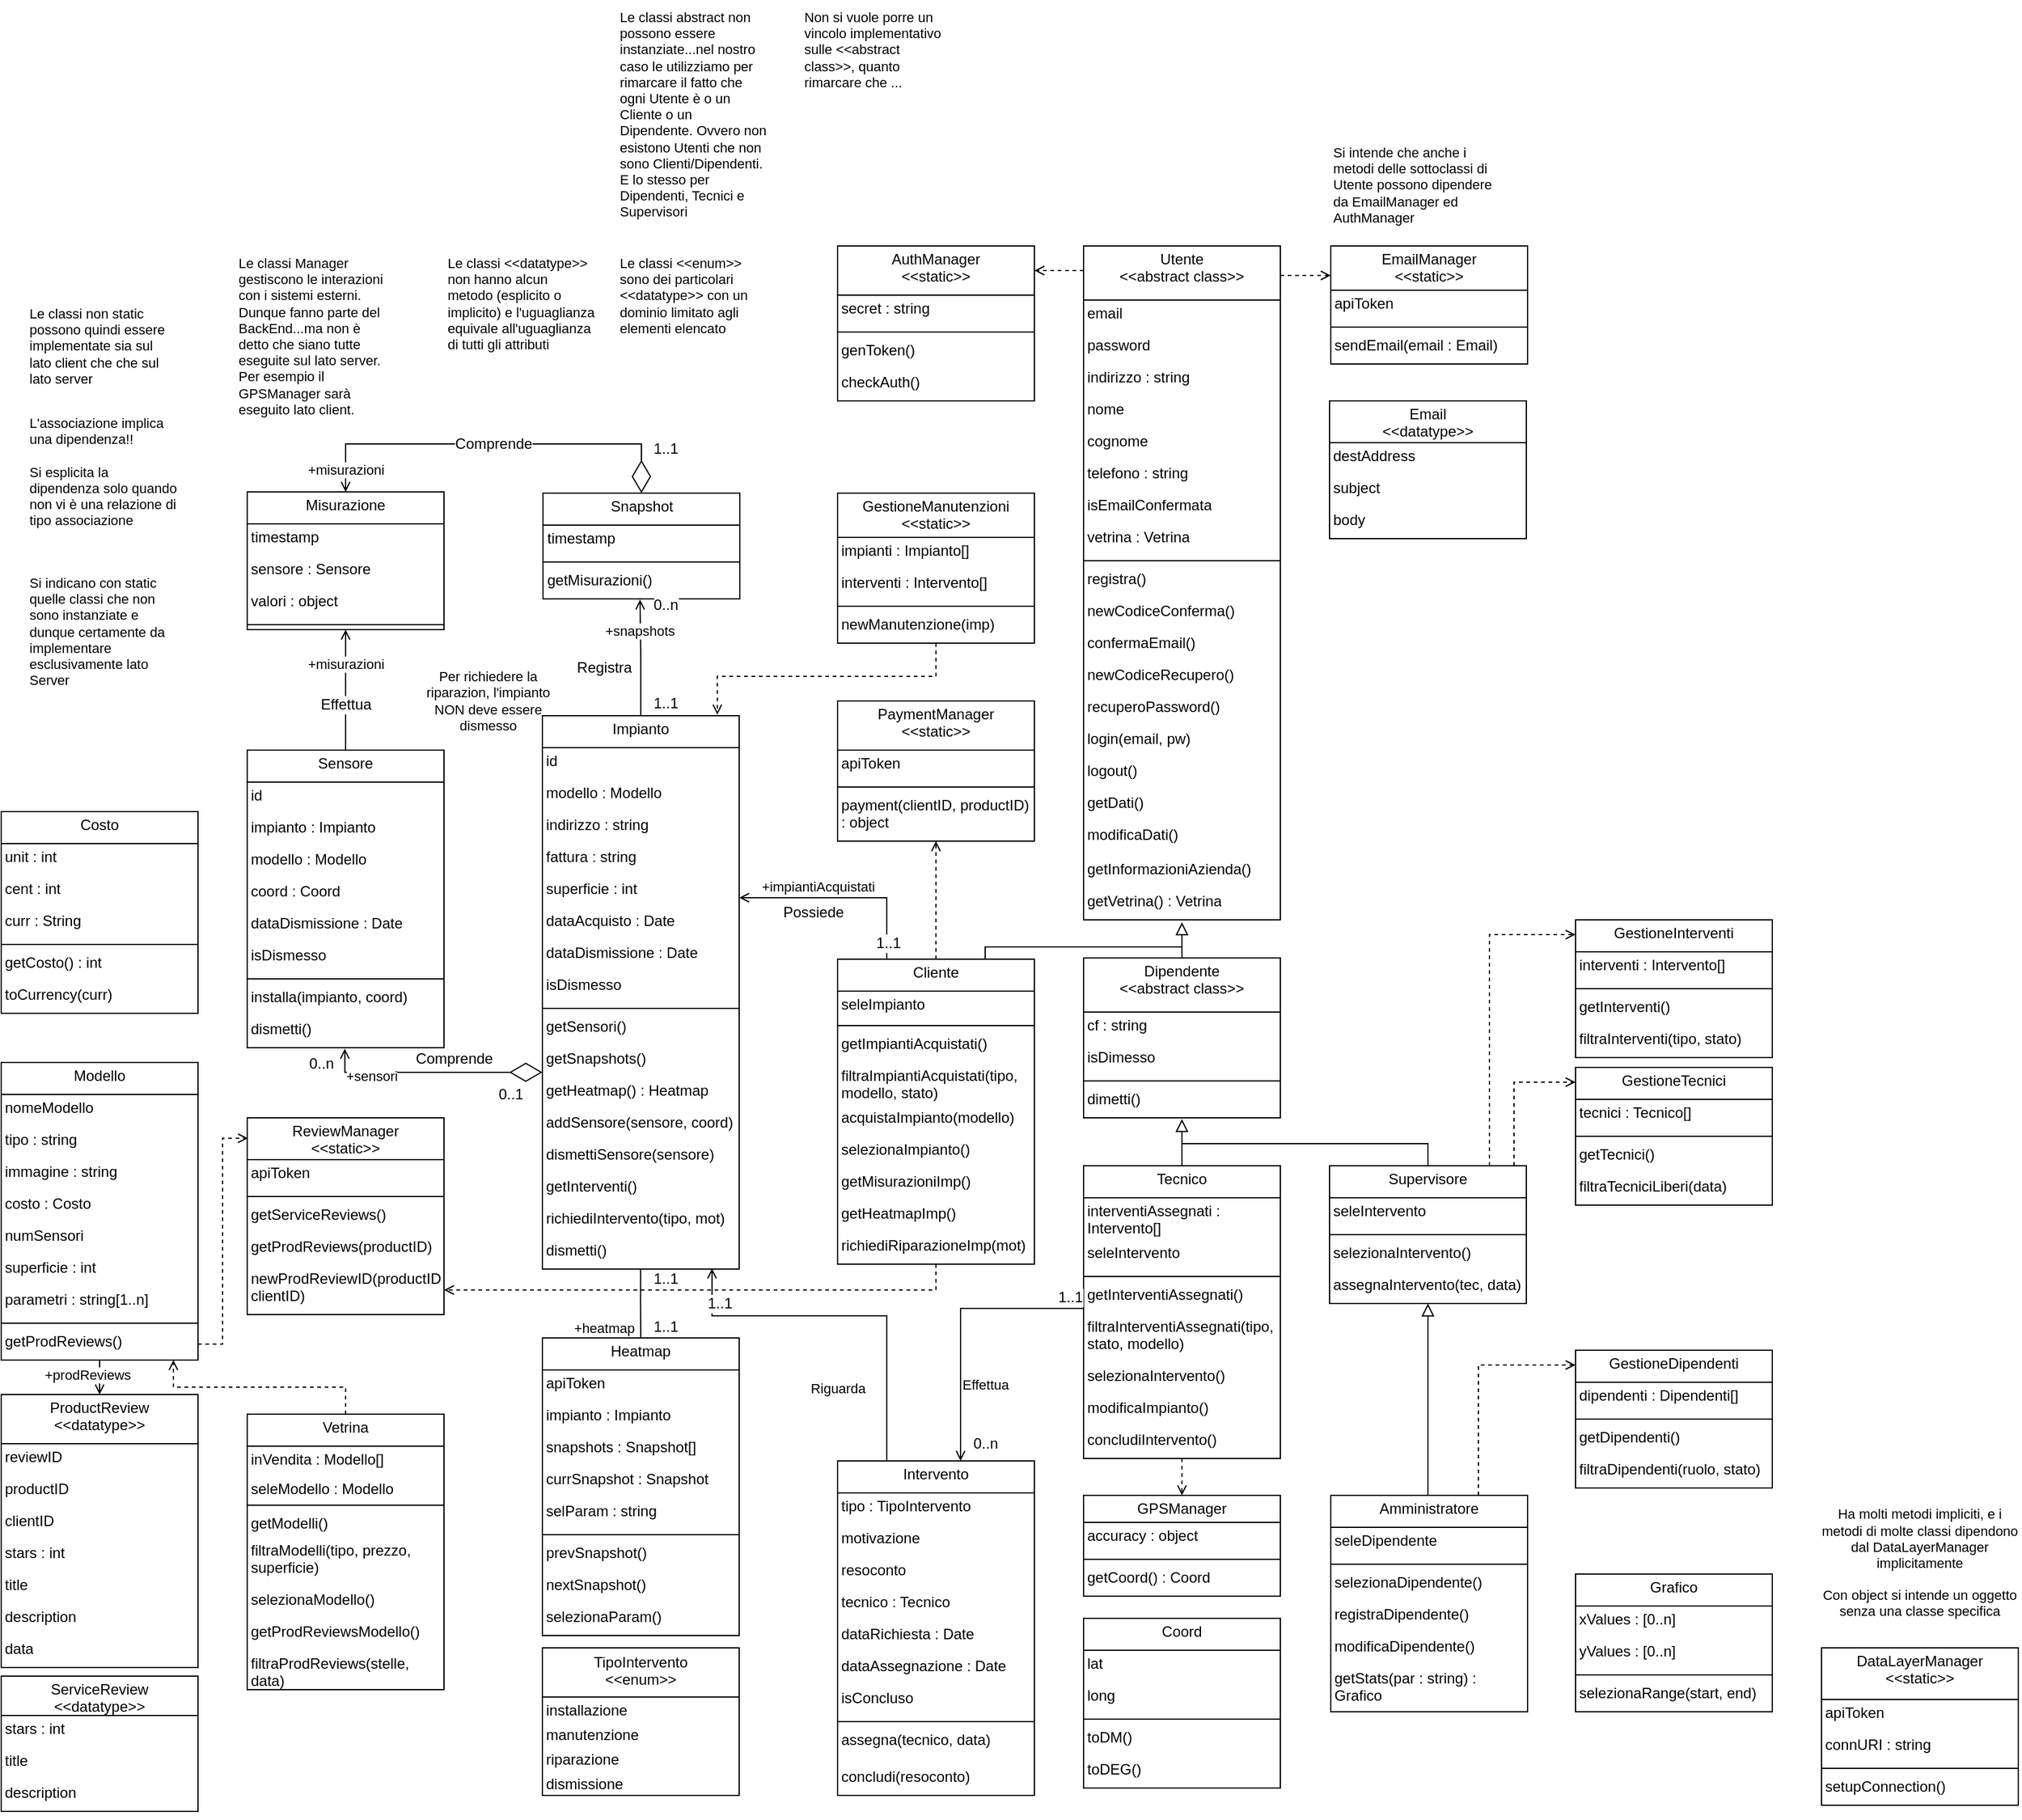 <mxfile version="20.3.0" type="device" pages="10"><diagram name="Complessivo" id="o4W5jRWFcoWds1Bhet6D"><mxGraphModel dx="1038" dy="1881" grid="1" gridSize="10" guides="1" tooltips="1" connect="1" arrows="1" fold="1" page="1" pageScale="1" pageWidth="827" pageHeight="1169" math="0" shadow="0"><root><mxCell id="y4lUFdOwvOaWaKlwsU81-0"/><mxCell id="y4lUFdOwvOaWaKlwsU81-1" parent="y4lUFdOwvOaWaKlwsU81-0"/><mxCell id="FJR7N-XGq7Y92uqK2FzJ-44" style="edgeStyle=orthogonalEdgeStyle;shape=connector;rounded=0;orthogonalLoop=1;jettySize=auto;html=1;dashed=1;labelBackgroundColor=default;strokeColor=default;fontFamily=Helvetica;fontSize=11;fontColor=default;startArrow=none;startFill=0;endArrow=open;endFill=0;" parent="y4lUFdOwvOaWaKlwsU81-1" source="y4lUFdOwvOaWaKlwsU81-2" target="rhm1utPdX6Ef8p_pQMbu-1" edge="1"><mxGeometry relative="1" as="geometry"><Array as="points"><mxPoint x="870" y="-90"/><mxPoint x="870" y="-90"/></Array></mxGeometry></mxCell><mxCell id="FJR7N-XGq7Y92uqK2FzJ-48" style="edgeStyle=orthogonalEdgeStyle;shape=connector;rounded=0;orthogonalLoop=1;jettySize=auto;html=1;entryX=0;entryY=0.25;entryDx=0;entryDy=0;dashed=1;labelBackgroundColor=default;strokeColor=default;fontFamily=Helvetica;fontSize=11;fontColor=default;startArrow=none;startFill=0;endArrow=open;endFill=0;" parent="y4lUFdOwvOaWaKlwsU81-1" source="y4lUFdOwvOaWaKlwsU81-2" target="y4lUFdOwvOaWaKlwsU81-103" edge="1"><mxGeometry relative="1" as="geometry"><Array as="points"><mxPoint x="1050" y="-86"/><mxPoint x="1050" y="-86"/></Array></mxGeometry></mxCell><mxCell id="y4lUFdOwvOaWaKlwsU81-2" value="Utente&#10;&lt;&lt;abstract class&gt;&gt;" style="swimlane;fontStyle=0;align=center;verticalAlign=top;childLayout=stackLayout;horizontal=1;startSize=44;horizontalStack=0;resizeParent=1;resizeParentMax=0;resizeLast=0;collapsible=1;marginBottom=0;whiteSpace=wrap;spacing=-1;" parent="y4lUFdOwvOaWaKlwsU81-1" vertex="1"><mxGeometry x="880" y="-110" width="160" height="548" as="geometry"/></mxCell><mxCell id="y4lUFdOwvOaWaKlwsU81-3" value="email" style="text;strokeColor=none;fillColor=none;align=left;verticalAlign=top;spacingLeft=4;spacingRight=4;overflow=hidden;rotatable=0;points=[[0,0.5],[1,0.5]];portConstraint=eastwest;fontStyle=0;whiteSpace=wrap;spacing=-1;" parent="y4lUFdOwvOaWaKlwsU81-2" vertex="1"><mxGeometry y="44" width="160" height="26" as="geometry"/></mxCell><mxCell id="y4lUFdOwvOaWaKlwsU81-4" value="password" style="text;strokeColor=none;fillColor=none;align=left;verticalAlign=top;spacingLeft=4;spacingRight=4;overflow=hidden;rotatable=0;points=[[0,0.5],[1,0.5]];portConstraint=eastwest;fontStyle=0;whiteSpace=wrap;spacing=-1;" parent="y4lUFdOwvOaWaKlwsU81-2" vertex="1"><mxGeometry y="70" width="160" height="26" as="geometry"/></mxCell><mxCell id="y4lUFdOwvOaWaKlwsU81-5" value="indirizzo : string" style="text;strokeColor=none;fillColor=none;align=left;verticalAlign=top;spacingLeft=4;spacingRight=4;overflow=hidden;rotatable=0;points=[[0,0.5],[1,0.5]];portConstraint=eastwest;fontStyle=0;whiteSpace=wrap;spacing=-1;" parent="y4lUFdOwvOaWaKlwsU81-2" vertex="1"><mxGeometry y="96" width="160" height="26" as="geometry"/></mxCell><mxCell id="y4lUFdOwvOaWaKlwsU81-6" value="nome" style="text;strokeColor=none;fillColor=none;align=left;verticalAlign=top;spacingLeft=4;spacingRight=4;overflow=hidden;rotatable=0;points=[[0,0.5],[1,0.5]];portConstraint=eastwest;fontStyle=0;whiteSpace=wrap;spacing=-1;" parent="y4lUFdOwvOaWaKlwsU81-2" vertex="1"><mxGeometry y="122" width="160" height="26" as="geometry"/></mxCell><mxCell id="y4lUFdOwvOaWaKlwsU81-7" value="cognome" style="text;strokeColor=none;fillColor=none;align=left;verticalAlign=top;spacingLeft=4;spacingRight=4;overflow=hidden;rotatable=0;points=[[0,0.5],[1,0.5]];portConstraint=eastwest;fontStyle=0;whiteSpace=wrap;spacing=-1;" parent="y4lUFdOwvOaWaKlwsU81-2" vertex="1"><mxGeometry y="148" width="160" height="26" as="geometry"/></mxCell><mxCell id="y4lUFdOwvOaWaKlwsU81-8" value="telefono : string" style="text;strokeColor=none;fillColor=none;align=left;verticalAlign=top;spacingLeft=4;spacingRight=4;overflow=hidden;rotatable=0;points=[[0,0.5],[1,0.5]];portConstraint=eastwest;fontStyle=0;whiteSpace=wrap;spacing=-1;" parent="y4lUFdOwvOaWaKlwsU81-2" vertex="1"><mxGeometry y="174" width="160" height="26" as="geometry"/></mxCell><mxCell id="y4lUFdOwvOaWaKlwsU81-9" value="isEmailConfermata" style="text;strokeColor=none;fillColor=none;align=left;verticalAlign=top;spacingLeft=4;spacingRight=4;overflow=hidden;rotatable=0;points=[[0,0.5],[1,0.5]];portConstraint=eastwest;fontStyle=0;whiteSpace=wrap;spacing=-1;" parent="y4lUFdOwvOaWaKlwsU81-2" vertex="1"><mxGeometry y="200" width="160" height="26" as="geometry"/></mxCell><mxCell id="FJR7N-XGq7Y92uqK2FzJ-15" value="vetrina : Vetrina" style="text;strokeColor=none;fillColor=none;align=left;verticalAlign=top;spacingLeft=4;spacingRight=4;overflow=hidden;rotatable=0;points=[[0,0.5],[1,0.5]];portConstraint=eastwest;fontStyle=0;whiteSpace=wrap;spacing=-1;" parent="y4lUFdOwvOaWaKlwsU81-2" vertex="1"><mxGeometry y="226" width="160" height="26" as="geometry"/></mxCell><mxCell id="y4lUFdOwvOaWaKlwsU81-10" value="" style="line;strokeWidth=1;fillColor=none;align=left;verticalAlign=middle;spacingTop=-1;spacingLeft=3;spacingRight=3;rotatable=0;labelPosition=right;points=[];portConstraint=eastwest;strokeColor=inherit;fontStyle=0;whiteSpace=wrap;spacing=-1;" parent="y4lUFdOwvOaWaKlwsU81-2" vertex="1"><mxGeometry y="252" width="160" height="8" as="geometry"/></mxCell><mxCell id="y4lUFdOwvOaWaKlwsU81-11" value="registra()" style="text;strokeColor=none;fillColor=none;align=left;verticalAlign=top;spacingLeft=4;spacingRight=4;overflow=hidden;rotatable=0;points=[[0,0.5],[1,0.5]];portConstraint=eastwest;fontStyle=0;whiteSpace=wrap;spacing=-1;" parent="y4lUFdOwvOaWaKlwsU81-2" vertex="1"><mxGeometry y="260" width="160" height="26" as="geometry"/></mxCell><mxCell id="y4lUFdOwvOaWaKlwsU81-12" value="newCodiceConferma()" style="text;strokeColor=none;fillColor=none;align=left;verticalAlign=top;spacingLeft=4;spacingRight=4;overflow=hidden;rotatable=0;points=[[0,0.5],[1,0.5]];portConstraint=eastwest;fontStyle=0;whiteSpace=wrap;spacing=-1;" parent="y4lUFdOwvOaWaKlwsU81-2" vertex="1"><mxGeometry y="286" width="160" height="26" as="geometry"/></mxCell><mxCell id="y4lUFdOwvOaWaKlwsU81-13" value="confermaEmail()" style="text;strokeColor=none;fillColor=none;align=left;verticalAlign=top;spacingLeft=4;spacingRight=4;overflow=hidden;rotatable=0;points=[[0,0.5],[1,0.5]];portConstraint=eastwest;fontStyle=0;whiteSpace=wrap;spacing=-1;" parent="y4lUFdOwvOaWaKlwsU81-2" vertex="1"><mxGeometry y="312" width="160" height="26" as="geometry"/></mxCell><mxCell id="y4lUFdOwvOaWaKlwsU81-14" value="newCodiceRecupero()" style="text;strokeColor=none;fillColor=none;align=left;verticalAlign=top;spacingLeft=4;spacingRight=4;overflow=hidden;rotatable=0;points=[[0,0.5],[1,0.5]];portConstraint=eastwest;fontStyle=0;whiteSpace=wrap;spacing=-1;" parent="y4lUFdOwvOaWaKlwsU81-2" vertex="1"><mxGeometry y="338" width="160" height="26" as="geometry"/></mxCell><mxCell id="y4lUFdOwvOaWaKlwsU81-15" value="recuperoPassword()" style="text;strokeColor=none;fillColor=none;align=left;verticalAlign=top;spacingLeft=4;spacingRight=4;overflow=hidden;rotatable=0;points=[[0,0.5],[1,0.5]];portConstraint=eastwest;fontStyle=0;whiteSpace=wrap;spacing=-1;" parent="y4lUFdOwvOaWaKlwsU81-2" vertex="1"><mxGeometry y="364" width="160" height="26" as="geometry"/></mxCell><mxCell id="y4lUFdOwvOaWaKlwsU81-16" value="login(email, pw)" style="text;strokeColor=none;fillColor=none;align=left;verticalAlign=top;spacingLeft=4;spacingRight=4;overflow=hidden;rotatable=0;points=[[0,0.5],[1,0.5]];portConstraint=eastwest;fontStyle=0;whiteSpace=wrap;spacing=-1;" parent="y4lUFdOwvOaWaKlwsU81-2" vertex="1"><mxGeometry y="390" width="160" height="26" as="geometry"/></mxCell><mxCell id="gzn0euHRbPVmfBFFmZNC-3" value="logout()" style="text;strokeColor=none;fillColor=none;align=left;verticalAlign=top;spacingLeft=4;spacingRight=4;overflow=hidden;rotatable=0;points=[[0,0.5],[1,0.5]];portConstraint=eastwest;fontStyle=0;whiteSpace=wrap;spacing=-1;" parent="y4lUFdOwvOaWaKlwsU81-2" vertex="1"><mxGeometry y="416" width="160" height="26" as="geometry"/></mxCell><mxCell id="47mSeWJOMl666d0QWPM7-67" value="getDati()" style="text;strokeColor=none;fillColor=none;align=left;verticalAlign=top;spacingLeft=4;spacingRight=4;overflow=hidden;rotatable=0;points=[[0,0.5],[1,0.5]];portConstraint=eastwest;fontStyle=0;whiteSpace=wrap;spacing=-1;" parent="y4lUFdOwvOaWaKlwsU81-2" vertex="1"><mxGeometry y="442" width="160" height="26" as="geometry"/></mxCell><mxCell id="y4lUFdOwvOaWaKlwsU81-17" value="modificaDati()" style="text;strokeColor=none;fillColor=none;align=left;verticalAlign=top;spacingLeft=4;spacingRight=4;overflow=hidden;rotatable=0;points=[[0,0.5],[1,0.5]];portConstraint=eastwest;fontStyle=0;whiteSpace=wrap;spacing=-1;" parent="y4lUFdOwvOaWaKlwsU81-2" vertex="1"><mxGeometry y="468" width="160" height="28" as="geometry"/></mxCell><mxCell id="gzn0euHRbPVmfBFFmZNC-2" value="getInformazioniAzienda()" style="text;strokeColor=none;fillColor=none;align=left;verticalAlign=top;spacingLeft=4;spacingRight=4;overflow=hidden;rotatable=0;points=[[0,0.5],[1,0.5]];portConstraint=eastwest;fontStyle=0;whiteSpace=wrap;spacing=-1;" parent="y4lUFdOwvOaWaKlwsU81-2" vertex="1"><mxGeometry y="496" width="160" height="26" as="geometry"/></mxCell><mxCell id="gzn0euHRbPVmfBFFmZNC-34" value="getVetrina() : Vetrina" style="text;strokeColor=none;fillColor=none;align=left;verticalAlign=top;spacingLeft=4;spacingRight=4;overflow=hidden;rotatable=0;points=[[0,0.5],[1,0.5]];portConstraint=eastwest;fontStyle=0;whiteSpace=wrap;spacing=-1;" parent="y4lUFdOwvOaWaKlwsU81-2" vertex="1"><mxGeometry y="522" width="160" height="26" as="geometry"/></mxCell><mxCell id="y4lUFdOwvOaWaKlwsU81-18" value="Misurazione" style="swimlane;fontStyle=0;align=center;verticalAlign=top;childLayout=stackLayout;horizontal=1;startSize=26;horizontalStack=0;resizeParent=1;resizeParentMax=0;resizeLast=0;collapsible=1;marginBottom=0;whiteSpace=wrap;spacing=-1;" parent="y4lUFdOwvOaWaKlwsU81-1" vertex="1"><mxGeometry x="200" y="90" width="160" height="112" as="geometry"/></mxCell><mxCell id="y4lUFdOwvOaWaKlwsU81-19" value="timestamp" style="text;strokeColor=none;fillColor=none;align=left;verticalAlign=top;spacingLeft=4;spacingRight=4;overflow=hidden;rotatable=0;points=[[0,0.5],[1,0.5]];portConstraint=eastwest;fontStyle=0;whiteSpace=wrap;spacing=-1;" parent="y4lUFdOwvOaWaKlwsU81-18" vertex="1"><mxGeometry y="26" width="160" height="26" as="geometry"/></mxCell><mxCell id="y4lUFdOwvOaWaKlwsU81-20" value="sensore : Sensore" style="text;strokeColor=none;fillColor=none;align=left;verticalAlign=top;spacingLeft=4;spacingRight=4;overflow=hidden;rotatable=0;points=[[0,0.5],[1,0.5]];portConstraint=eastwest;fontStyle=0;whiteSpace=wrap;spacing=-1;" parent="y4lUFdOwvOaWaKlwsU81-18" vertex="1"><mxGeometry y="52" width="160" height="26" as="geometry"/></mxCell><mxCell id="y4lUFdOwvOaWaKlwsU81-21" value="valori : object" style="text;strokeColor=none;fillColor=none;align=left;verticalAlign=top;spacingLeft=4;spacingRight=4;overflow=hidden;rotatable=0;points=[[0,0.5],[1,0.5]];portConstraint=eastwest;fontStyle=0;whiteSpace=wrap;spacing=-1;" parent="y4lUFdOwvOaWaKlwsU81-18" vertex="1"><mxGeometry y="78" width="160" height="26" as="geometry"/></mxCell><mxCell id="y4lUFdOwvOaWaKlwsU81-22" value="" style="line;strokeWidth=1;fillColor=none;align=left;verticalAlign=middle;spacingTop=-1;spacingLeft=3;spacingRight=3;rotatable=0;labelPosition=right;points=[];portConstraint=eastwest;strokeColor=inherit;fontStyle=0;whiteSpace=wrap;spacing=-1;" parent="y4lUFdOwvOaWaKlwsU81-18" vertex="1"><mxGeometry y="104" width="160" height="8" as="geometry"/></mxCell><mxCell id="y4lUFdOwvOaWaKlwsU81-23" value="+misurazioni" style="edgeStyle=orthogonalEdgeStyle;rounded=0;orthogonalLoop=1;jettySize=auto;html=1;entryX=0.5;entryY=0;entryDx=0;entryDy=0;startArrow=diamondThin;startFill=0;endArrow=open;endFill=0;endSize=6;targetPerimeterSpacing=0;sourcePerimeterSpacing=0;startSize=24;exitX=0.5;exitY=0;exitDx=0;exitDy=0;" parent="y4lUFdOwvOaWaKlwsU81-1" source="y4lUFdOwvOaWaKlwsU81-188" target="y4lUFdOwvOaWaKlwsU81-18" edge="1"><mxGeometry x="0.883" relative="1" as="geometry"><mxPoint as="offset"/><mxPoint x="40" y="70" as="sourcePoint"/></mxGeometry></mxCell><mxCell id="FJR7N-XGq7Y92uqK2FzJ-72" value="1..1" style="edgeLabel;html=1;align=center;verticalAlign=middle;resizable=0;points=[];fontSize=12;fontFamily=Helvetica;fontColor=default;" parent="y4lUFdOwvOaWaKlwsU81-23" vertex="1" connectable="0"><mxGeometry x="-0.566" y="-1" relative="1" as="geometry"><mxPoint x="49" y="5" as="offset"/></mxGeometry></mxCell><mxCell id="FJR7N-XGq7Y92uqK2FzJ-73" value="Comprende" style="edgeLabel;html=1;align=center;verticalAlign=middle;resizable=0;points=[];fontSize=12;fontFamily=Helvetica;fontColor=default;" parent="y4lUFdOwvOaWaKlwsU81-23" vertex="1" connectable="0"><mxGeometry x="-0.184" relative="1" as="geometry"><mxPoint x="-30" as="offset"/></mxGeometry></mxCell><mxCell id="y4lUFdOwvOaWaKlwsU81-24" value="+prodReviews" style="edgeStyle=orthogonalEdgeStyle;rounded=0;orthogonalLoop=1;jettySize=auto;html=1;startArrow=none;startFill=0;endArrow=open;endFill=0;entryX=0.5;entryY=0;entryDx=0;entryDy=0;" parent="y4lUFdOwvOaWaKlwsU81-1" source="y4lUFdOwvOaWaKlwsU81-25" target="y4lUFdOwvOaWaKlwsU81-82" edge="1"><mxGeometry x="0.091" y="10" relative="1" as="geometry"><mxPoint as="offset"/></mxGeometry></mxCell><mxCell id="y4lUFdOwvOaWaKlwsU81-25" value="Modello" style="swimlane;fontStyle=0;align=center;verticalAlign=top;childLayout=stackLayout;horizontal=1;startSize=26;horizontalStack=0;resizeParent=1;resizeParentMax=0;resizeLast=0;collapsible=1;marginBottom=0;whiteSpace=wrap;spacing=-1;" parent="y4lUFdOwvOaWaKlwsU81-1" vertex="1"><mxGeometry y="554" width="160" height="242" as="geometry"/></mxCell><mxCell id="y4lUFdOwvOaWaKlwsU81-26" value="nomeModello" style="text;strokeColor=none;fillColor=none;align=left;verticalAlign=top;spacingLeft=4;spacingRight=4;overflow=hidden;rotatable=0;points=[[0,0.5],[1,0.5]];portConstraint=eastwest;fontStyle=0;whiteSpace=wrap;spacing=-1;" parent="y4lUFdOwvOaWaKlwsU81-25" vertex="1"><mxGeometry y="26" width="160" height="26" as="geometry"/></mxCell><mxCell id="y4lUFdOwvOaWaKlwsU81-27" value="tipo : string" style="text;strokeColor=none;fillColor=none;align=left;verticalAlign=top;spacingLeft=4;spacingRight=4;overflow=hidden;rotatable=0;points=[[0,0.5],[1,0.5]];portConstraint=eastwest;fontStyle=0;whiteSpace=wrap;spacing=-1;" parent="y4lUFdOwvOaWaKlwsU81-25" vertex="1"><mxGeometry y="52" width="160" height="26" as="geometry"/></mxCell><mxCell id="y4lUFdOwvOaWaKlwsU81-28" value="immagine : string" style="text;strokeColor=none;fillColor=none;align=left;verticalAlign=top;spacingLeft=4;spacingRight=4;overflow=hidden;rotatable=0;points=[[0,0.5],[1,0.5]];portConstraint=eastwest;fontStyle=0;whiteSpace=wrap;spacing=-1;" parent="y4lUFdOwvOaWaKlwsU81-25" vertex="1"><mxGeometry y="78" width="160" height="26" as="geometry"/></mxCell><mxCell id="y4lUFdOwvOaWaKlwsU81-29" value="costo : Costo" style="text;strokeColor=none;fillColor=none;align=left;verticalAlign=top;spacingLeft=4;spacingRight=4;overflow=hidden;rotatable=0;points=[[0,0.5],[1,0.5]];portConstraint=eastwest;fontStyle=0;whiteSpace=wrap;spacing=-1;" parent="y4lUFdOwvOaWaKlwsU81-25" vertex="1"><mxGeometry y="104" width="160" height="26" as="geometry"/></mxCell><mxCell id="y4lUFdOwvOaWaKlwsU81-30" value="numSensori" style="text;strokeColor=none;fillColor=none;align=left;verticalAlign=top;spacingLeft=4;spacingRight=4;overflow=hidden;rotatable=0;points=[[0,0.5],[1,0.5]];portConstraint=eastwest;fontStyle=0;whiteSpace=wrap;spacing=-1;" parent="y4lUFdOwvOaWaKlwsU81-25" vertex="1"><mxGeometry y="130" width="160" height="26" as="geometry"/></mxCell><mxCell id="y4lUFdOwvOaWaKlwsU81-31" value="superficie : int" style="text;strokeColor=none;fillColor=none;align=left;verticalAlign=top;spacingLeft=4;spacingRight=4;overflow=hidden;rotatable=0;points=[[0,0.5],[1,0.5]];portConstraint=eastwest;fontStyle=0;whiteSpace=wrap;spacing=-1;" parent="y4lUFdOwvOaWaKlwsU81-25" vertex="1"><mxGeometry y="156" width="160" height="26" as="geometry"/></mxCell><mxCell id="y4lUFdOwvOaWaKlwsU81-32" value="parametri : string[1..n]" style="text;strokeColor=none;fillColor=none;align=left;verticalAlign=top;spacingLeft=4;spacingRight=4;overflow=hidden;rotatable=0;points=[[0,0.5],[1,0.5]];portConstraint=eastwest;fontStyle=0;whiteSpace=wrap;spacing=-1;" parent="y4lUFdOwvOaWaKlwsU81-25" vertex="1"><mxGeometry y="182" width="160" height="26" as="geometry"/></mxCell><mxCell id="y4lUFdOwvOaWaKlwsU81-33" value="" style="line;strokeWidth=1;fillColor=none;align=left;verticalAlign=middle;spacingTop=-1;spacingLeft=3;spacingRight=3;rotatable=0;labelPosition=right;points=[];portConstraint=eastwest;strokeColor=inherit;fontStyle=0;whiteSpace=wrap;spacing=-1;" parent="y4lUFdOwvOaWaKlwsU81-25" vertex="1"><mxGeometry y="208" width="160" height="8" as="geometry"/></mxCell><mxCell id="y4lUFdOwvOaWaKlwsU81-34" value="getProdReviews()" style="text;strokeColor=none;fillColor=none;align=left;verticalAlign=top;spacingLeft=4;spacingRight=4;overflow=hidden;rotatable=0;points=[[0,0.5],[1,0.5]];portConstraint=eastwest;fontStyle=0;whiteSpace=wrap;spacing=-1;" parent="y4lUFdOwvOaWaKlwsU81-25" vertex="1"><mxGeometry y="216" width="160" height="26" as="geometry"/></mxCell><mxCell id="y4lUFdOwvOaWaKlwsU81-35" style="edgeStyle=orthogonalEdgeStyle;rounded=0;orthogonalLoop=1;jettySize=auto;html=1;exitX=0.5;exitY=0;exitDx=0;exitDy=0;endArrow=block;endFill=0;endSize=8;" parent="y4lUFdOwvOaWaKlwsU81-1" source="y4lUFdOwvOaWaKlwsU81-124" edge="1"><mxGeometry relative="1" as="geometry"><mxPoint x="960" y="440" as="targetPoint"/><Array as="points"><mxPoint x="960" y="450"/><mxPoint x="960" y="450"/></Array></mxGeometry></mxCell><mxCell id="y4lUFdOwvOaWaKlwsU81-36" style="edgeStyle=orthogonalEdgeStyle;rounded=0;orthogonalLoop=1;jettySize=auto;html=1;endArrow=none;endFill=0;" parent="y4lUFdOwvOaWaKlwsU81-1" source="y4lUFdOwvOaWaKlwsU81-168" edge="1"><mxGeometry relative="1" as="geometry"><mxPoint x="960" y="460" as="targetPoint"/><mxPoint x="1152" y="345" as="sourcePoint"/><Array as="points"><mxPoint x="800" y="460"/></Array></mxGeometry></mxCell><mxCell id="y4lUFdOwvOaWaKlwsU81-37" style="edgeStyle=orthogonalEdgeStyle;rounded=0;orthogonalLoop=1;jettySize=auto;html=1;exitX=0.5;exitY=0;exitDx=0;exitDy=0;endArrow=none;endFill=0;" parent="y4lUFdOwvOaWaKlwsU81-1" source="y4lUFdOwvOaWaKlwsU81-133" edge="1"><mxGeometry relative="1" as="geometry"><mxPoint x="960" y="620" as="targetPoint"/><Array as="points"><mxPoint x="1160" y="620"/></Array></mxGeometry></mxCell><mxCell id="y4lUFdOwvOaWaKlwsU81-38" style="rounded=0;orthogonalLoop=1;jettySize=auto;html=1;entryX=0.5;entryY=1;entryDx=0;entryDy=0;endArrow=block;endFill=0;endSize=8;edgeStyle=orthogonalEdgeStyle;exitX=0.5;exitY=0;exitDx=0;exitDy=0;" parent="y4lUFdOwvOaWaKlwsU81-1" source="y4lUFdOwvOaWaKlwsU81-39" target="y4lUFdOwvOaWaKlwsU81-133" edge="1"><mxGeometry relative="1" as="geometry"><mxPoint x="1160" y="900" as="sourcePoint"/><Array as="points"><mxPoint x="1160" y="906"/></Array></mxGeometry></mxCell><mxCell id="FJR7N-XGq7Y92uqK2FzJ-47" style="edgeStyle=orthogonalEdgeStyle;shape=connector;rounded=0;orthogonalLoop=1;jettySize=auto;html=1;exitX=0.75;exitY=0;exitDx=0;exitDy=0;dashed=1;labelBackgroundColor=default;strokeColor=default;fontFamily=Helvetica;fontSize=11;fontColor=default;startArrow=none;startFill=0;endArrow=open;endFill=0;" parent="y4lUFdOwvOaWaKlwsU81-1" source="y4lUFdOwvOaWaKlwsU81-39" target="47mSeWJOMl666d0QWPM7-35" edge="1"><mxGeometry relative="1" as="geometry"><Array as="points"><mxPoint x="1201" y="800"/></Array></mxGeometry></mxCell><mxCell id="y4lUFdOwvOaWaKlwsU81-39" value="Amministratore" style="swimlane;fontStyle=0;align=center;verticalAlign=top;childLayout=stackLayout;horizontal=1;startSize=26;horizontalStack=0;resizeParent=1;resizeParentMax=0;resizeLast=0;collapsible=1;marginBottom=0;whiteSpace=wrap;spacing=-1;" parent="y4lUFdOwvOaWaKlwsU81-1" vertex="1"><mxGeometry x="1081" y="906" width="160" height="176" as="geometry"/></mxCell><mxCell id="FJR7N-XGq7Y92uqK2FzJ-30" value="seleDipendente" style="text;strokeColor=none;fillColor=none;align=left;verticalAlign=top;spacingLeft=4;spacingRight=4;overflow=hidden;rotatable=0;points=[[0,0.5],[1,0.5]];portConstraint=eastwest;fontStyle=0;whiteSpace=wrap;spacing=-1;" parent="y4lUFdOwvOaWaKlwsU81-39" vertex="1"><mxGeometry y="26" width="160" height="26" as="geometry"/></mxCell><mxCell id="y4lUFdOwvOaWaKlwsU81-40" value="" style="line;strokeWidth=1;fillColor=none;align=left;verticalAlign=middle;spacingTop=-1;spacingLeft=3;spacingRight=3;rotatable=0;labelPosition=right;points=[];portConstraint=eastwest;strokeColor=inherit;fontStyle=0;whiteSpace=wrap;spacing=-1;" parent="y4lUFdOwvOaWaKlwsU81-39" vertex="1"><mxGeometry y="52" width="160" height="8" as="geometry"/></mxCell><mxCell id="47mSeWJOMl666d0QWPM7-61" value="selezionaDipendente()" style="text;strokeColor=none;fillColor=none;align=left;verticalAlign=top;spacingLeft=4;spacingRight=4;overflow=hidden;rotatable=0;points=[[0,0.5],[1,0.5]];portConstraint=eastwest;fontStyle=0;whiteSpace=wrap;spacing=-1;" parent="y4lUFdOwvOaWaKlwsU81-39" vertex="1"><mxGeometry y="60" width="160" height="26" as="geometry"/></mxCell><mxCell id="47mSeWJOMl666d0QWPM7-43" value="registraDipendente()" style="text;strokeColor=none;fillColor=none;align=left;verticalAlign=top;spacingLeft=4;spacingRight=4;overflow=hidden;rotatable=0;points=[[0,0.5],[1,0.5]];portConstraint=eastwest;fontStyle=0;whiteSpace=wrap;spacing=-1;" parent="y4lUFdOwvOaWaKlwsU81-39" vertex="1"><mxGeometry y="86" width="160" height="26" as="geometry"/></mxCell><mxCell id="47mSeWJOMl666d0QWPM7-53" value="modificaDipendente()" style="text;strokeColor=none;fillColor=none;align=left;verticalAlign=top;spacingLeft=4;spacingRight=4;overflow=hidden;rotatable=0;points=[[0,0.5],[1,0.5]];portConstraint=eastwest;fontStyle=0;whiteSpace=wrap;spacing=-1;" parent="y4lUFdOwvOaWaKlwsU81-39" vertex="1"><mxGeometry y="112" width="160" height="26" as="geometry"/></mxCell><mxCell id="y4lUFdOwvOaWaKlwsU81-41" value="getStats(par : string) : Grafico " style="text;strokeColor=none;fillColor=none;align=left;verticalAlign=top;spacingLeft=4;spacingRight=4;overflow=hidden;rotatable=0;points=[[0,0.5],[1,0.5]];portConstraint=eastwest;fontStyle=0;whiteSpace=wrap;spacing=-1;" parent="y4lUFdOwvOaWaKlwsU81-39" vertex="1"><mxGeometry y="138" width="160" height="38" as="geometry"/></mxCell><mxCell id="y4lUFdOwvOaWaKlwsU81-42" value="ServiceReview&#10;&lt;&lt;datatype&gt;&gt;" style="swimlane;fontStyle=0;align=center;verticalAlign=top;childLayout=stackLayout;horizontal=1;startSize=32;horizontalStack=0;resizeParent=1;resizeParentMax=0;resizeLast=0;collapsible=1;marginBottom=0;whiteSpace=wrap;spacing=-1;" parent="y4lUFdOwvOaWaKlwsU81-1" vertex="1"><mxGeometry y="1053" width="160" height="110" as="geometry"/></mxCell><mxCell id="y4lUFdOwvOaWaKlwsU81-43" value="stars : int" style="text;strokeColor=none;fillColor=none;align=left;verticalAlign=top;spacingLeft=4;spacingRight=4;overflow=hidden;rotatable=0;points=[[0,0.5],[1,0.5]];portConstraint=eastwest;fontStyle=0;whiteSpace=wrap;spacing=-1;" parent="y4lUFdOwvOaWaKlwsU81-42" vertex="1"><mxGeometry y="32" width="160" height="26" as="geometry"/></mxCell><mxCell id="y4lUFdOwvOaWaKlwsU81-44" value="title" style="text;strokeColor=none;fillColor=none;align=left;verticalAlign=top;spacingLeft=4;spacingRight=4;overflow=hidden;rotatable=0;points=[[0,0.5],[1,0.5]];portConstraint=eastwest;fontStyle=0;whiteSpace=wrap;spacing=-1;" parent="y4lUFdOwvOaWaKlwsU81-42" vertex="1"><mxGeometry y="58" width="160" height="26" as="geometry"/></mxCell><mxCell id="y4lUFdOwvOaWaKlwsU81-45" value="description" style="text;strokeColor=none;fillColor=none;align=left;verticalAlign=top;spacingLeft=4;spacingRight=4;overflow=hidden;rotatable=0;points=[[0,0.5],[1,0.5]];portConstraint=eastwest;fontStyle=0;whiteSpace=wrap;spacing=-1;" parent="y4lUFdOwvOaWaKlwsU81-42" vertex="1"><mxGeometry y="84" width="160" height="26" as="geometry"/></mxCell><mxCell id="y4lUFdOwvOaWaKlwsU81-47" value="Email&#10;&lt;&lt;datatype&gt;&gt;" style="swimlane;fontStyle=0;align=center;verticalAlign=top;childLayout=stackLayout;horizontal=1;startSize=34;horizontalStack=0;resizeParent=1;resizeParentMax=0;resizeLast=0;collapsible=1;marginBottom=0;whiteSpace=wrap;spacing=-1;" parent="y4lUFdOwvOaWaKlwsU81-1" vertex="1"><mxGeometry x="1080" y="16" width="160" height="112" as="geometry"/></mxCell><mxCell id="y4lUFdOwvOaWaKlwsU81-48" value="destAddress" style="text;strokeColor=none;fillColor=none;align=left;verticalAlign=top;spacingLeft=4;spacingRight=4;overflow=hidden;rotatable=0;points=[[0,0.5],[1,0.5]];portConstraint=eastwest;fontStyle=0;whiteSpace=wrap;spacing=-1;" parent="y4lUFdOwvOaWaKlwsU81-47" vertex="1"><mxGeometry y="34" width="160" height="26" as="geometry"/></mxCell><mxCell id="y4lUFdOwvOaWaKlwsU81-49" value="subject" style="text;strokeColor=none;fillColor=none;align=left;verticalAlign=top;spacingLeft=4;spacingRight=4;overflow=hidden;rotatable=0;points=[[0,0.5],[1,0.5]];portConstraint=eastwest;fontStyle=0;whiteSpace=wrap;spacing=-1;" parent="y4lUFdOwvOaWaKlwsU81-47" vertex="1"><mxGeometry y="60" width="160" height="26" as="geometry"/></mxCell><mxCell id="y4lUFdOwvOaWaKlwsU81-50" value="body" style="text;strokeColor=none;fillColor=none;align=left;verticalAlign=top;spacingLeft=4;spacingRight=4;overflow=hidden;rotatable=0;points=[[0,0.5],[1,0.5]];portConstraint=eastwest;fontStyle=0;whiteSpace=wrap;spacing=-1;" parent="y4lUFdOwvOaWaKlwsU81-47" vertex="1"><mxGeometry y="86" width="160" height="26" as="geometry"/></mxCell><mxCell id="y4lUFdOwvOaWaKlwsU81-52" value="Grafico" style="swimlane;fontStyle=0;align=center;verticalAlign=top;childLayout=stackLayout;horizontal=1;startSize=26;horizontalStack=0;resizeParent=1;resizeParentMax=0;resizeLast=0;collapsible=1;marginBottom=0;whiteSpace=wrap;spacing=-1;" parent="y4lUFdOwvOaWaKlwsU81-1" vertex="1"><mxGeometry x="1280" y="970" width="160" height="112" as="geometry"/></mxCell><mxCell id="y4lUFdOwvOaWaKlwsU81-53" value="xValues : [0..n]" style="text;strokeColor=none;fillColor=none;align=left;verticalAlign=top;spacingLeft=4;spacingRight=4;overflow=hidden;rotatable=0;points=[[0,0.5],[1,0.5]];portConstraint=eastwest;fontStyle=0;whiteSpace=wrap;spacing=-1;" parent="y4lUFdOwvOaWaKlwsU81-52" vertex="1"><mxGeometry y="26" width="160" height="26" as="geometry"/></mxCell><mxCell id="y4lUFdOwvOaWaKlwsU81-54" value="yValues : [0..n]" style="text;strokeColor=none;fillColor=none;align=left;verticalAlign=top;spacingLeft=4;spacingRight=4;overflow=hidden;rotatable=0;points=[[0,0.5],[1,0.5]];portConstraint=eastwest;fontStyle=0;whiteSpace=wrap;spacing=-1;" parent="y4lUFdOwvOaWaKlwsU81-52" vertex="1"><mxGeometry y="52" width="160" height="26" as="geometry"/></mxCell><mxCell id="y4lUFdOwvOaWaKlwsU81-55" value="" style="line;strokeWidth=1;fillColor=none;align=left;verticalAlign=middle;spacingTop=-1;spacingLeft=3;spacingRight=3;rotatable=0;labelPosition=right;points=[];portConstraint=eastwest;strokeColor=inherit;fontStyle=0;whiteSpace=wrap;spacing=-1;" parent="y4lUFdOwvOaWaKlwsU81-52" vertex="1"><mxGeometry y="78" width="160" height="8" as="geometry"/></mxCell><mxCell id="47mSeWJOMl666d0QWPM7-19" value="selezionaRange(start, end)" style="text;strokeColor=none;fillColor=none;align=left;verticalAlign=top;spacingLeft=4;spacingRight=4;overflow=hidden;rotatable=0;points=[[0,0.5],[1,0.5]];portConstraint=eastwest;fontStyle=0;whiteSpace=wrap;spacing=-1;" parent="y4lUFdOwvOaWaKlwsU81-52" vertex="1"><mxGeometry y="86" width="160" height="26" as="geometry"/></mxCell><mxCell id="y4lUFdOwvOaWaKlwsU81-57" value="Heatmap" style="swimlane;fontStyle=0;align=center;verticalAlign=top;childLayout=stackLayout;horizontal=1;startSize=26;horizontalStack=0;resizeParent=1;resizeParentMax=0;resizeLast=0;collapsible=1;marginBottom=0;whiteSpace=wrap;spacing=-1;" parent="y4lUFdOwvOaWaKlwsU81-1" vertex="1"><mxGeometry x="440" y="778" width="160" height="242" as="geometry"/></mxCell><mxCell id="y4lUFdOwvOaWaKlwsU81-58" value="apiToken" style="text;strokeColor=none;fillColor=none;align=left;verticalAlign=top;spacingLeft=4;spacingRight=4;overflow=hidden;rotatable=0;points=[[0,0.5],[1,0.5]];portConstraint=eastwest;fontStyle=0;whiteSpace=wrap;spacing=-1;" parent="y4lUFdOwvOaWaKlwsU81-57" vertex="1"><mxGeometry y="26" width="160" height="26" as="geometry"/></mxCell><mxCell id="y4lUFdOwvOaWaKlwsU81-59" value="impianto : Impianto" style="text;strokeColor=none;fillColor=none;align=left;verticalAlign=top;spacingLeft=4;spacingRight=4;overflow=hidden;rotatable=0;points=[[0,0.5],[1,0.5]];portConstraint=eastwest;fontStyle=0;whiteSpace=wrap;spacing=-1;" parent="y4lUFdOwvOaWaKlwsU81-57" vertex="1"><mxGeometry y="52" width="160" height="26" as="geometry"/></mxCell><mxCell id="y4lUFdOwvOaWaKlwsU81-62" value="snapshots : Snapshot[]" style="text;strokeColor=none;fillColor=none;align=left;verticalAlign=top;spacingLeft=4;spacingRight=4;overflow=hidden;rotatable=0;points=[[0,0.5],[1,0.5]];portConstraint=eastwest;fontStyle=0;whiteSpace=wrap;spacing=-1;" parent="y4lUFdOwvOaWaKlwsU81-57" vertex="1"><mxGeometry y="78" width="160" height="26" as="geometry"/></mxCell><mxCell id="y4lUFdOwvOaWaKlwsU81-61" value="currSnapshot : Snapshot" style="text;strokeColor=none;fillColor=none;align=left;verticalAlign=top;spacingLeft=4;spacingRight=4;overflow=hidden;rotatable=0;points=[[0,0.5],[1,0.5]];portConstraint=eastwest;fontStyle=0;whiteSpace=wrap;spacing=-1;" parent="y4lUFdOwvOaWaKlwsU81-57" vertex="1"><mxGeometry y="104" width="160" height="26" as="geometry"/></mxCell><mxCell id="y4lUFdOwvOaWaKlwsU81-60" value="selParam : string" style="text;strokeColor=none;fillColor=none;align=left;verticalAlign=top;spacingLeft=4;spacingRight=4;overflow=hidden;rotatable=0;points=[[0,0.5],[1,0.5]];portConstraint=eastwest;fontStyle=0;whiteSpace=wrap;spacing=-1;" parent="y4lUFdOwvOaWaKlwsU81-57" vertex="1"><mxGeometry y="130" width="160" height="26" as="geometry"/></mxCell><mxCell id="y4lUFdOwvOaWaKlwsU81-63" value="" style="line;strokeWidth=1;fillColor=none;align=left;verticalAlign=middle;spacingTop=-1;spacingLeft=3;spacingRight=3;rotatable=0;labelPosition=right;points=[];portConstraint=eastwest;strokeColor=inherit;fontStyle=0;whiteSpace=wrap;spacing=-1;" parent="y4lUFdOwvOaWaKlwsU81-57" vertex="1"><mxGeometry y="156" width="160" height="8" as="geometry"/></mxCell><mxCell id="y4lUFdOwvOaWaKlwsU81-64" value="prevSnapshot()" style="text;strokeColor=none;fillColor=none;align=left;verticalAlign=top;spacingLeft=4;spacingRight=4;overflow=hidden;rotatable=0;points=[[0,0.5],[1,0.5]];portConstraint=eastwest;fontStyle=0;whiteSpace=wrap;spacing=-1;" parent="y4lUFdOwvOaWaKlwsU81-57" vertex="1"><mxGeometry y="164" width="160" height="26" as="geometry"/></mxCell><mxCell id="y4lUFdOwvOaWaKlwsU81-65" value="nextSnapshot()" style="text;strokeColor=none;fillColor=none;align=left;verticalAlign=top;spacingLeft=4;spacingRight=4;overflow=hidden;rotatable=0;points=[[0,0.5],[1,0.5]];portConstraint=eastwest;fontStyle=0;whiteSpace=wrap;spacing=-1;" parent="y4lUFdOwvOaWaKlwsU81-57" vertex="1"><mxGeometry y="190" width="160" height="26" as="geometry"/></mxCell><mxCell id="y4lUFdOwvOaWaKlwsU81-66" value="selezionaParam()" style="text;strokeColor=none;fillColor=none;align=left;verticalAlign=top;spacingLeft=4;spacingRight=4;overflow=hidden;rotatable=0;points=[[0,0.5],[1,0.5]];portConstraint=eastwest;fontStyle=0;whiteSpace=wrap;spacing=-1;" parent="y4lUFdOwvOaWaKlwsU81-57" vertex="1"><mxGeometry y="216" width="160" height="26" as="geometry"/></mxCell><mxCell id="y4lUFdOwvOaWaKlwsU81-67" value="+sensori" style="edgeStyle=orthogonalEdgeStyle;rounded=0;orthogonalLoop=1;jettySize=auto;html=1;endArrow=diamondThin;endFill=0;startArrow=open;startFill=0;endSize=24;exitX=0.496;exitY=1.031;exitDx=0;exitDy=0;exitPerimeter=0;" parent="y4lUFdOwvOaWaKlwsU81-1" source="y4lUFdOwvOaWaKlwsU81-77" target="y4lUFdOwvOaWaKlwsU81-173" edge="1"><mxGeometry x="-0.549" y="-3" relative="1" as="geometry"><mxPoint as="offset"/><mxPoint x="280" y="520" as="sourcePoint"/><mxPoint x="270" y="640" as="targetPoint"/><Array as="points"><mxPoint x="279" y="562"/></Array></mxGeometry></mxCell><mxCell id="FJR7N-XGq7Y92uqK2FzJ-65" value="0..1" style="edgeLabel;html=1;align=center;verticalAlign=middle;resizable=0;points=[];fontSize=12;fontFamily=Helvetica;fontColor=default;" parent="y4lUFdOwvOaWaKlwsU81-67" vertex="1" connectable="0"><mxGeometry x="0.478" y="-1" relative="1" as="geometry"><mxPoint x="21" y="17" as="offset"/></mxGeometry></mxCell><mxCell id="FJR7N-XGq7Y92uqK2FzJ-66" value="0..n" style="edgeLabel;html=1;align=center;verticalAlign=middle;resizable=0;points=[];fontSize=12;fontFamily=Helvetica;fontColor=default;" parent="y4lUFdOwvOaWaKlwsU81-67" vertex="1" connectable="0"><mxGeometry x="-0.242" y="-1" relative="1" as="geometry"><mxPoint x="-68" y="-8" as="offset"/></mxGeometry></mxCell><mxCell id="6WifYMyEs8dyAkhtUr9D-0" value="Comprende" style="edgeLabel;html=1;align=center;verticalAlign=middle;resizable=0;points=[];fontSize=12;fontFamily=Helvetica;fontColor=#000000;" parent="y4lUFdOwvOaWaKlwsU81-67" vertex="1" connectable="0"><mxGeometry x="-0.066" y="-1" relative="1" as="geometry"><mxPoint x="24" y="-12" as="offset"/></mxGeometry></mxCell><mxCell id="y4lUFdOwvOaWaKlwsU81-68" value="+misurazioni" style="edgeStyle=orthogonalEdgeStyle;rounded=0;orthogonalLoop=1;jettySize=auto;html=1;exitX=0.5;exitY=0;exitDx=0;exitDy=0;startArrow=none;startFill=0;endArrow=open;endFill=0;entryX=0.5;entryY=1;entryDx=0;entryDy=0;" parent="y4lUFdOwvOaWaKlwsU81-1" source="y4lUFdOwvOaWaKlwsU81-69" target="y4lUFdOwvOaWaKlwsU81-18" edge="1"><mxGeometry x="0.429" relative="1" as="geometry"><mxPoint as="offset"/><mxPoint x="280" y="580" as="targetPoint"/></mxGeometry></mxCell><mxCell id="FJR7N-XGq7Y92uqK2FzJ-74" value="Effettua" style="edgeLabel;html=1;align=center;verticalAlign=middle;resizable=0;points=[];fontSize=12;fontFamily=Helvetica;fontColor=default;" parent="y4lUFdOwvOaWaKlwsU81-68" vertex="1" connectable="0"><mxGeometry x="-0.232" relative="1" as="geometry"><mxPoint as="offset"/></mxGeometry></mxCell><mxCell id="y4lUFdOwvOaWaKlwsU81-69" value="Sensore" style="swimlane;fontStyle=0;align=center;verticalAlign=top;childLayout=stackLayout;horizontal=1;startSize=26;horizontalStack=0;resizeParent=1;resizeParentMax=0;resizeLast=0;collapsible=1;marginBottom=0;whiteSpace=wrap;spacing=-1;" parent="y4lUFdOwvOaWaKlwsU81-1" vertex="1"><mxGeometry x="200" y="300" width="160" height="242" as="geometry"/></mxCell><mxCell id="y4lUFdOwvOaWaKlwsU81-70" value="id" style="text;strokeColor=none;fillColor=none;align=left;verticalAlign=top;spacingLeft=4;spacingRight=4;overflow=hidden;rotatable=0;points=[[0,0.5],[1,0.5]];portConstraint=eastwest;fontStyle=0;whiteSpace=wrap;spacing=-1;" parent="y4lUFdOwvOaWaKlwsU81-69" vertex="1"><mxGeometry y="26" width="160" height="26" as="geometry"/></mxCell><mxCell id="y4lUFdOwvOaWaKlwsU81-71" value="impianto : Impianto" style="text;strokeColor=none;fillColor=none;align=left;verticalAlign=top;spacingLeft=4;spacingRight=4;overflow=hidden;rotatable=0;points=[[0,0.5],[1,0.5]];portConstraint=eastwest;fontStyle=0;whiteSpace=wrap;spacing=-1;" parent="y4lUFdOwvOaWaKlwsU81-69" vertex="1"><mxGeometry y="52" width="160" height="26" as="geometry"/></mxCell><mxCell id="y4lUFdOwvOaWaKlwsU81-72" value="modello : Modello" style="text;strokeColor=none;fillColor=none;align=left;verticalAlign=top;spacingLeft=4;spacingRight=4;overflow=hidden;rotatable=0;points=[[0,0.5],[1,0.5]];portConstraint=eastwest;fontStyle=0;whiteSpace=wrap;spacing=-1;" parent="y4lUFdOwvOaWaKlwsU81-69" vertex="1"><mxGeometry y="78" width="160" height="26" as="geometry"/></mxCell><mxCell id="y4lUFdOwvOaWaKlwsU81-73" value="coord : Coord" style="text;strokeColor=none;fillColor=none;align=left;verticalAlign=top;spacingLeft=4;spacingRight=4;overflow=hidden;rotatable=0;points=[[0,0.5],[1,0.5]];portConstraint=eastwest;fontStyle=0;whiteSpace=wrap;spacing=-1;" parent="y4lUFdOwvOaWaKlwsU81-69" vertex="1"><mxGeometry y="104" width="160" height="26" as="geometry"/></mxCell><mxCell id="y4lUFdOwvOaWaKlwsU81-74" value="dataDismissione : Date" style="text;strokeColor=none;fillColor=none;align=left;verticalAlign=top;spacingLeft=4;spacingRight=4;overflow=hidden;rotatable=0;points=[[0,0.5],[1,0.5]];portConstraint=eastwest;fontStyle=0;whiteSpace=wrap;spacing=-1;" parent="y4lUFdOwvOaWaKlwsU81-69" vertex="1"><mxGeometry y="130" width="160" height="26" as="geometry"/></mxCell><mxCell id="ZPKotLSwKU0mVXBMvaY5-1" value="isDismesso" style="text;strokeColor=none;fillColor=none;align=left;verticalAlign=top;spacingLeft=4;spacingRight=4;overflow=hidden;rotatable=0;points=[[0,0.5],[1,0.5]];portConstraint=eastwest;fontStyle=0;whiteSpace=wrap;spacing=-1;" parent="y4lUFdOwvOaWaKlwsU81-69" vertex="1"><mxGeometry y="156" width="160" height="26" as="geometry"/></mxCell><mxCell id="y4lUFdOwvOaWaKlwsU81-75" value="" style="line;strokeWidth=1;fillColor=none;align=left;verticalAlign=middle;spacingTop=-1;spacingLeft=3;spacingRight=3;rotatable=0;labelPosition=right;points=[];portConstraint=eastwest;strokeColor=inherit;fontStyle=0;whiteSpace=wrap;spacing=-1;" parent="y4lUFdOwvOaWaKlwsU81-69" vertex="1"><mxGeometry y="182" width="160" height="8" as="geometry"/></mxCell><mxCell id="y4lUFdOwvOaWaKlwsU81-76" value="installa(impianto, coord)" style="text;strokeColor=none;fillColor=none;align=left;verticalAlign=top;spacingLeft=4;spacingRight=4;overflow=hidden;rotatable=0;points=[[0,0.5],[1,0.5]];portConstraint=eastwest;fontStyle=0;whiteSpace=wrap;spacing=-1;" parent="y4lUFdOwvOaWaKlwsU81-69" vertex="1"><mxGeometry y="190" width="160" height="26" as="geometry"/></mxCell><mxCell id="y4lUFdOwvOaWaKlwsU81-77" value="dismetti()" style="text;strokeColor=none;fillColor=none;align=left;verticalAlign=top;spacingLeft=4;spacingRight=4;overflow=hidden;rotatable=0;points=[[0,0.5],[1,0.5]];portConstraint=eastwest;fontStyle=0;whiteSpace=wrap;spacing=-1;" parent="y4lUFdOwvOaWaKlwsU81-69" vertex="1"><mxGeometry y="216" width="160" height="26" as="geometry"/></mxCell><mxCell id="y4lUFdOwvOaWaKlwsU81-78" value="GPSManager" style="swimlane;fontStyle=0;align=center;verticalAlign=top;childLayout=stackLayout;horizontal=1;startSize=22;horizontalStack=0;resizeParent=1;resizeParentMax=0;resizeLast=0;collapsible=1;marginBottom=0;whiteSpace=wrap;spacing=-1;" parent="y4lUFdOwvOaWaKlwsU81-1" vertex="1"><mxGeometry x="880" y="906" width="160" height="82" as="geometry"/></mxCell><mxCell id="y4lUFdOwvOaWaKlwsU81-79" value="accuracy : object" style="text;strokeColor=none;fillColor=none;align=left;verticalAlign=top;spacingLeft=4;spacingRight=4;overflow=hidden;rotatable=0;points=[[0,0.5],[1,0.5]];portConstraint=eastwest;fontStyle=0;whiteSpace=wrap;spacing=-1;" parent="y4lUFdOwvOaWaKlwsU81-78" vertex="1"><mxGeometry y="22" width="160" height="26" as="geometry"/></mxCell><mxCell id="y4lUFdOwvOaWaKlwsU81-80" value="" style="line;strokeWidth=1;fillColor=none;align=left;verticalAlign=middle;spacingTop=-1;spacingLeft=3;spacingRight=3;rotatable=0;labelPosition=right;points=[];portConstraint=eastwest;strokeColor=inherit;fontStyle=0;whiteSpace=wrap;spacing=-1;" parent="y4lUFdOwvOaWaKlwsU81-78" vertex="1"><mxGeometry y="48" width="160" height="8" as="geometry"/></mxCell><mxCell id="y4lUFdOwvOaWaKlwsU81-81" value="getCoord() : Coord" style="text;strokeColor=none;fillColor=none;align=left;verticalAlign=top;spacingLeft=4;spacingRight=4;overflow=hidden;rotatable=0;points=[[0,0.5],[1,0.5]];portConstraint=eastwest;fontStyle=0;whiteSpace=wrap;spacing=-1;" parent="y4lUFdOwvOaWaKlwsU81-78" vertex="1"><mxGeometry y="56" width="160" height="26" as="geometry"/></mxCell><mxCell id="y4lUFdOwvOaWaKlwsU81-82" value="ProductReview&#10;&lt;&lt;datatype&gt;&gt;" style="swimlane;fontStyle=0;align=center;verticalAlign=top;childLayout=stackLayout;horizontal=1;startSize=40;horizontalStack=0;resizeParent=1;resizeParentMax=0;resizeLast=0;collapsible=1;marginBottom=0;whiteSpace=wrap;spacing=-1;" parent="y4lUFdOwvOaWaKlwsU81-1" vertex="1"><mxGeometry y="824" width="160" height="222" as="geometry"/></mxCell><mxCell id="y4lUFdOwvOaWaKlwsU81-83" value="reviewID" style="text;strokeColor=none;fillColor=none;align=left;verticalAlign=top;spacingLeft=4;spacingRight=4;overflow=hidden;rotatable=0;points=[[0,0.5],[1,0.5]];portConstraint=eastwest;fontStyle=0;whiteSpace=wrap;spacing=-1;" parent="y4lUFdOwvOaWaKlwsU81-82" vertex="1"><mxGeometry y="40" width="160" height="26" as="geometry"/></mxCell><mxCell id="y4lUFdOwvOaWaKlwsU81-84" value="productID" style="text;strokeColor=none;fillColor=none;align=left;verticalAlign=top;spacingLeft=4;spacingRight=4;overflow=hidden;rotatable=0;points=[[0,0.5],[1,0.5]];portConstraint=eastwest;fontStyle=0;whiteSpace=wrap;spacing=-1;" parent="y4lUFdOwvOaWaKlwsU81-82" vertex="1"><mxGeometry y="66" width="160" height="26" as="geometry"/></mxCell><mxCell id="y4lUFdOwvOaWaKlwsU81-85" value="clientID" style="text;strokeColor=none;fillColor=none;align=left;verticalAlign=top;spacingLeft=4;spacingRight=4;overflow=hidden;rotatable=0;points=[[0,0.5],[1,0.5]];portConstraint=eastwest;fontStyle=0;whiteSpace=wrap;spacing=-1;" parent="y4lUFdOwvOaWaKlwsU81-82" vertex="1"><mxGeometry y="92" width="160" height="26" as="geometry"/></mxCell><mxCell id="y4lUFdOwvOaWaKlwsU81-86" value="stars : int" style="text;strokeColor=none;fillColor=none;align=left;verticalAlign=top;spacingLeft=4;spacingRight=4;overflow=hidden;rotatable=0;points=[[0,0.5],[1,0.5]];portConstraint=eastwest;fontStyle=0;whiteSpace=wrap;spacing=-1;" parent="y4lUFdOwvOaWaKlwsU81-82" vertex="1"><mxGeometry y="118" width="160" height="26" as="geometry"/></mxCell><mxCell id="y4lUFdOwvOaWaKlwsU81-87" value="title" style="text;strokeColor=none;fillColor=none;align=left;verticalAlign=top;spacingLeft=4;spacingRight=4;overflow=hidden;rotatable=0;points=[[0,0.5],[1,0.5]];portConstraint=eastwest;fontStyle=0;whiteSpace=wrap;spacing=-1;" parent="y4lUFdOwvOaWaKlwsU81-82" vertex="1"><mxGeometry y="144" width="160" height="26" as="geometry"/></mxCell><mxCell id="y4lUFdOwvOaWaKlwsU81-88" value="description" style="text;strokeColor=none;fillColor=none;align=left;verticalAlign=top;spacingLeft=4;spacingRight=4;overflow=hidden;rotatable=0;points=[[0,0.5],[1,0.5]];portConstraint=eastwest;fontStyle=0;whiteSpace=wrap;spacing=-1;" parent="y4lUFdOwvOaWaKlwsU81-82" vertex="1"><mxGeometry y="170" width="160" height="26" as="geometry"/></mxCell><mxCell id="eEYBPcW-CEGG4m9YS4p3-0" value="data" style="text;strokeColor=none;fillColor=none;align=left;verticalAlign=top;spacingLeft=4;spacingRight=4;overflow=hidden;rotatable=0;points=[[0,0.5],[1,0.5]];portConstraint=eastwest;fontStyle=0;whiteSpace=wrap;spacing=-1;" parent="y4lUFdOwvOaWaKlwsU81-82" vertex="1"><mxGeometry y="196" width="160" height="26" as="geometry"/></mxCell><mxCell id="y4lUFdOwvOaWaKlwsU81-90" value="Coord" style="swimlane;fontStyle=0;align=center;verticalAlign=top;childLayout=stackLayout;horizontal=1;startSize=26;horizontalStack=0;resizeParent=1;resizeParentMax=0;resizeLast=0;collapsible=1;marginBottom=0;whiteSpace=wrap;spacing=-1;" parent="y4lUFdOwvOaWaKlwsU81-1" vertex="1"><mxGeometry x="880" y="1006" width="160" height="138" as="geometry"/></mxCell><mxCell id="y4lUFdOwvOaWaKlwsU81-91" value="lat" style="text;strokeColor=none;fillColor=none;align=left;verticalAlign=top;spacingLeft=4;spacingRight=4;overflow=hidden;rotatable=0;points=[[0,0.5],[1,0.5]];portConstraint=eastwest;fontStyle=0;whiteSpace=wrap;spacing=-1;" parent="y4lUFdOwvOaWaKlwsU81-90" vertex="1"><mxGeometry y="26" width="160" height="26" as="geometry"/></mxCell><mxCell id="y4lUFdOwvOaWaKlwsU81-92" value="long" style="text;strokeColor=none;fillColor=none;align=left;verticalAlign=top;spacingLeft=4;spacingRight=4;overflow=hidden;rotatable=0;points=[[0,0.5],[1,0.5]];portConstraint=eastwest;fontStyle=0;whiteSpace=wrap;spacing=-1;" parent="y4lUFdOwvOaWaKlwsU81-90" vertex="1"><mxGeometry y="52" width="160" height="26" as="geometry"/></mxCell><mxCell id="y4lUFdOwvOaWaKlwsU81-93" value="" style="line;strokeWidth=1;fillColor=none;align=left;verticalAlign=middle;spacingTop=-1;spacingLeft=3;spacingRight=3;rotatable=0;labelPosition=right;points=[];portConstraint=eastwest;strokeColor=inherit;fontStyle=0;whiteSpace=wrap;spacing=-1;" parent="y4lUFdOwvOaWaKlwsU81-90" vertex="1"><mxGeometry y="78" width="160" height="8" as="geometry"/></mxCell><mxCell id="y4lUFdOwvOaWaKlwsU81-94" value="toDM()" style="text;strokeColor=none;fillColor=none;align=left;verticalAlign=top;spacingLeft=4;spacingRight=4;overflow=hidden;rotatable=0;points=[[0,0.5],[1,0.5]];portConstraint=eastwest;fontStyle=0;whiteSpace=wrap;spacing=-1;" parent="y4lUFdOwvOaWaKlwsU81-90" vertex="1"><mxGeometry y="86" width="160" height="26" as="geometry"/></mxCell><mxCell id="y4lUFdOwvOaWaKlwsU81-95" value="toDEG()" style="text;strokeColor=none;fillColor=none;align=left;verticalAlign=top;spacingLeft=4;spacingRight=4;overflow=hidden;rotatable=0;points=[[0,0.5],[1,0.5]];portConstraint=eastwest;fontStyle=0;whiteSpace=wrap;spacing=-1;" parent="y4lUFdOwvOaWaKlwsU81-90" vertex="1"><mxGeometry y="112" width="160" height="26" as="geometry"/></mxCell><mxCell id="y4lUFdOwvOaWaKlwsU81-97" value="ReviewManager&#10;&lt;&lt;static&gt;&gt;" style="swimlane;fontStyle=0;align=center;verticalAlign=top;childLayout=stackLayout;horizontal=1;startSize=34;horizontalStack=0;resizeParent=1;resizeParentMax=0;resizeLast=0;collapsible=1;marginBottom=0;whiteSpace=wrap;spacing=-1;" parent="y4lUFdOwvOaWaKlwsU81-1" vertex="1"><mxGeometry x="200" y="599" width="160" height="160" as="geometry"/></mxCell><mxCell id="y4lUFdOwvOaWaKlwsU81-98" value="apiToken" style="text;strokeColor=none;fillColor=none;align=left;verticalAlign=top;spacingLeft=4;spacingRight=4;overflow=hidden;rotatable=0;points=[[0,0.5],[1,0.5]];portConstraint=eastwest;fontStyle=0;whiteSpace=wrap;spacing=-1;" parent="y4lUFdOwvOaWaKlwsU81-97" vertex="1"><mxGeometry y="34" width="160" height="26" as="geometry"/></mxCell><mxCell id="y4lUFdOwvOaWaKlwsU81-99" value="" style="line;strokeWidth=1;fillColor=none;align=left;verticalAlign=middle;spacingTop=-1;spacingLeft=3;spacingRight=3;rotatable=0;labelPosition=right;points=[];portConstraint=eastwest;strokeColor=inherit;fontStyle=0;whiteSpace=wrap;spacing=-1;" parent="y4lUFdOwvOaWaKlwsU81-97" vertex="1"><mxGeometry y="60" width="160" height="8" as="geometry"/></mxCell><mxCell id="y4lUFdOwvOaWaKlwsU81-100" value="getServiceReviews()" style="text;strokeColor=none;fillColor=none;align=left;verticalAlign=top;spacingLeft=4;spacingRight=4;overflow=hidden;rotatable=0;points=[[0,0.5],[1,0.5]];portConstraint=eastwest;fontStyle=0;whiteSpace=wrap;spacing=-1;" parent="y4lUFdOwvOaWaKlwsU81-97" vertex="1"><mxGeometry y="68" width="160" height="26" as="geometry"/></mxCell><mxCell id="y4lUFdOwvOaWaKlwsU81-101" value="getProdReviews(productID)" style="text;strokeColor=none;fillColor=none;align=left;verticalAlign=top;spacingLeft=4;spacingRight=4;overflow=hidden;rotatable=0;points=[[0,0.5],[1,0.5]];portConstraint=eastwest;fontStyle=0;whiteSpace=wrap;spacing=-1;" parent="y4lUFdOwvOaWaKlwsU81-97" vertex="1"><mxGeometry y="94" width="160" height="26" as="geometry"/></mxCell><mxCell id="y4lUFdOwvOaWaKlwsU81-102" value="newProdReviewID(productID, clientID)" style="text;strokeColor=none;fillColor=none;align=left;verticalAlign=top;spacingLeft=4;spacingRight=4;overflow=hidden;rotatable=0;points=[[0,0.5],[1,0.5]];portConstraint=eastwest;whiteSpace=wrap;fontStyle=0;spacing=-1;" parent="y4lUFdOwvOaWaKlwsU81-97" vertex="1"><mxGeometry y="120" width="160" height="40" as="geometry"/></mxCell><mxCell id="y4lUFdOwvOaWaKlwsU81-103" value="EmailManager&#10;&lt;&lt;static&gt;&gt;" style="swimlane;fontStyle=0;align=center;verticalAlign=top;childLayout=stackLayout;horizontal=1;startSize=36;horizontalStack=0;resizeParent=1;resizeParentMax=0;resizeLast=0;collapsible=1;marginBottom=0;whiteSpace=wrap;spacing=-1;" parent="y4lUFdOwvOaWaKlwsU81-1" vertex="1"><mxGeometry x="1081" y="-110" width="160" height="96" as="geometry"/></mxCell><mxCell id="y4lUFdOwvOaWaKlwsU81-104" value="apiToken" style="text;strokeColor=none;fillColor=none;align=left;verticalAlign=top;spacingLeft=4;spacingRight=4;overflow=hidden;rotatable=0;points=[[0,0.5],[1,0.5]];portConstraint=eastwest;fontStyle=0;whiteSpace=wrap;spacing=-1;" parent="y4lUFdOwvOaWaKlwsU81-103" vertex="1"><mxGeometry y="36" width="160" height="26" as="geometry"/></mxCell><mxCell id="y4lUFdOwvOaWaKlwsU81-105" value="" style="line;strokeWidth=1;fillColor=none;align=left;verticalAlign=middle;spacingTop=-1;spacingLeft=3;spacingRight=3;rotatable=0;labelPosition=right;points=[];portConstraint=eastwest;strokeColor=inherit;fontStyle=0;whiteSpace=wrap;spacing=-1;" parent="y4lUFdOwvOaWaKlwsU81-103" vertex="1"><mxGeometry y="62" width="160" height="8" as="geometry"/></mxCell><mxCell id="y4lUFdOwvOaWaKlwsU81-106" value="sendEmail(email : Email)" style="text;strokeColor=none;fillColor=none;align=left;verticalAlign=top;spacingLeft=4;spacingRight=4;overflow=hidden;rotatable=0;points=[[0,0.5],[1,0.5]];portConstraint=eastwest;fontStyle=0;whiteSpace=wrap;spacing=-1;" parent="y4lUFdOwvOaWaKlwsU81-103" vertex="1"><mxGeometry y="70" width="160" height="26" as="geometry"/></mxCell><mxCell id="y4lUFdOwvOaWaKlwsU81-107" value="Costo" style="swimlane;fontStyle=0;align=center;verticalAlign=top;childLayout=stackLayout;horizontal=1;startSize=26;horizontalStack=0;resizeParent=1;resizeParentMax=0;resizeLast=0;collapsible=1;marginBottom=0;whiteSpace=wrap;spacing=-1;" parent="y4lUFdOwvOaWaKlwsU81-1" vertex="1"><mxGeometry y="350" width="160" height="164" as="geometry"/></mxCell><mxCell id="y4lUFdOwvOaWaKlwsU81-108" value="unit : int" style="text;strokeColor=none;fillColor=none;align=left;verticalAlign=top;spacingLeft=4;spacingRight=4;overflow=hidden;rotatable=0;points=[[0,0.5],[1,0.5]];portConstraint=eastwest;fontStyle=0;whiteSpace=wrap;spacing=-1;" parent="y4lUFdOwvOaWaKlwsU81-107" vertex="1"><mxGeometry y="26" width="160" height="26" as="geometry"/></mxCell><mxCell id="y4lUFdOwvOaWaKlwsU81-109" value="cent : int" style="text;strokeColor=none;fillColor=none;align=left;verticalAlign=top;spacingLeft=4;spacingRight=4;overflow=hidden;rotatable=0;points=[[0,0.5],[1,0.5]];portConstraint=eastwest;fontStyle=0;whiteSpace=wrap;spacing=-1;" parent="y4lUFdOwvOaWaKlwsU81-107" vertex="1"><mxGeometry y="52" width="160" height="26" as="geometry"/></mxCell><mxCell id="y4lUFdOwvOaWaKlwsU81-110" value="curr : String" style="text;strokeColor=none;fillColor=none;align=left;verticalAlign=top;spacingLeft=4;spacingRight=4;overflow=hidden;rotatable=0;points=[[0,0.5],[1,0.5]];portConstraint=eastwest;fontStyle=0;whiteSpace=wrap;spacing=-1;" parent="y4lUFdOwvOaWaKlwsU81-107" vertex="1"><mxGeometry y="78" width="160" height="26" as="geometry"/></mxCell><mxCell id="y4lUFdOwvOaWaKlwsU81-111" value="" style="line;strokeWidth=1;fillColor=none;align=left;verticalAlign=middle;spacingTop=-1;spacingLeft=3;spacingRight=3;rotatable=0;labelPosition=right;points=[];portConstraint=eastwest;strokeColor=inherit;fontStyle=0;whiteSpace=wrap;spacing=-1;" parent="y4lUFdOwvOaWaKlwsU81-107" vertex="1"><mxGeometry y="104" width="160" height="8" as="geometry"/></mxCell><mxCell id="y4lUFdOwvOaWaKlwsU81-112" value="getCosto() : int" style="text;strokeColor=none;fillColor=none;align=left;verticalAlign=top;spacingLeft=4;spacingRight=4;overflow=hidden;rotatable=0;points=[[0,0.5],[1,0.5]];portConstraint=eastwest;fontStyle=0;whiteSpace=wrap;spacing=-1;" parent="y4lUFdOwvOaWaKlwsU81-107" vertex="1"><mxGeometry y="112" width="160" height="26" as="geometry"/></mxCell><mxCell id="y4lUFdOwvOaWaKlwsU81-113" value="toCurrency(curr)" style="text;strokeColor=none;fillColor=none;align=left;verticalAlign=top;spacingLeft=4;spacingRight=4;overflow=hidden;rotatable=0;points=[[0,0.5],[1,0.5]];portConstraint=eastwest;fontStyle=0;whiteSpace=wrap;spacing=-1;" parent="y4lUFdOwvOaWaKlwsU81-107" vertex="1"><mxGeometry y="138" width="160" height="26" as="geometry"/></mxCell><mxCell id="y4lUFdOwvOaWaKlwsU81-114" value="DataLayerManager&#10;&lt;&lt;static&gt;&gt;" style="swimlane;fontStyle=0;align=center;verticalAlign=top;childLayout=stackLayout;horizontal=1;startSize=42;horizontalStack=0;resizeParent=1;resizeParentMax=0;resizeLast=0;collapsible=1;marginBottom=0;whiteSpace=wrap;spacing=-1;" parent="y4lUFdOwvOaWaKlwsU81-1" vertex="1"><mxGeometry x="1480" y="1030" width="160" height="128" as="geometry"/></mxCell><mxCell id="y4lUFdOwvOaWaKlwsU81-115" value="apiToken" style="text;strokeColor=none;fillColor=none;align=left;verticalAlign=top;spacingLeft=4;spacingRight=4;overflow=hidden;rotatable=0;points=[[0,0.5],[1,0.5]];portConstraint=eastwest;fontStyle=0;whiteSpace=wrap;spacing=-1;" parent="y4lUFdOwvOaWaKlwsU81-114" vertex="1"><mxGeometry y="42" width="160" height="26" as="geometry"/></mxCell><mxCell id="47mSeWJOMl666d0QWPM7-4" value="connURI : string" style="text;strokeColor=none;fillColor=none;align=left;verticalAlign=top;spacingLeft=4;spacingRight=4;overflow=hidden;rotatable=0;points=[[0,0.5],[1,0.5]];portConstraint=eastwest;fontStyle=0;whiteSpace=wrap;spacing=-1;" parent="y4lUFdOwvOaWaKlwsU81-114" vertex="1"><mxGeometry y="68" width="160" height="26" as="geometry"/></mxCell><mxCell id="y4lUFdOwvOaWaKlwsU81-116" value="" style="line;strokeWidth=1;fillColor=none;align=left;verticalAlign=middle;spacingTop=-1;spacingLeft=3;spacingRight=3;rotatable=0;labelPosition=right;points=[];portConstraint=eastwest;strokeColor=inherit;fontStyle=0;whiteSpace=wrap;spacing=-1;" parent="y4lUFdOwvOaWaKlwsU81-114" vertex="1"><mxGeometry y="94" width="160" height="8" as="geometry"/></mxCell><mxCell id="y4lUFdOwvOaWaKlwsU81-117" value="setupConnection()" style="text;strokeColor=none;fillColor=none;align=left;verticalAlign=top;spacingLeft=4;spacingRight=4;overflow=hidden;rotatable=0;points=[[0,0.5],[1,0.5]];portConstraint=eastwest;fontStyle=0;whiteSpace=wrap;spacing=-1;" parent="y4lUFdOwvOaWaKlwsU81-114" vertex="1"><mxGeometry y="102" width="160" height="26" as="geometry"/></mxCell><mxCell id="y4lUFdOwvOaWaKlwsU81-118" value="PaymentManager&#10;&lt;&lt;static&gt;&gt;" style="swimlane;fontStyle=0;align=center;verticalAlign=top;childLayout=stackLayout;horizontal=1;startSize=40;horizontalStack=0;resizeParent=1;resizeParentMax=0;resizeLast=0;collapsible=1;marginBottom=0;whiteSpace=wrap;spacing=-1;" parent="y4lUFdOwvOaWaKlwsU81-1" vertex="1"><mxGeometry x="680" y="260" width="160" height="114" as="geometry"/></mxCell><mxCell id="y4lUFdOwvOaWaKlwsU81-119" value="apiToken" style="text;strokeColor=none;fillColor=none;align=left;verticalAlign=top;spacingLeft=4;spacingRight=4;overflow=hidden;rotatable=0;points=[[0,0.5],[1,0.5]];portConstraint=eastwest;fontStyle=0;whiteSpace=wrap;spacing=-1;" parent="y4lUFdOwvOaWaKlwsU81-118" vertex="1"><mxGeometry y="40" width="160" height="26" as="geometry"/></mxCell><mxCell id="y4lUFdOwvOaWaKlwsU81-120" value="" style="line;strokeWidth=1;fillColor=none;align=left;verticalAlign=middle;spacingTop=-1;spacingLeft=3;spacingRight=3;rotatable=0;labelPosition=right;points=[];portConstraint=eastwest;strokeColor=inherit;fontStyle=0;whiteSpace=wrap;spacing=-1;" parent="y4lUFdOwvOaWaKlwsU81-118" vertex="1"><mxGeometry y="66" width="160" height="8" as="geometry"/></mxCell><mxCell id="y4lUFdOwvOaWaKlwsU81-121" value="payment(clientID, productID) : object" style="text;strokeColor=none;fillColor=none;align=left;verticalAlign=top;spacingLeft=4;spacingRight=4;overflow=hidden;rotatable=0;points=[[0,0.5],[1,0.5]];portConstraint=eastwest;whiteSpace=wrap;fontStyle=0;spacing=-1;" parent="y4lUFdOwvOaWaKlwsU81-118" vertex="1"><mxGeometry y="74" width="160" height="40" as="geometry"/></mxCell><mxCell id="y4lUFdOwvOaWaKlwsU81-124" value="Dipendente&#10;&lt;&lt;abstract class&gt;&gt;" style="swimlane;fontStyle=0;align=center;verticalAlign=top;childLayout=stackLayout;horizontal=1;startSize=44;horizontalStack=0;resizeParent=1;resizeParentMax=0;resizeLast=0;collapsible=1;marginBottom=0;whiteSpace=wrap;spacing=-1;" parent="y4lUFdOwvOaWaKlwsU81-1" vertex="1"><mxGeometry x="880" y="469" width="160" height="130" as="geometry"/></mxCell><mxCell id="y4lUFdOwvOaWaKlwsU81-125" value="cf : string" style="text;strokeColor=none;fillColor=none;align=left;verticalAlign=top;spacingLeft=4;spacingRight=4;overflow=hidden;rotatable=0;points=[[0,0.5],[1,0.5]];portConstraint=eastwest;fontStyle=0;whiteSpace=wrap;spacing=-1;" parent="y4lUFdOwvOaWaKlwsU81-124" vertex="1"><mxGeometry y="44" width="160" height="26" as="geometry"/></mxCell><mxCell id="y4lUFdOwvOaWaKlwsU81-126" value="isDimesso" style="text;strokeColor=none;fillColor=none;align=left;verticalAlign=top;spacingLeft=4;spacingRight=4;overflow=hidden;rotatable=0;points=[[0,0.5],[1,0.5]];portConstraint=eastwest;fontStyle=0;whiteSpace=wrap;spacing=-1;" parent="y4lUFdOwvOaWaKlwsU81-124" vertex="1"><mxGeometry y="70" width="160" height="26" as="geometry"/></mxCell><mxCell id="y4lUFdOwvOaWaKlwsU81-127" value="" style="line;strokeWidth=1;fillColor=none;align=left;verticalAlign=middle;spacingTop=-1;spacingLeft=3;spacingRight=3;rotatable=0;labelPosition=right;points=[];portConstraint=eastwest;strokeColor=inherit;fontStyle=0;whiteSpace=wrap;spacing=-1;" parent="y4lUFdOwvOaWaKlwsU81-124" vertex="1"><mxGeometry y="96" width="160" height="8" as="geometry"/></mxCell><mxCell id="y4lUFdOwvOaWaKlwsU81-128" value="dimetti()" style="text;strokeColor=none;fillColor=none;align=left;verticalAlign=top;spacingLeft=4;spacingRight=4;overflow=hidden;rotatable=0;points=[[0,0.5],[1,0.5]];portConstraint=eastwest;fontStyle=0;whiteSpace=wrap;spacing=-1;" parent="y4lUFdOwvOaWaKlwsU81-124" vertex="1"><mxGeometry y="104" width="160" height="26" as="geometry"/></mxCell><mxCell id="FJR7N-XGq7Y92uqK2FzJ-49" style="edgeStyle=orthogonalEdgeStyle;shape=connector;rounded=0;orthogonalLoop=1;jettySize=auto;html=1;exitX=0.5;exitY=1;exitDx=0;exitDy=0;entryX=0.5;entryY=0;entryDx=0;entryDy=0;dashed=1;labelBackgroundColor=default;strokeColor=default;fontFamily=Helvetica;fontSize=11;fontColor=default;startArrow=none;startFill=0;endArrow=open;endFill=0;" parent="y4lUFdOwvOaWaKlwsU81-1" source="y4lUFdOwvOaWaKlwsU81-129" target="y4lUFdOwvOaWaKlwsU81-78" edge="1"><mxGeometry relative="1" as="geometry"/></mxCell><mxCell id="y4lUFdOwvOaWaKlwsU81-129" value="Tecnico" style="swimlane;fontStyle=0;align=center;verticalAlign=top;childLayout=stackLayout;horizontal=1;startSize=26;horizontalStack=0;resizeParent=1;resizeParentMax=0;resizeLast=0;collapsible=1;marginBottom=0;whiteSpace=wrap;spacing=-1;" parent="y4lUFdOwvOaWaKlwsU81-1" vertex="1"><mxGeometry x="880" y="638" width="160" height="238" as="geometry"/></mxCell><mxCell id="47mSeWJOMl666d0QWPM7-71" value="interventiAssegnati : Intervento[]" style="text;strokeColor=none;fillColor=none;align=left;verticalAlign=top;spacingLeft=4;spacingRight=4;overflow=hidden;rotatable=0;points=[[0,0.5],[1,0.5]];portConstraint=eastwest;fontStyle=0;whiteSpace=wrap;spacing=-1;" parent="y4lUFdOwvOaWaKlwsU81-129" vertex="1"><mxGeometry y="26" width="160" height="34" as="geometry"/></mxCell><mxCell id="FJR7N-XGq7Y92uqK2FzJ-17" value="seleIntervento" style="text;strokeColor=none;fillColor=none;align=left;verticalAlign=top;spacingLeft=4;spacingRight=4;overflow=hidden;rotatable=0;points=[[0,0.5],[1,0.5]];portConstraint=eastwest;fontStyle=0;whiteSpace=wrap;spacing=-1;" parent="y4lUFdOwvOaWaKlwsU81-129" vertex="1"><mxGeometry y="60" width="160" height="26" as="geometry"/></mxCell><mxCell id="y4lUFdOwvOaWaKlwsU81-130" value="" style="line;strokeWidth=1;fillColor=none;align=left;verticalAlign=middle;spacingTop=-1;spacingLeft=3;spacingRight=3;rotatable=0;labelPosition=right;points=[];portConstraint=eastwest;strokeColor=inherit;fontStyle=0;whiteSpace=wrap;spacing=-1;" parent="y4lUFdOwvOaWaKlwsU81-129" vertex="1"><mxGeometry y="86" width="160" height="8" as="geometry"/></mxCell><mxCell id="y4lUFdOwvOaWaKlwsU81-131" value="getInterventiAssegnati()" style="text;strokeColor=none;fillColor=none;align=left;verticalAlign=top;spacingLeft=4;spacingRight=4;overflow=hidden;rotatable=0;points=[[0,0.5],[1,0.5]];portConstraint=eastwest;fontStyle=0;whiteSpace=wrap;spacing=-1;" parent="y4lUFdOwvOaWaKlwsU81-129" vertex="1"><mxGeometry y="94" width="160" height="26" as="geometry"/></mxCell><mxCell id="FJR7N-XGq7Y92uqK2FzJ-54" value="filtraInterventiAssegnati(tipo, stato, modello)" style="text;strokeColor=none;fillColor=none;align=left;verticalAlign=top;spacingLeft=4;spacingRight=4;overflow=hidden;rotatable=0;points=[[0,0.5],[1,0.5]];portConstraint=eastwest;fontStyle=0;whiteSpace=wrap;spacing=-1;" parent="y4lUFdOwvOaWaKlwsU81-129" vertex="1"><mxGeometry y="120" width="160" height="40" as="geometry"/></mxCell><mxCell id="gzn0euHRbPVmfBFFmZNC-37" value="selezionaIntervento()" style="text;strokeColor=none;fillColor=none;align=left;verticalAlign=top;spacingLeft=4;spacingRight=4;overflow=hidden;rotatable=0;points=[[0,0.5],[1,0.5]];portConstraint=eastwest;fontStyle=0;whiteSpace=wrap;spacing=-1;" parent="y4lUFdOwvOaWaKlwsU81-129" vertex="1"><mxGeometry y="160" width="160" height="26" as="geometry"/></mxCell><mxCell id="47mSeWJOMl666d0QWPM7-32" value="modificaImpianto()" style="text;strokeColor=none;fillColor=none;align=left;verticalAlign=top;spacingLeft=4;spacingRight=4;overflow=hidden;rotatable=0;points=[[0,0.5],[1,0.5]];portConstraint=eastwest;fontStyle=0;whiteSpace=wrap;spacing=-1;" parent="y4lUFdOwvOaWaKlwsU81-129" vertex="1"><mxGeometry y="186" width="160" height="26" as="geometry"/></mxCell><mxCell id="47mSeWJOMl666d0QWPM7-34" value="concludiIntervento()" style="text;strokeColor=none;fillColor=none;align=left;verticalAlign=top;spacingLeft=4;spacingRight=4;overflow=hidden;rotatable=0;points=[[0,0.5],[1,0.5]];portConstraint=eastwest;fontStyle=0;whiteSpace=wrap;spacing=-1;" parent="y4lUFdOwvOaWaKlwsU81-129" vertex="1"><mxGeometry y="212" width="160" height="26" as="geometry"/></mxCell><mxCell id="y4lUFdOwvOaWaKlwsU81-132" style="edgeStyle=orthogonalEdgeStyle;rounded=0;orthogonalLoop=1;jettySize=auto;html=1;exitX=0.5;exitY=0;exitDx=0;exitDy=0;endArrow=block;endFill=0;endSize=8;" parent="y4lUFdOwvOaWaKlwsU81-1" source="y4lUFdOwvOaWaKlwsU81-129" edge="1"><mxGeometry relative="1" as="geometry"><mxPoint x="960" y="600" as="targetPoint"/><Array as="points"><mxPoint x="960" y="600"/><mxPoint x="960" y="600"/></Array></mxGeometry></mxCell><mxCell id="FJR7N-XGq7Y92uqK2FzJ-45" style="edgeStyle=orthogonalEdgeStyle;shape=connector;rounded=0;orthogonalLoop=1;jettySize=auto;html=1;dashed=1;labelBackgroundColor=default;strokeColor=default;fontFamily=Helvetica;fontSize=11;fontColor=default;startArrow=none;startFill=0;endArrow=open;endFill=0;" parent="y4lUFdOwvOaWaKlwsU81-1" source="y4lUFdOwvOaWaKlwsU81-133" target="47mSeWJOMl666d0QWPM7-55" edge="1"><mxGeometry relative="1" as="geometry"><Array as="points"><mxPoint x="1230" y="570"/></Array></mxGeometry></mxCell><mxCell id="FJR7N-XGq7Y92uqK2FzJ-46" style="edgeStyle=orthogonalEdgeStyle;shape=connector;rounded=0;orthogonalLoop=1;jettySize=auto;html=1;dashed=1;labelBackgroundColor=default;strokeColor=default;fontFamily=Helvetica;fontSize=11;fontColor=default;startArrow=none;startFill=0;endArrow=open;endFill=0;" parent="y4lUFdOwvOaWaKlwsU81-1" source="y4lUFdOwvOaWaKlwsU81-133" target="47mSeWJOMl666d0QWPM7-46" edge="1"><mxGeometry relative="1" as="geometry"><mxPoint x="1280" y="620" as="targetPoint"/><Array as="points"><mxPoint x="1210" y="450"/></Array></mxGeometry></mxCell><mxCell id="y4lUFdOwvOaWaKlwsU81-133" value="Supervisore" style="swimlane;fontStyle=0;align=center;verticalAlign=top;childLayout=stackLayout;horizontal=1;startSize=26;horizontalStack=0;resizeParent=1;resizeParentMax=0;resizeLast=0;collapsible=1;marginBottom=0;whiteSpace=wrap;spacing=-1;" parent="y4lUFdOwvOaWaKlwsU81-1" vertex="1"><mxGeometry x="1080" y="638" width="160" height="112" as="geometry"/></mxCell><mxCell id="FJR7N-XGq7Y92uqK2FzJ-19" value="seleIntervento" style="text;strokeColor=none;fillColor=none;align=left;verticalAlign=top;spacingLeft=4;spacingRight=4;overflow=hidden;rotatable=0;points=[[0,0.5],[1,0.5]];portConstraint=eastwest;fontStyle=0;whiteSpace=wrap;spacing=-1;" parent="y4lUFdOwvOaWaKlwsU81-133" vertex="1"><mxGeometry y="26" width="160" height="26" as="geometry"/></mxCell><mxCell id="y4lUFdOwvOaWaKlwsU81-134" value="" style="line;strokeWidth=1;fillColor=none;align=left;verticalAlign=middle;spacingTop=-1;spacingLeft=3;spacingRight=3;rotatable=0;labelPosition=right;points=[];portConstraint=eastwest;strokeColor=inherit;fontStyle=0;whiteSpace=wrap;spacing=-1;" parent="y4lUFdOwvOaWaKlwsU81-133" vertex="1"><mxGeometry y="52" width="160" height="8" as="geometry"/></mxCell><mxCell id="gzn0euHRbPVmfBFFmZNC-36" value="selezionaIntervento()" style="text;strokeColor=none;fillColor=none;align=left;verticalAlign=top;spacingLeft=4;spacingRight=4;overflow=hidden;rotatable=0;points=[[0,0.5],[1,0.5]];portConstraint=eastwest;fontStyle=0;whiteSpace=wrap;spacing=-1;" parent="y4lUFdOwvOaWaKlwsU81-133" vertex="1"><mxGeometry y="60" width="160" height="26" as="geometry"/></mxCell><mxCell id="47mSeWJOMl666d0QWPM7-45" value="assegnaIntervento(tec, data)" style="text;strokeColor=none;fillColor=none;align=left;verticalAlign=top;spacingLeft=4;spacingRight=4;overflow=hidden;rotatable=0;points=[[0,0.5],[1,0.5]];portConstraint=eastwest;fontStyle=0;whiteSpace=wrap;spacing=-1;" parent="y4lUFdOwvOaWaKlwsU81-133" vertex="1"><mxGeometry y="86" width="160" height="26" as="geometry"/></mxCell><mxCell id="y4lUFdOwvOaWaKlwsU81-135" value="Intervento" style="swimlane;fontStyle=0;align=center;verticalAlign=top;childLayout=stackLayout;horizontal=1;startSize=26;horizontalStack=0;resizeParent=1;resizeParentMax=0;resizeLast=0;collapsible=1;marginBottom=0;whiteSpace=wrap;spacing=-1;" parent="y4lUFdOwvOaWaKlwsU81-1" vertex="1"><mxGeometry x="680" y="878" width="160" height="272" as="geometry"/></mxCell><mxCell id="y4lUFdOwvOaWaKlwsU81-136" value="tipo : TipoIntervento" style="text;strokeColor=none;fillColor=none;align=left;verticalAlign=top;spacingLeft=4;spacingRight=4;overflow=hidden;rotatable=0;points=[[0,0.5],[1,0.5]];portConstraint=eastwest;fontStyle=0;whiteSpace=wrap;spacing=-1;" parent="y4lUFdOwvOaWaKlwsU81-135" vertex="1"><mxGeometry y="26" width="160" height="26" as="geometry"/></mxCell><mxCell id="y4lUFdOwvOaWaKlwsU81-137" value="motivazione" style="text;strokeColor=none;fillColor=none;align=left;verticalAlign=top;spacingLeft=4;spacingRight=4;overflow=hidden;rotatable=0;points=[[0,0.5],[1,0.5]];portConstraint=eastwest;fontStyle=0;whiteSpace=wrap;spacing=-1;" parent="y4lUFdOwvOaWaKlwsU81-135" vertex="1"><mxGeometry y="52" width="160" height="26" as="geometry"/></mxCell><mxCell id="y4lUFdOwvOaWaKlwsU81-138" value="resoconto" style="text;strokeColor=none;fillColor=none;align=left;verticalAlign=top;spacingLeft=4;spacingRight=4;overflow=hidden;rotatable=0;points=[[0,0.5],[1,0.5]];portConstraint=eastwest;fontStyle=0;whiteSpace=wrap;spacing=-1;" parent="y4lUFdOwvOaWaKlwsU81-135" vertex="1"><mxGeometry y="78" width="160" height="26" as="geometry"/></mxCell><mxCell id="y4lUFdOwvOaWaKlwsU81-139" value="tecnico : Tecnico" style="text;strokeColor=none;fillColor=none;align=left;verticalAlign=top;spacingLeft=4;spacingRight=4;overflow=hidden;rotatable=0;points=[[0,0.5],[1,0.5]];portConstraint=eastwest;fontStyle=0;whiteSpace=wrap;spacing=-1;" parent="y4lUFdOwvOaWaKlwsU81-135" vertex="1"><mxGeometry y="104" width="160" height="26" as="geometry"/></mxCell><mxCell id="y4lUFdOwvOaWaKlwsU81-140" value="dataRichiesta : Date" style="text;strokeColor=none;fillColor=none;align=left;verticalAlign=top;spacingLeft=4;spacingRight=4;overflow=hidden;rotatable=0;points=[[0,0.5],[1,0.5]];portConstraint=eastwest;fontStyle=0;whiteSpace=wrap;spacing=-1;" parent="y4lUFdOwvOaWaKlwsU81-135" vertex="1"><mxGeometry y="130" width="160" height="26" as="geometry"/></mxCell><mxCell id="y4lUFdOwvOaWaKlwsU81-141" value="dataAssegnazione : Date" style="text;strokeColor=none;fillColor=none;align=left;verticalAlign=top;spacingLeft=4;spacingRight=4;overflow=hidden;rotatable=0;points=[[0,0.5],[1,0.5]];portConstraint=eastwest;fontStyle=0;whiteSpace=wrap;spacing=-1;" parent="y4lUFdOwvOaWaKlwsU81-135" vertex="1"><mxGeometry y="156" width="160" height="26" as="geometry"/></mxCell><mxCell id="BkZgoE5jW3V_N05bjBvh-0" value="isConcluso" style="text;strokeColor=none;fillColor=none;align=left;verticalAlign=top;spacingLeft=4;spacingRight=4;overflow=hidden;rotatable=0;points=[[0,0.5],[1,0.5]];portConstraint=eastwest;fontStyle=0;whiteSpace=wrap;spacing=-1;" parent="y4lUFdOwvOaWaKlwsU81-135" vertex="1"><mxGeometry y="182" width="160" height="26" as="geometry"/></mxCell><mxCell id="y4lUFdOwvOaWaKlwsU81-142" value="" style="line;strokeWidth=1;fillColor=none;align=left;verticalAlign=middle;spacingTop=-1;spacingLeft=3;spacingRight=3;rotatable=0;labelPosition=right;points=[];portConstraint=eastwest;strokeColor=inherit;fontStyle=0;whiteSpace=wrap;spacing=-1;" parent="y4lUFdOwvOaWaKlwsU81-135" vertex="1"><mxGeometry y="208" width="160" height="8" as="geometry"/></mxCell><mxCell id="y4lUFdOwvOaWaKlwsU81-143" value="assegna(tecnico, data)" style="text;strokeColor=none;fillColor=none;align=left;verticalAlign=top;spacingLeft=4;spacingRight=4;overflow=hidden;rotatable=0;points=[[0,0.5],[1,0.5]];portConstraint=eastwest;fontStyle=0;whiteSpace=wrap;spacing=-1;" parent="y4lUFdOwvOaWaKlwsU81-135" vertex="1"><mxGeometry y="216" width="160" height="30" as="geometry"/></mxCell><mxCell id="y4lUFdOwvOaWaKlwsU81-144" value="concludi(resoconto)" style="text;strokeColor=none;fillColor=none;align=left;verticalAlign=top;spacingLeft=4;spacingRight=4;overflow=hidden;rotatable=0;points=[[0,0.5],[1,0.5]];portConstraint=eastwest;whiteSpace=wrap;fontStyle=0;spacing=-1;" parent="y4lUFdOwvOaWaKlwsU81-135" vertex="1"><mxGeometry y="246" width="160" height="26" as="geometry"/></mxCell><mxCell id="y4lUFdOwvOaWaKlwsU81-145" value="Effettua" style="edgeStyle=orthogonalEdgeStyle;rounded=0;orthogonalLoop=1;jettySize=auto;html=1;endSize=6;endArrow=open;endFill=0;" parent="y4lUFdOwvOaWaKlwsU81-1" target="y4lUFdOwvOaWaKlwsU81-135" edge="1"><mxGeometry x="0.443" y="20" relative="1" as="geometry"><mxPoint x="840" y="770" as="targetPoint"/><Array as="points"><mxPoint x="780" y="754"/></Array><mxPoint x="880" y="754" as="sourcePoint"/><mxPoint as="offset"/></mxGeometry></mxCell><mxCell id="FJR7N-XGq7Y92uqK2FzJ-63" value="1..1" style="edgeLabel;html=1;align=center;verticalAlign=middle;resizable=0;points=[];fontSize=12;fontFamily=Helvetica;fontColor=default;" parent="y4lUFdOwvOaWaKlwsU81-145" vertex="1" connectable="0"><mxGeometry x="-0.372" relative="1" as="geometry"><mxPoint x="59" y="-9" as="offset"/></mxGeometry></mxCell><mxCell id="FJR7N-XGq7Y92uqK2FzJ-64" value="0..n" style="edgeLabel;html=1;align=center;verticalAlign=middle;resizable=0;points=[];fontSize=12;fontFamily=Helvetica;fontColor=default;" parent="y4lUFdOwvOaWaKlwsU81-145" vertex="1" connectable="0"><mxGeometry x="0.682" y="-2" relative="1" as="geometry"><mxPoint x="22" y="21" as="offset"/></mxGeometry></mxCell><mxCell id="y4lUFdOwvOaWaKlwsU81-150" value="Riguarda" style="edgeStyle=orthogonalEdgeStyle;rounded=0;orthogonalLoop=1;jettySize=auto;html=1;endArrow=open;endFill=0;entryX=0.862;entryY=0.981;entryDx=0;entryDy=0;entryPerimeter=0;exitX=0.25;exitY=0;exitDx=0;exitDy=0;" parent="y4lUFdOwvOaWaKlwsU81-1" source="y4lUFdOwvOaWaKlwsU81-135" target="LVt2S23wbkUY42Gcaark-0" edge="1"><mxGeometry x="-0.606" y="40" relative="1" as="geometry"><mxPoint x="630" y="620" as="targetPoint"/><Array as="points"><mxPoint x="720" y="760"/><mxPoint x="578" y="760"/></Array><mxPoint as="offset"/></mxGeometry></mxCell><mxCell id="FJR7N-XGq7Y92uqK2FzJ-62" value="1..1" style="edgeLabel;html=1;align=center;verticalAlign=middle;resizable=0;points=[];fontSize=12;fontFamily=Helvetica;fontColor=default;" parent="y4lUFdOwvOaWaKlwsU81-150" vertex="1" connectable="0"><mxGeometry x="0.399" relative="1" as="geometry"><mxPoint x="-45" y="-10" as="offset"/></mxGeometry></mxCell><mxCell id="FJR7N-XGq7Y92uqK2FzJ-53" style="edgeStyle=orthogonalEdgeStyle;shape=connector;rounded=0;orthogonalLoop=1;jettySize=auto;html=1;entryX=1;entryY=0.5;entryDx=0;entryDy=0;dashed=1;labelBackgroundColor=default;strokeColor=default;fontFamily=Helvetica;fontSize=11;fontColor=default;startArrow=none;startFill=0;endArrow=open;endFill=0;" parent="y4lUFdOwvOaWaKlwsU81-1" source="y4lUFdOwvOaWaKlwsU81-168" target="y4lUFdOwvOaWaKlwsU81-102" edge="1"><mxGeometry relative="1" as="geometry"><Array as="points"><mxPoint x="760" y="739"/></Array></mxGeometry></mxCell><mxCell id="FJR7N-XGq7Y92uqK2FzJ-55" style="edgeStyle=orthogonalEdgeStyle;shape=connector;rounded=0;orthogonalLoop=1;jettySize=auto;html=1;exitX=0.5;exitY=0;exitDx=0;exitDy=0;dashed=1;labelBackgroundColor=default;strokeColor=default;fontFamily=Garamond;fontSize=11;fontColor=default;startArrow=none;startFill=0;endArrow=open;endFill=0;" parent="y4lUFdOwvOaWaKlwsU81-1" source="y4lUFdOwvOaWaKlwsU81-168" target="y4lUFdOwvOaWaKlwsU81-118" edge="1"><mxGeometry relative="1" as="geometry"/></mxCell><mxCell id="y4lUFdOwvOaWaKlwsU81-168" value="Cliente" style="swimlane;fontStyle=0;align=center;verticalAlign=top;childLayout=stackLayout;horizontal=1;startSize=26;horizontalStack=0;resizeParent=1;resizeParentMax=0;resizeLast=0;collapsible=1;marginBottom=0;whiteSpace=wrap;spacing=-1;" parent="y4lUFdOwvOaWaKlwsU81-1" vertex="1"><mxGeometry x="680" y="470" width="160" height="248" as="geometry"/></mxCell><mxCell id="FJR7N-XGq7Y92uqK2FzJ-18" value="seleImpianto" style="text;strokeColor=none;fillColor=none;align=left;verticalAlign=top;spacingLeft=4;spacingRight=4;overflow=hidden;rotatable=0;points=[[0,0.5],[1,0.5]];portConstraint=eastwest;fontStyle=0;whiteSpace=wrap;spacing=-1;" parent="y4lUFdOwvOaWaKlwsU81-168" vertex="1"><mxGeometry y="26" width="160" height="24" as="geometry"/></mxCell><mxCell id="y4lUFdOwvOaWaKlwsU81-169" value="" style="line;strokeWidth=1;fillColor=none;align=left;verticalAlign=middle;spacingTop=-1;spacingLeft=3;spacingRight=3;rotatable=0;labelPosition=right;points=[];portConstraint=eastwest;strokeColor=inherit;fontStyle=0;whiteSpace=wrap;spacing=-1;" parent="y4lUFdOwvOaWaKlwsU81-168" vertex="1"><mxGeometry y="50" width="160" height="8" as="geometry"/></mxCell><mxCell id="y4lUFdOwvOaWaKlwsU81-170" value="getImpiantiAcquistati()" style="text;strokeColor=none;fillColor=none;align=left;verticalAlign=top;spacingLeft=4;spacingRight=4;overflow=hidden;rotatable=0;points=[[0,0.5],[1,0.5]];portConstraint=eastwest;fontStyle=0;whiteSpace=wrap;spacing=-1;" parent="y4lUFdOwvOaWaKlwsU81-168" vertex="1"><mxGeometry y="58" width="160" height="26" as="geometry"/></mxCell><mxCell id="FJR7N-XGq7Y92uqK2FzJ-33" value="filtraImpiantiAcquistati(tipo, modello, stato)" style="text;strokeColor=none;fillColor=none;align=left;verticalAlign=top;spacingLeft=4;spacingRight=4;overflow=hidden;rotatable=0;points=[[0,0.5],[1,0.5]];portConstraint=eastwest;fontStyle=0;whiteSpace=wrap;spacing=-1;" parent="y4lUFdOwvOaWaKlwsU81-168" vertex="1"><mxGeometry y="84" width="160" height="34" as="geometry"/></mxCell><mxCell id="y4lUFdOwvOaWaKlwsU81-171" value="acquistaImpianto(modello)" style="text;strokeColor=none;fillColor=none;align=left;verticalAlign=top;spacingLeft=4;spacingRight=4;overflow=hidden;rotatable=0;points=[[0,0.5],[1,0.5]];portConstraint=eastwest;fontStyle=0;whiteSpace=wrap;spacing=-1;" parent="y4lUFdOwvOaWaKlwsU81-168" vertex="1"><mxGeometry y="118" width="160" height="26" as="geometry"/></mxCell><mxCell id="gzn0euHRbPVmfBFFmZNC-10" value="selezionaImpianto()" style="text;strokeColor=none;fillColor=none;align=left;verticalAlign=top;spacingLeft=4;spacingRight=4;overflow=hidden;rotatable=0;points=[[0,0.5],[1,0.5]];portConstraint=eastwest;fontStyle=0;whiteSpace=wrap;spacing=-1;" parent="y4lUFdOwvOaWaKlwsU81-168" vertex="1"><mxGeometry y="144" width="160" height="26" as="geometry"/></mxCell><mxCell id="FJR7N-XGq7Y92uqK2FzJ-36" value="getMisurazioniImp()" style="text;strokeColor=none;fillColor=none;align=left;verticalAlign=top;spacingLeft=4;spacingRight=4;overflow=hidden;rotatable=0;points=[[0,0.5],[1,0.5]];portConstraint=eastwest;fontStyle=0;whiteSpace=wrap;spacing=-1;" parent="y4lUFdOwvOaWaKlwsU81-168" vertex="1"><mxGeometry y="170" width="160" height="26" as="geometry"/></mxCell><mxCell id="FJR7N-XGq7Y92uqK2FzJ-35" value="getHeatmapImp()" style="text;strokeColor=none;fillColor=none;align=left;verticalAlign=top;spacingLeft=4;spacingRight=4;overflow=hidden;rotatable=0;points=[[0,0.5],[1,0.5]];portConstraint=eastwest;fontStyle=0;whiteSpace=wrap;spacing=-1;" parent="y4lUFdOwvOaWaKlwsU81-168" vertex="1"><mxGeometry y="196" width="160" height="26" as="geometry"/></mxCell><mxCell id="gzn0euHRbPVmfBFFmZNC-75" value="richiediRiparazioneImp(mot)" style="text;strokeColor=none;fillColor=none;align=left;verticalAlign=top;spacingLeft=4;spacingRight=4;overflow=hidden;rotatable=0;points=[[0,0.5],[1,0.5]];portConstraint=eastwest;fontStyle=0;whiteSpace=wrap;spacing=-1;" parent="y4lUFdOwvOaWaKlwsU81-168" vertex="1"><mxGeometry y="222" width="160" height="26" as="geometry"/></mxCell><mxCell id="y4lUFdOwvOaWaKlwsU81-173" value="Impianto" style="swimlane;fontStyle=0;align=center;verticalAlign=top;childLayout=stackLayout;horizontal=1;startSize=26;horizontalStack=0;resizeParent=1;resizeParentMax=0;resizeLast=0;collapsible=1;marginBottom=0;whiteSpace=wrap;spacing=-1;" parent="y4lUFdOwvOaWaKlwsU81-1" vertex="1"><mxGeometry x="440" y="272" width="160" height="450" as="geometry"/></mxCell><mxCell id="y4lUFdOwvOaWaKlwsU81-174" value="id" style="text;strokeColor=none;fillColor=none;align=left;verticalAlign=top;spacingLeft=4;spacingRight=4;overflow=hidden;rotatable=0;points=[[0,0.5],[1,0.5]];portConstraint=eastwest;fontStyle=0;whiteSpace=wrap;spacing=-1;" parent="y4lUFdOwvOaWaKlwsU81-173" vertex="1"><mxGeometry y="26" width="160" height="26" as="geometry"/></mxCell><mxCell id="y4lUFdOwvOaWaKlwsU81-175" value="modello : Modello" style="text;strokeColor=none;fillColor=none;align=left;verticalAlign=top;spacingLeft=4;spacingRight=4;overflow=hidden;rotatable=0;points=[[0,0.5],[1,0.5]];portConstraint=eastwest;fontStyle=0;whiteSpace=wrap;spacing=-1;" parent="y4lUFdOwvOaWaKlwsU81-173" vertex="1"><mxGeometry y="52" width="160" height="26" as="geometry"/></mxCell><mxCell id="y4lUFdOwvOaWaKlwsU81-176" value="indirizzo : string" style="text;strokeColor=none;fillColor=none;align=left;verticalAlign=top;spacingLeft=4;spacingRight=4;overflow=hidden;rotatable=0;points=[[0,0.5],[1,0.5]];portConstraint=eastwest;fontStyle=0;whiteSpace=wrap;spacing=-1;" parent="y4lUFdOwvOaWaKlwsU81-173" vertex="1"><mxGeometry y="78" width="160" height="26" as="geometry"/></mxCell><mxCell id="y4lUFdOwvOaWaKlwsU81-177" value="fattura : string" style="text;strokeColor=none;fillColor=none;align=left;verticalAlign=top;spacingLeft=4;spacingRight=4;overflow=hidden;rotatable=0;points=[[0,0.5],[1,0.5]];portConstraint=eastwest;fontStyle=0;whiteSpace=wrap;spacing=-1;" parent="y4lUFdOwvOaWaKlwsU81-173" vertex="1"><mxGeometry y="104" width="160" height="26" as="geometry"/></mxCell><mxCell id="y4lUFdOwvOaWaKlwsU81-178" value="superficie : int" style="text;strokeColor=none;fillColor=none;align=left;verticalAlign=top;spacingLeft=4;spacingRight=4;overflow=hidden;rotatable=0;points=[[0,0.5],[1,0.5]];portConstraint=eastwest;fontStyle=0;whiteSpace=wrap;spacing=-1;" parent="y4lUFdOwvOaWaKlwsU81-173" vertex="1"><mxGeometry y="130" width="160" height="26" as="geometry"/></mxCell><mxCell id="y4lUFdOwvOaWaKlwsU81-179" value="dataAcquisto : Date" style="text;strokeColor=none;fillColor=none;align=left;verticalAlign=top;spacingLeft=4;spacingRight=4;overflow=hidden;rotatable=0;points=[[0,0.5],[1,0.5]];portConstraint=eastwest;fontStyle=0;whiteSpace=wrap;spacing=-1;" parent="y4lUFdOwvOaWaKlwsU81-173" vertex="1"><mxGeometry y="156" width="160" height="26" as="geometry"/></mxCell><mxCell id="y4lUFdOwvOaWaKlwsU81-180" value="dataDismissione : Date" style="text;strokeColor=none;fillColor=none;align=left;verticalAlign=top;spacingLeft=4;spacingRight=4;overflow=hidden;rotatable=0;points=[[0,0.5],[1,0.5]];portConstraint=eastwest;fontStyle=0;whiteSpace=wrap;spacing=-1;" parent="y4lUFdOwvOaWaKlwsU81-173" vertex="1"><mxGeometry y="182" width="160" height="26" as="geometry"/></mxCell><mxCell id="ZPKotLSwKU0mVXBMvaY5-0" value="isDismesso" style="text;strokeColor=none;fillColor=none;align=left;verticalAlign=top;spacingLeft=4;spacingRight=4;overflow=hidden;rotatable=0;points=[[0,0.5],[1,0.5]];portConstraint=eastwest;fontStyle=0;whiteSpace=wrap;spacing=-1;" parent="y4lUFdOwvOaWaKlwsU81-173" vertex="1"><mxGeometry y="208" width="160" height="26" as="geometry"/></mxCell><mxCell id="y4lUFdOwvOaWaKlwsU81-181" value="" style="line;strokeWidth=1;fillColor=none;align=left;verticalAlign=middle;spacingTop=-1;spacingLeft=3;spacingRight=3;rotatable=0;labelPosition=right;points=[];portConstraint=eastwest;strokeColor=inherit;fontStyle=0;whiteSpace=wrap;spacing=-1;" parent="y4lUFdOwvOaWaKlwsU81-173" vertex="1"><mxGeometry y="234" width="160" height="8" as="geometry"/></mxCell><mxCell id="y4lUFdOwvOaWaKlwsU81-182" value="getSensori()" style="text;strokeColor=none;fillColor=none;align=left;verticalAlign=top;spacingLeft=4;spacingRight=4;overflow=hidden;rotatable=0;points=[[0,0.5],[1,0.5]];portConstraint=eastwest;fontStyle=0;whiteSpace=wrap;spacing=-1;" parent="y4lUFdOwvOaWaKlwsU81-173" vertex="1"><mxGeometry y="242" width="160" height="26" as="geometry"/></mxCell><mxCell id="y4lUFdOwvOaWaKlwsU81-183" value="getSnapshots()" style="text;strokeColor=none;fillColor=none;align=left;verticalAlign=top;spacingLeft=4;spacingRight=4;overflow=hidden;rotatable=0;points=[[0,0.5],[1,0.5]];portConstraint=eastwest;fontStyle=0;whiteSpace=wrap;spacing=-1;" parent="y4lUFdOwvOaWaKlwsU81-173" vertex="1"><mxGeometry y="268" width="160" height="26" as="geometry"/></mxCell><mxCell id="yZmpI4EuK5AHJMnYcQPr-0" value="getHeatmap() : Heatmap" style="text;strokeColor=none;fillColor=none;align=left;verticalAlign=top;spacingLeft=4;spacingRight=4;overflow=hidden;rotatable=0;points=[[0,0.5],[1,0.5]];portConstraint=eastwest;fontStyle=0;whiteSpace=wrap;spacing=-1;" parent="y4lUFdOwvOaWaKlwsU81-173" vertex="1"><mxGeometry y="294" width="160" height="26" as="geometry"/></mxCell><mxCell id="47mSeWJOMl666d0QWPM7-51" value="addSensore(sensore, coord)" style="text;strokeColor=none;fillColor=none;align=left;verticalAlign=top;spacingLeft=4;spacingRight=4;overflow=hidden;rotatable=0;points=[[0,0.5],[1,0.5]];portConstraint=eastwest;fontStyle=0;whiteSpace=wrap;spacing=-1;" parent="y4lUFdOwvOaWaKlwsU81-173" vertex="1"><mxGeometry y="320" width="160" height="26" as="geometry"/></mxCell><mxCell id="47mSeWJOMl666d0QWPM7-52" value="dismettiSensore(sensore)" style="text;strokeColor=none;fillColor=none;align=left;verticalAlign=top;spacingLeft=4;spacingRight=4;overflow=hidden;rotatable=0;points=[[0,0.5],[1,0.5]];portConstraint=eastwest;fontStyle=0;whiteSpace=wrap;spacing=-1;" parent="y4lUFdOwvOaWaKlwsU81-173" vertex="1"><mxGeometry y="346" width="160" height="26" as="geometry"/></mxCell><mxCell id="gzn0euHRbPVmfBFFmZNC-41" value="getInterventi()" style="text;strokeColor=none;fillColor=none;align=left;verticalAlign=top;spacingLeft=4;spacingRight=4;overflow=hidden;rotatable=0;points=[[0,0.5],[1,0.5]];portConstraint=eastwest;fontStyle=0;whiteSpace=wrap;spacing=-1;" parent="y4lUFdOwvOaWaKlwsU81-173" vertex="1"><mxGeometry y="372" width="160" height="26" as="geometry"/></mxCell><mxCell id="gzn0euHRbPVmfBFFmZNC-8" value="richiediIntervento(tipo, mot)" style="text;strokeColor=none;fillColor=none;align=left;verticalAlign=top;spacingLeft=4;spacingRight=4;overflow=hidden;rotatable=0;points=[[0,0.5],[1,0.5]];portConstraint=eastwest;fontStyle=0;whiteSpace=wrap;spacing=-1;" parent="y4lUFdOwvOaWaKlwsU81-173" vertex="1"><mxGeometry y="398" width="160" height="26" as="geometry"/></mxCell><mxCell id="LVt2S23wbkUY42Gcaark-0" value="dismetti()" style="text;strokeColor=none;fillColor=none;align=left;verticalAlign=top;spacingLeft=4;spacingRight=4;overflow=hidden;rotatable=0;points=[[0,0.5],[1,0.5]];portConstraint=eastwest;fontStyle=0;whiteSpace=wrap;spacing=-1;" parent="y4lUFdOwvOaWaKlwsU81-173" vertex="1"><mxGeometry y="424" width="160" height="26" as="geometry"/></mxCell><mxCell id="y4lUFdOwvOaWaKlwsU81-185" value="+impiantiAcquistati" style="edgeStyle=orthogonalEdgeStyle;rounded=0;orthogonalLoop=1;jettySize=auto;html=1;exitX=0.25;exitY=0;exitDx=0;exitDy=0;startArrow=none;startFill=0;endArrow=open;endFill=0;" parent="y4lUFdOwvOaWaKlwsU81-1" source="y4lUFdOwvOaWaKlwsU81-168" target="y4lUFdOwvOaWaKlwsU81-173" edge="1"><mxGeometry x="0.248" y="-9" relative="1" as="geometry"><mxPoint as="offset"/><mxPoint x="600" y="450" as="targetPoint"/><Array as="points"><mxPoint x="720" y="420"/></Array></mxGeometry></mxCell><mxCell id="FJR7N-XGq7Y92uqK2FzJ-68" value="1..1" style="edgeLabel;html=1;align=center;verticalAlign=middle;resizable=0;points=[];fontSize=12;fontFamily=Helvetica;fontColor=default;" parent="y4lUFdOwvOaWaKlwsU81-185" vertex="1" connectable="0"><mxGeometry x="-0.839" y="-1" relative="1" as="geometry"><mxPoint as="offset"/></mxGeometry></mxCell><mxCell id="6WifYMyEs8dyAkhtUr9D-3" value="Possiede" style="edgeLabel;html=1;align=center;verticalAlign=middle;resizable=0;points=[];fontSize=12;fontFamily=Helvetica;fontColor=#000000;" parent="y4lUFdOwvOaWaKlwsU81-185" vertex="1" connectable="0"><mxGeometry x="-0.552" y="-2" relative="1" as="geometry"><mxPoint x="-62" as="offset"/></mxGeometry></mxCell><mxCell id="y4lUFdOwvOaWaKlwsU81-188" value="Snapshot" style="swimlane;fontStyle=0;align=center;verticalAlign=top;childLayout=stackLayout;horizontal=1;startSize=26;horizontalStack=0;resizeParent=1;resizeParentMax=0;resizeLast=0;collapsible=1;marginBottom=0;whiteSpace=wrap;spacing=-1;" parent="y4lUFdOwvOaWaKlwsU81-1" vertex="1"><mxGeometry x="440.5" y="91" width="160" height="86" as="geometry"/></mxCell><mxCell id="y4lUFdOwvOaWaKlwsU81-189" value="timestamp" style="text;strokeColor=none;fillColor=none;align=left;verticalAlign=top;spacingLeft=4;spacingRight=4;overflow=hidden;rotatable=0;points=[[0,0.5],[1,0.5]];portConstraint=eastwest;fontStyle=0;whiteSpace=wrap;spacing=-1;" parent="y4lUFdOwvOaWaKlwsU81-188" vertex="1"><mxGeometry y="26" width="160" height="26" as="geometry"/></mxCell><mxCell id="y4lUFdOwvOaWaKlwsU81-190" value="" style="line;strokeWidth=1;fillColor=none;align=left;verticalAlign=middle;spacingTop=-1;spacingLeft=3;spacingRight=3;rotatable=0;labelPosition=right;points=[];portConstraint=eastwest;strokeColor=inherit;fontStyle=0;whiteSpace=wrap;spacing=-1;" parent="y4lUFdOwvOaWaKlwsU81-188" vertex="1"><mxGeometry y="52" width="160" height="8" as="geometry"/></mxCell><mxCell id="y4lUFdOwvOaWaKlwsU81-191" value="getMisurazioni()" style="text;strokeColor=none;fillColor=none;align=left;verticalAlign=top;spacingLeft=4;spacingRight=4;overflow=hidden;rotatable=0;points=[[0,0.5],[1,0.5]];portConstraint=eastwest;fontStyle=0;whiteSpace=wrap;spacing=-1;" parent="y4lUFdOwvOaWaKlwsU81-188" vertex="1"><mxGeometry y="60" width="160" height="26" as="geometry"/></mxCell><mxCell id="y4lUFdOwvOaWaKlwsU81-192" value="+snapshots" style="edgeStyle=orthogonalEdgeStyle;rounded=0;orthogonalLoop=1;jettySize=auto;html=1;entryX=0.493;entryY=1.02;entryDx=0;entryDy=0;startArrow=none;startFill=0;endArrow=open;endFill=0;entryPerimeter=0;exitX=0.5;exitY=0;exitDx=0;exitDy=0;" parent="y4lUFdOwvOaWaKlwsU81-1" source="y4lUFdOwvOaWaKlwsU81-173" target="y4lUFdOwvOaWaKlwsU81-191" edge="1"><mxGeometry x="0.474" relative="1" as="geometry"><mxPoint as="offset"/><mxPoint x="520" y="60" as="sourcePoint"/></mxGeometry></mxCell><mxCell id="FJR7N-XGq7Y92uqK2FzJ-69" value="1..1" style="edgeLabel;html=1;align=center;verticalAlign=middle;resizable=0;points=[];fontSize=12;fontFamily=Helvetica;fontColor=default;" parent="y4lUFdOwvOaWaKlwsU81-192" vertex="1" connectable="0"><mxGeometry x="-0.791" y="1" relative="1" as="geometry"><mxPoint x="21" as="offset"/></mxGeometry></mxCell><mxCell id="FJR7N-XGq7Y92uqK2FzJ-70" value="0..n" style="edgeLabel;html=1;align=center;verticalAlign=middle;resizable=0;points=[];fontSize=12;fontFamily=Helvetica;fontColor=default;" parent="y4lUFdOwvOaWaKlwsU81-192" vertex="1" connectable="0"><mxGeometry x="-0.672" relative="1" as="geometry"><mxPoint x="20" y="-75" as="offset"/></mxGeometry></mxCell><mxCell id="FJR7N-XGq7Y92uqK2FzJ-71" value="Registra" style="edgeLabel;html=1;align=center;verticalAlign=middle;resizable=0;points=[];fontSize=12;fontFamily=Helvetica;fontColor=default;" parent="y4lUFdOwvOaWaKlwsU81-192" vertex="1" connectable="0"><mxGeometry x="-0.164" y="1" relative="1" as="geometry"><mxPoint x="-29" as="offset"/></mxGeometry></mxCell><mxCell id="rhm1utPdX6Ef8p_pQMbu-1" value="AuthManager&#10;&lt;&lt;static&gt;&gt;" style="swimlane;fontStyle=0;align=center;verticalAlign=top;childLayout=stackLayout;horizontal=1;startSize=40;horizontalStack=0;resizeParent=1;resizeParentMax=0;resizeLast=0;collapsible=1;marginBottom=0;whiteSpace=wrap;spacing=-1;" parent="y4lUFdOwvOaWaKlwsU81-1" vertex="1"><mxGeometry x="680" y="-110" width="160" height="126" as="geometry"/></mxCell><mxCell id="47mSeWJOMl666d0QWPM7-6" value="secret : string" style="text;strokeColor=none;fillColor=none;align=left;verticalAlign=top;spacingLeft=4;spacingRight=4;overflow=hidden;rotatable=0;points=[[0,0.5],[1,0.5]];portConstraint=eastwest;fontStyle=0;whiteSpace=wrap;spacing=-1;" parent="rhm1utPdX6Ef8p_pQMbu-1" vertex="1"><mxGeometry y="40" width="160" height="26" as="geometry"/></mxCell><mxCell id="rhm1utPdX6Ef8p_pQMbu-3" value="" style="line;strokeWidth=1;fillColor=none;align=left;verticalAlign=middle;spacingTop=-1;spacingLeft=3;spacingRight=3;rotatable=0;labelPosition=right;points=[];portConstraint=eastwest;strokeColor=inherit;fontStyle=0;whiteSpace=wrap;spacing=-1;" parent="rhm1utPdX6Ef8p_pQMbu-1" vertex="1"><mxGeometry y="66" width="160" height="8" as="geometry"/></mxCell><mxCell id="rhm1utPdX6Ef8p_pQMbu-4" value="genToken()" style="text;strokeColor=none;fillColor=none;align=left;verticalAlign=top;spacingLeft=4;spacingRight=4;overflow=hidden;rotatable=0;points=[[0,0.5],[1,0.5]];portConstraint=eastwest;fontStyle=0;whiteSpace=wrap;spacing=-1;" parent="rhm1utPdX6Ef8p_pQMbu-1" vertex="1"><mxGeometry y="74" width="160" height="26" as="geometry"/></mxCell><mxCell id="47mSeWJOMl666d0QWPM7-1" value="checkAuth()" style="text;strokeColor=none;fillColor=none;align=left;verticalAlign=top;spacingLeft=4;spacingRight=4;overflow=hidden;rotatable=0;points=[[0,0.5],[1,0.5]];portConstraint=eastwest;fontStyle=0;whiteSpace=wrap;spacing=-1;" parent="rhm1utPdX6Ef8p_pQMbu-1" vertex="1"><mxGeometry y="100" width="160" height="26" as="geometry"/></mxCell><mxCell id="FJR7N-XGq7Y92uqK2FzJ-52" style="edgeStyle=orthogonalEdgeStyle;shape=connector;rounded=0;orthogonalLoop=1;jettySize=auto;html=1;exitX=0.5;exitY=0;exitDx=0;exitDy=0;dashed=1;labelBackgroundColor=default;strokeColor=default;fontFamily=Helvetica;fontSize=11;fontColor=default;startArrow=none;startFill=0;endArrow=open;endFill=0;" parent="y4lUFdOwvOaWaKlwsU81-1" source="47mSeWJOMl666d0QWPM7-20" target="y4lUFdOwvOaWaKlwsU81-25" edge="1"><mxGeometry relative="1" as="geometry"><Array as="points"><mxPoint x="280" y="818"/><mxPoint x="140" y="818"/></Array></mxGeometry></mxCell><mxCell id="47mSeWJOMl666d0QWPM7-20" value="Vetrina" style="swimlane;fontStyle=0;align=center;verticalAlign=top;childLayout=stackLayout;horizontal=1;startSize=26;horizontalStack=0;resizeParent=1;resizeParentMax=0;resizeLast=0;collapsible=1;marginBottom=0;whiteSpace=wrap;spacing=-1;" parent="y4lUFdOwvOaWaKlwsU81-1" vertex="1"><mxGeometry x="200" y="840" width="160" height="224" as="geometry"/></mxCell><mxCell id="47mSeWJOMl666d0QWPM7-21" value="inVendita : Modello[]" style="text;strokeColor=none;fillColor=none;align=left;verticalAlign=top;spacingLeft=4;spacingRight=4;overflow=hidden;rotatable=0;points=[[0,0.5],[1,0.5]];portConstraint=eastwest;fontStyle=0;whiteSpace=wrap;spacing=-1;" parent="47mSeWJOMl666d0QWPM7-20" vertex="1"><mxGeometry y="26" width="160" height="24" as="geometry"/></mxCell><mxCell id="gzn0euHRbPVmfBFFmZNC-62" value="seleModello : Modello" style="text;strokeColor=none;fillColor=none;align=left;verticalAlign=top;spacingLeft=4;spacingRight=4;overflow=hidden;rotatable=0;points=[[0,0.5],[1,0.5]];portConstraint=eastwest;fontStyle=0;whiteSpace=wrap;spacing=-1;" parent="47mSeWJOMl666d0QWPM7-20" vertex="1"><mxGeometry y="50" width="160" height="20" as="geometry"/></mxCell><mxCell id="47mSeWJOMl666d0QWPM7-28" value="" style="line;strokeWidth=1;fillColor=none;align=left;verticalAlign=middle;spacingTop=-1;spacingLeft=3;spacingRight=3;rotatable=0;labelPosition=right;points=[];portConstraint=eastwest;strokeColor=inherit;fontStyle=0;whiteSpace=wrap;spacing=-1;" parent="47mSeWJOMl666d0QWPM7-20" vertex="1"><mxGeometry y="70" width="160" height="8" as="geometry"/></mxCell><mxCell id="FJR7N-XGq7Y92uqK2FzJ-32" value="getModelli()" style="text;strokeColor=none;fillColor=none;align=left;verticalAlign=top;spacingLeft=4;spacingRight=4;overflow=hidden;rotatable=0;points=[[0,0.5],[1,0.5]];portConstraint=eastwest;fontStyle=0;whiteSpace=wrap;spacing=-1;" parent="47mSeWJOMl666d0QWPM7-20" vertex="1"><mxGeometry y="78" width="160" height="22" as="geometry"/></mxCell><mxCell id="oTaUClYkLbaTwk0GHSMs-7" value="filtraModelli(tipo, prezzo, superficie)" style="text;strokeColor=none;fillColor=none;align=left;verticalAlign=top;spacingLeft=4;spacingRight=4;overflow=hidden;rotatable=0;points=[[0,0.5],[1,0.5]];portConstraint=eastwest;fontStyle=0;whiteSpace=wrap;spacing=-1;" parent="47mSeWJOMl666d0QWPM7-20" vertex="1"><mxGeometry y="100" width="160" height="40" as="geometry"/></mxCell><mxCell id="gzn0euHRbPVmfBFFmZNC-61" value="selezionaModello()" style="text;strokeColor=none;fillColor=none;align=left;verticalAlign=top;spacingLeft=4;spacingRight=4;overflow=hidden;rotatable=0;points=[[0,0.5],[1,0.5]];portConstraint=eastwest;fontStyle=0;whiteSpace=wrap;spacing=-1;" parent="47mSeWJOMl666d0QWPM7-20" vertex="1"><mxGeometry y="140" width="160" height="26" as="geometry"/></mxCell><mxCell id="47mSeWJOMl666d0QWPM7-29" value="getProdReviewsModello()" style="text;strokeColor=none;fillColor=none;align=left;verticalAlign=top;spacingLeft=4;spacingRight=4;overflow=hidden;rotatable=0;points=[[0,0.5],[1,0.5]];portConstraint=eastwest;fontStyle=0;whiteSpace=wrap;spacing=-1;" parent="47mSeWJOMl666d0QWPM7-20" vertex="1"><mxGeometry y="166" width="160" height="26" as="geometry"/></mxCell><mxCell id="FJR7N-XGq7Y92uqK2FzJ-31" value="filtraProdReviews(stelle, data)" style="text;strokeColor=none;fillColor=none;align=left;verticalAlign=top;spacingLeft=4;spacingRight=4;overflow=hidden;rotatable=0;points=[[0,0.5],[1,0.5]];portConstraint=eastwest;fontStyle=0;whiteSpace=wrap;spacing=-1;" parent="47mSeWJOMl666d0QWPM7-20" vertex="1"><mxGeometry y="192" width="160" height="32" as="geometry"/></mxCell><mxCell id="47mSeWJOMl666d0QWPM7-30" value="Ha molti metodi impliciti, e i metodi di molte classi dipendono dal DataLayerManager&lt;br&gt;implicitamente&lt;br&gt;&lt;br&gt;Con object si intende un oggetto senza una classe specifica" style="text;html=1;strokeColor=none;fillColor=none;align=center;verticalAlign=middle;whiteSpace=wrap;rounded=0;fontFamily=Helvetica;fontSize=11;fontColor=default;spacing=-1;" parent="y4lUFdOwvOaWaKlwsU81-1" vertex="1"><mxGeometry x="1480" y="909" width="160" height="104" as="geometry"/></mxCell><mxCell id="47mSeWJOMl666d0QWPM7-35" value="GestioneDipendenti" style="swimlane;fontStyle=0;align=center;verticalAlign=top;childLayout=stackLayout;horizontal=1;startSize=26;horizontalStack=0;resizeParent=1;resizeParentMax=0;resizeLast=0;collapsible=1;marginBottom=0;whiteSpace=wrap;spacing=-1;" parent="y4lUFdOwvOaWaKlwsU81-1" vertex="1"><mxGeometry x="1280" y="788" width="160" height="112" as="geometry"/></mxCell><mxCell id="47mSeWJOMl666d0QWPM7-41" value="dipendenti : Dipendenti[]" style="text;strokeColor=none;fillColor=none;align=left;verticalAlign=top;spacingLeft=4;spacingRight=4;overflow=hidden;rotatable=0;points=[[0,0.5],[1,0.5]];portConstraint=eastwest;fontStyle=0;whiteSpace=wrap;spacing=-1;" parent="47mSeWJOMl666d0QWPM7-35" vertex="1"><mxGeometry y="26" width="160" height="26" as="geometry"/></mxCell><mxCell id="47mSeWJOMl666d0QWPM7-36" value="" style="line;strokeWidth=1;fillColor=none;align=left;verticalAlign=middle;spacingTop=-1;spacingLeft=3;spacingRight=3;rotatable=0;labelPosition=right;points=[];portConstraint=eastwest;strokeColor=inherit;fontStyle=0;whiteSpace=wrap;spacing=-1;" parent="47mSeWJOMl666d0QWPM7-35" vertex="1"><mxGeometry y="52" width="160" height="8" as="geometry"/></mxCell><mxCell id="47mSeWJOMl666d0QWPM7-54" value="getDipendenti()" style="text;strokeColor=none;fillColor=none;align=left;verticalAlign=top;spacingLeft=4;spacingRight=4;overflow=hidden;rotatable=0;points=[[0,0.5],[1,0.5]];portConstraint=eastwest;fontStyle=0;whiteSpace=wrap;spacing=-1;" parent="47mSeWJOMl666d0QWPM7-35" vertex="1"><mxGeometry y="60" width="160" height="26" as="geometry"/></mxCell><mxCell id="47mSeWJOMl666d0QWPM7-42" value="filtraDipendenti(ruolo, stato)" style="text;strokeColor=none;fillColor=none;align=left;verticalAlign=top;spacingLeft=4;spacingRight=4;overflow=hidden;rotatable=0;points=[[0,0.5],[1,0.5]];portConstraint=eastwest;fontStyle=0;whiteSpace=wrap;spacing=-1;" parent="47mSeWJOMl666d0QWPM7-35" vertex="1"><mxGeometry y="86" width="160" height="26" as="geometry"/></mxCell><mxCell id="47mSeWJOMl666d0QWPM7-46" value="GestioneInterventi" style="swimlane;fontStyle=0;align=center;verticalAlign=top;childLayout=stackLayout;horizontal=1;startSize=26;horizontalStack=0;resizeParent=1;resizeParentMax=0;resizeLast=0;collapsible=1;marginBottom=0;whiteSpace=wrap;spacing=-1;" parent="y4lUFdOwvOaWaKlwsU81-1" vertex="1"><mxGeometry x="1280" y="438" width="160" height="112" as="geometry"/></mxCell><mxCell id="47mSeWJOMl666d0QWPM7-47" value="interventi : Intervento[]" style="text;strokeColor=none;fillColor=none;align=left;verticalAlign=top;spacingLeft=4;spacingRight=4;overflow=hidden;rotatable=0;points=[[0,0.5],[1,0.5]];portConstraint=eastwest;fontStyle=0;whiteSpace=wrap;spacing=-1;" parent="47mSeWJOMl666d0QWPM7-46" vertex="1"><mxGeometry y="26" width="160" height="26" as="geometry"/></mxCell><mxCell id="47mSeWJOMl666d0QWPM7-48" value="" style="line;strokeWidth=1;fillColor=none;align=left;verticalAlign=middle;spacingTop=-1;spacingLeft=3;spacingRight=3;rotatable=0;labelPosition=right;points=[];portConstraint=eastwest;strokeColor=inherit;fontStyle=0;whiteSpace=wrap;spacing=-1;" parent="47mSeWJOMl666d0QWPM7-46" vertex="1"><mxGeometry y="52" width="160" height="8" as="geometry"/></mxCell><mxCell id="gzn0euHRbPVmfBFFmZNC-35" value="getInterventi()" style="text;strokeColor=none;fillColor=none;align=left;verticalAlign=top;spacingLeft=4;spacingRight=4;overflow=hidden;rotatable=0;points=[[0,0.5],[1,0.5]];portConstraint=eastwest;fontStyle=0;whiteSpace=wrap;spacing=-1;" parent="47mSeWJOMl666d0QWPM7-46" vertex="1"><mxGeometry y="60" width="160" height="26" as="geometry"/></mxCell><mxCell id="47mSeWJOMl666d0QWPM7-50" value="filtraInterventi(tipo, stato)" style="text;strokeColor=none;fillColor=none;align=left;verticalAlign=top;spacingLeft=4;spacingRight=4;overflow=hidden;rotatable=0;points=[[0,0.5],[1,0.5]];portConstraint=eastwest;fontStyle=0;whiteSpace=wrap;spacing=-1;" parent="47mSeWJOMl666d0QWPM7-46" vertex="1"><mxGeometry y="86" width="160" height="26" as="geometry"/></mxCell><mxCell id="47mSeWJOMl666d0QWPM7-55" value="GestioneTecnici" style="swimlane;fontStyle=0;align=center;verticalAlign=top;childLayout=stackLayout;horizontal=1;startSize=26;horizontalStack=0;resizeParent=1;resizeParentMax=0;resizeLast=0;collapsible=1;marginBottom=0;whiteSpace=wrap;spacing=-1;" parent="y4lUFdOwvOaWaKlwsU81-1" vertex="1"><mxGeometry x="1280" y="558" width="160" height="112" as="geometry"/></mxCell><mxCell id="47mSeWJOMl666d0QWPM7-56" value="tecnici : Tecnico[]" style="text;strokeColor=none;fillColor=none;align=left;verticalAlign=top;spacingLeft=4;spacingRight=4;overflow=hidden;rotatable=0;points=[[0,0.5],[1,0.5]];portConstraint=eastwest;fontStyle=0;whiteSpace=wrap;spacing=-1;" parent="47mSeWJOMl666d0QWPM7-55" vertex="1"><mxGeometry y="26" width="160" height="26" as="geometry"/></mxCell><mxCell id="47mSeWJOMl666d0QWPM7-57" value="" style="line;strokeWidth=1;fillColor=none;align=left;verticalAlign=middle;spacingTop=-1;spacingLeft=3;spacingRight=3;rotatable=0;labelPosition=right;points=[];portConstraint=eastwest;strokeColor=inherit;fontStyle=0;whiteSpace=wrap;spacing=-1;" parent="47mSeWJOMl666d0QWPM7-55" vertex="1"><mxGeometry y="52" width="160" height="8" as="geometry"/></mxCell><mxCell id="47mSeWJOMl666d0QWPM7-59" value="getTecnici()" style="text;strokeColor=none;fillColor=none;align=left;verticalAlign=top;spacingLeft=4;spacingRight=4;overflow=hidden;rotatable=0;points=[[0,0.5],[1,0.5]];portConstraint=eastwest;fontStyle=0;whiteSpace=wrap;spacing=-1;" parent="47mSeWJOMl666d0QWPM7-55" vertex="1"><mxGeometry y="60" width="160" height="26" as="geometry"/></mxCell><mxCell id="47mSeWJOMl666d0QWPM7-66" value="filtraTecniciLiberi(data)" style="text;strokeColor=none;fillColor=none;align=left;verticalAlign=top;spacingLeft=4;spacingRight=4;overflow=hidden;rotatable=0;points=[[0,0.5],[1,0.5]];portConstraint=eastwest;fontStyle=0;whiteSpace=wrap;spacing=-1;" parent="47mSeWJOMl666d0QWPM7-55" vertex="1"><mxGeometry y="86" width="160" height="26" as="geometry"/></mxCell><mxCell id="gzn0euHRbPVmfBFFmZNC-50" value="+heatmap" style="edgeStyle=orthogonalEdgeStyle;rounded=0;orthogonalLoop=1;jettySize=auto;html=1;endArrow=none;endFill=0;entryX=0.5;entryY=0;entryDx=0;entryDy=0;exitX=0.499;exitY=1.008;exitDx=0;exitDy=0;exitPerimeter=0;" parent="y4lUFdOwvOaWaKlwsU81-1" source="LVt2S23wbkUY42Gcaark-0" target="y4lUFdOwvOaWaKlwsU81-57" edge="1"><mxGeometry x="0.714" y="-30" relative="1" as="geometry"><mxPoint x="520" y="710" as="sourcePoint"/><mxPoint x="520" y="800" as="targetPoint"/><Array as="points"/><mxPoint as="offset"/></mxGeometry></mxCell><mxCell id="FJR7N-XGq7Y92uqK2FzJ-60" value="1..1" style="edgeLabel;html=1;align=center;verticalAlign=middle;resizable=0;points=[];fontSize=12;fontFamily=Helvetica;fontColor=default;" parent="gzn0euHRbPVmfBFFmZNC-50" vertex="1" connectable="0"><mxGeometry x="0.404" y="-1" relative="1" as="geometry"><mxPoint x="21" y="7" as="offset"/></mxGeometry></mxCell><mxCell id="FJR7N-XGq7Y92uqK2FzJ-61" value="1..1" style="edgeLabel;html=1;align=center;verticalAlign=middle;resizable=0;points=[];fontSize=12;fontFamily=Helvetica;fontColor=default;" parent="gzn0euHRbPVmfBFFmZNC-50" vertex="1" connectable="0"><mxGeometry x="-0.258" y="-1" relative="1" as="geometry"><mxPoint x="21" y="-13" as="offset"/></mxGeometry></mxCell><mxCell id="FJR7N-XGq7Y92uqK2FzJ-50" style="edgeStyle=orthogonalEdgeStyle;shape=connector;rounded=0;orthogonalLoop=1;jettySize=auto;html=1;entryX=0.889;entryY=-0.002;entryDx=0;entryDy=0;entryPerimeter=0;dashed=1;labelBackgroundColor=default;strokeColor=default;fontFamily=Helvetica;fontSize=11;fontColor=default;startArrow=none;startFill=0;endArrow=open;endFill=0;" parent="y4lUFdOwvOaWaKlwsU81-1" source="gzn0euHRbPVmfBFFmZNC-65" target="y4lUFdOwvOaWaKlwsU81-173" edge="1"><mxGeometry relative="1" as="geometry"><Array as="points"><mxPoint x="760" y="240"/><mxPoint x="582" y="240"/></Array></mxGeometry></mxCell><mxCell id="gzn0euHRbPVmfBFFmZNC-65" value="GestioneManutenzioni&#10;&lt;&lt;static&gt;&gt;" style="swimlane;fontStyle=0;align=center;verticalAlign=top;childLayout=stackLayout;horizontal=1;startSize=36;horizontalStack=0;resizeParent=1;resizeParentMax=0;resizeLast=0;collapsible=1;marginBottom=0;whiteSpace=wrap;spacing=-1;" parent="y4lUFdOwvOaWaKlwsU81-1" vertex="1"><mxGeometry x="680" y="91" width="160" height="122" as="geometry"/></mxCell><mxCell id="oTaUClYkLbaTwk0GHSMs-0" value="impianti : Impianto[]" style="text;strokeColor=none;fillColor=none;align=left;verticalAlign=top;spacingLeft=4;spacingRight=4;overflow=hidden;rotatable=0;points=[[0,0.5],[1,0.5]];portConstraint=eastwest;fontStyle=0;whiteSpace=wrap;spacing=-1;" parent="gzn0euHRbPVmfBFFmZNC-65" vertex="1"><mxGeometry y="36" width="160" height="26" as="geometry"/></mxCell><mxCell id="gzn0euHRbPVmfBFFmZNC-66" value="interventi : Intervento[]" style="text;strokeColor=none;fillColor=none;align=left;verticalAlign=top;spacingLeft=4;spacingRight=4;overflow=hidden;rotatable=0;points=[[0,0.5],[1,0.5]];portConstraint=eastwest;fontStyle=0;whiteSpace=wrap;spacing=-1;" parent="gzn0euHRbPVmfBFFmZNC-65" vertex="1"><mxGeometry y="62" width="160" height="26" as="geometry"/></mxCell><mxCell id="gzn0euHRbPVmfBFFmZNC-67" value="" style="line;strokeWidth=1;fillColor=none;align=left;verticalAlign=middle;spacingTop=-1;spacingLeft=3;spacingRight=3;rotatable=0;labelPosition=right;points=[];portConstraint=eastwest;strokeColor=inherit;fontStyle=0;whiteSpace=wrap;spacing=-1;" parent="gzn0euHRbPVmfBFFmZNC-65" vertex="1"><mxGeometry y="88" width="160" height="8" as="geometry"/></mxCell><mxCell id="gzn0euHRbPVmfBFFmZNC-69" value="newManutenzione(imp)" style="text;strokeColor=none;fillColor=none;align=left;verticalAlign=top;spacingLeft=4;spacingRight=4;overflow=hidden;rotatable=0;points=[[0,0.5],[1,0.5]];portConstraint=eastwest;fontStyle=0;whiteSpace=wrap;spacing=-1;" parent="gzn0euHRbPVmfBFFmZNC-65" vertex="1"><mxGeometry y="96" width="160" height="26" as="geometry"/></mxCell><mxCell id="FJR7N-XGq7Y92uqK2FzJ-0" value="TipoIntervento&#10;&lt;&lt;enum&gt;&gt;" style="swimlane;fontStyle=0;align=center;verticalAlign=top;childLayout=stackLayout;horizontal=1;startSize=40;horizontalStack=0;resizeParent=1;resizeParentMax=0;resizeLast=0;collapsible=1;marginBottom=0;whiteSpace=wrap;spacing=0;" parent="y4lUFdOwvOaWaKlwsU81-1" vertex="1"><mxGeometry x="440" y="1030" width="160" height="120" as="geometry"/></mxCell><mxCell id="FJR7N-XGq7Y92uqK2FzJ-1" value="installazione" style="text;strokeColor=none;fillColor=none;align=left;verticalAlign=top;spacingLeft=4;spacingRight=4;overflow=hidden;rotatable=0;points=[[0,0.5],[1,0.5]];portConstraint=eastwest;fontStyle=0;whiteSpace=wrap;spacing=-1;" parent="FJR7N-XGq7Y92uqK2FzJ-0" vertex="1"><mxGeometry y="40" width="160" height="20" as="geometry"/></mxCell><mxCell id="FJR7N-XGq7Y92uqK2FzJ-2" value="manutenzione" style="text;strokeColor=none;fillColor=none;align=left;verticalAlign=top;spacingLeft=4;spacingRight=4;overflow=hidden;rotatable=0;points=[[0,0.5],[1,0.5]];portConstraint=eastwest;fontStyle=0;whiteSpace=wrap;spacing=-1;" parent="FJR7N-XGq7Y92uqK2FzJ-0" vertex="1"><mxGeometry y="60" width="160" height="20" as="geometry"/></mxCell><mxCell id="FJR7N-XGq7Y92uqK2FzJ-3" value="riparazione" style="text;strokeColor=none;fillColor=none;align=left;verticalAlign=top;spacingLeft=4;spacingRight=4;overflow=hidden;rotatable=0;points=[[0,0.5],[1,0.5]];portConstraint=eastwest;fontStyle=0;whiteSpace=wrap;spacing=-1;" parent="FJR7N-XGq7Y92uqK2FzJ-0" vertex="1"><mxGeometry y="80" width="160" height="20" as="geometry"/></mxCell><mxCell id="FJR7N-XGq7Y92uqK2FzJ-8" value="dismissione" style="text;strokeColor=none;fillColor=none;align=left;verticalAlign=top;spacingLeft=4;spacingRight=4;overflow=hidden;rotatable=0;points=[[0,0.5],[1,0.5]];portConstraint=eastwest;fontStyle=0;whiteSpace=wrap;spacing=-1;" parent="FJR7N-XGq7Y92uqK2FzJ-0" vertex="1"><mxGeometry y="100" width="160" height="20" as="geometry"/></mxCell><mxCell id="FJR7N-XGq7Y92uqK2FzJ-34" value="Per richiedere la riparazion, l'impianto NON deve essere dismesso" style="text;html=1;strokeColor=none;fillColor=none;align=center;verticalAlign=middle;whiteSpace=wrap;rounded=0;fillStyle=solid;fontFamily=Helvetica;fontSize=11;fontColor=default;" parent="y4lUFdOwvOaWaKlwsU81-1" vertex="1"><mxGeometry x="333.5" y="222" width="124" height="76" as="geometry"/></mxCell><mxCell id="FJR7N-XGq7Y92uqK2FzJ-51" style="edgeStyle=orthogonalEdgeStyle;shape=connector;rounded=0;orthogonalLoop=1;jettySize=auto;html=1;exitX=1;exitY=0.5;exitDx=0;exitDy=0;entryX=0.004;entryY=0.104;entryDx=0;entryDy=0;entryPerimeter=0;dashed=1;labelBackgroundColor=default;strokeColor=default;fontFamily=Helvetica;fontSize=11;fontColor=default;startArrow=none;startFill=0;endArrow=open;endFill=0;" parent="y4lUFdOwvOaWaKlwsU81-1" source="y4lUFdOwvOaWaKlwsU81-34" target="y4lUFdOwvOaWaKlwsU81-97" edge="1"><mxGeometry relative="1" as="geometry"/></mxCell><mxCell id="FJR7N-XGq7Y92uqK2FzJ-75" value="L'associazione implica una dipendenza!!&lt;br&gt;&lt;br&gt;Si esplicita la dipendenza solo quando non vi è una relazione di tipo associazione" style="text;html=1;strokeColor=none;fillColor=none;align=left;verticalAlign=top;whiteSpace=wrap;rounded=0;fillStyle=solid;fontFamily=Helvetica;fontSize=11;fontColor=default;spacing=3;" parent="y4lUFdOwvOaWaKlwsU81-1" vertex="1"><mxGeometry x="20" y="20" width="124" height="120" as="geometry"/></mxCell><mxCell id="FJR7N-XGq7Y92uqK2FzJ-76" value="Si indicano con static quelle classi che non sono instanziate e dunque certamente da implementare esclusivamente lato Server" style="text;html=1;strokeColor=none;fillColor=none;align=left;verticalAlign=top;whiteSpace=wrap;rounded=0;fillStyle=solid;fontFamily=Helvetica;fontSize=11;fontColor=default;spacing=3;" parent="y4lUFdOwvOaWaKlwsU81-1" vertex="1"><mxGeometry x="20" y="150" width="124" height="110" as="geometry"/></mxCell><mxCell id="FJR7N-XGq7Y92uqK2FzJ-77" value="Le classi non static possono quindi essere implementate sia sul lato client che che sul lato server" style="text;html=1;strokeColor=none;fillColor=none;align=left;verticalAlign=top;whiteSpace=wrap;rounded=0;fillStyle=solid;fontFamily=Helvetica;fontSize=11;fontColor=default;spacing=3;" parent="y4lUFdOwvOaWaKlwsU81-1" vertex="1"><mxGeometry x="20" y="-69" width="124" height="85" as="geometry"/></mxCell><mxCell id="FJR7N-XGq7Y92uqK2FzJ-78" value="Le classi Manager gestiscono le interazioni con i sistemi esterni.&lt;br&gt;Dunque fanno parte del BackEnd...ma non è detto che siano tutte eseguite sul lato server.&lt;br&gt;Per esempio il GPSManager sarà eseguito lato client." style="text;html=1;strokeColor=none;fillColor=none;align=left;verticalAlign=top;whiteSpace=wrap;rounded=0;fillStyle=solid;fontFamily=Helvetica;fontSize=11;fontColor=default;spacing=3;" parent="y4lUFdOwvOaWaKlwsU81-1" vertex="1"><mxGeometry x="190" y="-110" width="124" height="150" as="geometry"/></mxCell><mxCell id="FJR7N-XGq7Y92uqK2FzJ-79" value="Le classi &amp;lt;&amp;lt;datatype&amp;gt;&amp;gt; non hanno alcun metodo (esplicito o implicito) e l'uguaglianza equivale all'uguaglianza di tutti gli attributi" style="text;html=1;strokeColor=none;fillColor=none;align=left;verticalAlign=top;whiteSpace=wrap;rounded=0;fillStyle=solid;fontFamily=Helvetica;fontSize=11;fontColor=default;spacing=3;" parent="y4lUFdOwvOaWaKlwsU81-1" vertex="1"><mxGeometry x="360" y="-110" width="124" height="100" as="geometry"/></mxCell><mxCell id="FJR7N-XGq7Y92uqK2FzJ-80" value="Le classi &amp;lt;&amp;lt;enum&amp;gt;&amp;gt; sono dei particolari &amp;lt;&amp;lt;datatype&amp;gt;&amp;gt; con un dominio limitato agli elementi elencato" style="text;html=1;strokeColor=none;fillColor=none;align=left;verticalAlign=top;whiteSpace=wrap;rounded=0;fillStyle=solid;fontFamily=Helvetica;fontSize=11;fontColor=default;spacing=3;" parent="y4lUFdOwvOaWaKlwsU81-1" vertex="1"><mxGeometry x="500" y="-110" width="124" height="76" as="geometry"/></mxCell><mxCell id="FJR7N-XGq7Y92uqK2FzJ-81" value="Le classi abstract non possono essere instanziate...nel nostro caso le utilizziamo per rimarcare il fatto che ogni Utente è o un Cliente o un Dipendente. Ovvero non esistono Utenti che non sono Clienti/Dipendenti.&lt;br&gt;E lo stesso per Dipendenti, Tecnici e Supervisori" style="text;html=1;strokeColor=none;fillColor=none;align=left;verticalAlign=top;whiteSpace=wrap;rounded=0;fillStyle=solid;fontFamily=Helvetica;fontSize=11;fontColor=default;spacing=3;" parent="y4lUFdOwvOaWaKlwsU81-1" vertex="1"><mxGeometry x="500" y="-310" width="124" height="200" as="geometry"/></mxCell><mxCell id="FJR7N-XGq7Y92uqK2FzJ-82" value="Non si vuole porre un vincolo implementativo sulle &amp;lt;&amp;lt;abstract class&amp;gt;&amp;gt;, quanto rimarcare che ..." style="text;html=1;strokeColor=none;fillColor=none;align=left;verticalAlign=top;whiteSpace=wrap;rounded=0;fillStyle=solid;fontFamily=Helvetica;fontSize=11;fontColor=default;spacing=3;" parent="y4lUFdOwvOaWaKlwsU81-1" vertex="1"><mxGeometry x="650" y="-310" width="124" height="80" as="geometry"/></mxCell><mxCell id="FJR7N-XGq7Y92uqK2FzJ-83" value="Si intende che anche i metodi delle sottoclassi di Utente possono dipendere da EmailManager ed AuthManager" style="text;html=1;strokeColor=none;fillColor=none;align=left;verticalAlign=top;whiteSpace=wrap;rounded=0;fillStyle=solid;fontFamily=Helvetica;fontSize=11;fontColor=default;spacing=3;" parent="y4lUFdOwvOaWaKlwsU81-1" vertex="1"><mxGeometry x="1080" y="-200" width="144" height="80" as="geometry"/></mxCell></root></mxGraphModel></diagram><diagram name="Utente" id="mgfiaVy_cf6Ybv2pEOrM"><mxGraphModel dx="2595" dy="1715" grid="1" gridSize="10" guides="1" tooltips="1" connect="1" arrows="1" fold="1" page="1" pageScale="1" pageWidth="827" pageHeight="1169" math="0" shadow="0"><root><mxCell id="N3glCI3xT0suU54DNcrI-0"/><mxCell id="N3glCI3xT0suU54DNcrI-1" parent="N3glCI3xT0suU54DNcrI-0"/><mxCell id="N3glCI3xT0suU54DNcrI-2" style="edgeStyle=orthogonalEdgeStyle;shape=connector;rounded=0;orthogonalLoop=1;jettySize=auto;html=1;dashed=1;labelBackgroundColor=default;strokeColor=default;fontFamily=Helvetica;fontSize=11;fontColor=default;startArrow=none;startFill=0;endArrow=open;endFill=0;" edge="1" parent="N3glCI3xT0suU54DNcrI-1" source="N3glCI3xT0suU54DNcrI-4" target="N3glCI3xT0suU54DNcrI-59"><mxGeometry relative="1" as="geometry"><Array as="points"><mxPoint x="417" y="90"/><mxPoint x="417" y="90"/></Array></mxGeometry></mxCell><mxCell id="N3glCI3xT0suU54DNcrI-3" style="edgeStyle=orthogonalEdgeStyle;shape=connector;rounded=0;orthogonalLoop=1;jettySize=auto;html=1;entryX=0;entryY=0.25;entryDx=0;entryDy=0;dashed=1;labelBackgroundColor=default;strokeColor=default;fontFamily=Helvetica;fontSize=11;fontColor=default;startArrow=none;startFill=0;endArrow=open;endFill=0;" edge="1" parent="N3glCI3xT0suU54DNcrI-1" source="N3glCI3xT0suU54DNcrI-4" target="N3glCI3xT0suU54DNcrI-31"><mxGeometry relative="1" as="geometry"><Array as="points"><mxPoint x="597" y="94"/><mxPoint x="597" y="94"/></Array></mxGeometry></mxCell><mxCell id="N3glCI3xT0suU54DNcrI-4" value="Utente&#10;&lt;&lt;abstract class&gt;&gt;" style="swimlane;fontStyle=0;align=center;verticalAlign=top;childLayout=stackLayout;horizontal=1;startSize=44;horizontalStack=0;resizeParent=1;resizeParentMax=0;resizeLast=0;collapsible=1;marginBottom=0;whiteSpace=wrap;spacing=-1;" vertex="1" parent="N3glCI3xT0suU54DNcrI-1"><mxGeometry x="427" y="70" width="160" height="548" as="geometry"/></mxCell><mxCell id="N3glCI3xT0suU54DNcrI-5" value="email" style="text;strokeColor=none;fillColor=none;align=left;verticalAlign=top;spacingLeft=4;spacingRight=4;overflow=hidden;rotatable=0;points=[[0,0.5],[1,0.5]];portConstraint=eastwest;fontStyle=0;whiteSpace=wrap;spacing=-1;" vertex="1" parent="N3glCI3xT0suU54DNcrI-4"><mxGeometry y="44" width="160" height="26" as="geometry"/></mxCell><mxCell id="N3glCI3xT0suU54DNcrI-6" value="password" style="text;strokeColor=none;fillColor=none;align=left;verticalAlign=top;spacingLeft=4;spacingRight=4;overflow=hidden;rotatable=0;points=[[0,0.5],[1,0.5]];portConstraint=eastwest;fontStyle=0;whiteSpace=wrap;spacing=-1;" vertex="1" parent="N3glCI3xT0suU54DNcrI-4"><mxGeometry y="70" width="160" height="26" as="geometry"/></mxCell><mxCell id="N3glCI3xT0suU54DNcrI-7" value="indirizzo : string" style="text;strokeColor=none;fillColor=none;align=left;verticalAlign=top;spacingLeft=4;spacingRight=4;overflow=hidden;rotatable=0;points=[[0,0.5],[1,0.5]];portConstraint=eastwest;fontStyle=0;whiteSpace=wrap;spacing=-1;" vertex="1" parent="N3glCI3xT0suU54DNcrI-4"><mxGeometry y="96" width="160" height="26" as="geometry"/></mxCell><mxCell id="N3glCI3xT0suU54DNcrI-8" value="nome" style="text;strokeColor=none;fillColor=none;align=left;verticalAlign=top;spacingLeft=4;spacingRight=4;overflow=hidden;rotatable=0;points=[[0,0.5],[1,0.5]];portConstraint=eastwest;fontStyle=0;whiteSpace=wrap;spacing=-1;" vertex="1" parent="N3glCI3xT0suU54DNcrI-4"><mxGeometry y="122" width="160" height="26" as="geometry"/></mxCell><mxCell id="N3glCI3xT0suU54DNcrI-9" value="cognome" style="text;strokeColor=none;fillColor=none;align=left;verticalAlign=top;spacingLeft=4;spacingRight=4;overflow=hidden;rotatable=0;points=[[0,0.5],[1,0.5]];portConstraint=eastwest;fontStyle=0;whiteSpace=wrap;spacing=-1;" vertex="1" parent="N3glCI3xT0suU54DNcrI-4"><mxGeometry y="148" width="160" height="26" as="geometry"/></mxCell><mxCell id="N3glCI3xT0suU54DNcrI-10" value="telefono : string" style="text;strokeColor=none;fillColor=none;align=left;verticalAlign=top;spacingLeft=4;spacingRight=4;overflow=hidden;rotatable=0;points=[[0,0.5],[1,0.5]];portConstraint=eastwest;fontStyle=0;whiteSpace=wrap;spacing=-1;" vertex="1" parent="N3glCI3xT0suU54DNcrI-4"><mxGeometry y="174" width="160" height="26" as="geometry"/></mxCell><mxCell id="N3glCI3xT0suU54DNcrI-11" value="isEmailConfermata" style="text;strokeColor=none;fillColor=none;align=left;verticalAlign=top;spacingLeft=4;spacingRight=4;overflow=hidden;rotatable=0;points=[[0,0.5],[1,0.5]];portConstraint=eastwest;fontStyle=0;whiteSpace=wrap;spacing=-1;" vertex="1" parent="N3glCI3xT0suU54DNcrI-4"><mxGeometry y="200" width="160" height="26" as="geometry"/></mxCell><mxCell id="N3glCI3xT0suU54DNcrI-12" value="vetrina : Vetrina" style="text;strokeColor=none;fillColor=none;align=left;verticalAlign=top;spacingLeft=4;spacingRight=4;overflow=hidden;rotatable=0;points=[[0,0.5],[1,0.5]];portConstraint=eastwest;fontStyle=0;whiteSpace=wrap;spacing=-1;" vertex="1" parent="N3glCI3xT0suU54DNcrI-4"><mxGeometry y="226" width="160" height="26" as="geometry"/></mxCell><mxCell id="N3glCI3xT0suU54DNcrI-13" value="" style="line;strokeWidth=1;fillColor=none;align=left;verticalAlign=middle;spacingTop=-1;spacingLeft=3;spacingRight=3;rotatable=0;labelPosition=right;points=[];portConstraint=eastwest;strokeColor=inherit;fontStyle=0;whiteSpace=wrap;spacing=-1;" vertex="1" parent="N3glCI3xT0suU54DNcrI-4"><mxGeometry y="252" width="160" height="8" as="geometry"/></mxCell><mxCell id="N3glCI3xT0suU54DNcrI-14" value="registra()" style="text;strokeColor=none;fillColor=none;align=left;verticalAlign=top;spacingLeft=4;spacingRight=4;overflow=hidden;rotatable=0;points=[[0,0.5],[1,0.5]];portConstraint=eastwest;fontStyle=0;whiteSpace=wrap;spacing=-1;" vertex="1" parent="N3glCI3xT0suU54DNcrI-4"><mxGeometry y="260" width="160" height="26" as="geometry"/></mxCell><mxCell id="N3glCI3xT0suU54DNcrI-15" value="newCodiceConferma()" style="text;strokeColor=none;fillColor=none;align=left;verticalAlign=top;spacingLeft=4;spacingRight=4;overflow=hidden;rotatable=0;points=[[0,0.5],[1,0.5]];portConstraint=eastwest;fontStyle=0;whiteSpace=wrap;spacing=-1;" vertex="1" parent="N3glCI3xT0suU54DNcrI-4"><mxGeometry y="286" width="160" height="26" as="geometry"/></mxCell><mxCell id="N3glCI3xT0suU54DNcrI-16" value="confermaEmail()" style="text;strokeColor=none;fillColor=none;align=left;verticalAlign=top;spacingLeft=4;spacingRight=4;overflow=hidden;rotatable=0;points=[[0,0.5],[1,0.5]];portConstraint=eastwest;fontStyle=0;whiteSpace=wrap;spacing=-1;" vertex="1" parent="N3glCI3xT0suU54DNcrI-4"><mxGeometry y="312" width="160" height="26" as="geometry"/></mxCell><mxCell id="N3glCI3xT0suU54DNcrI-17" value="newCodiceRecupero()" style="text;strokeColor=none;fillColor=none;align=left;verticalAlign=top;spacingLeft=4;spacingRight=4;overflow=hidden;rotatable=0;points=[[0,0.5],[1,0.5]];portConstraint=eastwest;fontStyle=0;whiteSpace=wrap;spacing=-1;" vertex="1" parent="N3glCI3xT0suU54DNcrI-4"><mxGeometry y="338" width="160" height="26" as="geometry"/></mxCell><mxCell id="N3glCI3xT0suU54DNcrI-18" value="recuperoPassword()" style="text;strokeColor=none;fillColor=none;align=left;verticalAlign=top;spacingLeft=4;spacingRight=4;overflow=hidden;rotatable=0;points=[[0,0.5],[1,0.5]];portConstraint=eastwest;fontStyle=0;whiteSpace=wrap;spacing=-1;" vertex="1" parent="N3glCI3xT0suU54DNcrI-4"><mxGeometry y="364" width="160" height="26" as="geometry"/></mxCell><mxCell id="N3glCI3xT0suU54DNcrI-19" value="login(email, pw)" style="text;strokeColor=none;fillColor=none;align=left;verticalAlign=top;spacingLeft=4;spacingRight=4;overflow=hidden;rotatable=0;points=[[0,0.5],[1,0.5]];portConstraint=eastwest;fontStyle=0;whiteSpace=wrap;spacing=-1;" vertex="1" parent="N3glCI3xT0suU54DNcrI-4"><mxGeometry y="390" width="160" height="26" as="geometry"/></mxCell><mxCell id="N3glCI3xT0suU54DNcrI-20" value="logout()" style="text;strokeColor=none;fillColor=none;align=left;verticalAlign=top;spacingLeft=4;spacingRight=4;overflow=hidden;rotatable=0;points=[[0,0.5],[1,0.5]];portConstraint=eastwest;fontStyle=0;whiteSpace=wrap;spacing=-1;" vertex="1" parent="N3glCI3xT0suU54DNcrI-4"><mxGeometry y="416" width="160" height="26" as="geometry"/></mxCell><mxCell id="N3glCI3xT0suU54DNcrI-21" value="getDati()" style="text;strokeColor=none;fillColor=none;align=left;verticalAlign=top;spacingLeft=4;spacingRight=4;overflow=hidden;rotatable=0;points=[[0,0.5],[1,0.5]];portConstraint=eastwest;fontStyle=0;whiteSpace=wrap;spacing=-1;" vertex="1" parent="N3glCI3xT0suU54DNcrI-4"><mxGeometry y="442" width="160" height="26" as="geometry"/></mxCell><mxCell id="N3glCI3xT0suU54DNcrI-22" value="modificaDati()" style="text;strokeColor=none;fillColor=none;align=left;verticalAlign=top;spacingLeft=4;spacingRight=4;overflow=hidden;rotatable=0;points=[[0,0.5],[1,0.5]];portConstraint=eastwest;fontStyle=0;whiteSpace=wrap;spacing=-1;" vertex="1" parent="N3glCI3xT0suU54DNcrI-4"><mxGeometry y="468" width="160" height="28" as="geometry"/></mxCell><mxCell id="N3glCI3xT0suU54DNcrI-23" value="getInformazioniAzienda()" style="text;strokeColor=none;fillColor=none;align=left;verticalAlign=top;spacingLeft=4;spacingRight=4;overflow=hidden;rotatable=0;points=[[0,0.5],[1,0.5]];portConstraint=eastwest;fontStyle=0;whiteSpace=wrap;spacing=-1;" vertex="1" parent="N3glCI3xT0suU54DNcrI-4"><mxGeometry y="496" width="160" height="26" as="geometry"/></mxCell><mxCell id="N3glCI3xT0suU54DNcrI-24" value="getVetrina() : Vetrina" style="text;strokeColor=none;fillColor=none;align=left;verticalAlign=top;spacingLeft=4;spacingRight=4;overflow=hidden;rotatable=0;points=[[0,0.5],[1,0.5]];portConstraint=eastwest;fontStyle=0;whiteSpace=wrap;spacing=-1;" vertex="1" parent="N3glCI3xT0suU54DNcrI-4"><mxGeometry y="522" width="160" height="26" as="geometry"/></mxCell><mxCell id="N3glCI3xT0suU54DNcrI-25" style="edgeStyle=orthogonalEdgeStyle;rounded=0;orthogonalLoop=1;jettySize=auto;html=1;exitX=0.5;exitY=0;exitDx=0;exitDy=0;endArrow=block;endFill=0;endSize=8;" edge="1" parent="N3glCI3xT0suU54DNcrI-1" source="N3glCI3xT0suU54DNcrI-39"><mxGeometry relative="1" as="geometry"><mxPoint x="507" y="620" as="targetPoint"/><Array as="points"><mxPoint x="507" y="630"/><mxPoint x="507" y="630"/></Array></mxGeometry></mxCell><mxCell id="N3glCI3xT0suU54DNcrI-26" style="edgeStyle=orthogonalEdgeStyle;rounded=0;orthogonalLoop=1;jettySize=auto;html=1;endArrow=none;endFill=0;" edge="1" parent="N3glCI3xT0suU54DNcrI-1" source="N3glCI3xT0suU54DNcrI-46"><mxGeometry relative="1" as="geometry"><mxPoint x="507" y="640" as="targetPoint"/><mxPoint x="699" y="525" as="sourcePoint"/><Array as="points"><mxPoint x="347" y="640"/></Array></mxGeometry></mxCell><mxCell id="N3glCI3xT0suU54DNcrI-27" value="Email&#10;&lt;&lt;datatype&gt;&gt;" style="swimlane;fontStyle=0;align=center;verticalAlign=top;childLayout=stackLayout;horizontal=1;startSize=34;horizontalStack=0;resizeParent=1;resizeParentMax=0;resizeLast=0;collapsible=1;marginBottom=0;whiteSpace=wrap;spacing=-1;" vertex="1" parent="N3glCI3xT0suU54DNcrI-1"><mxGeometry x="627" y="196" width="160" height="112" as="geometry"/></mxCell><mxCell id="N3glCI3xT0suU54DNcrI-28" value="destAddress" style="text;strokeColor=none;fillColor=none;align=left;verticalAlign=top;spacingLeft=4;spacingRight=4;overflow=hidden;rotatable=0;points=[[0,0.5],[1,0.5]];portConstraint=eastwest;fontStyle=0;whiteSpace=wrap;spacing=-1;" vertex="1" parent="N3glCI3xT0suU54DNcrI-27"><mxGeometry y="34" width="160" height="26" as="geometry"/></mxCell><mxCell id="N3glCI3xT0suU54DNcrI-29" value="subject" style="text;strokeColor=none;fillColor=none;align=left;verticalAlign=top;spacingLeft=4;spacingRight=4;overflow=hidden;rotatable=0;points=[[0,0.5],[1,0.5]];portConstraint=eastwest;fontStyle=0;whiteSpace=wrap;spacing=-1;" vertex="1" parent="N3glCI3xT0suU54DNcrI-27"><mxGeometry y="60" width="160" height="26" as="geometry"/></mxCell><mxCell id="N3glCI3xT0suU54DNcrI-30" value="body" style="text;strokeColor=none;fillColor=none;align=left;verticalAlign=top;spacingLeft=4;spacingRight=4;overflow=hidden;rotatable=0;points=[[0,0.5],[1,0.5]];portConstraint=eastwest;fontStyle=0;whiteSpace=wrap;spacing=-1;" vertex="1" parent="N3glCI3xT0suU54DNcrI-27"><mxGeometry y="86" width="160" height="26" as="geometry"/></mxCell><mxCell id="N3glCI3xT0suU54DNcrI-31" value="EmailManager&#10;&lt;&lt;static&gt;&gt;" style="swimlane;fontStyle=0;align=center;verticalAlign=top;childLayout=stackLayout;horizontal=1;startSize=36;horizontalStack=0;resizeParent=1;resizeParentMax=0;resizeLast=0;collapsible=1;marginBottom=0;whiteSpace=wrap;spacing=-1;" vertex="1" parent="N3glCI3xT0suU54DNcrI-1"><mxGeometry x="628" y="70" width="160" height="96" as="geometry"/></mxCell><mxCell id="N3glCI3xT0suU54DNcrI-32" value="apiToken" style="text;strokeColor=none;fillColor=none;align=left;verticalAlign=top;spacingLeft=4;spacingRight=4;overflow=hidden;rotatable=0;points=[[0,0.5],[1,0.5]];portConstraint=eastwest;fontStyle=0;whiteSpace=wrap;spacing=-1;" vertex="1" parent="N3glCI3xT0suU54DNcrI-31"><mxGeometry y="36" width="160" height="26" as="geometry"/></mxCell><mxCell id="N3glCI3xT0suU54DNcrI-33" value="" style="line;strokeWidth=1;fillColor=none;align=left;verticalAlign=middle;spacingTop=-1;spacingLeft=3;spacingRight=3;rotatable=0;labelPosition=right;points=[];portConstraint=eastwest;strokeColor=inherit;fontStyle=0;whiteSpace=wrap;spacing=-1;" vertex="1" parent="N3glCI3xT0suU54DNcrI-31"><mxGeometry y="62" width="160" height="8" as="geometry"/></mxCell><mxCell id="N3glCI3xT0suU54DNcrI-34" value="sendEmail(email : Email)" style="text;strokeColor=none;fillColor=none;align=left;verticalAlign=top;spacingLeft=4;spacingRight=4;overflow=hidden;rotatable=0;points=[[0,0.5],[1,0.5]];portConstraint=eastwest;fontStyle=0;whiteSpace=wrap;spacing=-1;" vertex="1" parent="N3glCI3xT0suU54DNcrI-31"><mxGeometry y="70" width="160" height="26" as="geometry"/></mxCell><mxCell id="N3glCI3xT0suU54DNcrI-35" value="PaymentManager&#10;&lt;&lt;static&gt;&gt;" style="swimlane;fontStyle=0;align=center;verticalAlign=top;childLayout=stackLayout;horizontal=1;startSize=40;horizontalStack=0;resizeParent=1;resizeParentMax=0;resizeLast=0;collapsible=1;marginBottom=0;whiteSpace=wrap;spacing=-1;" vertex="1" parent="N3glCI3xT0suU54DNcrI-1"><mxGeometry x="227" y="440" width="160" height="114" as="geometry"/></mxCell><mxCell id="N3glCI3xT0suU54DNcrI-36" value="apiToken" style="text;strokeColor=none;fillColor=none;align=left;verticalAlign=top;spacingLeft=4;spacingRight=4;overflow=hidden;rotatable=0;points=[[0,0.5],[1,0.5]];portConstraint=eastwest;fontStyle=0;whiteSpace=wrap;spacing=-1;" vertex="1" parent="N3glCI3xT0suU54DNcrI-35"><mxGeometry y="40" width="160" height="26" as="geometry"/></mxCell><mxCell id="N3glCI3xT0suU54DNcrI-37" value="" style="line;strokeWidth=1;fillColor=none;align=left;verticalAlign=middle;spacingTop=-1;spacingLeft=3;spacingRight=3;rotatable=0;labelPosition=right;points=[];portConstraint=eastwest;strokeColor=inherit;fontStyle=0;whiteSpace=wrap;spacing=-1;" vertex="1" parent="N3glCI3xT0suU54DNcrI-35"><mxGeometry y="66" width="160" height="8" as="geometry"/></mxCell><mxCell id="N3glCI3xT0suU54DNcrI-38" value="payment(clientID, productID) : object" style="text;strokeColor=none;fillColor=none;align=left;verticalAlign=top;spacingLeft=4;spacingRight=4;overflow=hidden;rotatable=0;points=[[0,0.5],[1,0.5]];portConstraint=eastwest;whiteSpace=wrap;fontStyle=0;spacing=-1;" vertex="1" parent="N3glCI3xT0suU54DNcrI-35"><mxGeometry y="74" width="160" height="40" as="geometry"/></mxCell><mxCell id="N3glCI3xT0suU54DNcrI-39" value="Dipendente&#10;&lt;&lt;abstract class&gt;&gt;" style="swimlane;fontStyle=0;align=center;verticalAlign=top;childLayout=stackLayout;horizontal=1;startSize=44;horizontalStack=0;resizeParent=1;resizeParentMax=0;resizeLast=0;collapsible=1;marginBottom=0;whiteSpace=wrap;spacing=-1;" vertex="1" parent="N3glCI3xT0suU54DNcrI-1"><mxGeometry x="427" y="649" width="160" height="130" as="geometry"/></mxCell><mxCell id="N3glCI3xT0suU54DNcrI-40" value="cf : string" style="text;strokeColor=none;fillColor=none;align=left;verticalAlign=top;spacingLeft=4;spacingRight=4;overflow=hidden;rotatable=0;points=[[0,0.5],[1,0.5]];portConstraint=eastwest;fontStyle=0;whiteSpace=wrap;spacing=-1;" vertex="1" parent="N3glCI3xT0suU54DNcrI-39"><mxGeometry y="44" width="160" height="26" as="geometry"/></mxCell><mxCell id="N3glCI3xT0suU54DNcrI-41" value="isDimesso" style="text;strokeColor=none;fillColor=none;align=left;verticalAlign=top;spacingLeft=4;spacingRight=4;overflow=hidden;rotatable=0;points=[[0,0.5],[1,0.5]];portConstraint=eastwest;fontStyle=0;whiteSpace=wrap;spacing=-1;" vertex="1" parent="N3glCI3xT0suU54DNcrI-39"><mxGeometry y="70" width="160" height="26" as="geometry"/></mxCell><mxCell id="N3glCI3xT0suU54DNcrI-42" value="" style="line;strokeWidth=1;fillColor=none;align=left;verticalAlign=middle;spacingTop=-1;spacingLeft=3;spacingRight=3;rotatable=0;labelPosition=right;points=[];portConstraint=eastwest;strokeColor=inherit;fontStyle=0;whiteSpace=wrap;spacing=-1;" vertex="1" parent="N3glCI3xT0suU54DNcrI-39"><mxGeometry y="96" width="160" height="8" as="geometry"/></mxCell><mxCell id="N3glCI3xT0suU54DNcrI-43" value="dimetti()" style="text;strokeColor=none;fillColor=none;align=left;verticalAlign=top;spacingLeft=4;spacingRight=4;overflow=hidden;rotatable=0;points=[[0,0.5],[1,0.5]];portConstraint=eastwest;fontStyle=0;whiteSpace=wrap;spacing=-1;" vertex="1" parent="N3glCI3xT0suU54DNcrI-39"><mxGeometry y="104" width="160" height="26" as="geometry"/></mxCell><mxCell id="N3glCI3xT0suU54DNcrI-44" style="edgeStyle=orthogonalEdgeStyle;shape=connector;rounded=0;orthogonalLoop=1;jettySize=auto;html=1;entryX=0.5;entryY=0;entryDx=0;entryDy=0;dashed=1;labelBackgroundColor=default;strokeColor=default;fontFamily=Helvetica;fontSize=11;fontColor=default;startArrow=none;startFill=0;endArrow=open;endFill=0;" edge="1" parent="N3glCI3xT0suU54DNcrI-1" source="N3glCI3xT0suU54DNcrI-46" target="N3glCI3xT0suU54DNcrI-64"><mxGeometry relative="1" as="geometry"><Array as="points"/></mxGeometry></mxCell><mxCell id="N3glCI3xT0suU54DNcrI-45" style="edgeStyle=orthogonalEdgeStyle;shape=connector;rounded=0;orthogonalLoop=1;jettySize=auto;html=1;exitX=0.5;exitY=0;exitDx=0;exitDy=0;dashed=1;labelBackgroundColor=default;strokeColor=default;fontFamily=Garamond;fontSize=11;fontColor=default;startArrow=none;startFill=0;endArrow=open;endFill=0;" edge="1" parent="N3glCI3xT0suU54DNcrI-1" source="N3glCI3xT0suU54DNcrI-46" target="N3glCI3xT0suU54DNcrI-35"><mxGeometry relative="1" as="geometry"/></mxCell><mxCell id="N3glCI3xT0suU54DNcrI-46" value="Cliente" style="swimlane;fontStyle=0;align=center;verticalAlign=top;childLayout=stackLayout;horizontal=1;startSize=26;horizontalStack=0;resizeParent=1;resizeParentMax=0;resizeLast=0;collapsible=1;marginBottom=0;whiteSpace=wrap;spacing=-1;" vertex="1" parent="N3glCI3xT0suU54DNcrI-1"><mxGeometry x="227" y="650" width="160" height="248" as="geometry"/></mxCell><mxCell id="N3glCI3xT0suU54DNcrI-47" value="seleImpianto" style="text;strokeColor=none;fillColor=none;align=left;verticalAlign=top;spacingLeft=4;spacingRight=4;overflow=hidden;rotatable=0;points=[[0,0.5],[1,0.5]];portConstraint=eastwest;fontStyle=0;whiteSpace=wrap;spacing=-1;" vertex="1" parent="N3glCI3xT0suU54DNcrI-46"><mxGeometry y="26" width="160" height="24" as="geometry"/></mxCell><mxCell id="N3glCI3xT0suU54DNcrI-48" value="" style="line;strokeWidth=1;fillColor=none;align=left;verticalAlign=middle;spacingTop=-1;spacingLeft=3;spacingRight=3;rotatable=0;labelPosition=right;points=[];portConstraint=eastwest;strokeColor=inherit;fontStyle=0;whiteSpace=wrap;spacing=-1;" vertex="1" parent="N3glCI3xT0suU54DNcrI-46"><mxGeometry y="50" width="160" height="8" as="geometry"/></mxCell><mxCell id="N3glCI3xT0suU54DNcrI-49" value="getImpiantiAcquistati()" style="text;strokeColor=none;fillColor=none;align=left;verticalAlign=top;spacingLeft=4;spacingRight=4;overflow=hidden;rotatable=0;points=[[0,0.5],[1,0.5]];portConstraint=eastwest;fontStyle=0;whiteSpace=wrap;spacing=-1;" vertex="1" parent="N3glCI3xT0suU54DNcrI-46"><mxGeometry y="58" width="160" height="26" as="geometry"/></mxCell><mxCell id="N3glCI3xT0suU54DNcrI-50" value="filtraImpiantiAcquistati(tipo, modello, stato)" style="text;strokeColor=none;fillColor=none;align=left;verticalAlign=top;spacingLeft=4;spacingRight=4;overflow=hidden;rotatable=0;points=[[0,0.5],[1,0.5]];portConstraint=eastwest;fontStyle=0;whiteSpace=wrap;spacing=-1;" vertex="1" parent="N3glCI3xT0suU54DNcrI-46"><mxGeometry y="84" width="160" height="34" as="geometry"/></mxCell><mxCell id="N3glCI3xT0suU54DNcrI-51" value="acquistaImpianto(modello)" style="text;strokeColor=none;fillColor=none;align=left;verticalAlign=top;spacingLeft=4;spacingRight=4;overflow=hidden;rotatable=0;points=[[0,0.5],[1,0.5]];portConstraint=eastwest;fontStyle=0;whiteSpace=wrap;spacing=-1;" vertex="1" parent="N3glCI3xT0suU54DNcrI-46"><mxGeometry y="118" width="160" height="26" as="geometry"/></mxCell><mxCell id="N3glCI3xT0suU54DNcrI-52" value="selezionaImpianto()" style="text;strokeColor=none;fillColor=none;align=left;verticalAlign=top;spacingLeft=4;spacingRight=4;overflow=hidden;rotatable=0;points=[[0,0.5],[1,0.5]];portConstraint=eastwest;fontStyle=0;whiteSpace=wrap;spacing=-1;" vertex="1" parent="N3glCI3xT0suU54DNcrI-46"><mxGeometry y="144" width="160" height="26" as="geometry"/></mxCell><mxCell id="N3glCI3xT0suU54DNcrI-53" value="getMisurazioniImp()" style="text;strokeColor=none;fillColor=none;align=left;verticalAlign=top;spacingLeft=4;spacingRight=4;overflow=hidden;rotatable=0;points=[[0,0.5],[1,0.5]];portConstraint=eastwest;fontStyle=0;whiteSpace=wrap;spacing=-1;" vertex="1" parent="N3glCI3xT0suU54DNcrI-46"><mxGeometry y="170" width="160" height="26" as="geometry"/></mxCell><mxCell id="N3glCI3xT0suU54DNcrI-54" value="getHeatmapImp()" style="text;strokeColor=none;fillColor=none;align=left;verticalAlign=top;spacingLeft=4;spacingRight=4;overflow=hidden;rotatable=0;points=[[0,0.5],[1,0.5]];portConstraint=eastwest;fontStyle=0;whiteSpace=wrap;spacing=-1;" vertex="1" parent="N3glCI3xT0suU54DNcrI-46"><mxGeometry y="196" width="160" height="26" as="geometry"/></mxCell><mxCell id="N3glCI3xT0suU54DNcrI-55" value="richiediRiparazioneImp(mot)" style="text;strokeColor=none;fillColor=none;align=left;verticalAlign=top;spacingLeft=4;spacingRight=4;overflow=hidden;rotatable=0;points=[[0,0.5],[1,0.5]];portConstraint=eastwest;fontStyle=0;whiteSpace=wrap;spacing=-1;" vertex="1" parent="N3glCI3xT0suU54DNcrI-46"><mxGeometry y="222" width="160" height="26" as="geometry"/></mxCell><mxCell id="N3glCI3xT0suU54DNcrI-56" value="+impiantiAcquistati" style="edgeStyle=orthogonalEdgeStyle;rounded=0;orthogonalLoop=1;jettySize=auto;html=1;exitX=0.25;exitY=0;exitDx=0;exitDy=0;startArrow=none;startFill=0;endArrow=open;endFill=0;entryX=1;entryY=0.5;entryDx=0;entryDy=0;" edge="1" parent="N3glCI3xT0suU54DNcrI-1" source="N3glCI3xT0suU54DNcrI-46" target="N3glCI3xT0suU54DNcrI-77"><mxGeometry x="0.248" y="-9" relative="1" as="geometry"><mxPoint as="offset"/><mxPoint x="147" y="600" as="targetPoint"/><Array as="points"><mxPoint x="267" y="598"/></Array></mxGeometry></mxCell><mxCell id="N3glCI3xT0suU54DNcrI-57" value="1..1" style="edgeLabel;html=1;align=center;verticalAlign=middle;resizable=0;points=[];fontSize=12;fontFamily=Helvetica;fontColor=default;" vertex="1" connectable="0" parent="N3glCI3xT0suU54DNcrI-56"><mxGeometry x="-0.839" y="-1" relative="1" as="geometry"><mxPoint as="offset"/></mxGeometry></mxCell><mxCell id="N3glCI3xT0suU54DNcrI-58" value="Possiede" style="edgeLabel;html=1;align=center;verticalAlign=middle;resizable=0;points=[];fontSize=12;fontFamily=Helvetica;fontColor=#000000;" vertex="1" connectable="0" parent="N3glCI3xT0suU54DNcrI-56"><mxGeometry x="-0.505" y="1" relative="1" as="geometry"><mxPoint x="-59" y="12" as="offset"/></mxGeometry></mxCell><mxCell id="N3glCI3xT0suU54DNcrI-59" value="AuthManager&#10;&lt;&lt;static&gt;&gt;" style="swimlane;fontStyle=0;align=center;verticalAlign=top;childLayout=stackLayout;horizontal=1;startSize=40;horizontalStack=0;resizeParent=1;resizeParentMax=0;resizeLast=0;collapsible=1;marginBottom=0;whiteSpace=wrap;spacing=-1;" vertex="1" parent="N3glCI3xT0suU54DNcrI-1"><mxGeometry x="227" y="70" width="160" height="126" as="geometry"/></mxCell><mxCell id="N3glCI3xT0suU54DNcrI-60" value="secret : string" style="text;strokeColor=none;fillColor=none;align=left;verticalAlign=top;spacingLeft=4;spacingRight=4;overflow=hidden;rotatable=0;points=[[0,0.5],[1,0.5]];portConstraint=eastwest;fontStyle=0;whiteSpace=wrap;spacing=-1;" vertex="1" parent="N3glCI3xT0suU54DNcrI-59"><mxGeometry y="40" width="160" height="26" as="geometry"/></mxCell><mxCell id="N3glCI3xT0suU54DNcrI-61" value="" style="line;strokeWidth=1;fillColor=none;align=left;verticalAlign=middle;spacingTop=-1;spacingLeft=3;spacingRight=3;rotatable=0;labelPosition=right;points=[];portConstraint=eastwest;strokeColor=inherit;fontStyle=0;whiteSpace=wrap;spacing=-1;" vertex="1" parent="N3glCI3xT0suU54DNcrI-59"><mxGeometry y="66" width="160" height="8" as="geometry"/></mxCell><mxCell id="N3glCI3xT0suU54DNcrI-62" value="genToken()" style="text;strokeColor=none;fillColor=none;align=left;verticalAlign=top;spacingLeft=4;spacingRight=4;overflow=hidden;rotatable=0;points=[[0,0.5],[1,0.5]];portConstraint=eastwest;fontStyle=0;whiteSpace=wrap;spacing=-1;" vertex="1" parent="N3glCI3xT0suU54DNcrI-59"><mxGeometry y="74" width="160" height="26" as="geometry"/></mxCell><mxCell id="N3glCI3xT0suU54DNcrI-63" value="checkAuth()" style="text;strokeColor=none;fillColor=none;align=left;verticalAlign=top;spacingLeft=4;spacingRight=4;overflow=hidden;rotatable=0;points=[[0,0.5],[1,0.5]];portConstraint=eastwest;fontStyle=0;whiteSpace=wrap;spacing=-1;" vertex="1" parent="N3glCI3xT0suU54DNcrI-59"><mxGeometry y="100" width="160" height="26" as="geometry"/></mxCell><mxCell id="N3glCI3xT0suU54DNcrI-64" value="ReviewManager&lt;br&gt;&amp;lt;&amp;lt;static&amp;gt;&amp;gt;" style="rounded=0;whiteSpace=wrap;html=1;fillStyle=solid;fontFamily=Helvetica;fontSize=12;fontColor=#000000;fillColor=#FFFFFF;" vertex="1" parent="N3glCI3xT0suU54DNcrI-1"><mxGeometry x="227" y="939" width="160" height="40" as="geometry"/></mxCell><mxCell id="N3glCI3xT0suU54DNcrI-65" value="DataLayerManager&#10;&lt;&lt;static&gt;&gt;" style="swimlane;fontStyle=0;align=center;verticalAlign=top;childLayout=stackLayout;horizontal=1;startSize=42;horizontalStack=0;resizeParent=1;resizeParentMax=0;resizeLast=0;collapsible=1;marginBottom=0;whiteSpace=wrap;spacing=-1;" vertex="1" parent="N3glCI3xT0suU54DNcrI-1"><mxGeometry x="7" y="70" width="160" height="128" as="geometry"/></mxCell><mxCell id="N3glCI3xT0suU54DNcrI-66" value="apiToken" style="text;strokeColor=none;fillColor=none;align=left;verticalAlign=top;spacingLeft=4;spacingRight=4;overflow=hidden;rotatable=0;points=[[0,0.5],[1,0.5]];portConstraint=eastwest;fontStyle=0;whiteSpace=wrap;spacing=-1;" vertex="1" parent="N3glCI3xT0suU54DNcrI-65"><mxGeometry y="42" width="160" height="26" as="geometry"/></mxCell><mxCell id="N3glCI3xT0suU54DNcrI-67" value="connURI : string" style="text;strokeColor=none;fillColor=none;align=left;verticalAlign=top;spacingLeft=4;spacingRight=4;overflow=hidden;rotatable=0;points=[[0,0.5],[1,0.5]];portConstraint=eastwest;fontStyle=0;whiteSpace=wrap;spacing=-1;" vertex="1" parent="N3glCI3xT0suU54DNcrI-65"><mxGeometry y="68" width="160" height="26" as="geometry"/></mxCell><mxCell id="N3glCI3xT0suU54DNcrI-68" value="" style="line;strokeWidth=1;fillColor=none;align=left;verticalAlign=middle;spacingTop=-1;spacingLeft=3;spacingRight=3;rotatable=0;labelPosition=right;points=[];portConstraint=eastwest;strokeColor=inherit;fontStyle=0;whiteSpace=wrap;spacing=-1;" vertex="1" parent="N3glCI3xT0suU54DNcrI-65"><mxGeometry y="94" width="160" height="8" as="geometry"/></mxCell><mxCell id="N3glCI3xT0suU54DNcrI-69" value="setupConnection()" style="text;strokeColor=none;fillColor=none;align=left;verticalAlign=top;spacingLeft=4;spacingRight=4;overflow=hidden;rotatable=0;points=[[0,0.5],[1,0.5]];portConstraint=eastwest;fontStyle=0;whiteSpace=wrap;spacing=-1;" vertex="1" parent="N3glCI3xT0suU54DNcrI-65"><mxGeometry y="102" width="160" height="26" as="geometry"/></mxCell><mxCell id="N3glCI3xT0suU54DNcrI-77" value="Impianto" style="rounded=0;whiteSpace=wrap;html=1;fillStyle=solid;fontFamily=Helvetica;fontSize=12;fontColor=#000000;fillColor=#FFFFFF;" vertex="1" parent="N3glCI3xT0suU54DNcrI-1"><mxGeometry x="7" y="578" width="160" height="40" as="geometry"/></mxCell></root></mxGraphModel></diagram><diagram name="Vetrina" id="Dg3Txm1FTtU4DXTQ7tDn"><mxGraphModel dx="1887" dy="1247" grid="1" gridSize="10" guides="1" tooltips="1" connect="1" arrows="1" fold="1" page="1" pageScale="1" pageWidth="827" pageHeight="1169" math="0" shadow="0"><root><mxCell id="4j9AKi4a6my5-XkMM2pl-0"/><mxCell id="4j9AKi4a6my5-XkMM2pl-1" parent="4j9AKi4a6my5-XkMM2pl-0"/><mxCell id="4j9AKi4a6my5-XkMM2pl-2" style="edgeStyle=orthogonalEdgeStyle;shape=connector;rounded=0;orthogonalLoop=1;jettySize=auto;html=1;entryX=0.5;entryY=0;entryDx=0;entryDy=0;dashed=1;labelBackgroundColor=default;strokeColor=default;fontFamily=Helvetica;fontSize=11;fontColor=default;startArrow=none;startFill=0;endArrow=open;endFill=0;" edge="1" parent="4j9AKi4a6my5-XkMM2pl-1" source="4j9AKi4a6my5-XkMM2pl-3" target="4j9AKi4a6my5-XkMM2pl-27"><mxGeometry relative="1" as="geometry"><Array as="points"/></mxGeometry></mxCell><mxCell id="4j9AKi4a6my5-XkMM2pl-3" value="Cliente" style="rounded=0;whiteSpace=wrap;html=1;fillStyle=solid;fontFamily=Helvetica;fontSize=12;fontColor=#000000;fillColor=#FFFFFF;" vertex="1" parent="4j9AKi4a6my5-XkMM2pl-1"><mxGeometry x="324" y="330" width="160" height="40" as="geometry"/></mxCell><mxCell id="4j9AKi4a6my5-XkMM2pl-4" value="+prodReviews" style="edgeStyle=orthogonalEdgeStyle;rounded=0;orthogonalLoop=1;jettySize=auto;html=1;startArrow=none;startFill=0;endArrow=open;endFill=0;entryX=0.5;entryY=0;entryDx=0;entryDy=0;" edge="1" parent="4j9AKi4a6my5-XkMM2pl-1" source="4j9AKi4a6my5-XkMM2pl-5" target="4j9AKi4a6my5-XkMM2pl-19"><mxGeometry x="0.13" relative="1" as="geometry"><mxPoint as="offset"/></mxGeometry></mxCell><mxCell id="4j9AKi4a6my5-XkMM2pl-5" value="Modello" style="swimlane;fontStyle=0;align=center;verticalAlign=top;childLayout=stackLayout;horizontal=1;startSize=26;horizontalStack=0;resizeParent=1;resizeParentMax=0;resizeLast=0;collapsible=1;marginBottom=0;whiteSpace=wrap;spacing=-1;" vertex="1" parent="4j9AKi4a6my5-XkMM2pl-1"><mxGeometry x="124" y="334" width="160" height="242" as="geometry"/></mxCell><mxCell id="4j9AKi4a6my5-XkMM2pl-6" value="nomeModello" style="text;strokeColor=none;fillColor=none;align=left;verticalAlign=top;spacingLeft=4;spacingRight=4;overflow=hidden;rotatable=0;points=[[0,0.5],[1,0.5]];portConstraint=eastwest;fontStyle=0;whiteSpace=wrap;spacing=-1;" vertex="1" parent="4j9AKi4a6my5-XkMM2pl-5"><mxGeometry y="26" width="160" height="26" as="geometry"/></mxCell><mxCell id="4j9AKi4a6my5-XkMM2pl-7" value="tipo : string" style="text;strokeColor=none;fillColor=none;align=left;verticalAlign=top;spacingLeft=4;spacingRight=4;overflow=hidden;rotatable=0;points=[[0,0.5],[1,0.5]];portConstraint=eastwest;fontStyle=0;whiteSpace=wrap;spacing=-1;" vertex="1" parent="4j9AKi4a6my5-XkMM2pl-5"><mxGeometry y="52" width="160" height="26" as="geometry"/></mxCell><mxCell id="4j9AKi4a6my5-XkMM2pl-8" value="immagine : string" style="text;strokeColor=none;fillColor=none;align=left;verticalAlign=top;spacingLeft=4;spacingRight=4;overflow=hidden;rotatable=0;points=[[0,0.5],[1,0.5]];portConstraint=eastwest;fontStyle=0;whiteSpace=wrap;spacing=-1;" vertex="1" parent="4j9AKi4a6my5-XkMM2pl-5"><mxGeometry y="78" width="160" height="26" as="geometry"/></mxCell><mxCell id="4j9AKi4a6my5-XkMM2pl-9" value="costo : Costo" style="text;strokeColor=none;fillColor=none;align=left;verticalAlign=top;spacingLeft=4;spacingRight=4;overflow=hidden;rotatable=0;points=[[0,0.5],[1,0.5]];portConstraint=eastwest;fontStyle=0;whiteSpace=wrap;spacing=-1;" vertex="1" parent="4j9AKi4a6my5-XkMM2pl-5"><mxGeometry y="104" width="160" height="26" as="geometry"/></mxCell><mxCell id="4j9AKi4a6my5-XkMM2pl-10" value="numSensori" style="text;strokeColor=none;fillColor=none;align=left;verticalAlign=top;spacingLeft=4;spacingRight=4;overflow=hidden;rotatable=0;points=[[0,0.5],[1,0.5]];portConstraint=eastwest;fontStyle=0;whiteSpace=wrap;spacing=-1;" vertex="1" parent="4j9AKi4a6my5-XkMM2pl-5"><mxGeometry y="130" width="160" height="26" as="geometry"/></mxCell><mxCell id="4j9AKi4a6my5-XkMM2pl-11" value="superficie : int" style="text;strokeColor=none;fillColor=none;align=left;verticalAlign=top;spacingLeft=4;spacingRight=4;overflow=hidden;rotatable=0;points=[[0,0.5],[1,0.5]];portConstraint=eastwest;fontStyle=0;whiteSpace=wrap;spacing=-1;" vertex="1" parent="4j9AKi4a6my5-XkMM2pl-5"><mxGeometry y="156" width="160" height="26" as="geometry"/></mxCell><mxCell id="4j9AKi4a6my5-XkMM2pl-12" value="parametri : string[1..n]" style="text;strokeColor=none;fillColor=none;align=left;verticalAlign=top;spacingLeft=4;spacingRight=4;overflow=hidden;rotatable=0;points=[[0,0.5],[1,0.5]];portConstraint=eastwest;fontStyle=0;whiteSpace=wrap;spacing=-1;" vertex="1" parent="4j9AKi4a6my5-XkMM2pl-5"><mxGeometry y="182" width="160" height="26" as="geometry"/></mxCell><mxCell id="4j9AKi4a6my5-XkMM2pl-13" value="" style="line;strokeWidth=1;fillColor=none;align=left;verticalAlign=middle;spacingTop=-1;spacingLeft=3;spacingRight=3;rotatable=0;labelPosition=right;points=[];portConstraint=eastwest;strokeColor=inherit;fontStyle=0;whiteSpace=wrap;spacing=-1;" vertex="1" parent="4j9AKi4a6my5-XkMM2pl-5"><mxGeometry y="208" width="160" height="8" as="geometry"/></mxCell><mxCell id="4j9AKi4a6my5-XkMM2pl-14" value="getProdReviews()" style="text;strokeColor=none;fillColor=none;align=left;verticalAlign=top;spacingLeft=4;spacingRight=4;overflow=hidden;rotatable=0;points=[[0,0.5],[1,0.5]];portConstraint=eastwest;fontStyle=0;whiteSpace=wrap;spacing=-1;" vertex="1" parent="4j9AKi4a6my5-XkMM2pl-5"><mxGeometry y="216" width="160" height="26" as="geometry"/></mxCell><mxCell id="4j9AKi4a6my5-XkMM2pl-15" value="ServiceReview&#10;&lt;&lt;datatype&gt;&gt;" style="swimlane;fontStyle=0;align=center;verticalAlign=top;childLayout=stackLayout;horizontal=1;startSize=32;horizontalStack=0;resizeParent=1;resizeParentMax=0;resizeLast=0;collapsible=1;marginBottom=0;whiteSpace=wrap;spacing=-1;" vertex="1" parent="4j9AKi4a6my5-XkMM2pl-1"><mxGeometry x="124" y="840" width="160" height="102" as="geometry"/></mxCell><mxCell id="4j9AKi4a6my5-XkMM2pl-16" value="stars : int" style="text;strokeColor=none;fillColor=none;align=left;verticalAlign=top;spacingLeft=4;spacingRight=4;overflow=hidden;rotatable=0;points=[[0,0.5],[1,0.5]];portConstraint=eastwest;fontStyle=0;whiteSpace=wrap;spacing=-1;" vertex="1" parent="4j9AKi4a6my5-XkMM2pl-15"><mxGeometry y="32" width="160" height="22" as="geometry"/></mxCell><mxCell id="4j9AKi4a6my5-XkMM2pl-17" value="title" style="text;strokeColor=none;fillColor=none;align=left;verticalAlign=top;spacingLeft=4;spacingRight=4;overflow=hidden;rotatable=0;points=[[0,0.5],[1,0.5]];portConstraint=eastwest;fontStyle=0;whiteSpace=wrap;spacing=-1;" vertex="1" parent="4j9AKi4a6my5-XkMM2pl-15"><mxGeometry y="54" width="160" height="22" as="geometry"/></mxCell><mxCell id="4j9AKi4a6my5-XkMM2pl-18" value="description" style="text;strokeColor=none;fillColor=none;align=left;verticalAlign=top;spacingLeft=4;spacingRight=4;overflow=hidden;rotatable=0;points=[[0,0.5],[1,0.5]];portConstraint=eastwest;fontStyle=0;whiteSpace=wrap;spacing=-1;" vertex="1" parent="4j9AKi4a6my5-XkMM2pl-15"><mxGeometry y="76" width="160" height="26" as="geometry"/></mxCell><mxCell id="4j9AKi4a6my5-XkMM2pl-19" value="ProductReview&#10;&lt;&lt;datatype&gt;&gt;" style="swimlane;fontStyle=0;align=center;verticalAlign=top;childLayout=stackLayout;horizontal=1;startSize=40;horizontalStack=0;resizeParent=1;resizeParentMax=0;resizeLast=0;collapsible=1;marginBottom=0;whiteSpace=wrap;spacing=-1;" vertex="1" parent="4j9AKi4a6my5-XkMM2pl-1"><mxGeometry x="124" y="610" width="160" height="222" as="geometry"/></mxCell><mxCell id="4j9AKi4a6my5-XkMM2pl-20" value="reviewID" style="text;strokeColor=none;fillColor=none;align=left;verticalAlign=top;spacingLeft=4;spacingRight=4;overflow=hidden;rotatable=0;points=[[0,0.5],[1,0.5]];portConstraint=eastwest;fontStyle=0;whiteSpace=wrap;spacing=-1;" vertex="1" parent="4j9AKi4a6my5-XkMM2pl-19"><mxGeometry y="40" width="160" height="26" as="geometry"/></mxCell><mxCell id="4j9AKi4a6my5-XkMM2pl-21" value="productID" style="text;strokeColor=none;fillColor=none;align=left;verticalAlign=top;spacingLeft=4;spacingRight=4;overflow=hidden;rotatable=0;points=[[0,0.5],[1,0.5]];portConstraint=eastwest;fontStyle=0;whiteSpace=wrap;spacing=-1;" vertex="1" parent="4j9AKi4a6my5-XkMM2pl-19"><mxGeometry y="66" width="160" height="26" as="geometry"/></mxCell><mxCell id="4j9AKi4a6my5-XkMM2pl-22" value="clientID" style="text;strokeColor=none;fillColor=none;align=left;verticalAlign=top;spacingLeft=4;spacingRight=4;overflow=hidden;rotatable=0;points=[[0,0.5],[1,0.5]];portConstraint=eastwest;fontStyle=0;whiteSpace=wrap;spacing=-1;" vertex="1" parent="4j9AKi4a6my5-XkMM2pl-19"><mxGeometry y="92" width="160" height="26" as="geometry"/></mxCell><mxCell id="4j9AKi4a6my5-XkMM2pl-23" value="stars : int" style="text;strokeColor=none;fillColor=none;align=left;verticalAlign=top;spacingLeft=4;spacingRight=4;overflow=hidden;rotatable=0;points=[[0,0.5],[1,0.5]];portConstraint=eastwest;fontStyle=0;whiteSpace=wrap;spacing=-1;" vertex="1" parent="4j9AKi4a6my5-XkMM2pl-19"><mxGeometry y="118" width="160" height="26" as="geometry"/></mxCell><mxCell id="4j9AKi4a6my5-XkMM2pl-24" value="title" style="text;strokeColor=none;fillColor=none;align=left;verticalAlign=top;spacingLeft=4;spacingRight=4;overflow=hidden;rotatable=0;points=[[0,0.5],[1,0.5]];portConstraint=eastwest;fontStyle=0;whiteSpace=wrap;spacing=-1;" vertex="1" parent="4j9AKi4a6my5-XkMM2pl-19"><mxGeometry y="144" width="160" height="26" as="geometry"/></mxCell><mxCell id="4j9AKi4a6my5-XkMM2pl-25" value="description" style="text;strokeColor=none;fillColor=none;align=left;verticalAlign=top;spacingLeft=4;spacingRight=4;overflow=hidden;rotatable=0;points=[[0,0.5],[1,0.5]];portConstraint=eastwest;fontStyle=0;whiteSpace=wrap;spacing=-1;" vertex="1" parent="4j9AKi4a6my5-XkMM2pl-19"><mxGeometry y="170" width="160" height="26" as="geometry"/></mxCell><mxCell id="4j9AKi4a6my5-XkMM2pl-26" value="data" style="text;strokeColor=none;fillColor=none;align=left;verticalAlign=top;spacingLeft=4;spacingRight=4;overflow=hidden;rotatable=0;points=[[0,0.5],[1,0.5]];portConstraint=eastwest;fontStyle=0;whiteSpace=wrap;spacing=-1;" vertex="1" parent="4j9AKi4a6my5-XkMM2pl-19"><mxGeometry y="196" width="160" height="26" as="geometry"/></mxCell><mxCell id="4j9AKi4a6my5-XkMM2pl-27" value="ReviewManager&#10;&lt;&lt;static&gt;&gt;" style="swimlane;fontStyle=0;align=center;verticalAlign=top;childLayout=stackLayout;horizontal=1;startSize=34;horizontalStack=0;resizeParent=1;resizeParentMax=0;resizeLast=0;collapsible=1;marginBottom=0;whiteSpace=wrap;spacing=-1;" vertex="1" parent="4j9AKi4a6my5-XkMM2pl-1"><mxGeometry x="324" y="390" width="160" height="160" as="geometry"/></mxCell><mxCell id="4j9AKi4a6my5-XkMM2pl-28" value="apiToken" style="text;strokeColor=none;fillColor=none;align=left;verticalAlign=top;spacingLeft=4;spacingRight=4;overflow=hidden;rotatable=0;points=[[0,0.5],[1,0.5]];portConstraint=eastwest;fontStyle=0;whiteSpace=wrap;spacing=-1;" vertex="1" parent="4j9AKi4a6my5-XkMM2pl-27"><mxGeometry y="34" width="160" height="26" as="geometry"/></mxCell><mxCell id="4j9AKi4a6my5-XkMM2pl-29" value="" style="line;strokeWidth=1;fillColor=none;align=left;verticalAlign=middle;spacingTop=-1;spacingLeft=3;spacingRight=3;rotatable=0;labelPosition=right;points=[];portConstraint=eastwest;strokeColor=inherit;fontStyle=0;whiteSpace=wrap;spacing=-1;" vertex="1" parent="4j9AKi4a6my5-XkMM2pl-27"><mxGeometry y="60" width="160" height="8" as="geometry"/></mxCell><mxCell id="4j9AKi4a6my5-XkMM2pl-30" value="getServiceReviews()" style="text;strokeColor=none;fillColor=none;align=left;verticalAlign=top;spacingLeft=4;spacingRight=4;overflow=hidden;rotatable=0;points=[[0,0.5],[1,0.5]];portConstraint=eastwest;fontStyle=0;whiteSpace=wrap;spacing=-1;" vertex="1" parent="4j9AKi4a6my5-XkMM2pl-27"><mxGeometry y="68" width="160" height="26" as="geometry"/></mxCell><mxCell id="4j9AKi4a6my5-XkMM2pl-31" value="getProdReviews(productID)" style="text;strokeColor=none;fillColor=none;align=left;verticalAlign=top;spacingLeft=4;spacingRight=4;overflow=hidden;rotatable=0;points=[[0,0.5],[1,0.5]];portConstraint=eastwest;fontStyle=0;whiteSpace=wrap;spacing=-1;" vertex="1" parent="4j9AKi4a6my5-XkMM2pl-27"><mxGeometry y="94" width="160" height="26" as="geometry"/></mxCell><mxCell id="4j9AKi4a6my5-XkMM2pl-32" value="newProdReviewID(productID, clientID)" style="text;strokeColor=none;fillColor=none;align=left;verticalAlign=top;spacingLeft=4;spacingRight=4;overflow=hidden;rotatable=0;points=[[0,0.5],[1,0.5]];portConstraint=eastwest;whiteSpace=wrap;fontStyle=0;spacing=-1;" vertex="1" parent="4j9AKi4a6my5-XkMM2pl-27"><mxGeometry y="120" width="160" height="40" as="geometry"/></mxCell><mxCell id="4j9AKi4a6my5-XkMM2pl-33" style="edgeStyle=orthogonalEdgeStyle;shape=connector;rounded=0;orthogonalLoop=1;jettySize=auto;html=1;exitX=0.5;exitY=0;exitDx=0;exitDy=0;dashed=1;labelBackgroundColor=default;strokeColor=default;fontFamily=Helvetica;fontSize=11;fontColor=default;startArrow=none;startFill=0;endArrow=open;endFill=0;" edge="1" parent="4j9AKi4a6my5-XkMM2pl-1" source="4j9AKi4a6my5-XkMM2pl-34" target="4j9AKi4a6my5-XkMM2pl-5"><mxGeometry relative="1" as="geometry"><Array as="points"><mxPoint x="404" y="598"/><mxPoint x="264" y="598"/></Array></mxGeometry></mxCell><mxCell id="4j9AKi4a6my5-XkMM2pl-34" value="Vetrina" style="swimlane;fontStyle=0;align=center;verticalAlign=top;childLayout=stackLayout;horizontal=1;startSize=26;horizontalStack=0;resizeParent=1;resizeParentMax=0;resizeLast=0;collapsible=1;marginBottom=0;whiteSpace=wrap;spacing=-1;" vertex="1" parent="4j9AKi4a6my5-XkMM2pl-1"><mxGeometry x="324" y="620" width="160" height="224" as="geometry"/></mxCell><mxCell id="4j9AKi4a6my5-XkMM2pl-35" value="inVendita : Modello[]" style="text;strokeColor=none;fillColor=none;align=left;verticalAlign=top;spacingLeft=4;spacingRight=4;overflow=hidden;rotatable=0;points=[[0,0.5],[1,0.5]];portConstraint=eastwest;fontStyle=0;whiteSpace=wrap;spacing=-1;" vertex="1" parent="4j9AKi4a6my5-XkMM2pl-34"><mxGeometry y="26" width="160" height="24" as="geometry"/></mxCell><mxCell id="4j9AKi4a6my5-XkMM2pl-36" value="seleModello : Modello" style="text;strokeColor=none;fillColor=none;align=left;verticalAlign=top;spacingLeft=4;spacingRight=4;overflow=hidden;rotatable=0;points=[[0,0.5],[1,0.5]];portConstraint=eastwest;fontStyle=0;whiteSpace=wrap;spacing=-1;" vertex="1" parent="4j9AKi4a6my5-XkMM2pl-34"><mxGeometry y="50" width="160" height="20" as="geometry"/></mxCell><mxCell id="4j9AKi4a6my5-XkMM2pl-37" value="" style="line;strokeWidth=1;fillColor=none;align=left;verticalAlign=middle;spacingTop=-1;spacingLeft=3;spacingRight=3;rotatable=0;labelPosition=right;points=[];portConstraint=eastwest;strokeColor=inherit;fontStyle=0;whiteSpace=wrap;spacing=-1;" vertex="1" parent="4j9AKi4a6my5-XkMM2pl-34"><mxGeometry y="70" width="160" height="8" as="geometry"/></mxCell><mxCell id="4j9AKi4a6my5-XkMM2pl-38" value="getModelli()" style="text;strokeColor=none;fillColor=none;align=left;verticalAlign=top;spacingLeft=4;spacingRight=4;overflow=hidden;rotatable=0;points=[[0,0.5],[1,0.5]];portConstraint=eastwest;fontStyle=0;whiteSpace=wrap;spacing=-1;" vertex="1" parent="4j9AKi4a6my5-XkMM2pl-34"><mxGeometry y="78" width="160" height="22" as="geometry"/></mxCell><mxCell id="4j9AKi4a6my5-XkMM2pl-39" value="filtraModelli(tipo, prezzo, superficie)" style="text;strokeColor=none;fillColor=none;align=left;verticalAlign=top;spacingLeft=4;spacingRight=4;overflow=hidden;rotatable=0;points=[[0,0.5],[1,0.5]];portConstraint=eastwest;fontStyle=0;whiteSpace=wrap;spacing=-1;" vertex="1" parent="4j9AKi4a6my5-XkMM2pl-34"><mxGeometry y="100" width="160" height="40" as="geometry"/></mxCell><mxCell id="4j9AKi4a6my5-XkMM2pl-40" value="selezionaModello()" style="text;strokeColor=none;fillColor=none;align=left;verticalAlign=top;spacingLeft=4;spacingRight=4;overflow=hidden;rotatable=0;points=[[0,0.5],[1,0.5]];portConstraint=eastwest;fontStyle=0;whiteSpace=wrap;spacing=-1;" vertex="1" parent="4j9AKi4a6my5-XkMM2pl-34"><mxGeometry y="140" width="160" height="26" as="geometry"/></mxCell><mxCell id="4j9AKi4a6my5-XkMM2pl-41" value="getProdReviewsModello()" style="text;strokeColor=none;fillColor=none;align=left;verticalAlign=top;spacingLeft=4;spacingRight=4;overflow=hidden;rotatable=0;points=[[0,0.5],[1,0.5]];portConstraint=eastwest;fontStyle=0;whiteSpace=wrap;spacing=-1;" vertex="1" parent="4j9AKi4a6my5-XkMM2pl-34"><mxGeometry y="166" width="160" height="26" as="geometry"/></mxCell><mxCell id="4j9AKi4a6my5-XkMM2pl-42" value="filtraProdReviews(stelle, data)" style="text;strokeColor=none;fillColor=none;align=left;verticalAlign=top;spacingLeft=4;spacingRight=4;overflow=hidden;rotatable=0;points=[[0,0.5],[1,0.5]];portConstraint=eastwest;fontStyle=0;whiteSpace=wrap;spacing=-1;" vertex="1" parent="4j9AKi4a6my5-XkMM2pl-34"><mxGeometry y="192" width="160" height="32" as="geometry"/></mxCell><mxCell id="4j9AKi4a6my5-XkMM2pl-43" style="edgeStyle=orthogonalEdgeStyle;shape=connector;rounded=0;orthogonalLoop=1;jettySize=auto;html=1;exitX=1;exitY=0.5;exitDx=0;exitDy=0;entryX=0.004;entryY=0.104;entryDx=0;entryDy=0;entryPerimeter=0;dashed=1;labelBackgroundColor=default;strokeColor=default;fontFamily=Helvetica;fontSize=11;fontColor=default;startArrow=none;startFill=0;endArrow=open;endFill=0;" edge="1" parent="4j9AKi4a6my5-XkMM2pl-1" source="4j9AKi4a6my5-XkMM2pl-14" target="4j9AKi4a6my5-XkMM2pl-27"><mxGeometry relative="1" as="geometry"/></mxCell><mxCell id="4j9AKi4a6my5-XkMM2pl-44" value="Costo" style="swimlane;fontStyle=0;align=center;verticalAlign=top;childLayout=stackLayout;horizontal=1;startSize=26;horizontalStack=0;resizeParent=1;resizeParentMax=0;resizeLast=0;collapsible=1;marginBottom=0;whiteSpace=wrap;spacing=-1;" vertex="1" parent="4j9AKi4a6my5-XkMM2pl-1"><mxGeometry x="524" y="330" width="160" height="164" as="geometry"/></mxCell><mxCell id="4j9AKi4a6my5-XkMM2pl-45" value="unit : int" style="text;strokeColor=none;fillColor=none;align=left;verticalAlign=top;spacingLeft=4;spacingRight=4;overflow=hidden;rotatable=0;points=[[0,0.5],[1,0.5]];portConstraint=eastwest;fontStyle=0;whiteSpace=wrap;spacing=-1;" vertex="1" parent="4j9AKi4a6my5-XkMM2pl-44"><mxGeometry y="26" width="160" height="26" as="geometry"/></mxCell><mxCell id="4j9AKi4a6my5-XkMM2pl-46" value="cent : int" style="text;strokeColor=none;fillColor=none;align=left;verticalAlign=top;spacingLeft=4;spacingRight=4;overflow=hidden;rotatable=0;points=[[0,0.5],[1,0.5]];portConstraint=eastwest;fontStyle=0;whiteSpace=wrap;spacing=-1;" vertex="1" parent="4j9AKi4a6my5-XkMM2pl-44"><mxGeometry y="52" width="160" height="26" as="geometry"/></mxCell><mxCell id="4j9AKi4a6my5-XkMM2pl-47" value="curr : string" style="text;strokeColor=none;fillColor=none;align=left;verticalAlign=top;spacingLeft=4;spacingRight=4;overflow=hidden;rotatable=0;points=[[0,0.5],[1,0.5]];portConstraint=eastwest;fontStyle=0;whiteSpace=wrap;spacing=-1;" vertex="1" parent="4j9AKi4a6my5-XkMM2pl-44"><mxGeometry y="78" width="160" height="26" as="geometry"/></mxCell><mxCell id="4j9AKi4a6my5-XkMM2pl-48" value="" style="line;strokeWidth=1;fillColor=none;align=left;verticalAlign=middle;spacingTop=-1;spacingLeft=3;spacingRight=3;rotatable=0;labelPosition=right;points=[];portConstraint=eastwest;strokeColor=inherit;fontStyle=0;whiteSpace=wrap;spacing=-1;" vertex="1" parent="4j9AKi4a6my5-XkMM2pl-44"><mxGeometry y="104" width="160" height="8" as="geometry"/></mxCell><mxCell id="4j9AKi4a6my5-XkMM2pl-49" value="getCosto() : float" style="text;strokeColor=none;fillColor=none;align=left;verticalAlign=top;spacingLeft=4;spacingRight=4;overflow=hidden;rotatable=0;points=[[0,0.5],[1,0.5]];portConstraint=eastwest;fontStyle=0;whiteSpace=wrap;spacing=-1;" vertex="1" parent="4j9AKi4a6my5-XkMM2pl-44"><mxGeometry y="112" width="160" height="26" as="geometry"/></mxCell><mxCell id="4j9AKi4a6my5-XkMM2pl-50" value="toCurrency(curr)" style="text;strokeColor=none;fillColor=none;align=left;verticalAlign=top;spacingLeft=4;spacingRight=4;overflow=hidden;rotatable=0;points=[[0,0.5],[1,0.5]];portConstraint=eastwest;fontStyle=0;whiteSpace=wrap;spacing=-1;" vertex="1" parent="4j9AKi4a6my5-XkMM2pl-44"><mxGeometry y="138" width="160" height="26" as="geometry"/></mxCell></root></mxGraphModel></diagram><diagram name="Impianto" id="oK0c_svNkJklyBI-Y9Ow"><mxGraphModel dx="2076" dy="1372" grid="1" gridSize="10" guides="1" tooltips="1" connect="1" arrows="1" fold="1" page="1" pageScale="1" pageWidth="827" pageHeight="1169" math="0" shadow="0"><root><mxCell id="gDLYrqfUltjfhSf-a9uu-0"/><mxCell id="gDLYrqfUltjfhSf-a9uu-1" parent="gDLYrqfUltjfhSf-a9uu-0"/><mxCell id="gDLYrqfUltjfhSf-a9uu-2" value="Misurazione" style="swimlane;fontStyle=0;align=center;verticalAlign=top;childLayout=stackLayout;horizontal=1;startSize=26;horizontalStack=0;resizeParent=1;resizeParentMax=0;resizeLast=0;collapsible=1;marginBottom=0;whiteSpace=wrap;spacing=-1;" vertex="1" parent="gDLYrqfUltjfhSf-a9uu-1"><mxGeometry x="180" y="79" width="160" height="112" as="geometry"/></mxCell><mxCell id="gDLYrqfUltjfhSf-a9uu-3" value="timestamp" style="text;strokeColor=none;fillColor=none;align=left;verticalAlign=top;spacingLeft=4;spacingRight=4;overflow=hidden;rotatable=0;points=[[0,0.5],[1,0.5]];portConstraint=eastwest;fontStyle=0;whiteSpace=wrap;spacing=-1;" vertex="1" parent="gDLYrqfUltjfhSf-a9uu-2"><mxGeometry y="26" width="160" height="26" as="geometry"/></mxCell><mxCell id="gDLYrqfUltjfhSf-a9uu-4" value="sensore : Sensore" style="text;strokeColor=none;fillColor=none;align=left;verticalAlign=top;spacingLeft=4;spacingRight=4;overflow=hidden;rotatable=0;points=[[0,0.5],[1,0.5]];portConstraint=eastwest;fontStyle=0;whiteSpace=wrap;spacing=-1;" vertex="1" parent="gDLYrqfUltjfhSf-a9uu-2"><mxGeometry y="52" width="160" height="26" as="geometry"/></mxCell><mxCell id="gDLYrqfUltjfhSf-a9uu-5" value="valori : object" style="text;strokeColor=none;fillColor=none;align=left;verticalAlign=top;spacingLeft=4;spacingRight=4;overflow=hidden;rotatable=0;points=[[0,0.5],[1,0.5]];portConstraint=eastwest;fontStyle=0;whiteSpace=wrap;spacing=-1;" vertex="1" parent="gDLYrqfUltjfhSf-a9uu-2"><mxGeometry y="78" width="160" height="26" as="geometry"/></mxCell><mxCell id="gDLYrqfUltjfhSf-a9uu-6" value="" style="line;strokeWidth=1;fillColor=none;align=left;verticalAlign=middle;spacingTop=-1;spacingLeft=3;spacingRight=3;rotatable=0;labelPosition=right;points=[];portConstraint=eastwest;strokeColor=inherit;fontStyle=0;whiteSpace=wrap;spacing=-1;" vertex="1" parent="gDLYrqfUltjfhSf-a9uu-2"><mxGeometry y="104" width="160" height="8" as="geometry"/></mxCell><mxCell id="gDLYrqfUltjfhSf-a9uu-7" value="+misurazioni" style="edgeStyle=orthogonalEdgeStyle;rounded=0;orthogonalLoop=1;jettySize=auto;html=1;entryX=0.5;entryY=0;entryDx=0;entryDy=0;startArrow=diamondThin;startFill=0;endArrow=open;endFill=0;endSize=6;targetPerimeterSpacing=0;sourcePerimeterSpacing=0;startSize=24;exitX=0.5;exitY=0;exitDx=0;exitDy=0;" edge="1" parent="gDLYrqfUltjfhSf-a9uu-1" source="gDLYrqfUltjfhSf-a9uu-65" target="gDLYrqfUltjfhSf-a9uu-2"><mxGeometry x="0.883" relative="1" as="geometry"><mxPoint as="offset"/><mxPoint x="20" y="59" as="sourcePoint"/></mxGeometry></mxCell><mxCell id="gDLYrqfUltjfhSf-a9uu-8" value="1..1" style="edgeLabel;html=1;align=center;verticalAlign=middle;resizable=0;points=[];fontSize=12;fontFamily=Helvetica;fontColor=default;" vertex="1" connectable="0" parent="gDLYrqfUltjfhSf-a9uu-7"><mxGeometry x="-0.566" y="-1" relative="1" as="geometry"><mxPoint x="49" y="5" as="offset"/></mxGeometry></mxCell><mxCell id="gDLYrqfUltjfhSf-a9uu-9" value="Comprende" style="edgeLabel;html=1;align=center;verticalAlign=middle;resizable=0;points=[];fontSize=12;fontFamily=Helvetica;fontColor=default;" vertex="1" connectable="0" parent="gDLYrqfUltjfhSf-a9uu-7"><mxGeometry x="-0.184" relative="1" as="geometry"><mxPoint x="-30" as="offset"/></mxGeometry></mxCell><mxCell id="gDLYrqfUltjfhSf-a9uu-10" value="Heatmap" style="swimlane;fontStyle=0;align=center;verticalAlign=top;childLayout=stackLayout;horizontal=1;startSize=26;horizontalStack=0;resizeParent=1;resizeParentMax=0;resizeLast=0;collapsible=1;marginBottom=0;whiteSpace=wrap;spacing=-1;" vertex="1" parent="gDLYrqfUltjfhSf-a9uu-1"><mxGeometry x="420" y="767" width="160" height="242" as="geometry"/></mxCell><mxCell id="gDLYrqfUltjfhSf-a9uu-11" value="apiToken" style="text;strokeColor=none;fillColor=none;align=left;verticalAlign=top;spacingLeft=4;spacingRight=4;overflow=hidden;rotatable=0;points=[[0,0.5],[1,0.5]];portConstraint=eastwest;fontStyle=0;whiteSpace=wrap;spacing=-1;" vertex="1" parent="gDLYrqfUltjfhSf-a9uu-10"><mxGeometry y="26" width="160" height="26" as="geometry"/></mxCell><mxCell id="gDLYrqfUltjfhSf-a9uu-12" value="impianto : Impianto" style="text;strokeColor=none;fillColor=none;align=left;verticalAlign=top;spacingLeft=4;spacingRight=4;overflow=hidden;rotatable=0;points=[[0,0.5],[1,0.5]];portConstraint=eastwest;fontStyle=0;whiteSpace=wrap;spacing=-1;" vertex="1" parent="gDLYrqfUltjfhSf-a9uu-10"><mxGeometry y="52" width="160" height="26" as="geometry"/></mxCell><mxCell id="gDLYrqfUltjfhSf-a9uu-13" value="snapshots : Snapshot[]" style="text;strokeColor=none;fillColor=none;align=left;verticalAlign=top;spacingLeft=4;spacingRight=4;overflow=hidden;rotatable=0;points=[[0,0.5],[1,0.5]];portConstraint=eastwest;fontStyle=0;whiteSpace=wrap;spacing=-1;" vertex="1" parent="gDLYrqfUltjfhSf-a9uu-10"><mxGeometry y="78" width="160" height="26" as="geometry"/></mxCell><mxCell id="gDLYrqfUltjfhSf-a9uu-14" value="currSnapshot : Snapshot" style="text;strokeColor=none;fillColor=none;align=left;verticalAlign=top;spacingLeft=4;spacingRight=4;overflow=hidden;rotatable=0;points=[[0,0.5],[1,0.5]];portConstraint=eastwest;fontStyle=0;whiteSpace=wrap;spacing=-1;" vertex="1" parent="gDLYrqfUltjfhSf-a9uu-10"><mxGeometry y="104" width="160" height="26" as="geometry"/></mxCell><mxCell id="gDLYrqfUltjfhSf-a9uu-15" value="selParam : string" style="text;strokeColor=none;fillColor=none;align=left;verticalAlign=top;spacingLeft=4;spacingRight=4;overflow=hidden;rotatable=0;points=[[0,0.5],[1,0.5]];portConstraint=eastwest;fontStyle=0;whiteSpace=wrap;spacing=-1;" vertex="1" parent="gDLYrqfUltjfhSf-a9uu-10"><mxGeometry y="130" width="160" height="26" as="geometry"/></mxCell><mxCell id="gDLYrqfUltjfhSf-a9uu-16" value="" style="line;strokeWidth=1;fillColor=none;align=left;verticalAlign=middle;spacingTop=-1;spacingLeft=3;spacingRight=3;rotatable=0;labelPosition=right;points=[];portConstraint=eastwest;strokeColor=inherit;fontStyle=0;whiteSpace=wrap;spacing=-1;" vertex="1" parent="gDLYrqfUltjfhSf-a9uu-10"><mxGeometry y="156" width="160" height="8" as="geometry"/></mxCell><mxCell id="gDLYrqfUltjfhSf-a9uu-17" value="prevSnapshot()" style="text;strokeColor=none;fillColor=none;align=left;verticalAlign=top;spacingLeft=4;spacingRight=4;overflow=hidden;rotatable=0;points=[[0,0.5],[1,0.5]];portConstraint=eastwest;fontStyle=0;whiteSpace=wrap;spacing=-1;" vertex="1" parent="gDLYrqfUltjfhSf-a9uu-10"><mxGeometry y="164" width="160" height="26" as="geometry"/></mxCell><mxCell id="gDLYrqfUltjfhSf-a9uu-18" value="nextSnapshot()" style="text;strokeColor=none;fillColor=none;align=left;verticalAlign=top;spacingLeft=4;spacingRight=4;overflow=hidden;rotatable=0;points=[[0,0.5],[1,0.5]];portConstraint=eastwest;fontStyle=0;whiteSpace=wrap;spacing=-1;" vertex="1" parent="gDLYrqfUltjfhSf-a9uu-10"><mxGeometry y="190" width="160" height="26" as="geometry"/></mxCell><mxCell id="gDLYrqfUltjfhSf-a9uu-19" value="selezionaParam()" style="text;strokeColor=none;fillColor=none;align=left;verticalAlign=top;spacingLeft=4;spacingRight=4;overflow=hidden;rotatable=0;points=[[0,0.5],[1,0.5]];portConstraint=eastwest;fontStyle=0;whiteSpace=wrap;spacing=-1;" vertex="1" parent="gDLYrqfUltjfhSf-a9uu-10"><mxGeometry y="216" width="160" height="26" as="geometry"/></mxCell><mxCell id="gDLYrqfUltjfhSf-a9uu-20" value="+sensori" style="edgeStyle=orthogonalEdgeStyle;rounded=0;orthogonalLoop=1;jettySize=auto;html=1;endArrow=diamondThin;endFill=0;startArrow=open;startFill=0;endSize=24;exitX=0.496;exitY=1.031;exitDx=0;exitDy=0;exitPerimeter=0;" edge="1" parent="gDLYrqfUltjfhSf-a9uu-1" source="gDLYrqfUltjfhSf-a9uu-34" target="gDLYrqfUltjfhSf-a9uu-44"><mxGeometry x="-0.659" relative="1" as="geometry"><mxPoint as="offset"/><mxPoint x="260" y="509" as="sourcePoint"/><mxPoint x="250" y="629" as="targetPoint"/><Array as="points"><mxPoint x="259" y="551"/></Array></mxGeometry></mxCell><mxCell id="gDLYrqfUltjfhSf-a9uu-21" value="0..1" style="edgeLabel;html=1;align=center;verticalAlign=middle;resizable=0;points=[];fontSize=12;fontFamily=Helvetica;fontColor=default;" vertex="1" connectable="0" parent="gDLYrqfUltjfhSf-a9uu-20"><mxGeometry x="0.478" y="-1" relative="1" as="geometry"><mxPoint x="21" y="17" as="offset"/></mxGeometry></mxCell><mxCell id="gDLYrqfUltjfhSf-a9uu-22" value="Comprende" style="edgeLabel;html=1;align=center;verticalAlign=middle;resizable=0;points=[];fontSize=12;fontFamily=Helvetica;fontColor=#000000;" vertex="1" connectable="0" parent="gDLYrqfUltjfhSf-a9uu-20"><mxGeometry x="0.244" relative="1" as="geometry"><mxPoint x="-21" y="18" as="offset"/></mxGeometry></mxCell><mxCell id="gDLYrqfUltjfhSf-a9uu-23" value="+misurazioni" style="edgeStyle=orthogonalEdgeStyle;rounded=0;orthogonalLoop=1;jettySize=auto;html=1;exitX=0.5;exitY=0;exitDx=0;exitDy=0;startArrow=none;startFill=0;endArrow=open;endFill=0;entryX=0.5;entryY=1;entryDx=0;entryDy=0;" edge="1" parent="gDLYrqfUltjfhSf-a9uu-1" source="gDLYrqfUltjfhSf-a9uu-25" target="gDLYrqfUltjfhSf-a9uu-2"><mxGeometry x="0.429" relative="1" as="geometry"><mxPoint as="offset"/><mxPoint x="260" y="569" as="targetPoint"/></mxGeometry></mxCell><mxCell id="gDLYrqfUltjfhSf-a9uu-24" value="Effettua" style="edgeLabel;html=1;align=center;verticalAlign=middle;resizable=0;points=[];fontSize=12;fontFamily=Helvetica;fontColor=default;" vertex="1" connectable="0" parent="gDLYrqfUltjfhSf-a9uu-23"><mxGeometry x="-0.232" relative="1" as="geometry"><mxPoint as="offset"/></mxGeometry></mxCell><mxCell id="gDLYrqfUltjfhSf-a9uu-25" value="Sensore" style="swimlane;fontStyle=0;align=center;verticalAlign=top;childLayout=stackLayout;horizontal=1;startSize=26;horizontalStack=0;resizeParent=1;resizeParentMax=0;resizeLast=0;collapsible=1;marginBottom=0;whiteSpace=wrap;spacing=-1;" vertex="1" parent="gDLYrqfUltjfhSf-a9uu-1"><mxGeometry x="180" y="289" width="160" height="242" as="geometry"/></mxCell><mxCell id="gDLYrqfUltjfhSf-a9uu-26" value="id" style="text;strokeColor=none;fillColor=none;align=left;verticalAlign=top;spacingLeft=4;spacingRight=4;overflow=hidden;rotatable=0;points=[[0,0.5],[1,0.5]];portConstraint=eastwest;fontStyle=0;whiteSpace=wrap;spacing=-1;" vertex="1" parent="gDLYrqfUltjfhSf-a9uu-25"><mxGeometry y="26" width="160" height="26" as="geometry"/></mxCell><mxCell id="gDLYrqfUltjfhSf-a9uu-27" value="impianto : Impianto" style="text;strokeColor=none;fillColor=none;align=left;verticalAlign=top;spacingLeft=4;spacingRight=4;overflow=hidden;rotatable=0;points=[[0,0.5],[1,0.5]];portConstraint=eastwest;fontStyle=0;whiteSpace=wrap;spacing=-1;" vertex="1" parent="gDLYrqfUltjfhSf-a9uu-25"><mxGeometry y="52" width="160" height="26" as="geometry"/></mxCell><mxCell id="gDLYrqfUltjfhSf-a9uu-28" value="modello : Modello" style="text;strokeColor=none;fillColor=none;align=left;verticalAlign=top;spacingLeft=4;spacingRight=4;overflow=hidden;rotatable=0;points=[[0,0.5],[1,0.5]];portConstraint=eastwest;fontStyle=0;whiteSpace=wrap;spacing=-1;" vertex="1" parent="gDLYrqfUltjfhSf-a9uu-25"><mxGeometry y="78" width="160" height="26" as="geometry"/></mxCell><mxCell id="gDLYrqfUltjfhSf-a9uu-29" value="coord : Coord" style="text;strokeColor=none;fillColor=none;align=left;verticalAlign=top;spacingLeft=4;spacingRight=4;overflow=hidden;rotatable=0;points=[[0,0.5],[1,0.5]];portConstraint=eastwest;fontStyle=0;whiteSpace=wrap;spacing=-1;" vertex="1" parent="gDLYrqfUltjfhSf-a9uu-25"><mxGeometry y="104" width="160" height="26" as="geometry"/></mxCell><mxCell id="gDLYrqfUltjfhSf-a9uu-30" value="dataDismissione : Date" style="text;strokeColor=none;fillColor=none;align=left;verticalAlign=top;spacingLeft=4;spacingRight=4;overflow=hidden;rotatable=0;points=[[0,0.5],[1,0.5]];portConstraint=eastwest;fontStyle=0;whiteSpace=wrap;spacing=-1;" vertex="1" parent="gDLYrqfUltjfhSf-a9uu-25"><mxGeometry y="130" width="160" height="26" as="geometry"/></mxCell><mxCell id="gDLYrqfUltjfhSf-a9uu-31" value="isDismesso" style="text;strokeColor=none;fillColor=none;align=left;verticalAlign=top;spacingLeft=4;spacingRight=4;overflow=hidden;rotatable=0;points=[[0,0.5],[1,0.5]];portConstraint=eastwest;fontStyle=0;whiteSpace=wrap;spacing=-1;" vertex="1" parent="gDLYrqfUltjfhSf-a9uu-25"><mxGeometry y="156" width="160" height="26" as="geometry"/></mxCell><mxCell id="gDLYrqfUltjfhSf-a9uu-32" value="" style="line;strokeWidth=1;fillColor=none;align=left;verticalAlign=middle;spacingTop=-1;spacingLeft=3;spacingRight=3;rotatable=0;labelPosition=right;points=[];portConstraint=eastwest;strokeColor=inherit;fontStyle=0;whiteSpace=wrap;spacing=-1;" vertex="1" parent="gDLYrqfUltjfhSf-a9uu-25"><mxGeometry y="182" width="160" height="8" as="geometry"/></mxCell><mxCell id="gDLYrqfUltjfhSf-a9uu-33" value="installa(impianto, coord)" style="text;strokeColor=none;fillColor=none;align=left;verticalAlign=top;spacingLeft=4;spacingRight=4;overflow=hidden;rotatable=0;points=[[0,0.5],[1,0.5]];portConstraint=eastwest;fontStyle=0;whiteSpace=wrap;spacing=-1;" vertex="1" parent="gDLYrqfUltjfhSf-a9uu-25"><mxGeometry y="190" width="160" height="26" as="geometry"/></mxCell><mxCell id="gDLYrqfUltjfhSf-a9uu-34" value="dismetti()" style="text;strokeColor=none;fillColor=none;align=left;verticalAlign=top;spacingLeft=4;spacingRight=4;overflow=hidden;rotatable=0;points=[[0,0.5],[1,0.5]];portConstraint=eastwest;fontStyle=0;whiteSpace=wrap;spacing=-1;" vertex="1" parent="gDLYrqfUltjfhSf-a9uu-25"><mxGeometry y="216" width="160" height="26" as="geometry"/></mxCell><mxCell id="gDLYrqfUltjfhSf-a9uu-35" value="Coord" style="swimlane;fontStyle=0;align=center;verticalAlign=top;childLayout=stackLayout;horizontal=1;startSize=26;horizontalStack=0;resizeParent=1;resizeParentMax=0;resizeLast=0;collapsible=1;marginBottom=0;whiteSpace=wrap;spacing=-1;" vertex="1" parent="gDLYrqfUltjfhSf-a9uu-1"><mxGeometry y="289" width="160" height="138" as="geometry"/></mxCell><mxCell id="gDLYrqfUltjfhSf-a9uu-36" value="lat" style="text;strokeColor=none;fillColor=none;align=left;verticalAlign=top;spacingLeft=4;spacingRight=4;overflow=hidden;rotatable=0;points=[[0,0.5],[1,0.5]];portConstraint=eastwest;fontStyle=0;whiteSpace=wrap;spacing=-1;" vertex="1" parent="gDLYrqfUltjfhSf-a9uu-35"><mxGeometry y="26" width="160" height="26" as="geometry"/></mxCell><mxCell id="gDLYrqfUltjfhSf-a9uu-37" value="long" style="text;strokeColor=none;fillColor=none;align=left;verticalAlign=top;spacingLeft=4;spacingRight=4;overflow=hidden;rotatable=0;points=[[0,0.5],[1,0.5]];portConstraint=eastwest;fontStyle=0;whiteSpace=wrap;spacing=-1;" vertex="1" parent="gDLYrqfUltjfhSf-a9uu-35"><mxGeometry y="52" width="160" height="26" as="geometry"/></mxCell><mxCell id="gDLYrqfUltjfhSf-a9uu-38" value="" style="line;strokeWidth=1;fillColor=none;align=left;verticalAlign=middle;spacingTop=-1;spacingLeft=3;spacingRight=3;rotatable=0;labelPosition=right;points=[];portConstraint=eastwest;strokeColor=inherit;fontStyle=0;whiteSpace=wrap;spacing=-1;" vertex="1" parent="gDLYrqfUltjfhSf-a9uu-35"><mxGeometry y="78" width="160" height="8" as="geometry"/></mxCell><mxCell id="gDLYrqfUltjfhSf-a9uu-39" value="toDM()" style="text;strokeColor=none;fillColor=none;align=left;verticalAlign=top;spacingLeft=4;spacingRight=4;overflow=hidden;rotatable=0;points=[[0,0.5],[1,0.5]];portConstraint=eastwest;fontStyle=0;whiteSpace=wrap;spacing=-1;" vertex="1" parent="gDLYrqfUltjfhSf-a9uu-35"><mxGeometry y="86" width="160" height="26" as="geometry"/></mxCell><mxCell id="gDLYrqfUltjfhSf-a9uu-40" value="toDEG()" style="text;strokeColor=none;fillColor=none;align=left;verticalAlign=top;spacingLeft=4;spacingRight=4;overflow=hidden;rotatable=0;points=[[0,0.5],[1,0.5]];portConstraint=eastwest;fontStyle=0;whiteSpace=wrap;spacing=-1;" vertex="1" parent="gDLYrqfUltjfhSf-a9uu-35"><mxGeometry y="112" width="160" height="26" as="geometry"/></mxCell><mxCell id="gDLYrqfUltjfhSf-a9uu-41" value="+impianto" style="edgeStyle=orthogonalEdgeStyle;rounded=0;orthogonalLoop=1;jettySize=auto;html=1;endArrow=open;endFill=0;entryX=0.863;entryY=1.069;entryDx=0;entryDy=0;entryPerimeter=0;exitX=0.25;exitY=1;exitDx=0;exitDy=0;" edge="1" parent="gDLYrqfUltjfhSf-a9uu-1" source="gDLYrqfUltjfhSf-a9uu-84" target="gDLYrqfUltjfhSf-a9uu-61"><mxGeometry x="0.548" relative="1" as="geometry"><mxPoint x="750" y="729" as="sourcePoint"/><mxPoint x="610" y="609" as="targetPoint"/><Array as="points"><mxPoint x="700" y="749"/><mxPoint x="558" y="749"/></Array><mxPoint as="offset"/></mxGeometry></mxCell><mxCell id="gDLYrqfUltjfhSf-a9uu-42" value="1..1" style="edgeLabel;html=1;align=center;verticalAlign=middle;resizable=0;points=[];fontSize=12;fontFamily=Helvetica;fontColor=default;" vertex="1" connectable="0" parent="gDLYrqfUltjfhSf-a9uu-41"><mxGeometry x="0.399" relative="1" as="geometry"><mxPoint x="-18" y="-30" as="offset"/></mxGeometry></mxCell><mxCell id="gDLYrqfUltjfhSf-a9uu-43" value="Riguarda" style="edgeLabel;html=1;align=center;verticalAlign=middle;resizable=0;points=[];fontSize=12;fontFamily=Helvetica;fontColor=#000000;" vertex="1" connectable="0" parent="gDLYrqfUltjfhSf-a9uu-41"><mxGeometry x="-0.878" relative="1" as="geometry"><mxPoint x="-40" y="44" as="offset"/></mxGeometry></mxCell><mxCell id="gDLYrqfUltjfhSf-a9uu-44" value="Impianto" style="swimlane;fontStyle=0;align=center;verticalAlign=top;childLayout=stackLayout;horizontal=1;startSize=26;horizontalStack=0;resizeParent=1;resizeParentMax=0;resizeLast=0;collapsible=1;marginBottom=0;whiteSpace=wrap;spacing=-1;" vertex="1" parent="gDLYrqfUltjfhSf-a9uu-1"><mxGeometry x="420" y="255" width="160" height="450" as="geometry"/></mxCell><mxCell id="gDLYrqfUltjfhSf-a9uu-45" value="id" style="text;strokeColor=none;fillColor=none;align=left;verticalAlign=top;spacingLeft=4;spacingRight=4;overflow=hidden;rotatable=0;points=[[0,0.5],[1,0.5]];portConstraint=eastwest;fontStyle=0;whiteSpace=wrap;spacing=-1;" vertex="1" parent="gDLYrqfUltjfhSf-a9uu-44"><mxGeometry y="26" width="160" height="26" as="geometry"/></mxCell><mxCell id="gDLYrqfUltjfhSf-a9uu-46" value="modello : Modello" style="text;strokeColor=none;fillColor=none;align=left;verticalAlign=top;spacingLeft=4;spacingRight=4;overflow=hidden;rotatable=0;points=[[0,0.5],[1,0.5]];portConstraint=eastwest;fontStyle=0;whiteSpace=wrap;spacing=-1;" vertex="1" parent="gDLYrqfUltjfhSf-a9uu-44"><mxGeometry y="52" width="160" height="26" as="geometry"/></mxCell><mxCell id="gDLYrqfUltjfhSf-a9uu-47" value="indirizzo : string" style="text;strokeColor=none;fillColor=none;align=left;verticalAlign=top;spacingLeft=4;spacingRight=4;overflow=hidden;rotatable=0;points=[[0,0.5],[1,0.5]];portConstraint=eastwest;fontStyle=0;whiteSpace=wrap;spacing=-1;" vertex="1" parent="gDLYrqfUltjfhSf-a9uu-44"><mxGeometry y="78" width="160" height="26" as="geometry"/></mxCell><mxCell id="gDLYrqfUltjfhSf-a9uu-48" value="fattura : string" style="text;strokeColor=none;fillColor=none;align=left;verticalAlign=top;spacingLeft=4;spacingRight=4;overflow=hidden;rotatable=0;points=[[0,0.5],[1,0.5]];portConstraint=eastwest;fontStyle=0;whiteSpace=wrap;spacing=-1;" vertex="1" parent="gDLYrqfUltjfhSf-a9uu-44"><mxGeometry y="104" width="160" height="26" as="geometry"/></mxCell><mxCell id="gDLYrqfUltjfhSf-a9uu-49" value="superficie : int" style="text;strokeColor=none;fillColor=none;align=left;verticalAlign=top;spacingLeft=4;spacingRight=4;overflow=hidden;rotatable=0;points=[[0,0.5],[1,0.5]];portConstraint=eastwest;fontStyle=0;whiteSpace=wrap;spacing=-1;" vertex="1" parent="gDLYrqfUltjfhSf-a9uu-44"><mxGeometry y="130" width="160" height="26" as="geometry"/></mxCell><mxCell id="gDLYrqfUltjfhSf-a9uu-50" value="dataAcquisto : Date" style="text;strokeColor=none;fillColor=none;align=left;verticalAlign=top;spacingLeft=4;spacingRight=4;overflow=hidden;rotatable=0;points=[[0,0.5],[1,0.5]];portConstraint=eastwest;fontStyle=0;whiteSpace=wrap;spacing=-1;" vertex="1" parent="gDLYrqfUltjfhSf-a9uu-44"><mxGeometry y="156" width="160" height="26" as="geometry"/></mxCell><mxCell id="gDLYrqfUltjfhSf-a9uu-51" value="dataDismissione : Date" style="text;strokeColor=none;fillColor=none;align=left;verticalAlign=top;spacingLeft=4;spacingRight=4;overflow=hidden;rotatable=0;points=[[0,0.5],[1,0.5]];portConstraint=eastwest;fontStyle=0;whiteSpace=wrap;spacing=-1;" vertex="1" parent="gDLYrqfUltjfhSf-a9uu-44"><mxGeometry y="182" width="160" height="26" as="geometry"/></mxCell><mxCell id="gDLYrqfUltjfhSf-a9uu-52" value="isDismesso" style="text;strokeColor=none;fillColor=none;align=left;verticalAlign=top;spacingLeft=4;spacingRight=4;overflow=hidden;rotatable=0;points=[[0,0.5],[1,0.5]];portConstraint=eastwest;fontStyle=0;whiteSpace=wrap;spacing=-1;" vertex="1" parent="gDLYrqfUltjfhSf-a9uu-44"><mxGeometry y="208" width="160" height="26" as="geometry"/></mxCell><mxCell id="gDLYrqfUltjfhSf-a9uu-53" value="" style="line;strokeWidth=1;fillColor=none;align=left;verticalAlign=middle;spacingTop=-1;spacingLeft=3;spacingRight=3;rotatable=0;labelPosition=right;points=[];portConstraint=eastwest;strokeColor=inherit;fontStyle=0;whiteSpace=wrap;spacing=-1;" vertex="1" parent="gDLYrqfUltjfhSf-a9uu-44"><mxGeometry y="234" width="160" height="8" as="geometry"/></mxCell><mxCell id="gDLYrqfUltjfhSf-a9uu-54" value="getSensori()" style="text;strokeColor=none;fillColor=none;align=left;verticalAlign=top;spacingLeft=4;spacingRight=4;overflow=hidden;rotatable=0;points=[[0,0.5],[1,0.5]];portConstraint=eastwest;fontStyle=0;whiteSpace=wrap;spacing=-1;" vertex="1" parent="gDLYrqfUltjfhSf-a9uu-44"><mxGeometry y="242" width="160" height="26" as="geometry"/></mxCell><mxCell id="gDLYrqfUltjfhSf-a9uu-55" value="getSnapshots()" style="text;strokeColor=none;fillColor=none;align=left;verticalAlign=top;spacingLeft=4;spacingRight=4;overflow=hidden;rotatable=0;points=[[0,0.5],[1,0.5]];portConstraint=eastwest;fontStyle=0;whiteSpace=wrap;spacing=-1;" vertex="1" parent="gDLYrqfUltjfhSf-a9uu-44"><mxGeometry y="268" width="160" height="26" as="geometry"/></mxCell><mxCell id="gDLYrqfUltjfhSf-a9uu-56" value="getHeatmap() : Heatmap" style="text;strokeColor=none;fillColor=none;align=left;verticalAlign=top;spacingLeft=4;spacingRight=4;overflow=hidden;rotatable=0;points=[[0,0.5],[1,0.5]];portConstraint=eastwest;fontStyle=0;whiteSpace=wrap;spacing=-1;" vertex="1" parent="gDLYrqfUltjfhSf-a9uu-44"><mxGeometry y="294" width="160" height="26" as="geometry"/></mxCell><mxCell id="gDLYrqfUltjfhSf-a9uu-57" value="addSensore(sensore, coord)" style="text;strokeColor=none;fillColor=none;align=left;verticalAlign=top;spacingLeft=4;spacingRight=4;overflow=hidden;rotatable=0;points=[[0,0.5],[1,0.5]];portConstraint=eastwest;fontStyle=0;whiteSpace=wrap;spacing=-1;" vertex="1" parent="gDLYrqfUltjfhSf-a9uu-44"><mxGeometry y="320" width="160" height="26" as="geometry"/></mxCell><mxCell id="gDLYrqfUltjfhSf-a9uu-58" value="dismettiSensore(sensore)" style="text;strokeColor=none;fillColor=none;align=left;verticalAlign=top;spacingLeft=4;spacingRight=4;overflow=hidden;rotatable=0;points=[[0,0.5],[1,0.5]];portConstraint=eastwest;fontStyle=0;whiteSpace=wrap;spacing=-1;" vertex="1" parent="gDLYrqfUltjfhSf-a9uu-44"><mxGeometry y="346" width="160" height="26" as="geometry"/></mxCell><mxCell id="gDLYrqfUltjfhSf-a9uu-59" value="getInterventi()" style="text;strokeColor=none;fillColor=none;align=left;verticalAlign=top;spacingLeft=4;spacingRight=4;overflow=hidden;rotatable=0;points=[[0,0.5],[1,0.5]];portConstraint=eastwest;fontStyle=0;whiteSpace=wrap;spacing=-1;" vertex="1" parent="gDLYrqfUltjfhSf-a9uu-44"><mxGeometry y="372" width="160" height="26" as="geometry"/></mxCell><mxCell id="gDLYrqfUltjfhSf-a9uu-60" value="richiediIntervento(tipo, mot)" style="text;strokeColor=none;fillColor=none;align=left;verticalAlign=top;spacingLeft=4;spacingRight=4;overflow=hidden;rotatable=0;points=[[0,0.5],[1,0.5]];portConstraint=eastwest;fontStyle=0;whiteSpace=wrap;spacing=-1;" vertex="1" parent="gDLYrqfUltjfhSf-a9uu-44"><mxGeometry y="398" width="160" height="26" as="geometry"/></mxCell><mxCell id="gDLYrqfUltjfhSf-a9uu-61" value="dismetti()" style="text;strokeColor=none;fillColor=none;align=left;verticalAlign=top;spacingLeft=4;spacingRight=4;overflow=hidden;rotatable=0;points=[[0,0.5],[1,0.5]];portConstraint=eastwest;fontStyle=0;whiteSpace=wrap;spacing=-1;" vertex="1" parent="gDLYrqfUltjfhSf-a9uu-44"><mxGeometry y="424" width="160" height="26" as="geometry"/></mxCell><mxCell id="gDLYrqfUltjfhSf-a9uu-62" value="+impiantiAcquistati" style="edgeStyle=orthogonalEdgeStyle;rounded=0;orthogonalLoop=1;jettySize=auto;html=1;exitX=0.25;exitY=0;exitDx=0;exitDy=0;startArrow=none;startFill=0;endArrow=open;endFill=0;" edge="1" parent="gDLYrqfUltjfhSf-a9uu-1" target="gDLYrqfUltjfhSf-a9uu-44"><mxGeometry x="0.248" y="-9" relative="1" as="geometry"><mxPoint as="offset"/><mxPoint x="700" y="459" as="sourcePoint"/><mxPoint x="580" y="439" as="targetPoint"/><Array as="points"><mxPoint x="700" y="409"/></Array></mxGeometry></mxCell><mxCell id="gDLYrqfUltjfhSf-a9uu-63" value="1..1" style="edgeLabel;html=1;align=center;verticalAlign=middle;resizable=0;points=[];fontSize=12;fontFamily=Helvetica;fontColor=default;" vertex="1" connectable="0" parent="gDLYrqfUltjfhSf-a9uu-62"><mxGeometry x="-0.839" y="-1" relative="1" as="geometry"><mxPoint as="offset"/></mxGeometry></mxCell><mxCell id="gDLYrqfUltjfhSf-a9uu-64" value="Possiede" style="edgeLabel;html=1;align=center;verticalAlign=middle;resizable=0;points=[];fontSize=12;fontFamily=Helvetica;fontColor=#000000;" vertex="1" connectable="0" parent="gDLYrqfUltjfhSf-a9uu-62"><mxGeometry x="-0.557" relative="1" as="geometry"><mxPoint x="-60" as="offset"/></mxGeometry></mxCell><mxCell id="gDLYrqfUltjfhSf-a9uu-65" value="Snapshot" style="swimlane;fontStyle=0;align=center;verticalAlign=top;childLayout=stackLayout;horizontal=1;startSize=26;horizontalStack=0;resizeParent=1;resizeParentMax=0;resizeLast=0;collapsible=1;marginBottom=0;whiteSpace=wrap;spacing=-1;" vertex="1" parent="gDLYrqfUltjfhSf-a9uu-1"><mxGeometry x="420.5" y="80" width="160" height="86" as="geometry"/></mxCell><mxCell id="gDLYrqfUltjfhSf-a9uu-66" value="timestamp" style="text;strokeColor=none;fillColor=none;align=left;verticalAlign=top;spacingLeft=4;spacingRight=4;overflow=hidden;rotatable=0;points=[[0,0.5],[1,0.5]];portConstraint=eastwest;fontStyle=0;whiteSpace=wrap;spacing=-1;" vertex="1" parent="gDLYrqfUltjfhSf-a9uu-65"><mxGeometry y="26" width="160" height="26" as="geometry"/></mxCell><mxCell id="gDLYrqfUltjfhSf-a9uu-67" value="" style="line;strokeWidth=1;fillColor=none;align=left;verticalAlign=middle;spacingTop=-1;spacingLeft=3;spacingRight=3;rotatable=0;labelPosition=right;points=[];portConstraint=eastwest;strokeColor=inherit;fontStyle=0;whiteSpace=wrap;spacing=-1;" vertex="1" parent="gDLYrqfUltjfhSf-a9uu-65"><mxGeometry y="52" width="160" height="8" as="geometry"/></mxCell><mxCell id="gDLYrqfUltjfhSf-a9uu-68" value="getMisurazioni()" style="text;strokeColor=none;fillColor=none;align=left;verticalAlign=top;spacingLeft=4;spacingRight=4;overflow=hidden;rotatable=0;points=[[0,0.5],[1,0.5]];portConstraint=eastwest;fontStyle=0;whiteSpace=wrap;spacing=-1;" vertex="1" parent="gDLYrqfUltjfhSf-a9uu-65"><mxGeometry y="60" width="160" height="26" as="geometry"/></mxCell><mxCell id="gDLYrqfUltjfhSf-a9uu-69" value="+snapshots" style="edgeStyle=orthogonalEdgeStyle;rounded=0;orthogonalLoop=1;jettySize=auto;html=1;entryX=0.493;entryY=1.02;entryDx=0;entryDy=0;startArrow=none;startFill=0;endArrow=open;endFill=0;entryPerimeter=0;exitX=0.5;exitY=0;exitDx=0;exitDy=0;" edge="1" parent="gDLYrqfUltjfhSf-a9uu-1" source="gDLYrqfUltjfhSf-a9uu-44" target="gDLYrqfUltjfhSf-a9uu-68"><mxGeometry x="0.474" relative="1" as="geometry"><mxPoint as="offset"/><mxPoint x="500" y="49" as="sourcePoint"/></mxGeometry></mxCell><mxCell id="gDLYrqfUltjfhSf-a9uu-70" value="1..1" style="edgeLabel;html=1;align=center;verticalAlign=middle;resizable=0;points=[];fontSize=12;fontFamily=Helvetica;fontColor=default;" vertex="1" connectable="0" parent="gDLYrqfUltjfhSf-a9uu-69"><mxGeometry x="-0.791" y="1" relative="1" as="geometry"><mxPoint x="21" as="offset"/></mxGeometry></mxCell><mxCell id="gDLYrqfUltjfhSf-a9uu-71" value="0..n" style="edgeLabel;html=1;align=center;verticalAlign=middle;resizable=0;points=[];fontSize=12;fontFamily=Helvetica;fontColor=default;" vertex="1" connectable="0" parent="gDLYrqfUltjfhSf-a9uu-69"><mxGeometry x="-0.672" relative="1" as="geometry"><mxPoint x="20" y="-62" as="offset"/></mxGeometry></mxCell><mxCell id="gDLYrqfUltjfhSf-a9uu-72" value="Registra" style="edgeLabel;html=1;align=center;verticalAlign=middle;resizable=0;points=[];fontSize=12;fontFamily=Helvetica;fontColor=default;" vertex="1" connectable="0" parent="gDLYrqfUltjfhSf-a9uu-69"><mxGeometry x="-0.164" y="1" relative="1" as="geometry"><mxPoint x="-29" as="offset"/></mxGeometry></mxCell><mxCell id="gDLYrqfUltjfhSf-a9uu-73" value="+heatmap" style="edgeStyle=orthogonalEdgeStyle;rounded=0;orthogonalLoop=1;jettySize=auto;html=1;endArrow=none;endFill=0;entryX=0.5;entryY=0;entryDx=0;entryDy=0;exitX=0.5;exitY=1;exitDx=0;exitDy=0;" edge="1" parent="gDLYrqfUltjfhSf-a9uu-1" source="gDLYrqfUltjfhSf-a9uu-44" target="gDLYrqfUltjfhSf-a9uu-10"><mxGeometry x="0.419" y="-60" relative="1" as="geometry"><mxPoint x="500" y="709" as="sourcePoint"/><mxPoint x="500" y="789" as="targetPoint"/><Array as="points"/><mxPoint as="offset"/></mxGeometry></mxCell><mxCell id="gDLYrqfUltjfhSf-a9uu-74" value="1..1" style="edgeLabel;html=1;align=center;verticalAlign=middle;resizable=0;points=[];fontSize=12;fontFamily=Helvetica;fontColor=default;" vertex="1" connectable="0" parent="gDLYrqfUltjfhSf-a9uu-73"><mxGeometry x="0.404" y="-1" relative="1" as="geometry"><mxPoint x="-19" y="7" as="offset"/></mxGeometry></mxCell><mxCell id="gDLYrqfUltjfhSf-a9uu-75" value="1..1" style="edgeLabel;html=1;align=center;verticalAlign=middle;resizable=0;points=[];fontSize=12;fontFamily=Helvetica;fontColor=default;" vertex="1" connectable="0" parent="gDLYrqfUltjfhSf-a9uu-73"><mxGeometry x="-0.258" y="-1" relative="1" as="geometry"><mxPoint x="-19" y="-12" as="offset"/></mxGeometry></mxCell><mxCell id="gDLYrqfUltjfhSf-a9uu-76" style="edgeStyle=orthogonalEdgeStyle;shape=connector;rounded=0;orthogonalLoop=1;jettySize=auto;html=1;entryX=0.889;entryY=-0.002;entryDx=0;entryDy=0;entryPerimeter=0;dashed=1;labelBackgroundColor=default;strokeColor=default;fontFamily=Helvetica;fontSize=11;fontColor=default;startArrow=none;startFill=0;endArrow=open;endFill=0;" edge="1" parent="gDLYrqfUltjfhSf-a9uu-1" source="gDLYrqfUltjfhSf-a9uu-77" target="gDLYrqfUltjfhSf-a9uu-44"><mxGeometry relative="1" as="geometry"><Array as="points"><mxPoint x="740" y="229"/><mxPoint x="562" y="229"/></Array></mxGeometry></mxCell><mxCell id="gDLYrqfUltjfhSf-a9uu-77" value="GestioneManutenzioni&#10;&lt;&lt;static&gt;&gt;" style="swimlane;fontStyle=0;align=center;verticalAlign=top;childLayout=stackLayout;horizontal=1;startSize=36;horizontalStack=0;resizeParent=1;resizeParentMax=0;resizeLast=0;collapsible=1;marginBottom=0;whiteSpace=wrap;spacing=-1;" vertex="1" parent="gDLYrqfUltjfhSf-a9uu-1"><mxGeometry x="660" y="80" width="160" height="122" as="geometry"/></mxCell><mxCell id="gDLYrqfUltjfhSf-a9uu-78" value="impianti : Impianto[]" style="text;strokeColor=none;fillColor=none;align=left;verticalAlign=top;spacingLeft=4;spacingRight=4;overflow=hidden;rotatable=0;points=[[0,0.5],[1,0.5]];portConstraint=eastwest;fontStyle=0;whiteSpace=wrap;spacing=-1;" vertex="1" parent="gDLYrqfUltjfhSf-a9uu-77"><mxGeometry y="36" width="160" height="26" as="geometry"/></mxCell><mxCell id="gDLYrqfUltjfhSf-a9uu-79" value="interventi : Intervento[]" style="text;strokeColor=none;fillColor=none;align=left;verticalAlign=top;spacingLeft=4;spacingRight=4;overflow=hidden;rotatable=0;points=[[0,0.5],[1,0.5]];portConstraint=eastwest;fontStyle=0;whiteSpace=wrap;spacing=-1;" vertex="1" parent="gDLYrqfUltjfhSf-a9uu-77"><mxGeometry y="62" width="160" height="26" as="geometry"/></mxCell><mxCell id="gDLYrqfUltjfhSf-a9uu-80" value="" style="line;strokeWidth=1;fillColor=none;align=left;verticalAlign=middle;spacingTop=-1;spacingLeft=3;spacingRight=3;rotatable=0;labelPosition=right;points=[];portConstraint=eastwest;strokeColor=inherit;fontStyle=0;whiteSpace=wrap;spacing=-1;" vertex="1" parent="gDLYrqfUltjfhSf-a9uu-77"><mxGeometry y="88" width="160" height="8" as="geometry"/></mxCell><mxCell id="gDLYrqfUltjfhSf-a9uu-81" value="newManutenzione(imp)" style="text;strokeColor=none;fillColor=none;align=left;verticalAlign=top;spacingLeft=4;spacingRight=4;overflow=hidden;rotatable=0;points=[[0,0.5],[1,0.5]];portConstraint=eastwest;fontStyle=0;whiteSpace=wrap;spacing=-1;" vertex="1" parent="gDLYrqfUltjfhSf-a9uu-77"><mxGeometry y="96" width="160" height="26" as="geometry"/></mxCell><mxCell id="gDLYrqfUltjfhSf-a9uu-83" value="Cliente" style="rounded=0;whiteSpace=wrap;html=1;fillStyle=solid;fontFamily=Helvetica;fontSize=12;fontColor=#000000;fillColor=#FFFFFF;" vertex="1" parent="gDLYrqfUltjfhSf-a9uu-1"><mxGeometry x="660" y="460" width="160" height="40" as="geometry"/></mxCell><mxCell id="gDLYrqfUltjfhSf-a9uu-84" value="&lt;span style=&quot;font-style: normal;&quot;&gt;Intervento&lt;/span&gt;" style="rounded=0;whiteSpace=wrap;html=1;fillStyle=solid;fontFamily=Helvetica;fontSize=12;fontColor=#000000;fillColor=#FFFFFF;fontStyle=2" vertex="1" parent="gDLYrqfUltjfhSf-a9uu-1"><mxGeometry x="660" y="619" width="160" height="40" as="geometry"/></mxCell></root></mxGraphModel></diagram><diagram name="Dipendenti" id="7YIX8ktHX8StURrCcUU-"><mxGraphModel dx="-616" dy="712" grid="1" gridSize="10" guides="1" tooltips="1" connect="1" arrows="1" fold="1" page="1" pageScale="1" pageWidth="827" pageHeight="1169" math="0" shadow="0"><root><mxCell id="jvxKaODkSeVTPtkOT4hj-0"/><mxCell id="jvxKaODkSeVTPtkOT4hj-1" parent="jvxKaODkSeVTPtkOT4hj-0"/><mxCell id="jvxKaODkSeVTPtkOT4hj-2" style="edgeStyle=orthogonalEdgeStyle;rounded=0;orthogonalLoop=1;jettySize=auto;html=1;exitX=0.5;exitY=0;exitDx=0;exitDy=0;endArrow=block;endFill=0;endSize=8;" parent="jvxKaODkSeVTPtkOT4hj-1" source="jvxKaODkSeVTPtkOT4hj-28" edge="1"><mxGeometry relative="1" as="geometry"><mxPoint x="1980" y="52" as="targetPoint"/><Array as="points"><mxPoint x="1980" y="62"/><mxPoint x="1980" y="62"/></Array></mxGeometry></mxCell><mxCell id="jvxKaODkSeVTPtkOT4hj-3" style="edgeStyle=orthogonalEdgeStyle;rounded=0;orthogonalLoop=1;jettySize=auto;html=1;exitX=0.5;exitY=0;exitDx=0;exitDy=0;endArrow=none;endFill=0;" parent="jvxKaODkSeVTPtkOT4hj-1" source="jvxKaODkSeVTPtkOT4hj-46" edge="1"><mxGeometry relative="1" as="geometry"><mxPoint x="1980" y="232" as="targetPoint"/><Array as="points"><mxPoint x="2180" y="232"/></Array></mxGeometry></mxCell><mxCell id="jvxKaODkSeVTPtkOT4hj-4" style="rounded=0;orthogonalLoop=1;jettySize=auto;html=1;entryX=0.5;entryY=1;entryDx=0;entryDy=0;endArrow=block;endFill=0;endSize=8;edgeStyle=orthogonalEdgeStyle;exitX=0.5;exitY=0;exitDx=0;exitDy=0;" parent="jvxKaODkSeVTPtkOT4hj-1" source="jvxKaODkSeVTPtkOT4hj-6" target="jvxKaODkSeVTPtkOT4hj-46" edge="1"><mxGeometry relative="1" as="geometry"><mxPoint x="2180" y="512" as="sourcePoint"/><Array as="points"><mxPoint x="2180" y="518"/></Array></mxGeometry></mxCell><mxCell id="jvxKaODkSeVTPtkOT4hj-5" style="edgeStyle=orthogonalEdgeStyle;shape=connector;rounded=0;orthogonalLoop=1;jettySize=auto;html=1;exitX=0.75;exitY=0;exitDx=0;exitDy=0;dashed=1;labelBackgroundColor=default;strokeColor=default;fontFamily=Helvetica;fontSize=11;fontColor=default;startArrow=none;startFill=0;endArrow=open;endFill=0;" parent="jvxKaODkSeVTPtkOT4hj-1" source="jvxKaODkSeVTPtkOT4hj-6" target="jvxKaODkSeVTPtkOT4hj-67" edge="1"><mxGeometry relative="1" as="geometry"><Array as="points"><mxPoint x="2221" y="412"/></Array></mxGeometry></mxCell><mxCell id="jvxKaODkSeVTPtkOT4hj-6" value="Amministratore" style="swimlane;fontStyle=0;align=center;verticalAlign=top;childLayout=stackLayout;horizontal=1;startSize=26;horizontalStack=0;resizeParent=1;resizeParentMax=0;resizeLast=0;collapsible=1;marginBottom=0;whiteSpace=wrap;spacing=-1;" parent="jvxKaODkSeVTPtkOT4hj-1" vertex="1"><mxGeometry x="2101" y="518" width="160" height="176" as="geometry"/></mxCell><mxCell id="jvxKaODkSeVTPtkOT4hj-7" value="seleDipendente" style="text;strokeColor=none;fillColor=none;align=left;verticalAlign=top;spacingLeft=4;spacingRight=4;overflow=hidden;rotatable=0;points=[[0,0.5],[1,0.5]];portConstraint=eastwest;fontStyle=0;whiteSpace=wrap;spacing=-1;" parent="jvxKaODkSeVTPtkOT4hj-6" vertex="1"><mxGeometry y="26" width="160" height="26" as="geometry"/></mxCell><mxCell id="jvxKaODkSeVTPtkOT4hj-8" value="" style="line;strokeWidth=1;fillColor=none;align=left;verticalAlign=middle;spacingTop=-1;spacingLeft=3;spacingRight=3;rotatable=0;labelPosition=right;points=[];portConstraint=eastwest;strokeColor=inherit;fontStyle=0;whiteSpace=wrap;spacing=-1;" parent="jvxKaODkSeVTPtkOT4hj-6" vertex="1"><mxGeometry y="52" width="160" height="8" as="geometry"/></mxCell><mxCell id="jvxKaODkSeVTPtkOT4hj-9" value="selezionaDipendente()" style="text;strokeColor=none;fillColor=none;align=left;verticalAlign=top;spacingLeft=4;spacingRight=4;overflow=hidden;rotatable=0;points=[[0,0.5],[1,0.5]];portConstraint=eastwest;fontStyle=0;whiteSpace=wrap;spacing=-1;" parent="jvxKaODkSeVTPtkOT4hj-6" vertex="1"><mxGeometry y="60" width="160" height="26" as="geometry"/></mxCell><mxCell id="jvxKaODkSeVTPtkOT4hj-10" value="registraDipendente()" style="text;strokeColor=none;fillColor=none;align=left;verticalAlign=top;spacingLeft=4;spacingRight=4;overflow=hidden;rotatable=0;points=[[0,0.5],[1,0.5]];portConstraint=eastwest;fontStyle=0;whiteSpace=wrap;spacing=-1;" parent="jvxKaODkSeVTPtkOT4hj-6" vertex="1"><mxGeometry y="86" width="160" height="26" as="geometry"/></mxCell><mxCell id="jvxKaODkSeVTPtkOT4hj-11" value="modificaDipendente()" style="text;strokeColor=none;fillColor=none;align=left;verticalAlign=top;spacingLeft=4;spacingRight=4;overflow=hidden;rotatable=0;points=[[0,0.5],[1,0.5]];portConstraint=eastwest;fontStyle=0;whiteSpace=wrap;spacing=-1;" parent="jvxKaODkSeVTPtkOT4hj-6" vertex="1"><mxGeometry y="112" width="160" height="26" as="geometry"/></mxCell><mxCell id="jvxKaODkSeVTPtkOT4hj-12" value="getStats(par : string) : Grafico " style="text;strokeColor=none;fillColor=none;align=left;verticalAlign=top;spacingLeft=4;spacingRight=4;overflow=hidden;rotatable=0;points=[[0,0.5],[1,0.5]];portConstraint=eastwest;fontStyle=0;whiteSpace=wrap;spacing=-1;" parent="jvxKaODkSeVTPtkOT4hj-6" vertex="1"><mxGeometry y="138" width="160" height="38" as="geometry"/></mxCell><mxCell id="jvxKaODkSeVTPtkOT4hj-13" value="Grafico" style="swimlane;fontStyle=0;align=center;verticalAlign=top;childLayout=stackLayout;horizontal=1;startSize=26;horizontalStack=0;resizeParent=1;resizeParentMax=0;resizeLast=0;collapsible=1;marginBottom=0;whiteSpace=wrap;spacing=-1;" parent="jvxKaODkSeVTPtkOT4hj-1" vertex="1"><mxGeometry x="2300" y="582" width="160" height="112" as="geometry"/></mxCell><mxCell id="jvxKaODkSeVTPtkOT4hj-14" value="xValues : [0..n]" style="text;strokeColor=none;fillColor=none;align=left;verticalAlign=top;spacingLeft=4;spacingRight=4;overflow=hidden;rotatable=0;points=[[0,0.5],[1,0.5]];portConstraint=eastwest;fontStyle=0;whiteSpace=wrap;spacing=-1;" parent="jvxKaODkSeVTPtkOT4hj-13" vertex="1"><mxGeometry y="26" width="160" height="26" as="geometry"/></mxCell><mxCell id="jvxKaODkSeVTPtkOT4hj-15" value="yValues : [0..n]" style="text;strokeColor=none;fillColor=none;align=left;verticalAlign=top;spacingLeft=4;spacingRight=4;overflow=hidden;rotatable=0;points=[[0,0.5],[1,0.5]];portConstraint=eastwest;fontStyle=0;whiteSpace=wrap;spacing=-1;" parent="jvxKaODkSeVTPtkOT4hj-13" vertex="1"><mxGeometry y="52" width="160" height="26" as="geometry"/></mxCell><mxCell id="jvxKaODkSeVTPtkOT4hj-16" value="" style="line;strokeWidth=1;fillColor=none;align=left;verticalAlign=middle;spacingTop=-1;spacingLeft=3;spacingRight=3;rotatable=0;labelPosition=right;points=[];portConstraint=eastwest;strokeColor=inherit;fontStyle=0;whiteSpace=wrap;spacing=-1;" parent="jvxKaODkSeVTPtkOT4hj-13" vertex="1"><mxGeometry y="78" width="160" height="8" as="geometry"/></mxCell><mxCell id="jvxKaODkSeVTPtkOT4hj-17" value="selezionaRange(start, end)" style="text;strokeColor=none;fillColor=none;align=left;verticalAlign=top;spacingLeft=4;spacingRight=4;overflow=hidden;rotatable=0;points=[[0,0.5],[1,0.5]];portConstraint=eastwest;fontStyle=0;whiteSpace=wrap;spacing=-1;" parent="jvxKaODkSeVTPtkOT4hj-13" vertex="1"><mxGeometry y="86" width="160" height="26" as="geometry"/></mxCell><mxCell id="jvxKaODkSeVTPtkOT4hj-18" value="GPSManager" style="swimlane;fontStyle=0;align=center;verticalAlign=top;childLayout=stackLayout;horizontal=1;startSize=22;horizontalStack=0;resizeParent=1;resizeParentMax=0;resizeLast=0;collapsible=1;marginBottom=0;whiteSpace=wrap;spacing=-1;" parent="jvxKaODkSeVTPtkOT4hj-1" vertex="1"><mxGeometry x="1900" y="518" width="160" height="82" as="geometry"/></mxCell><mxCell id="jvxKaODkSeVTPtkOT4hj-19" value="accuracy : object" style="text;strokeColor=none;fillColor=none;align=left;verticalAlign=top;spacingLeft=4;spacingRight=4;overflow=hidden;rotatable=0;points=[[0,0.5],[1,0.5]];portConstraint=eastwest;fontStyle=0;whiteSpace=wrap;spacing=-1;" parent="jvxKaODkSeVTPtkOT4hj-18" vertex="1"><mxGeometry y="22" width="160" height="26" as="geometry"/></mxCell><mxCell id="jvxKaODkSeVTPtkOT4hj-20" value="" style="line;strokeWidth=1;fillColor=none;align=left;verticalAlign=middle;spacingTop=-1;spacingLeft=3;spacingRight=3;rotatable=0;labelPosition=right;points=[];portConstraint=eastwest;strokeColor=inherit;fontStyle=0;whiteSpace=wrap;spacing=-1;" parent="jvxKaODkSeVTPtkOT4hj-18" vertex="1"><mxGeometry y="48" width="160" height="8" as="geometry"/></mxCell><mxCell id="jvxKaODkSeVTPtkOT4hj-21" value="getCoord() : Coord" style="text;strokeColor=none;fillColor=none;align=left;verticalAlign=top;spacingLeft=4;spacingRight=4;overflow=hidden;rotatable=0;points=[[0,0.5],[1,0.5]];portConstraint=eastwest;fontStyle=0;whiteSpace=wrap;spacing=-1;" parent="jvxKaODkSeVTPtkOT4hj-18" vertex="1"><mxGeometry y="56" width="160" height="26" as="geometry"/></mxCell><mxCell id="jvxKaODkSeVTPtkOT4hj-22" value="Coord" style="swimlane;fontStyle=0;align=center;verticalAlign=top;childLayout=stackLayout;horizontal=1;startSize=26;horizontalStack=0;resizeParent=1;resizeParentMax=0;resizeLast=0;collapsible=1;marginBottom=0;whiteSpace=wrap;spacing=-1;" parent="jvxKaODkSeVTPtkOT4hj-1" vertex="1"><mxGeometry x="1900" y="618" width="160" height="138" as="geometry"/></mxCell><mxCell id="jvxKaODkSeVTPtkOT4hj-23" value="lat" style="text;strokeColor=none;fillColor=none;align=left;verticalAlign=top;spacingLeft=4;spacingRight=4;overflow=hidden;rotatable=0;points=[[0,0.5],[1,0.5]];portConstraint=eastwest;fontStyle=0;whiteSpace=wrap;spacing=-1;" parent="jvxKaODkSeVTPtkOT4hj-22" vertex="1"><mxGeometry y="26" width="160" height="26" as="geometry"/></mxCell><mxCell id="jvxKaODkSeVTPtkOT4hj-24" value="long" style="text;strokeColor=none;fillColor=none;align=left;verticalAlign=top;spacingLeft=4;spacingRight=4;overflow=hidden;rotatable=0;points=[[0,0.5],[1,0.5]];portConstraint=eastwest;fontStyle=0;whiteSpace=wrap;spacing=-1;" parent="jvxKaODkSeVTPtkOT4hj-22" vertex="1"><mxGeometry y="52" width="160" height="26" as="geometry"/></mxCell><mxCell id="jvxKaODkSeVTPtkOT4hj-25" value="" style="line;strokeWidth=1;fillColor=none;align=left;verticalAlign=middle;spacingTop=-1;spacingLeft=3;spacingRight=3;rotatable=0;labelPosition=right;points=[];portConstraint=eastwest;strokeColor=inherit;fontStyle=0;whiteSpace=wrap;spacing=-1;" parent="jvxKaODkSeVTPtkOT4hj-22" vertex="1"><mxGeometry y="78" width="160" height="8" as="geometry"/></mxCell><mxCell id="jvxKaODkSeVTPtkOT4hj-26" value="toDM()" style="text;strokeColor=none;fillColor=none;align=left;verticalAlign=top;spacingLeft=4;spacingRight=4;overflow=hidden;rotatable=0;points=[[0,0.5],[1,0.5]];portConstraint=eastwest;fontStyle=0;whiteSpace=wrap;spacing=-1;" parent="jvxKaODkSeVTPtkOT4hj-22" vertex="1"><mxGeometry y="86" width="160" height="26" as="geometry"/></mxCell><mxCell id="jvxKaODkSeVTPtkOT4hj-27" value="toDEG()" style="text;strokeColor=none;fillColor=none;align=left;verticalAlign=top;spacingLeft=4;spacingRight=4;overflow=hidden;rotatable=0;points=[[0,0.5],[1,0.5]];portConstraint=eastwest;fontStyle=0;whiteSpace=wrap;spacing=-1;" parent="jvxKaODkSeVTPtkOT4hj-22" vertex="1"><mxGeometry y="112" width="160" height="26" as="geometry"/></mxCell><mxCell id="jvxKaODkSeVTPtkOT4hj-28" value="Dipendente&#10;&lt;&lt;abstract class&gt;&gt;" style="swimlane;fontStyle=0;align=center;verticalAlign=top;childLayout=stackLayout;horizontal=1;startSize=44;horizontalStack=0;resizeParent=1;resizeParentMax=0;resizeLast=0;collapsible=1;marginBottom=0;whiteSpace=wrap;spacing=-1;" parent="jvxKaODkSeVTPtkOT4hj-1" vertex="1"><mxGeometry x="1900" y="81" width="160" height="130" as="geometry"/></mxCell><mxCell id="jvxKaODkSeVTPtkOT4hj-29" value="cf : string" style="text;strokeColor=none;fillColor=none;align=left;verticalAlign=top;spacingLeft=4;spacingRight=4;overflow=hidden;rotatable=0;points=[[0,0.5],[1,0.5]];portConstraint=eastwest;fontStyle=0;whiteSpace=wrap;spacing=-1;" parent="jvxKaODkSeVTPtkOT4hj-28" vertex="1"><mxGeometry y="44" width="160" height="26" as="geometry"/></mxCell><mxCell id="jvxKaODkSeVTPtkOT4hj-30" value="isAttivo " style="text;strokeColor=none;fillColor=none;align=left;verticalAlign=top;spacingLeft=4;spacingRight=4;overflow=hidden;rotatable=0;points=[[0,0.5],[1,0.5]];portConstraint=eastwest;fontStyle=0;whiteSpace=wrap;spacing=-1;" parent="jvxKaODkSeVTPtkOT4hj-28" vertex="1"><mxGeometry y="70" width="160" height="26" as="geometry"/></mxCell><mxCell id="jvxKaODkSeVTPtkOT4hj-31" value="" style="line;strokeWidth=1;fillColor=none;align=left;verticalAlign=middle;spacingTop=-1;spacingLeft=3;spacingRight=3;rotatable=0;labelPosition=right;points=[];portConstraint=eastwest;strokeColor=inherit;fontStyle=0;whiteSpace=wrap;spacing=-1;" parent="jvxKaODkSeVTPtkOT4hj-28" vertex="1"><mxGeometry y="96" width="160" height="8" as="geometry"/></mxCell><mxCell id="jvxKaODkSeVTPtkOT4hj-32" value="dimetti()" style="text;strokeColor=none;fillColor=none;align=left;verticalAlign=top;spacingLeft=4;spacingRight=4;overflow=hidden;rotatable=0;points=[[0,0.5],[1,0.5]];portConstraint=eastwest;fontStyle=0;whiteSpace=wrap;spacing=-1;" parent="jvxKaODkSeVTPtkOT4hj-28" vertex="1"><mxGeometry y="104" width="160" height="26" as="geometry"/></mxCell><mxCell id="jvxKaODkSeVTPtkOT4hj-33" style="edgeStyle=orthogonalEdgeStyle;shape=connector;rounded=0;orthogonalLoop=1;jettySize=auto;html=1;exitX=0.5;exitY=1;exitDx=0;exitDy=0;entryX=0.5;entryY=0;entryDx=0;entryDy=0;dashed=1;labelBackgroundColor=default;strokeColor=default;fontFamily=Helvetica;fontSize=11;fontColor=default;startArrow=none;startFill=0;endArrow=open;endFill=0;" parent="jvxKaODkSeVTPtkOT4hj-1" source="jvxKaODkSeVTPtkOT4hj-34" target="jvxKaODkSeVTPtkOT4hj-18" edge="1"><mxGeometry relative="1" as="geometry"/></mxCell><mxCell id="jvxKaODkSeVTPtkOT4hj-34" value="Tecnico" style="swimlane;fontStyle=0;align=center;verticalAlign=top;childLayout=stackLayout;horizontal=1;startSize=26;horizontalStack=0;resizeParent=1;resizeParentMax=0;resizeLast=0;collapsible=1;marginBottom=0;whiteSpace=wrap;spacing=-1;" parent="jvxKaODkSeVTPtkOT4hj-1" vertex="1"><mxGeometry x="1900" y="250" width="160" height="238" as="geometry"/></mxCell><mxCell id="jvxKaODkSeVTPtkOT4hj-35" value="interventiAssegnati : Intervento[]" style="text;strokeColor=none;fillColor=none;align=left;verticalAlign=top;spacingLeft=4;spacingRight=4;overflow=hidden;rotatable=0;points=[[0,0.5],[1,0.5]];portConstraint=eastwest;fontStyle=0;whiteSpace=wrap;spacing=-1;" parent="jvxKaODkSeVTPtkOT4hj-34" vertex="1"><mxGeometry y="26" width="160" height="34" as="geometry"/></mxCell><mxCell id="jvxKaODkSeVTPtkOT4hj-36" value="seleIntervento" style="text;strokeColor=none;fillColor=none;align=left;verticalAlign=top;spacingLeft=4;spacingRight=4;overflow=hidden;rotatable=0;points=[[0,0.5],[1,0.5]];portConstraint=eastwest;fontStyle=0;whiteSpace=wrap;spacing=-1;" parent="jvxKaODkSeVTPtkOT4hj-34" vertex="1"><mxGeometry y="60" width="160" height="26" as="geometry"/></mxCell><mxCell id="jvxKaODkSeVTPtkOT4hj-37" value="" style="line;strokeWidth=1;fillColor=none;align=left;verticalAlign=middle;spacingTop=-1;spacingLeft=3;spacingRight=3;rotatable=0;labelPosition=right;points=[];portConstraint=eastwest;strokeColor=inherit;fontStyle=0;whiteSpace=wrap;spacing=-1;" parent="jvxKaODkSeVTPtkOT4hj-34" vertex="1"><mxGeometry y="86" width="160" height="8" as="geometry"/></mxCell><mxCell id="jvxKaODkSeVTPtkOT4hj-38" value="getInterventiAssegnati()" style="text;strokeColor=none;fillColor=none;align=left;verticalAlign=top;spacingLeft=4;spacingRight=4;overflow=hidden;rotatable=0;points=[[0,0.5],[1,0.5]];portConstraint=eastwest;fontStyle=0;whiteSpace=wrap;spacing=-1;" parent="jvxKaODkSeVTPtkOT4hj-34" vertex="1"><mxGeometry y="94" width="160" height="26" as="geometry"/></mxCell><mxCell id="jvxKaODkSeVTPtkOT4hj-39" value="filtraInterventiAssegnati(tipo, stato, modello)" style="text;strokeColor=none;fillColor=none;align=left;verticalAlign=top;spacingLeft=4;spacingRight=4;overflow=hidden;rotatable=0;points=[[0,0.5],[1,0.5]];portConstraint=eastwest;fontStyle=0;whiteSpace=wrap;spacing=-1;" parent="jvxKaODkSeVTPtkOT4hj-34" vertex="1"><mxGeometry y="120" width="160" height="40" as="geometry"/></mxCell><mxCell id="jvxKaODkSeVTPtkOT4hj-40" value="selezionaIntervento()" style="text;strokeColor=none;fillColor=none;align=left;verticalAlign=top;spacingLeft=4;spacingRight=4;overflow=hidden;rotatable=0;points=[[0,0.5],[1,0.5]];portConstraint=eastwest;fontStyle=0;whiteSpace=wrap;spacing=-1;" parent="jvxKaODkSeVTPtkOT4hj-34" vertex="1"><mxGeometry y="160" width="160" height="26" as="geometry"/></mxCell><mxCell id="jvxKaODkSeVTPtkOT4hj-41" value="modificaImpianto()" style="text;strokeColor=none;fillColor=none;align=left;verticalAlign=top;spacingLeft=4;spacingRight=4;overflow=hidden;rotatable=0;points=[[0,0.5],[1,0.5]];portConstraint=eastwest;fontStyle=0;whiteSpace=wrap;spacing=-1;" parent="jvxKaODkSeVTPtkOT4hj-34" vertex="1"><mxGeometry y="186" width="160" height="26" as="geometry"/></mxCell><mxCell id="jvxKaODkSeVTPtkOT4hj-42" value="concludiIntervento(res)" style="text;strokeColor=none;fillColor=none;align=left;verticalAlign=top;spacingLeft=4;spacingRight=4;overflow=hidden;rotatable=0;points=[[0,0.5],[1,0.5]];portConstraint=eastwest;fontStyle=0;whiteSpace=wrap;spacing=-1;" parent="jvxKaODkSeVTPtkOT4hj-34" vertex="1"><mxGeometry y="212" width="160" height="26" as="geometry"/></mxCell><mxCell id="jvxKaODkSeVTPtkOT4hj-43" style="edgeStyle=orthogonalEdgeStyle;rounded=0;orthogonalLoop=1;jettySize=auto;html=1;exitX=0.5;exitY=0;exitDx=0;exitDy=0;endArrow=block;endFill=0;endSize=8;" parent="jvxKaODkSeVTPtkOT4hj-1" source="jvxKaODkSeVTPtkOT4hj-34" edge="1"><mxGeometry relative="1" as="geometry"><mxPoint x="1980" y="212" as="targetPoint"/><Array as="points"><mxPoint x="1980" y="212"/><mxPoint x="1980" y="212"/></Array></mxGeometry></mxCell><mxCell id="jvxKaODkSeVTPtkOT4hj-44" style="edgeStyle=orthogonalEdgeStyle;shape=connector;rounded=0;orthogonalLoop=1;jettySize=auto;html=1;dashed=1;labelBackgroundColor=default;strokeColor=default;fontFamily=Helvetica;fontSize=11;fontColor=default;startArrow=none;startFill=0;endArrow=open;endFill=0;" parent="jvxKaODkSeVTPtkOT4hj-1" source="jvxKaODkSeVTPtkOT4hj-46" target="jvxKaODkSeVTPtkOT4hj-77" edge="1"><mxGeometry relative="1" as="geometry"><Array as="points"><mxPoint x="2250" y="182"/></Array></mxGeometry></mxCell><mxCell id="jvxKaODkSeVTPtkOT4hj-45" style="edgeStyle=orthogonalEdgeStyle;shape=connector;rounded=0;orthogonalLoop=1;jettySize=auto;html=1;dashed=1;labelBackgroundColor=default;strokeColor=default;fontFamily=Helvetica;fontSize=11;fontColor=default;startArrow=none;startFill=0;endArrow=open;endFill=0;" parent="jvxKaODkSeVTPtkOT4hj-1" source="jvxKaODkSeVTPtkOT4hj-46" target="jvxKaODkSeVTPtkOT4hj-72" edge="1"><mxGeometry relative="1" as="geometry"><mxPoint x="2300" y="232" as="targetPoint"/><Array as="points"><mxPoint x="2230" y="62"/></Array></mxGeometry></mxCell><mxCell id="jvxKaODkSeVTPtkOT4hj-46" value="Supervisore" style="swimlane;fontStyle=0;align=center;verticalAlign=top;childLayout=stackLayout;horizontal=1;startSize=26;horizontalStack=0;resizeParent=1;resizeParentMax=0;resizeLast=0;collapsible=1;marginBottom=0;whiteSpace=wrap;spacing=-1;" parent="jvxKaODkSeVTPtkOT4hj-1" vertex="1"><mxGeometry x="2100" y="250" width="160" height="112" as="geometry"/></mxCell><mxCell id="jvxKaODkSeVTPtkOT4hj-47" value="seleIntervento" style="text;strokeColor=none;fillColor=none;align=left;verticalAlign=top;spacingLeft=4;spacingRight=4;overflow=hidden;rotatable=0;points=[[0,0.5],[1,0.5]];portConstraint=eastwest;fontStyle=0;whiteSpace=wrap;spacing=-1;" parent="jvxKaODkSeVTPtkOT4hj-46" vertex="1"><mxGeometry y="26" width="160" height="26" as="geometry"/></mxCell><mxCell id="jvxKaODkSeVTPtkOT4hj-48" value="" style="line;strokeWidth=1;fillColor=none;align=left;verticalAlign=middle;spacingTop=-1;spacingLeft=3;spacingRight=3;rotatable=0;labelPosition=right;points=[];portConstraint=eastwest;strokeColor=inherit;fontStyle=0;whiteSpace=wrap;spacing=-1;" parent="jvxKaODkSeVTPtkOT4hj-46" vertex="1"><mxGeometry y="52" width="160" height="8" as="geometry"/></mxCell><mxCell id="jvxKaODkSeVTPtkOT4hj-49" value="selezionaIntervento()" style="text;strokeColor=none;fillColor=none;align=left;verticalAlign=top;spacingLeft=4;spacingRight=4;overflow=hidden;rotatable=0;points=[[0,0.5],[1,0.5]];portConstraint=eastwest;fontStyle=0;whiteSpace=wrap;spacing=-1;" parent="jvxKaODkSeVTPtkOT4hj-46" vertex="1"><mxGeometry y="60" width="160" height="26" as="geometry"/></mxCell><mxCell id="jvxKaODkSeVTPtkOT4hj-50" value="assegnaIntervento(tec, data)" style="text;strokeColor=none;fillColor=none;align=left;verticalAlign=top;spacingLeft=4;spacingRight=4;overflow=hidden;rotatable=0;points=[[0,0.5],[1,0.5]];portConstraint=eastwest;fontStyle=0;whiteSpace=wrap;spacing=-1;" parent="jvxKaODkSeVTPtkOT4hj-46" vertex="1"><mxGeometry y="86" width="160" height="26" as="geometry"/></mxCell><mxCell id="jvxKaODkSeVTPtkOT4hj-51" value="Intervento" style="swimlane;fontStyle=0;align=center;verticalAlign=top;childLayout=stackLayout;horizontal=1;startSize=26;horizontalStack=0;resizeParent=1;resizeParentMax=0;resizeLast=0;collapsible=1;marginBottom=0;whiteSpace=wrap;spacing=-1;" parent="jvxKaODkSeVTPtkOT4hj-1" vertex="1"><mxGeometry x="1700" y="502" width="160" height="272" as="geometry"/></mxCell><mxCell id="jvxKaODkSeVTPtkOT4hj-52" value="tipo : TipoIntervento" style="text;strokeColor=none;fillColor=none;align=left;verticalAlign=top;spacingLeft=4;spacingRight=4;overflow=hidden;rotatable=0;points=[[0,0.5],[1,0.5]];portConstraint=eastwest;fontStyle=0;whiteSpace=wrap;spacing=-1;" parent="jvxKaODkSeVTPtkOT4hj-51" vertex="1"><mxGeometry y="26" width="160" height="26" as="geometry"/></mxCell><mxCell id="jvxKaODkSeVTPtkOT4hj-53" value="motivazione" style="text;strokeColor=none;fillColor=none;align=left;verticalAlign=top;spacingLeft=4;spacingRight=4;overflow=hidden;rotatable=0;points=[[0,0.5],[1,0.5]];portConstraint=eastwest;fontStyle=0;whiteSpace=wrap;spacing=-1;" parent="jvxKaODkSeVTPtkOT4hj-51" vertex="1"><mxGeometry y="52" width="160" height="26" as="geometry"/></mxCell><mxCell id="jvxKaODkSeVTPtkOT4hj-54" value="resoconto" style="text;strokeColor=none;fillColor=none;align=left;verticalAlign=top;spacingLeft=4;spacingRight=4;overflow=hidden;rotatable=0;points=[[0,0.5],[1,0.5]];portConstraint=eastwest;fontStyle=0;whiteSpace=wrap;spacing=-1;" parent="jvxKaODkSeVTPtkOT4hj-51" vertex="1"><mxGeometry y="78" width="160" height="26" as="geometry"/></mxCell><mxCell id="jvxKaODkSeVTPtkOT4hj-55" value="tecnico : Tecnico" style="text;strokeColor=none;fillColor=none;align=left;verticalAlign=top;spacingLeft=4;spacingRight=4;overflow=hidden;rotatable=0;points=[[0,0.5],[1,0.5]];portConstraint=eastwest;fontStyle=0;whiteSpace=wrap;spacing=-1;" parent="jvxKaODkSeVTPtkOT4hj-51" vertex="1"><mxGeometry y="104" width="160" height="26" as="geometry"/></mxCell><mxCell id="jvxKaODkSeVTPtkOT4hj-56" value="dataRichiesta : Date" style="text;strokeColor=none;fillColor=none;align=left;verticalAlign=top;spacingLeft=4;spacingRight=4;overflow=hidden;rotatable=0;points=[[0,0.5],[1,0.5]];portConstraint=eastwest;fontStyle=0;whiteSpace=wrap;spacing=-1;" parent="jvxKaODkSeVTPtkOT4hj-51" vertex="1"><mxGeometry y="130" width="160" height="26" as="geometry"/></mxCell><mxCell id="jvxKaODkSeVTPtkOT4hj-57" value="dataAssegnazione : Date" style="text;strokeColor=none;fillColor=none;align=left;verticalAlign=top;spacingLeft=4;spacingRight=4;overflow=hidden;rotatable=0;points=[[0,0.5],[1,0.5]];portConstraint=eastwest;fontStyle=0;whiteSpace=wrap;spacing=-1;" parent="jvxKaODkSeVTPtkOT4hj-51" vertex="1"><mxGeometry y="156" width="160" height="26" as="geometry"/></mxCell><mxCell id="jvxKaODkSeVTPtkOT4hj-58" value="isConcluso" style="text;strokeColor=none;fillColor=none;align=left;verticalAlign=top;spacingLeft=4;spacingRight=4;overflow=hidden;rotatable=0;points=[[0,0.5],[1,0.5]];portConstraint=eastwest;fontStyle=0;whiteSpace=wrap;spacing=-1;" parent="jvxKaODkSeVTPtkOT4hj-51" vertex="1"><mxGeometry y="182" width="160" height="26" as="geometry"/></mxCell><mxCell id="jvxKaODkSeVTPtkOT4hj-59" value="" style="line;strokeWidth=1;fillColor=none;align=left;verticalAlign=middle;spacingTop=-1;spacingLeft=3;spacingRight=3;rotatable=0;labelPosition=right;points=[];portConstraint=eastwest;strokeColor=inherit;fontStyle=0;whiteSpace=wrap;spacing=-1;" parent="jvxKaODkSeVTPtkOT4hj-51" vertex="1"><mxGeometry y="208" width="160" height="8" as="geometry"/></mxCell><mxCell id="jvxKaODkSeVTPtkOT4hj-60" value="assegna(tecnico, data)" style="text;strokeColor=none;fillColor=none;align=left;verticalAlign=top;spacingLeft=4;spacingRight=4;overflow=hidden;rotatable=0;points=[[0,0.5],[1,0.5]];portConstraint=eastwest;fontStyle=0;whiteSpace=wrap;spacing=-1;" parent="jvxKaODkSeVTPtkOT4hj-51" vertex="1"><mxGeometry y="216" width="160" height="30" as="geometry"/></mxCell><mxCell id="jvxKaODkSeVTPtkOT4hj-61" value="concludi(resoconto)" style="text;strokeColor=none;fillColor=none;align=left;verticalAlign=top;spacingLeft=4;spacingRight=4;overflow=hidden;rotatable=0;points=[[0,0.5],[1,0.5]];portConstraint=eastwest;whiteSpace=wrap;fontStyle=0;spacing=-1;" parent="jvxKaODkSeVTPtkOT4hj-51" vertex="1"><mxGeometry y="246" width="160" height="26" as="geometry"/></mxCell><mxCell id="jvxKaODkSeVTPtkOT4hj-62" value="Effettua" style="edgeStyle=orthogonalEdgeStyle;rounded=0;orthogonalLoop=1;jettySize=auto;html=1;endSize=6;endArrow=open;endFill=0;" parent="jvxKaODkSeVTPtkOT4hj-1" target="jvxKaODkSeVTPtkOT4hj-51" edge="1"><mxGeometry x="0.407" y="20" relative="1" as="geometry"><mxPoint x="1860" y="382" as="targetPoint"/><Array as="points"><mxPoint x="1800" y="366"/></Array><mxPoint x="1900" y="366" as="sourcePoint"/><mxPoint as="offset"/></mxGeometry></mxCell><mxCell id="jvxKaODkSeVTPtkOT4hj-63" value="1..1" style="edgeLabel;html=1;align=center;verticalAlign=middle;resizable=0;points=[];fontSize=12;fontFamily=Helvetica;fontColor=default;" parent="jvxKaODkSeVTPtkOT4hj-62" vertex="1" connectable="0"><mxGeometry x="-0.372" relative="1" as="geometry"><mxPoint x="59" y="-9" as="offset"/></mxGeometry></mxCell><mxCell id="jvxKaODkSeVTPtkOT4hj-64" value="0..n" style="edgeLabel;html=1;align=center;verticalAlign=middle;resizable=0;points=[];fontSize=12;fontFamily=Helvetica;fontColor=default;" parent="jvxKaODkSeVTPtkOT4hj-62" vertex="1" connectable="0"><mxGeometry x="0.682" y="-2" relative="1" as="geometry"><mxPoint x="22" y="21" as="offset"/></mxGeometry></mxCell><mxCell id="jvxKaODkSeVTPtkOT4hj-65" value="Riguarda" style="edgeStyle=orthogonalEdgeStyle;rounded=0;orthogonalLoop=1;jettySize=auto;html=1;endArrow=open;endFill=0;entryX=0.25;entryY=1;entryDx=0;entryDy=0;exitX=0.25;exitY=0;exitDx=0;exitDy=0;" parent="jvxKaODkSeVTPtkOT4hj-1" source="jvxKaODkSeVTPtkOT4hj-51" target="jvxKaODkSeVTPtkOT4hj-92" edge="1"><mxGeometry x="-0.717" y="30" relative="1" as="geometry"><mxPoint x="1598.08" y="306.572" as="targetPoint"/><Array as="points"><mxPoint x="1740" y="352"/><mxPoint x="1740" y="352"/></Array><mxPoint y="1" as="offset"/></mxGeometry></mxCell><mxCell id="jvxKaODkSeVTPtkOT4hj-66" value="1..1" style="edgeLabel;html=1;align=center;verticalAlign=middle;resizable=0;points=[];fontSize=12;fontFamily=Helvetica;fontColor=default;" parent="jvxKaODkSeVTPtkOT4hj-65" vertex="1" connectable="0"><mxGeometry x="0.399" relative="1" as="geometry"><mxPoint x="-20" y="-35" as="offset"/></mxGeometry></mxCell><mxCell id="jvxKaODkSeVTPtkOT4hj-67" value="GestioneDipendenti" style="swimlane;fontStyle=0;align=center;verticalAlign=top;childLayout=stackLayout;horizontal=1;startSize=26;horizontalStack=0;resizeParent=1;resizeParentMax=0;resizeLast=0;collapsible=1;marginBottom=0;whiteSpace=wrap;spacing=-1;" parent="jvxKaODkSeVTPtkOT4hj-1" vertex="1"><mxGeometry x="2300" y="400" width="160" height="112" as="geometry"/></mxCell><mxCell id="jvxKaODkSeVTPtkOT4hj-68" value="dipendenti : Dipendenti[]" style="text;strokeColor=none;fillColor=none;align=left;verticalAlign=top;spacingLeft=4;spacingRight=4;overflow=hidden;rotatable=0;points=[[0,0.5],[1,0.5]];portConstraint=eastwest;fontStyle=0;whiteSpace=wrap;spacing=-1;" parent="jvxKaODkSeVTPtkOT4hj-67" vertex="1"><mxGeometry y="26" width="160" height="26" as="geometry"/></mxCell><mxCell id="jvxKaODkSeVTPtkOT4hj-69" value="" style="line;strokeWidth=1;fillColor=none;align=left;verticalAlign=middle;spacingTop=-1;spacingLeft=3;spacingRight=3;rotatable=0;labelPosition=right;points=[];portConstraint=eastwest;strokeColor=inherit;fontStyle=0;whiteSpace=wrap;spacing=-1;" parent="jvxKaODkSeVTPtkOT4hj-67" vertex="1"><mxGeometry y="52" width="160" height="8" as="geometry"/></mxCell><mxCell id="jvxKaODkSeVTPtkOT4hj-70" value="getDipendenti()" style="text;strokeColor=none;fillColor=none;align=left;verticalAlign=top;spacingLeft=4;spacingRight=4;overflow=hidden;rotatable=0;points=[[0,0.5],[1,0.5]];portConstraint=eastwest;fontStyle=0;whiteSpace=wrap;spacing=-1;" parent="jvxKaODkSeVTPtkOT4hj-67" vertex="1"><mxGeometry y="60" width="160" height="26" as="geometry"/></mxCell><mxCell id="jvxKaODkSeVTPtkOT4hj-71" value="filtraDipendenti(ruolo, stato)" style="text;strokeColor=none;fillColor=none;align=left;verticalAlign=top;spacingLeft=4;spacingRight=4;overflow=hidden;rotatable=0;points=[[0,0.5],[1,0.5]];portConstraint=eastwest;fontStyle=0;whiteSpace=wrap;spacing=-1;" parent="jvxKaODkSeVTPtkOT4hj-67" vertex="1"><mxGeometry y="86" width="160" height="26" as="geometry"/></mxCell><mxCell id="jvxKaODkSeVTPtkOT4hj-72" value="GestioneInterventi" style="swimlane;fontStyle=0;align=center;verticalAlign=top;childLayout=stackLayout;horizontal=1;startSize=26;horizontalStack=0;resizeParent=1;resizeParentMax=0;resizeLast=0;collapsible=1;marginBottom=0;whiteSpace=wrap;spacing=-1;" parent="jvxKaODkSeVTPtkOT4hj-1" vertex="1"><mxGeometry x="2300" y="50" width="160" height="112" as="geometry"/></mxCell><mxCell id="jvxKaODkSeVTPtkOT4hj-73" value="interventi : Intervento[]" style="text;strokeColor=none;fillColor=none;align=left;verticalAlign=top;spacingLeft=4;spacingRight=4;overflow=hidden;rotatable=0;points=[[0,0.5],[1,0.5]];portConstraint=eastwest;fontStyle=0;whiteSpace=wrap;spacing=-1;" parent="jvxKaODkSeVTPtkOT4hj-72" vertex="1"><mxGeometry y="26" width="160" height="26" as="geometry"/></mxCell><mxCell id="jvxKaODkSeVTPtkOT4hj-74" value="" style="line;strokeWidth=1;fillColor=none;align=left;verticalAlign=middle;spacingTop=-1;spacingLeft=3;spacingRight=3;rotatable=0;labelPosition=right;points=[];portConstraint=eastwest;strokeColor=inherit;fontStyle=0;whiteSpace=wrap;spacing=-1;" parent="jvxKaODkSeVTPtkOT4hj-72" vertex="1"><mxGeometry y="52" width="160" height="8" as="geometry"/></mxCell><mxCell id="jvxKaODkSeVTPtkOT4hj-75" value="getInterventi()" style="text;strokeColor=none;fillColor=none;align=left;verticalAlign=top;spacingLeft=4;spacingRight=4;overflow=hidden;rotatable=0;points=[[0,0.5],[1,0.5]];portConstraint=eastwest;fontStyle=0;whiteSpace=wrap;spacing=-1;" parent="jvxKaODkSeVTPtkOT4hj-72" vertex="1"><mxGeometry y="60" width="160" height="26" as="geometry"/></mxCell><mxCell id="jvxKaODkSeVTPtkOT4hj-76" value="filtraInterventi(tipo, stato)" style="text;strokeColor=none;fillColor=none;align=left;verticalAlign=top;spacingLeft=4;spacingRight=4;overflow=hidden;rotatable=0;points=[[0,0.5],[1,0.5]];portConstraint=eastwest;fontStyle=0;whiteSpace=wrap;spacing=-1;" parent="jvxKaODkSeVTPtkOT4hj-72" vertex="1"><mxGeometry y="86" width="160" height="26" as="geometry"/></mxCell><mxCell id="jvxKaODkSeVTPtkOT4hj-77" value="GestioneTecnici" style="swimlane;fontStyle=0;align=center;verticalAlign=top;childLayout=stackLayout;horizontal=1;startSize=26;horizontalStack=0;resizeParent=1;resizeParentMax=0;resizeLast=0;collapsible=1;marginBottom=0;whiteSpace=wrap;spacing=-1;" parent="jvxKaODkSeVTPtkOT4hj-1" vertex="1"><mxGeometry x="2300" y="170" width="160" height="112" as="geometry"/></mxCell><mxCell id="jvxKaODkSeVTPtkOT4hj-78" value="tecnici : Tecnico[]" style="text;strokeColor=none;fillColor=none;align=left;verticalAlign=top;spacingLeft=4;spacingRight=4;overflow=hidden;rotatable=0;points=[[0,0.5],[1,0.5]];portConstraint=eastwest;fontStyle=0;whiteSpace=wrap;spacing=-1;" parent="jvxKaODkSeVTPtkOT4hj-77" vertex="1"><mxGeometry y="26" width="160" height="26" as="geometry"/></mxCell><mxCell id="jvxKaODkSeVTPtkOT4hj-79" value="" style="line;strokeWidth=1;fillColor=none;align=left;verticalAlign=middle;spacingTop=-1;spacingLeft=3;spacingRight=3;rotatable=0;labelPosition=right;points=[];portConstraint=eastwest;strokeColor=inherit;fontStyle=0;whiteSpace=wrap;spacing=-1;" parent="jvxKaODkSeVTPtkOT4hj-77" vertex="1"><mxGeometry y="52" width="160" height="8" as="geometry"/></mxCell><mxCell id="jvxKaODkSeVTPtkOT4hj-80" value="getTecnici()" style="text;strokeColor=none;fillColor=none;align=left;verticalAlign=top;spacingLeft=4;spacingRight=4;overflow=hidden;rotatable=0;points=[[0,0.5],[1,0.5]];portConstraint=eastwest;fontStyle=0;whiteSpace=wrap;spacing=-1;" parent="jvxKaODkSeVTPtkOT4hj-77" vertex="1"><mxGeometry y="60" width="160" height="26" as="geometry"/></mxCell><mxCell id="jvxKaODkSeVTPtkOT4hj-81" value="filtraTecniciLiberi(data)" style="text;strokeColor=none;fillColor=none;align=left;verticalAlign=top;spacingLeft=4;spacingRight=4;overflow=hidden;rotatable=0;points=[[0,0.5],[1,0.5]];portConstraint=eastwest;fontStyle=0;whiteSpace=wrap;spacing=-1;" parent="jvxKaODkSeVTPtkOT4hj-77" vertex="1"><mxGeometry y="86" width="160" height="26" as="geometry"/></mxCell><mxCell id="jvxKaODkSeVTPtkOT4hj-82" value="TipoIntervento&#10;&lt;&lt;enum&gt;&gt;" style="swimlane;fontStyle=0;align=center;verticalAlign=top;childLayout=stackLayout;horizontal=1;startSize=40;horizontalStack=0;resizeParent=1;resizeParentMax=0;resizeLast=0;collapsible=1;marginBottom=0;whiteSpace=wrap;spacing=0;" parent="jvxKaODkSeVTPtkOT4hj-1" vertex="1"><mxGeometry x="1700" y="130" width="160" height="120" as="geometry"/></mxCell><mxCell id="jvxKaODkSeVTPtkOT4hj-83" value="installazione" style="text;strokeColor=none;fillColor=none;align=left;verticalAlign=top;spacingLeft=4;spacingRight=4;overflow=hidden;rotatable=0;points=[[0,0.5],[1,0.5]];portConstraint=eastwest;fontStyle=0;whiteSpace=wrap;spacing=-1;" parent="jvxKaODkSeVTPtkOT4hj-82" vertex="1"><mxGeometry y="40" width="160" height="20" as="geometry"/></mxCell><mxCell id="jvxKaODkSeVTPtkOT4hj-84" value="manutenzione" style="text;strokeColor=none;fillColor=none;align=left;verticalAlign=top;spacingLeft=4;spacingRight=4;overflow=hidden;rotatable=0;points=[[0,0.5],[1,0.5]];portConstraint=eastwest;fontStyle=0;whiteSpace=wrap;spacing=-1;" parent="jvxKaODkSeVTPtkOT4hj-82" vertex="1"><mxGeometry y="60" width="160" height="20" as="geometry"/></mxCell><mxCell id="jvxKaODkSeVTPtkOT4hj-85" value="riparazione" style="text;strokeColor=none;fillColor=none;align=left;verticalAlign=top;spacingLeft=4;spacingRight=4;overflow=hidden;rotatable=0;points=[[0,0.5],[1,0.5]];portConstraint=eastwest;fontStyle=0;whiteSpace=wrap;spacing=-1;" parent="jvxKaODkSeVTPtkOT4hj-82" vertex="1"><mxGeometry y="80" width="160" height="20" as="geometry"/></mxCell><mxCell id="jvxKaODkSeVTPtkOT4hj-86" value="dismissione" style="text;strokeColor=none;fillColor=none;align=left;verticalAlign=top;spacingLeft=4;spacingRight=4;overflow=hidden;rotatable=0;points=[[0,0.5],[1,0.5]];portConstraint=eastwest;fontStyle=0;whiteSpace=wrap;spacing=-1;" parent="jvxKaODkSeVTPtkOT4hj-82" vertex="1"><mxGeometry y="100" width="160" height="20" as="geometry"/></mxCell><mxCell id="jvxKaODkSeVTPtkOT4hj-87" style="edgeStyle=orthogonalEdgeStyle;shape=connector;rounded=0;orthogonalLoop=1;jettySize=auto;html=1;exitX=0;exitY=0.5;exitDx=0;exitDy=0;entryX=1;entryY=0.5;entryDx=0;entryDy=0;dashed=1;labelBackgroundColor=default;strokeColor=default;fontFamily=Helvetica;fontSize=12;fontColor=#000000;startArrow=none;startFill=0;endArrow=open;endFill=0;" parent="jvxKaODkSeVTPtkOT4hj-1" source="jvxKaODkSeVTPtkOT4hj-89" target="jvxKaODkSeVTPtkOT4hj-91" edge="1"><mxGeometry relative="1" as="geometry"/></mxCell><mxCell id="jvxKaODkSeVTPtkOT4hj-88" style="edgeStyle=orthogonalEdgeStyle;shape=connector;rounded=0;orthogonalLoop=1;jettySize=auto;html=1;exitX=1;exitY=0.5;exitDx=0;exitDy=0;entryX=0;entryY=0.5;entryDx=0;entryDy=0;dashed=1;labelBackgroundColor=default;strokeColor=default;fontFamily=Helvetica;fontSize=12;fontColor=#000000;startArrow=none;startFill=0;endArrow=open;endFill=0;" parent="jvxKaODkSeVTPtkOT4hj-1" source="jvxKaODkSeVTPtkOT4hj-89" target="jvxKaODkSeVTPtkOT4hj-90" edge="1"><mxGeometry relative="1" as="geometry"/></mxCell><mxCell id="jvxKaODkSeVTPtkOT4hj-89" value="Utente&lt;br&gt;&amp;lt;&amp;lt;abstract class&amp;gt;&amp;gt;" style="rounded=0;whiteSpace=wrap;html=1;fillStyle=solid;fontFamily=Helvetica;fontSize=12;fontColor=#000000;fillColor=#FFFFFF;" parent="jvxKaODkSeVTPtkOT4hj-1" vertex="1"><mxGeometry x="1900" y="10" width="160" height="40" as="geometry"/></mxCell><mxCell id="jvxKaODkSeVTPtkOT4hj-90" value="EmailManager&lt;br&gt;&amp;lt;&amp;lt;static&amp;gt;&amp;gt;" style="rounded=0;whiteSpace=wrap;html=1;fillStyle=solid;fontFamily=Helvetica;fontSize=12;fontColor=#000000;fillColor=#FFFFFF;" parent="jvxKaODkSeVTPtkOT4hj-1" vertex="1"><mxGeometry x="2100" y="10" width="160" height="40" as="geometry"/></mxCell><mxCell id="jvxKaODkSeVTPtkOT4hj-91" value="AuthManager&lt;br&gt;&amp;lt;&amp;lt;static&amp;gt;&amp;gt;" style="rounded=0;whiteSpace=wrap;html=1;fillStyle=solid;fontFamily=Helvetica;fontSize=12;fontColor=#000000;fillColor=#FFFFFF;" parent="jvxKaODkSeVTPtkOT4hj-1" vertex="1"><mxGeometry x="1700" y="10" width="160" height="40" as="geometry"/></mxCell><mxCell id="jvxKaODkSeVTPtkOT4hj-92" value="Impianto" style="rounded=0;whiteSpace=wrap;html=1;fillStyle=solid;fontFamily=Helvetica;fontSize=12;fontColor=#000000;fillColor=#FFFFFF;" parent="jvxKaODkSeVTPtkOT4hj-1" vertex="1"><mxGeometry x="1700" y="272" width="160" height="40" as="geometry"/></mxCell></root></mxGraphModel></diagram><diagram name="Complessivo OCl" id="ya_El-g1doi51ZLNdq_M"><mxGraphModel dx="2903" dy="2593" grid="1" gridSize="10" guides="1" tooltips="1" connect="1" arrows="1" fold="1" page="1" pageScale="1" pageWidth="827" pageHeight="1169" math="0" shadow="0"><root><mxCell id="5c8aasbonE2hwePoQRjd-0"/><mxCell id="5c8aasbonE2hwePoQRjd-1" parent="5c8aasbonE2hwePoQRjd-0"/><mxCell id="5c8aasbonE2hwePoQRjd-2" style="edgeStyle=orthogonalEdgeStyle;shape=connector;rounded=0;orthogonalLoop=1;jettySize=auto;html=1;dashed=1;labelBackgroundColor=default;strokeColor=default;fontFamily=Helvetica;fontSize=11;fontColor=default;startArrow=none;startFill=0;endArrow=open;endFill=0;" parent="5c8aasbonE2hwePoQRjd-1" source="5c8aasbonE2hwePoQRjd-4" target="5c8aasbonE2hwePoQRjd-215" edge="1"><mxGeometry relative="1" as="geometry"><Array as="points"><mxPoint x="870" y="-90"/><mxPoint x="870" y="-90"/></Array></mxGeometry></mxCell><mxCell id="5c8aasbonE2hwePoQRjd-3" style="edgeStyle=orthogonalEdgeStyle;shape=connector;rounded=0;orthogonalLoop=1;jettySize=auto;html=1;entryX=0;entryY=0.25;entryDx=0;entryDy=0;dashed=1;labelBackgroundColor=default;strokeColor=default;fontFamily=Helvetica;fontSize=11;fontColor=default;startArrow=none;startFill=0;endArrow=open;endFill=0;" parent="5c8aasbonE2hwePoQRjd-1" source="5c8aasbonE2hwePoQRjd-4" target="5c8aasbonE2hwePoQRjd-117" edge="1"><mxGeometry relative="1" as="geometry"><Array as="points"><mxPoint x="1050" y="-86"/><mxPoint x="1050" y="-86"/></Array></mxGeometry></mxCell><mxCell id="5c8aasbonE2hwePoQRjd-4" value="Utente&#10;&lt;&lt;abstract class&gt;&gt;" style="swimlane;fontStyle=0;align=center;verticalAlign=top;childLayout=stackLayout;horizontal=1;startSize=44;horizontalStack=0;resizeParent=1;resizeParentMax=0;resizeLast=0;collapsible=1;marginBottom=0;whiteSpace=wrap;spacing=-1;" parent="5c8aasbonE2hwePoQRjd-1" vertex="1"><mxGeometry x="880" y="-110" width="160" height="548" as="geometry"/></mxCell><mxCell id="5c8aasbonE2hwePoQRjd-5" value="email" style="text;strokeColor=none;fillColor=none;align=left;verticalAlign=top;spacingLeft=4;spacingRight=4;overflow=hidden;rotatable=0;points=[[0,0.5],[1,0.5]];portConstraint=eastwest;fontStyle=0;whiteSpace=wrap;spacing=-1;" parent="5c8aasbonE2hwePoQRjd-4" vertex="1"><mxGeometry y="44" width="160" height="26" as="geometry"/></mxCell><mxCell id="5c8aasbonE2hwePoQRjd-6" value="password" style="text;strokeColor=none;fillColor=none;align=left;verticalAlign=top;spacingLeft=4;spacingRight=4;overflow=hidden;rotatable=0;points=[[0,0.5],[1,0.5]];portConstraint=eastwest;fontStyle=0;whiteSpace=wrap;spacing=-1;" parent="5c8aasbonE2hwePoQRjd-4" vertex="1"><mxGeometry y="70" width="160" height="26" as="geometry"/></mxCell><mxCell id="5c8aasbonE2hwePoQRjd-7" value="indirizzo : string" style="text;strokeColor=none;fillColor=none;align=left;verticalAlign=top;spacingLeft=4;spacingRight=4;overflow=hidden;rotatable=0;points=[[0,0.5],[1,0.5]];portConstraint=eastwest;fontStyle=0;whiteSpace=wrap;spacing=-1;" parent="5c8aasbonE2hwePoQRjd-4" vertex="1"><mxGeometry y="96" width="160" height="26" as="geometry"/></mxCell><mxCell id="5c8aasbonE2hwePoQRjd-8" value="nome" style="text;strokeColor=none;fillColor=none;align=left;verticalAlign=top;spacingLeft=4;spacingRight=4;overflow=hidden;rotatable=0;points=[[0,0.5],[1,0.5]];portConstraint=eastwest;fontStyle=0;whiteSpace=wrap;spacing=-1;" parent="5c8aasbonE2hwePoQRjd-4" vertex="1"><mxGeometry y="122" width="160" height="26" as="geometry"/></mxCell><mxCell id="5c8aasbonE2hwePoQRjd-9" value="cognome" style="text;strokeColor=none;fillColor=none;align=left;verticalAlign=top;spacingLeft=4;spacingRight=4;overflow=hidden;rotatable=0;points=[[0,0.5],[1,0.5]];portConstraint=eastwest;fontStyle=0;whiteSpace=wrap;spacing=-1;" parent="5c8aasbonE2hwePoQRjd-4" vertex="1"><mxGeometry y="148" width="160" height="26" as="geometry"/></mxCell><mxCell id="5c8aasbonE2hwePoQRjd-10" value="telefono : string" style="text;strokeColor=none;fillColor=none;align=left;verticalAlign=top;spacingLeft=4;spacingRight=4;overflow=hidden;rotatable=0;points=[[0,0.5],[1,0.5]];portConstraint=eastwest;fontStyle=0;whiteSpace=wrap;spacing=-1;" parent="5c8aasbonE2hwePoQRjd-4" vertex="1"><mxGeometry y="174" width="160" height="26" as="geometry"/></mxCell><mxCell id="5c8aasbonE2hwePoQRjd-11" value="isEmailConfermata" style="text;strokeColor=none;fillColor=none;align=left;verticalAlign=top;spacingLeft=4;spacingRight=4;overflow=hidden;rotatable=0;points=[[0,0.5],[1,0.5]];portConstraint=eastwest;fontStyle=0;whiteSpace=wrap;spacing=-1;" parent="5c8aasbonE2hwePoQRjd-4" vertex="1"><mxGeometry y="200" width="160" height="26" as="geometry"/></mxCell><mxCell id="5c8aasbonE2hwePoQRjd-12" value="vetrina : Vetrina" style="text;strokeColor=none;fillColor=none;align=left;verticalAlign=top;spacingLeft=4;spacingRight=4;overflow=hidden;rotatable=0;points=[[0,0.5],[1,0.5]];portConstraint=eastwest;fontStyle=0;whiteSpace=wrap;spacing=-1;" parent="5c8aasbonE2hwePoQRjd-4" vertex="1"><mxGeometry y="226" width="160" height="26" as="geometry"/></mxCell><mxCell id="5c8aasbonE2hwePoQRjd-13" value="" style="line;strokeWidth=1;fillColor=none;align=left;verticalAlign=middle;spacingTop=-1;spacingLeft=3;spacingRight=3;rotatable=0;labelPosition=right;points=[];portConstraint=eastwest;strokeColor=inherit;fontStyle=0;whiteSpace=wrap;spacing=-1;" parent="5c8aasbonE2hwePoQRjd-4" vertex="1"><mxGeometry y="252" width="160" height="8" as="geometry"/></mxCell><mxCell id="5c8aasbonE2hwePoQRjd-14" value="registra()" style="text;strokeColor=none;fillColor=none;align=left;verticalAlign=top;spacingLeft=4;spacingRight=4;overflow=hidden;rotatable=0;points=[[0,0.5],[1,0.5]];portConstraint=eastwest;fontStyle=0;whiteSpace=wrap;spacing=-1;" parent="5c8aasbonE2hwePoQRjd-4" vertex="1"><mxGeometry y="260" width="160" height="26" as="geometry"/></mxCell><mxCell id="5c8aasbonE2hwePoQRjd-15" value="newCodiceConferma()" style="text;strokeColor=none;fillColor=none;align=left;verticalAlign=top;spacingLeft=4;spacingRight=4;overflow=hidden;rotatable=0;points=[[0,0.5],[1,0.5]];portConstraint=eastwest;fontStyle=0;whiteSpace=wrap;spacing=-1;" parent="5c8aasbonE2hwePoQRjd-4" vertex="1"><mxGeometry y="286" width="160" height="26" as="geometry"/></mxCell><mxCell id="5c8aasbonE2hwePoQRjd-16" value="confermaEmail()" style="text;strokeColor=none;fillColor=none;align=left;verticalAlign=top;spacingLeft=4;spacingRight=4;overflow=hidden;rotatable=0;points=[[0,0.5],[1,0.5]];portConstraint=eastwest;fontStyle=0;whiteSpace=wrap;spacing=-1;" parent="5c8aasbonE2hwePoQRjd-4" vertex="1"><mxGeometry y="312" width="160" height="26" as="geometry"/></mxCell><mxCell id="5c8aasbonE2hwePoQRjd-17" value="newCodiceRecupero()" style="text;strokeColor=none;fillColor=none;align=left;verticalAlign=top;spacingLeft=4;spacingRight=4;overflow=hidden;rotatable=0;points=[[0,0.5],[1,0.5]];portConstraint=eastwest;fontStyle=0;whiteSpace=wrap;spacing=-1;" parent="5c8aasbonE2hwePoQRjd-4" vertex="1"><mxGeometry y="338" width="160" height="26" as="geometry"/></mxCell><mxCell id="5c8aasbonE2hwePoQRjd-18" value="recuperoPassword()" style="text;strokeColor=none;fillColor=none;align=left;verticalAlign=top;spacingLeft=4;spacingRight=4;overflow=hidden;rotatable=0;points=[[0,0.5],[1,0.5]];portConstraint=eastwest;fontStyle=0;whiteSpace=wrap;spacing=-1;" parent="5c8aasbonE2hwePoQRjd-4" vertex="1"><mxGeometry y="364" width="160" height="26" as="geometry"/></mxCell><mxCell id="5c8aasbonE2hwePoQRjd-19" value="login(email, pw)" style="text;strokeColor=none;fillColor=none;align=left;verticalAlign=top;spacingLeft=4;spacingRight=4;overflow=hidden;rotatable=0;points=[[0,0.5],[1,0.5]];portConstraint=eastwest;fontStyle=0;whiteSpace=wrap;spacing=-1;" parent="5c8aasbonE2hwePoQRjd-4" vertex="1"><mxGeometry y="390" width="160" height="26" as="geometry"/></mxCell><mxCell id="5c8aasbonE2hwePoQRjd-20" value="logout()" style="text;strokeColor=none;fillColor=none;align=left;verticalAlign=top;spacingLeft=4;spacingRight=4;overflow=hidden;rotatable=0;points=[[0,0.5],[1,0.5]];portConstraint=eastwest;fontStyle=0;whiteSpace=wrap;spacing=-1;" parent="5c8aasbonE2hwePoQRjd-4" vertex="1"><mxGeometry y="416" width="160" height="26" as="geometry"/></mxCell><mxCell id="5c8aasbonE2hwePoQRjd-21" value="getDati()" style="text;strokeColor=none;fillColor=none;align=left;verticalAlign=top;spacingLeft=4;spacingRight=4;overflow=hidden;rotatable=0;points=[[0,0.5],[1,0.5]];portConstraint=eastwest;fontStyle=0;whiteSpace=wrap;spacing=-1;" parent="5c8aasbonE2hwePoQRjd-4" vertex="1"><mxGeometry y="442" width="160" height="26" as="geometry"/></mxCell><mxCell id="5c8aasbonE2hwePoQRjd-22" value="modificaDati()" style="text;strokeColor=none;fillColor=none;align=left;verticalAlign=top;spacingLeft=4;spacingRight=4;overflow=hidden;rotatable=0;points=[[0,0.5],[1,0.5]];portConstraint=eastwest;fontStyle=0;whiteSpace=wrap;spacing=-1;" parent="5c8aasbonE2hwePoQRjd-4" vertex="1"><mxGeometry y="468" width="160" height="28" as="geometry"/></mxCell><mxCell id="5c8aasbonE2hwePoQRjd-23" value="getInformazioniAzienda()" style="text;strokeColor=none;fillColor=none;align=left;verticalAlign=top;spacingLeft=4;spacingRight=4;overflow=hidden;rotatable=0;points=[[0,0.5],[1,0.5]];portConstraint=eastwest;fontStyle=0;whiteSpace=wrap;spacing=-1;" parent="5c8aasbonE2hwePoQRjd-4" vertex="1"><mxGeometry y="496" width="160" height="26" as="geometry"/></mxCell><mxCell id="5c8aasbonE2hwePoQRjd-24" value="getVetrina() : Vetrina" style="text;strokeColor=none;fillColor=none;align=left;verticalAlign=top;spacingLeft=4;spacingRight=4;overflow=hidden;rotatable=0;points=[[0,0.5],[1,0.5]];portConstraint=eastwest;fontStyle=0;whiteSpace=wrap;spacing=-1;" parent="5c8aasbonE2hwePoQRjd-4" vertex="1"><mxGeometry y="522" width="160" height="26" as="geometry"/></mxCell><mxCell id="5c8aasbonE2hwePoQRjd-25" value="Misurazione" style="swimlane;fontStyle=0;align=center;verticalAlign=top;childLayout=stackLayout;horizontal=1;startSize=26;horizontalStack=0;resizeParent=1;resizeParentMax=0;resizeLast=0;collapsible=1;marginBottom=0;whiteSpace=wrap;spacing=-1;" parent="5c8aasbonE2hwePoQRjd-1" vertex="1"><mxGeometry x="200" y="90" width="160" height="112" as="geometry"/></mxCell><mxCell id="5c8aasbonE2hwePoQRjd-26" value="timestamp" style="text;strokeColor=none;fillColor=none;align=left;verticalAlign=top;spacingLeft=4;spacingRight=4;overflow=hidden;rotatable=0;points=[[0,0.5],[1,0.5]];portConstraint=eastwest;fontStyle=0;whiteSpace=wrap;spacing=-1;" parent="5c8aasbonE2hwePoQRjd-25" vertex="1"><mxGeometry y="26" width="160" height="26" as="geometry"/></mxCell><mxCell id="5c8aasbonE2hwePoQRjd-27" value="sensore : Sensore" style="text;strokeColor=none;fillColor=none;align=left;verticalAlign=top;spacingLeft=4;spacingRight=4;overflow=hidden;rotatable=0;points=[[0,0.5],[1,0.5]];portConstraint=eastwest;fontStyle=0;whiteSpace=wrap;spacing=-1;" parent="5c8aasbonE2hwePoQRjd-25" vertex="1"><mxGeometry y="52" width="160" height="26" as="geometry"/></mxCell><mxCell id="5c8aasbonE2hwePoQRjd-28" value="valori : object" style="text;strokeColor=none;fillColor=none;align=left;verticalAlign=top;spacingLeft=4;spacingRight=4;overflow=hidden;rotatable=0;points=[[0,0.5],[1,0.5]];portConstraint=eastwest;fontStyle=0;whiteSpace=wrap;spacing=-1;" parent="5c8aasbonE2hwePoQRjd-25" vertex="1"><mxGeometry y="78" width="160" height="26" as="geometry"/></mxCell><mxCell id="5c8aasbonE2hwePoQRjd-29" value="" style="line;strokeWidth=1;fillColor=none;align=left;verticalAlign=middle;spacingTop=-1;spacingLeft=3;spacingRight=3;rotatable=0;labelPosition=right;points=[];portConstraint=eastwest;strokeColor=inherit;fontStyle=0;whiteSpace=wrap;spacing=-1;" parent="5c8aasbonE2hwePoQRjd-25" vertex="1"><mxGeometry y="104" width="160" height="8" as="geometry"/></mxCell><mxCell id="5c8aasbonE2hwePoQRjd-30" value="+misurazioni" style="edgeStyle=orthogonalEdgeStyle;rounded=0;orthogonalLoop=1;jettySize=auto;html=1;entryX=0.5;entryY=0;entryDx=0;entryDy=0;startArrow=diamondThin;startFill=0;endArrow=open;endFill=0;endSize=6;targetPerimeterSpacing=0;sourcePerimeterSpacing=0;startSize=24;exitX=0.5;exitY=0;exitDx=0;exitDy=0;" parent="5c8aasbonE2hwePoQRjd-1" source="5c8aasbonE2hwePoQRjd-207" target="5c8aasbonE2hwePoQRjd-25" edge="1"><mxGeometry x="0.883" relative="1" as="geometry"><mxPoint as="offset"/><mxPoint x="40" y="70" as="sourcePoint"/></mxGeometry></mxCell><mxCell id="5c8aasbonE2hwePoQRjd-31" value="1..1" style="edgeLabel;html=1;align=center;verticalAlign=middle;resizable=0;points=[];fontSize=12;fontFamily=Helvetica;fontColor=default;" parent="5c8aasbonE2hwePoQRjd-30" vertex="1" connectable="0"><mxGeometry x="-0.566" y="-1" relative="1" as="geometry"><mxPoint x="49" y="5" as="offset"/></mxGeometry></mxCell><mxCell id="5c8aasbonE2hwePoQRjd-32" value="Comprende" style="edgeLabel;html=1;align=center;verticalAlign=middle;resizable=0;points=[];fontSize=12;fontFamily=Helvetica;fontColor=default;" parent="5c8aasbonE2hwePoQRjd-30" vertex="1" connectable="0"><mxGeometry x="-0.184" relative="1" as="geometry"><mxPoint x="-30" as="offset"/></mxGeometry></mxCell><mxCell id="5c8aasbonE2hwePoQRjd-33" value="+prodReviews" style="edgeStyle=orthogonalEdgeStyle;rounded=0;orthogonalLoop=1;jettySize=auto;html=1;startArrow=none;startFill=0;endArrow=open;endFill=0;entryX=0.5;entryY=0;entryDx=0;entryDy=0;" parent="5c8aasbonE2hwePoQRjd-1" source="5c8aasbonE2hwePoQRjd-34" target="5c8aasbonE2hwePoQRjd-98" edge="1"><mxGeometry x="0.091" y="10" relative="1" as="geometry"><mxPoint as="offset"/></mxGeometry></mxCell><mxCell id="5c8aasbonE2hwePoQRjd-34" value="Modello" style="swimlane;fontStyle=0;align=center;verticalAlign=top;childLayout=stackLayout;horizontal=1;startSize=26;horizontalStack=0;resizeParent=1;resizeParentMax=0;resizeLast=0;collapsible=1;marginBottom=0;whiteSpace=wrap;spacing=-1;" parent="5c8aasbonE2hwePoQRjd-1" vertex="1"><mxGeometry y="554" width="160" height="242" as="geometry"/></mxCell><mxCell id="5c8aasbonE2hwePoQRjd-35" value="nomeModello" style="text;strokeColor=none;fillColor=none;align=left;verticalAlign=top;spacingLeft=4;spacingRight=4;overflow=hidden;rotatable=0;points=[[0,0.5],[1,0.5]];portConstraint=eastwest;fontStyle=0;whiteSpace=wrap;spacing=-1;" parent="5c8aasbonE2hwePoQRjd-34" vertex="1"><mxGeometry y="26" width="160" height="26" as="geometry"/></mxCell><mxCell id="5c8aasbonE2hwePoQRjd-36" value="tipo : string" style="text;strokeColor=none;fillColor=none;align=left;verticalAlign=top;spacingLeft=4;spacingRight=4;overflow=hidden;rotatable=0;points=[[0,0.5],[1,0.5]];portConstraint=eastwest;fontStyle=0;whiteSpace=wrap;spacing=-1;" parent="5c8aasbonE2hwePoQRjd-34" vertex="1"><mxGeometry y="52" width="160" height="26" as="geometry"/></mxCell><mxCell id="5c8aasbonE2hwePoQRjd-37" value="immagine : string" style="text;strokeColor=none;fillColor=none;align=left;verticalAlign=top;spacingLeft=4;spacingRight=4;overflow=hidden;rotatable=0;points=[[0,0.5],[1,0.5]];portConstraint=eastwest;fontStyle=0;whiteSpace=wrap;spacing=-1;" parent="5c8aasbonE2hwePoQRjd-34" vertex="1"><mxGeometry y="78" width="160" height="26" as="geometry"/></mxCell><mxCell id="5c8aasbonE2hwePoQRjd-38" value="costo : Costo" style="text;strokeColor=none;fillColor=none;align=left;verticalAlign=top;spacingLeft=4;spacingRight=4;overflow=hidden;rotatable=0;points=[[0,0.5],[1,0.5]];portConstraint=eastwest;fontStyle=0;whiteSpace=wrap;spacing=-1;" parent="5c8aasbonE2hwePoQRjd-34" vertex="1"><mxGeometry y="104" width="160" height="26" as="geometry"/></mxCell><mxCell id="5c8aasbonE2hwePoQRjd-39" value="numSensori" style="text;strokeColor=none;fillColor=none;align=left;verticalAlign=top;spacingLeft=4;spacingRight=4;overflow=hidden;rotatable=0;points=[[0,0.5],[1,0.5]];portConstraint=eastwest;fontStyle=0;whiteSpace=wrap;spacing=-1;" parent="5c8aasbonE2hwePoQRjd-34" vertex="1"><mxGeometry y="130" width="160" height="26" as="geometry"/></mxCell><mxCell id="5c8aasbonE2hwePoQRjd-40" value="superficie : int" style="text;strokeColor=none;fillColor=none;align=left;verticalAlign=top;spacingLeft=4;spacingRight=4;overflow=hidden;rotatable=0;points=[[0,0.5],[1,0.5]];portConstraint=eastwest;fontStyle=0;whiteSpace=wrap;spacing=-1;" parent="5c8aasbonE2hwePoQRjd-34" vertex="1"><mxGeometry y="156" width="160" height="26" as="geometry"/></mxCell><mxCell id="5c8aasbonE2hwePoQRjd-41" value="parametri : string[1..n]" style="text;strokeColor=none;fillColor=none;align=left;verticalAlign=top;spacingLeft=4;spacingRight=4;overflow=hidden;rotatable=0;points=[[0,0.5],[1,0.5]];portConstraint=eastwest;fontStyle=0;whiteSpace=wrap;spacing=-1;" parent="5c8aasbonE2hwePoQRjd-34" vertex="1"><mxGeometry y="182" width="160" height="26" as="geometry"/></mxCell><mxCell id="5c8aasbonE2hwePoQRjd-42" value="" style="line;strokeWidth=1;fillColor=none;align=left;verticalAlign=middle;spacingTop=-1;spacingLeft=3;spacingRight=3;rotatable=0;labelPosition=right;points=[];portConstraint=eastwest;strokeColor=inherit;fontStyle=0;whiteSpace=wrap;spacing=-1;" parent="5c8aasbonE2hwePoQRjd-34" vertex="1"><mxGeometry y="208" width="160" height="8" as="geometry"/></mxCell><mxCell id="5c8aasbonE2hwePoQRjd-43" value="getProdReviews()" style="text;strokeColor=none;fillColor=none;align=left;verticalAlign=top;spacingLeft=4;spacingRight=4;overflow=hidden;rotatable=0;points=[[0,0.5],[1,0.5]];portConstraint=eastwest;fontStyle=0;whiteSpace=wrap;spacing=-1;" parent="5c8aasbonE2hwePoQRjd-34" vertex="1"><mxGeometry y="216" width="160" height="26" as="geometry"/></mxCell><mxCell id="5c8aasbonE2hwePoQRjd-44" style="edgeStyle=orthogonalEdgeStyle;rounded=0;orthogonalLoop=1;jettySize=auto;html=1;exitX=0.5;exitY=0;exitDx=0;exitDy=0;endArrow=block;endFill=0;endSize=8;" parent="5c8aasbonE2hwePoQRjd-1" source="5c8aasbonE2hwePoQRjd-137" edge="1"><mxGeometry relative="1" as="geometry"><mxPoint x="960" y="440" as="targetPoint"/><Array as="points"><mxPoint x="960" y="450"/><mxPoint x="960" y="450"/></Array></mxGeometry></mxCell><mxCell id="5c8aasbonE2hwePoQRjd-45" style="edgeStyle=orthogonalEdgeStyle;rounded=0;orthogonalLoop=1;jettySize=auto;html=1;endArrow=none;endFill=0;" parent="5c8aasbonE2hwePoQRjd-1" source="5c8aasbonE2hwePoQRjd-178" edge="1"><mxGeometry relative="1" as="geometry"><mxPoint x="960" y="460" as="targetPoint"/><mxPoint x="1152" y="345" as="sourcePoint"/><Array as="points"><mxPoint x="800" y="460"/></Array></mxGeometry></mxCell><mxCell id="5c8aasbonE2hwePoQRjd-46" style="edgeStyle=orthogonalEdgeStyle;rounded=0;orthogonalLoop=1;jettySize=auto;html=1;exitX=0.5;exitY=0;exitDx=0;exitDy=0;endArrow=none;endFill=0;" parent="5c8aasbonE2hwePoQRjd-1" source="5c8aasbonE2hwePoQRjd-155" edge="1"><mxGeometry relative="1" as="geometry"><mxPoint x="960" y="620" as="targetPoint"/><Array as="points"><mxPoint x="1160" y="620"/></Array></mxGeometry></mxCell><mxCell id="5c8aasbonE2hwePoQRjd-47" style="rounded=0;orthogonalLoop=1;jettySize=auto;html=1;entryX=0.5;entryY=1;entryDx=0;entryDy=0;endArrow=block;endFill=0;endSize=8;edgeStyle=orthogonalEdgeStyle;exitX=0.5;exitY=0;exitDx=0;exitDy=0;" parent="5c8aasbonE2hwePoQRjd-1" source="5c8aasbonE2hwePoQRjd-49" target="5c8aasbonE2hwePoQRjd-155" edge="1"><mxGeometry relative="1" as="geometry"><mxPoint x="1160" y="900" as="sourcePoint"/><Array as="points"><mxPoint x="1160" y="906"/></Array></mxGeometry></mxCell><mxCell id="5c8aasbonE2hwePoQRjd-48" style="edgeStyle=orthogonalEdgeStyle;shape=connector;rounded=0;orthogonalLoop=1;jettySize=auto;html=1;exitX=0.75;exitY=0;exitDx=0;exitDy=0;dashed=1;labelBackgroundColor=default;strokeColor=default;fontFamily=Helvetica;fontSize=11;fontColor=default;startArrow=none;startFill=0;endArrow=open;endFill=0;" parent="5c8aasbonE2hwePoQRjd-1" source="5c8aasbonE2hwePoQRjd-49" target="5c8aasbonE2hwePoQRjd-231" edge="1"><mxGeometry relative="1" as="geometry"><Array as="points"><mxPoint x="1201" y="800"/></Array></mxGeometry></mxCell><mxCell id="5c8aasbonE2hwePoQRjd-49" value="Amministratore" style="swimlane;fontStyle=0;align=center;verticalAlign=top;childLayout=stackLayout;horizontal=1;startSize=26;horizontalStack=0;resizeParent=1;resizeParentMax=0;resizeLast=0;collapsible=1;marginBottom=0;whiteSpace=wrap;spacing=-1;" parent="5c8aasbonE2hwePoQRjd-1" vertex="1"><mxGeometry x="1081" y="906" width="160" height="176" as="geometry"/></mxCell><mxCell id="5c8aasbonE2hwePoQRjd-50" value="seleDipendente" style="text;strokeColor=none;fillColor=none;align=left;verticalAlign=top;spacingLeft=4;spacingRight=4;overflow=hidden;rotatable=0;points=[[0,0.5],[1,0.5]];portConstraint=eastwest;fontStyle=0;whiteSpace=wrap;spacing=-1;" parent="5c8aasbonE2hwePoQRjd-49" vertex="1"><mxGeometry y="26" width="160" height="26" as="geometry"/></mxCell><mxCell id="5c8aasbonE2hwePoQRjd-51" value="" style="line;strokeWidth=1;fillColor=none;align=left;verticalAlign=middle;spacingTop=-1;spacingLeft=3;spacingRight=3;rotatable=0;labelPosition=right;points=[];portConstraint=eastwest;strokeColor=inherit;fontStyle=0;whiteSpace=wrap;spacing=-1;" parent="5c8aasbonE2hwePoQRjd-49" vertex="1"><mxGeometry y="52" width="160" height="8" as="geometry"/></mxCell><mxCell id="5c8aasbonE2hwePoQRjd-52" value="selezionaDipendente()" style="text;strokeColor=none;fillColor=none;align=left;verticalAlign=top;spacingLeft=4;spacingRight=4;overflow=hidden;rotatable=0;points=[[0,0.5],[1,0.5]];portConstraint=eastwest;fontStyle=0;whiteSpace=wrap;spacing=-1;" parent="5c8aasbonE2hwePoQRjd-49" vertex="1"><mxGeometry y="60" width="160" height="26" as="geometry"/></mxCell><mxCell id="5c8aasbonE2hwePoQRjd-53" value="registraDipendente()" style="text;strokeColor=none;fillColor=none;align=left;verticalAlign=top;spacingLeft=4;spacingRight=4;overflow=hidden;rotatable=0;points=[[0,0.5],[1,0.5]];portConstraint=eastwest;fontStyle=0;whiteSpace=wrap;spacing=-1;" parent="5c8aasbonE2hwePoQRjd-49" vertex="1"><mxGeometry y="86" width="160" height="26" as="geometry"/></mxCell><mxCell id="5c8aasbonE2hwePoQRjd-54" value="modificaDipendente()" style="text;strokeColor=none;fillColor=none;align=left;verticalAlign=top;spacingLeft=4;spacingRight=4;overflow=hidden;rotatable=0;points=[[0,0.5],[1,0.5]];portConstraint=eastwest;fontStyle=0;whiteSpace=wrap;spacing=-1;" parent="5c8aasbonE2hwePoQRjd-49" vertex="1"><mxGeometry y="112" width="160" height="26" as="geometry"/></mxCell><mxCell id="5c8aasbonE2hwePoQRjd-55" value="getStats(par : string) : Grafico " style="text;strokeColor=none;fillColor=none;align=left;verticalAlign=top;spacingLeft=4;spacingRight=4;overflow=hidden;rotatable=0;points=[[0,0.5],[1,0.5]];portConstraint=eastwest;fontStyle=0;whiteSpace=wrap;spacing=-1;" parent="5c8aasbonE2hwePoQRjd-49" vertex="1"><mxGeometry y="138" width="160" height="38" as="geometry"/></mxCell><mxCell id="5c8aasbonE2hwePoQRjd-56" value="ServiceReview&#10;&lt;&lt;datatype&gt;&gt;" style="swimlane;fontStyle=0;align=center;verticalAlign=top;childLayout=stackLayout;horizontal=1;startSize=32;horizontalStack=0;resizeParent=1;resizeParentMax=0;resizeLast=0;collapsible=1;marginBottom=0;whiteSpace=wrap;spacing=-1;" parent="5c8aasbonE2hwePoQRjd-1" vertex="1"><mxGeometry y="1053" width="160" height="110" as="geometry"/></mxCell><mxCell id="5c8aasbonE2hwePoQRjd-57" value="stars : int" style="text;strokeColor=none;fillColor=none;align=left;verticalAlign=top;spacingLeft=4;spacingRight=4;overflow=hidden;rotatable=0;points=[[0,0.5],[1,0.5]];portConstraint=eastwest;fontStyle=0;whiteSpace=wrap;spacing=-1;" parent="5c8aasbonE2hwePoQRjd-56" vertex="1"><mxGeometry y="32" width="160" height="26" as="geometry"/></mxCell><mxCell id="5c8aasbonE2hwePoQRjd-58" value="title" style="text;strokeColor=none;fillColor=none;align=left;verticalAlign=top;spacingLeft=4;spacingRight=4;overflow=hidden;rotatable=0;points=[[0,0.5],[1,0.5]];portConstraint=eastwest;fontStyle=0;whiteSpace=wrap;spacing=-1;" parent="5c8aasbonE2hwePoQRjd-56" vertex="1"><mxGeometry y="58" width="160" height="26" as="geometry"/></mxCell><mxCell id="5c8aasbonE2hwePoQRjd-59" value="description" style="text;strokeColor=none;fillColor=none;align=left;verticalAlign=top;spacingLeft=4;spacingRight=4;overflow=hidden;rotatable=0;points=[[0,0.5],[1,0.5]];portConstraint=eastwest;fontStyle=0;whiteSpace=wrap;spacing=-1;" parent="5c8aasbonE2hwePoQRjd-56" vertex="1"><mxGeometry y="84" width="160" height="26" as="geometry"/></mxCell><mxCell id="5c8aasbonE2hwePoQRjd-60" value="Email&#10;&lt;&lt;datatype&gt;&gt;" style="swimlane;fontStyle=0;align=center;verticalAlign=top;childLayout=stackLayout;horizontal=1;startSize=34;horizontalStack=0;resizeParent=1;resizeParentMax=0;resizeLast=0;collapsible=1;marginBottom=0;whiteSpace=wrap;spacing=-1;" parent="5c8aasbonE2hwePoQRjd-1" vertex="1"><mxGeometry x="1080" y="16" width="160" height="112" as="geometry"/></mxCell><mxCell id="5c8aasbonE2hwePoQRjd-61" value="destAddress" style="text;strokeColor=none;fillColor=none;align=left;verticalAlign=top;spacingLeft=4;spacingRight=4;overflow=hidden;rotatable=0;points=[[0,0.5],[1,0.5]];portConstraint=eastwest;fontStyle=0;whiteSpace=wrap;spacing=-1;" parent="5c8aasbonE2hwePoQRjd-60" vertex="1"><mxGeometry y="34" width="160" height="26" as="geometry"/></mxCell><mxCell id="5c8aasbonE2hwePoQRjd-62" value="subject" style="text;strokeColor=none;fillColor=none;align=left;verticalAlign=top;spacingLeft=4;spacingRight=4;overflow=hidden;rotatable=0;points=[[0,0.5],[1,0.5]];portConstraint=eastwest;fontStyle=0;whiteSpace=wrap;spacing=-1;" parent="5c8aasbonE2hwePoQRjd-60" vertex="1"><mxGeometry y="60" width="160" height="26" as="geometry"/></mxCell><mxCell id="5c8aasbonE2hwePoQRjd-63" value="body" style="text;strokeColor=none;fillColor=none;align=left;verticalAlign=top;spacingLeft=4;spacingRight=4;overflow=hidden;rotatable=0;points=[[0,0.5],[1,0.5]];portConstraint=eastwest;fontStyle=0;whiteSpace=wrap;spacing=-1;" parent="5c8aasbonE2hwePoQRjd-60" vertex="1"><mxGeometry y="86" width="160" height="26" as="geometry"/></mxCell><mxCell id="5c8aasbonE2hwePoQRjd-64" value="Grafico" style="swimlane;fontStyle=0;align=center;verticalAlign=top;childLayout=stackLayout;horizontal=1;startSize=26;horizontalStack=0;resizeParent=1;resizeParentMax=0;resizeLast=0;collapsible=1;marginBottom=0;whiteSpace=wrap;spacing=-1;" parent="5c8aasbonE2hwePoQRjd-1" vertex="1"><mxGeometry x="1280" y="970" width="160" height="112" as="geometry"/></mxCell><mxCell id="5c8aasbonE2hwePoQRjd-65" value="xValues : [0..n]" style="text;strokeColor=none;fillColor=none;align=left;verticalAlign=top;spacingLeft=4;spacingRight=4;overflow=hidden;rotatable=0;points=[[0,0.5],[1,0.5]];portConstraint=eastwest;fontStyle=0;whiteSpace=wrap;spacing=-1;" parent="5c8aasbonE2hwePoQRjd-64" vertex="1"><mxGeometry y="26" width="160" height="26" as="geometry"/></mxCell><mxCell id="5c8aasbonE2hwePoQRjd-66" value="yValues : [0..n]" style="text;strokeColor=none;fillColor=none;align=left;verticalAlign=top;spacingLeft=4;spacingRight=4;overflow=hidden;rotatable=0;points=[[0,0.5],[1,0.5]];portConstraint=eastwest;fontStyle=0;whiteSpace=wrap;spacing=-1;" parent="5c8aasbonE2hwePoQRjd-64" vertex="1"><mxGeometry y="52" width="160" height="26" as="geometry"/></mxCell><mxCell id="5c8aasbonE2hwePoQRjd-67" value="" style="line;strokeWidth=1;fillColor=none;align=left;verticalAlign=middle;spacingTop=-1;spacingLeft=3;spacingRight=3;rotatable=0;labelPosition=right;points=[];portConstraint=eastwest;strokeColor=inherit;fontStyle=0;whiteSpace=wrap;spacing=-1;" parent="5c8aasbonE2hwePoQRjd-64" vertex="1"><mxGeometry y="78" width="160" height="8" as="geometry"/></mxCell><mxCell id="5c8aasbonE2hwePoQRjd-68" value="selezionaRange(start, end)" style="text;strokeColor=none;fillColor=none;align=left;verticalAlign=top;spacingLeft=4;spacingRight=4;overflow=hidden;rotatable=0;points=[[0,0.5],[1,0.5]];portConstraint=eastwest;fontStyle=0;whiteSpace=wrap;spacing=-1;" parent="5c8aasbonE2hwePoQRjd-64" vertex="1"><mxGeometry y="86" width="160" height="26" as="geometry"/></mxCell><mxCell id="5c8aasbonE2hwePoQRjd-69" value="Heatmap" style="swimlane;fontStyle=0;align=center;verticalAlign=top;childLayout=stackLayout;horizontal=1;startSize=26;horizontalStack=0;resizeParent=1;resizeParentMax=0;resizeLast=0;collapsible=1;marginBottom=0;whiteSpace=wrap;spacing=-1;" parent="5c8aasbonE2hwePoQRjd-1" vertex="1"><mxGeometry x="440" y="778" width="160" height="242" as="geometry"/></mxCell><mxCell id="5c8aasbonE2hwePoQRjd-70" value="apiToken" style="text;strokeColor=none;fillColor=none;align=left;verticalAlign=top;spacingLeft=4;spacingRight=4;overflow=hidden;rotatable=0;points=[[0,0.5],[1,0.5]];portConstraint=eastwest;fontStyle=0;whiteSpace=wrap;spacing=-1;" parent="5c8aasbonE2hwePoQRjd-69" vertex="1"><mxGeometry y="26" width="160" height="26" as="geometry"/></mxCell><mxCell id="5c8aasbonE2hwePoQRjd-71" value="impianto : Impianto" style="text;strokeColor=none;fillColor=none;align=left;verticalAlign=top;spacingLeft=4;spacingRight=4;overflow=hidden;rotatable=0;points=[[0,0.5],[1,0.5]];portConstraint=eastwest;fontStyle=0;whiteSpace=wrap;spacing=-1;" parent="5c8aasbonE2hwePoQRjd-69" vertex="1"><mxGeometry y="52" width="160" height="26" as="geometry"/></mxCell><mxCell id="5c8aasbonE2hwePoQRjd-72" value="snapshots : Snapshot[]" style="text;strokeColor=none;fillColor=none;align=left;verticalAlign=top;spacingLeft=4;spacingRight=4;overflow=hidden;rotatable=0;points=[[0,0.5],[1,0.5]];portConstraint=eastwest;fontStyle=0;whiteSpace=wrap;spacing=-1;" parent="5c8aasbonE2hwePoQRjd-69" vertex="1"><mxGeometry y="78" width="160" height="26" as="geometry"/></mxCell><mxCell id="5c8aasbonE2hwePoQRjd-73" value="currSnapshot : Snapshot" style="text;strokeColor=none;fillColor=none;align=left;verticalAlign=top;spacingLeft=4;spacingRight=4;overflow=hidden;rotatable=0;points=[[0,0.5],[1,0.5]];portConstraint=eastwest;fontStyle=0;whiteSpace=wrap;spacing=-1;" parent="5c8aasbonE2hwePoQRjd-69" vertex="1"><mxGeometry y="104" width="160" height="26" as="geometry"/></mxCell><mxCell id="5c8aasbonE2hwePoQRjd-74" value="selParam : string" style="text;strokeColor=none;fillColor=none;align=left;verticalAlign=top;spacingLeft=4;spacingRight=4;overflow=hidden;rotatable=0;points=[[0,0.5],[1,0.5]];portConstraint=eastwest;fontStyle=0;whiteSpace=wrap;spacing=-1;" parent="5c8aasbonE2hwePoQRjd-69" vertex="1"><mxGeometry y="130" width="160" height="26" as="geometry"/></mxCell><mxCell id="5c8aasbonE2hwePoQRjd-75" value="" style="line;strokeWidth=1;fillColor=none;align=left;verticalAlign=middle;spacingTop=-1;spacingLeft=3;spacingRight=3;rotatable=0;labelPosition=right;points=[];portConstraint=eastwest;strokeColor=inherit;fontStyle=0;whiteSpace=wrap;spacing=-1;" parent="5c8aasbonE2hwePoQRjd-69" vertex="1"><mxGeometry y="156" width="160" height="8" as="geometry"/></mxCell><mxCell id="5c8aasbonE2hwePoQRjd-76" value="prevSnapshot()" style="text;strokeColor=none;fillColor=none;align=left;verticalAlign=top;spacingLeft=4;spacingRight=4;overflow=hidden;rotatable=0;points=[[0,0.5],[1,0.5]];portConstraint=eastwest;fontStyle=0;whiteSpace=wrap;spacing=-1;" parent="5c8aasbonE2hwePoQRjd-69" vertex="1"><mxGeometry y="164" width="160" height="26" as="geometry"/></mxCell><mxCell id="5c8aasbonE2hwePoQRjd-77" value="nextSnapshot()" style="text;strokeColor=none;fillColor=none;align=left;verticalAlign=top;spacingLeft=4;spacingRight=4;overflow=hidden;rotatable=0;points=[[0,0.5],[1,0.5]];portConstraint=eastwest;fontStyle=0;whiteSpace=wrap;spacing=-1;" parent="5c8aasbonE2hwePoQRjd-69" vertex="1"><mxGeometry y="190" width="160" height="26" as="geometry"/></mxCell><mxCell id="5c8aasbonE2hwePoQRjd-78" value="selezionaParam()" style="text;strokeColor=none;fillColor=none;align=left;verticalAlign=top;spacingLeft=4;spacingRight=4;overflow=hidden;rotatable=0;points=[[0,0.5],[1,0.5]];portConstraint=eastwest;fontStyle=0;whiteSpace=wrap;spacing=-1;" parent="5c8aasbonE2hwePoQRjd-69" vertex="1"><mxGeometry y="216" width="160" height="26" as="geometry"/></mxCell><mxCell id="5c8aasbonE2hwePoQRjd-79" value="+sensori" style="edgeStyle=orthogonalEdgeStyle;rounded=0;orthogonalLoop=1;jettySize=auto;html=1;endArrow=diamondThin;endFill=0;startArrow=open;startFill=0;endSize=24;entryX=-0.004;entryY=0.958;entryDx=0;entryDy=0;exitX=0.496;exitY=1.031;exitDx=0;exitDy=0;exitPerimeter=0;entryPerimeter=0;" parent="5c8aasbonE2hwePoQRjd-1" source="5c8aasbonE2hwePoQRjd-93" target="5c8aasbonE2hwePoQRjd-198" edge="1"><mxGeometry x="-0.659" relative="1" as="geometry"><mxPoint as="offset"/><mxPoint x="280" y="520" as="sourcePoint"/><mxPoint x="270" y="640" as="targetPoint"/></mxGeometry></mxCell><mxCell id="5c8aasbonE2hwePoQRjd-80" value="0..1" style="edgeLabel;html=1;align=center;verticalAlign=middle;resizable=0;points=[];fontSize=12;fontFamily=Helvetica;fontColor=default;" parent="5c8aasbonE2hwePoQRjd-79" vertex="1" connectable="0"><mxGeometry x="0.478" y="-1" relative="1" as="geometry"><mxPoint x="21" y="17" as="offset"/></mxGeometry></mxCell><mxCell id="5c8aasbonE2hwePoQRjd-81" value="0..n" style="edgeLabel;html=1;align=center;verticalAlign=middle;resizable=0;points=[];fontSize=12;fontFamily=Helvetica;fontColor=default;" parent="5c8aasbonE2hwePoQRjd-79" vertex="1" connectable="0"><mxGeometry x="-0.242" y="-1" relative="1" as="geometry"><mxPoint x="-68" y="-13" as="offset"/></mxGeometry></mxCell><mxCell id="5c8aasbonE2hwePoQRjd-82" value="Comprende" style="edgeLabel;html=1;align=center;verticalAlign=middle;resizable=0;points=[];fontSize=12;fontFamily=Helvetica;fontColor=#000000;" parent="5c8aasbonE2hwePoQRjd-79" vertex="1" connectable="0"><mxGeometry x="-0.066" y="-1" relative="1" as="geometry"><mxPoint x="24" y="-12" as="offset"/></mxGeometry></mxCell><mxCell id="5c8aasbonE2hwePoQRjd-83" value="+misurazioni" style="edgeStyle=orthogonalEdgeStyle;rounded=0;orthogonalLoop=1;jettySize=auto;html=1;exitX=0.5;exitY=0;exitDx=0;exitDy=0;startArrow=none;startFill=0;endArrow=open;endFill=0;entryX=0.5;entryY=1;entryDx=0;entryDy=0;" parent="5c8aasbonE2hwePoQRjd-1" source="5c8aasbonE2hwePoQRjd-85" target="5c8aasbonE2hwePoQRjd-25" edge="1"><mxGeometry x="0.429" relative="1" as="geometry"><mxPoint as="offset"/><mxPoint x="280" y="580" as="targetPoint"/></mxGeometry></mxCell><mxCell id="5c8aasbonE2hwePoQRjd-84" value="Effettua" style="edgeLabel;html=1;align=center;verticalAlign=middle;resizable=0;points=[];fontSize=12;fontFamily=Helvetica;fontColor=default;" parent="5c8aasbonE2hwePoQRjd-83" vertex="1" connectable="0"><mxGeometry x="-0.232" relative="1" as="geometry"><mxPoint as="offset"/></mxGeometry></mxCell><mxCell id="5c8aasbonE2hwePoQRjd-85" value="Sensore" style="swimlane;fontStyle=0;align=center;verticalAlign=top;childLayout=stackLayout;horizontal=1;startSize=26;horizontalStack=0;resizeParent=1;resizeParentMax=0;resizeLast=0;collapsible=1;marginBottom=0;whiteSpace=wrap;spacing=-1;" parent="5c8aasbonE2hwePoQRjd-1" vertex="1"><mxGeometry x="200" y="300" width="160" height="242" as="geometry"/></mxCell><mxCell id="5c8aasbonE2hwePoQRjd-86" value="id" style="text;strokeColor=none;fillColor=none;align=left;verticalAlign=top;spacingLeft=4;spacingRight=4;overflow=hidden;rotatable=0;points=[[0,0.5],[1,0.5]];portConstraint=eastwest;fontStyle=0;whiteSpace=wrap;spacing=-1;" parent="5c8aasbonE2hwePoQRjd-85" vertex="1"><mxGeometry y="26" width="160" height="26" as="geometry"/></mxCell><mxCell id="5c8aasbonE2hwePoQRjd-87" value="impianto : Impianto" style="text;strokeColor=none;fillColor=none;align=left;verticalAlign=top;spacingLeft=4;spacingRight=4;overflow=hidden;rotatable=0;points=[[0,0.5],[1,0.5]];portConstraint=eastwest;fontStyle=0;whiteSpace=wrap;spacing=-1;" parent="5c8aasbonE2hwePoQRjd-85" vertex="1"><mxGeometry y="52" width="160" height="26" as="geometry"/></mxCell><mxCell id="5c8aasbonE2hwePoQRjd-88" value="modello : Modello" style="text;strokeColor=none;fillColor=none;align=left;verticalAlign=top;spacingLeft=4;spacingRight=4;overflow=hidden;rotatable=0;points=[[0,0.5],[1,0.5]];portConstraint=eastwest;fontStyle=0;whiteSpace=wrap;spacing=-1;" parent="5c8aasbonE2hwePoQRjd-85" vertex="1"><mxGeometry y="78" width="160" height="26" as="geometry"/></mxCell><mxCell id="5c8aasbonE2hwePoQRjd-89" value="coord : Coord" style="text;strokeColor=none;fillColor=none;align=left;verticalAlign=top;spacingLeft=4;spacingRight=4;overflow=hidden;rotatable=0;points=[[0,0.5],[1,0.5]];portConstraint=eastwest;fontStyle=0;whiteSpace=wrap;spacing=-1;" parent="5c8aasbonE2hwePoQRjd-85" vertex="1"><mxGeometry y="104" width="160" height="26" as="geometry"/></mxCell><mxCell id="5c8aasbonE2hwePoQRjd-90" value="dataDismissione : Date" style="text;strokeColor=none;fillColor=none;align=left;verticalAlign=top;spacingLeft=4;spacingRight=4;overflow=hidden;rotatable=0;points=[[0,0.5],[1,0.5]];portConstraint=eastwest;fontStyle=0;whiteSpace=wrap;spacing=-1;" parent="5c8aasbonE2hwePoQRjd-85" vertex="1"><mxGeometry y="130" width="160" height="26" as="geometry"/></mxCell><mxCell id="dqFohj6lNL1pHFm-gXEw-0" value="isDismesso" style="text;strokeColor=none;fillColor=none;align=left;verticalAlign=top;spacingLeft=4;spacingRight=4;overflow=hidden;rotatable=0;points=[[0,0.5],[1,0.5]];portConstraint=eastwest;fontStyle=0;whiteSpace=wrap;spacing=-1;" parent="5c8aasbonE2hwePoQRjd-85" vertex="1"><mxGeometry y="156" width="160" height="26" as="geometry"/></mxCell><mxCell id="5c8aasbonE2hwePoQRjd-91" value="" style="line;strokeWidth=1;fillColor=none;align=left;verticalAlign=middle;spacingTop=-1;spacingLeft=3;spacingRight=3;rotatable=0;labelPosition=right;points=[];portConstraint=eastwest;strokeColor=inherit;fontStyle=0;whiteSpace=wrap;spacing=-1;" parent="5c8aasbonE2hwePoQRjd-85" vertex="1"><mxGeometry y="182" width="160" height="8" as="geometry"/></mxCell><mxCell id="5c8aasbonE2hwePoQRjd-92" value="installa(impianto, coord)" style="text;strokeColor=none;fillColor=none;align=left;verticalAlign=top;spacingLeft=4;spacingRight=4;overflow=hidden;rotatable=0;points=[[0,0.5],[1,0.5]];portConstraint=eastwest;fontStyle=0;whiteSpace=wrap;spacing=-1;" parent="5c8aasbonE2hwePoQRjd-85" vertex="1"><mxGeometry y="190" width="160" height="26" as="geometry"/></mxCell><mxCell id="5c8aasbonE2hwePoQRjd-93" value="dismetti()" style="text;strokeColor=none;fillColor=none;align=left;verticalAlign=top;spacingLeft=4;spacingRight=4;overflow=hidden;rotatable=0;points=[[0,0.5],[1,0.5]];portConstraint=eastwest;fontStyle=0;whiteSpace=wrap;spacing=-1;" parent="5c8aasbonE2hwePoQRjd-85" vertex="1"><mxGeometry y="216" width="160" height="26" as="geometry"/></mxCell><mxCell id="5c8aasbonE2hwePoQRjd-94" value="GPSManager" style="swimlane;fontStyle=0;align=center;verticalAlign=top;childLayout=stackLayout;horizontal=1;startSize=22;horizontalStack=0;resizeParent=1;resizeParentMax=0;resizeLast=0;collapsible=1;marginBottom=0;whiteSpace=wrap;spacing=-1;" parent="5c8aasbonE2hwePoQRjd-1" vertex="1"><mxGeometry x="880" y="906" width="160" height="82" as="geometry"/></mxCell><mxCell id="5c8aasbonE2hwePoQRjd-95" value="accuracy : object" style="text;strokeColor=none;fillColor=none;align=left;verticalAlign=top;spacingLeft=4;spacingRight=4;overflow=hidden;rotatable=0;points=[[0,0.5],[1,0.5]];portConstraint=eastwest;fontStyle=0;whiteSpace=wrap;spacing=-1;" parent="5c8aasbonE2hwePoQRjd-94" vertex="1"><mxGeometry y="22" width="160" height="26" as="geometry"/></mxCell><mxCell id="5c8aasbonE2hwePoQRjd-96" value="" style="line;strokeWidth=1;fillColor=none;align=left;verticalAlign=middle;spacingTop=-1;spacingLeft=3;spacingRight=3;rotatable=0;labelPosition=right;points=[];portConstraint=eastwest;strokeColor=inherit;fontStyle=0;whiteSpace=wrap;spacing=-1;" parent="5c8aasbonE2hwePoQRjd-94" vertex="1"><mxGeometry y="48" width="160" height="8" as="geometry"/></mxCell><mxCell id="5c8aasbonE2hwePoQRjd-97" value="getCoord() : Coord" style="text;strokeColor=none;fillColor=none;align=left;verticalAlign=top;spacingLeft=4;spacingRight=4;overflow=hidden;rotatable=0;points=[[0,0.5],[1,0.5]];portConstraint=eastwest;fontStyle=0;whiteSpace=wrap;spacing=-1;" parent="5c8aasbonE2hwePoQRjd-94" vertex="1"><mxGeometry y="56" width="160" height="26" as="geometry"/></mxCell><mxCell id="5c8aasbonE2hwePoQRjd-98" value="ProductReview&#10;&lt;&lt;datatype&gt;&gt;" style="swimlane;fontStyle=0;align=center;verticalAlign=top;childLayout=stackLayout;horizontal=1;startSize=40;horizontalStack=0;resizeParent=1;resizeParentMax=0;resizeLast=0;collapsible=1;marginBottom=0;whiteSpace=wrap;spacing=-1;" parent="5c8aasbonE2hwePoQRjd-1" vertex="1"><mxGeometry y="824" width="160" height="222" as="geometry"/></mxCell><mxCell id="5c8aasbonE2hwePoQRjd-99" value="reviewID" style="text;strokeColor=none;fillColor=none;align=left;verticalAlign=top;spacingLeft=4;spacingRight=4;overflow=hidden;rotatable=0;points=[[0,0.5],[1,0.5]];portConstraint=eastwest;fontStyle=0;whiteSpace=wrap;spacing=-1;" parent="5c8aasbonE2hwePoQRjd-98" vertex="1"><mxGeometry y="40" width="160" height="26" as="geometry"/></mxCell><mxCell id="5c8aasbonE2hwePoQRjd-100" value="productID" style="text;strokeColor=none;fillColor=none;align=left;verticalAlign=top;spacingLeft=4;spacingRight=4;overflow=hidden;rotatable=0;points=[[0,0.5],[1,0.5]];portConstraint=eastwest;fontStyle=0;whiteSpace=wrap;spacing=-1;" parent="5c8aasbonE2hwePoQRjd-98" vertex="1"><mxGeometry y="66" width="160" height="26" as="geometry"/></mxCell><mxCell id="5c8aasbonE2hwePoQRjd-101" value="clientID" style="text;strokeColor=none;fillColor=none;align=left;verticalAlign=top;spacingLeft=4;spacingRight=4;overflow=hidden;rotatable=0;points=[[0,0.5],[1,0.5]];portConstraint=eastwest;fontStyle=0;whiteSpace=wrap;spacing=-1;" parent="5c8aasbonE2hwePoQRjd-98" vertex="1"><mxGeometry y="92" width="160" height="26" as="geometry"/></mxCell><mxCell id="5c8aasbonE2hwePoQRjd-102" value="stars : int" style="text;strokeColor=none;fillColor=none;align=left;verticalAlign=top;spacingLeft=4;spacingRight=4;overflow=hidden;rotatable=0;points=[[0,0.5],[1,0.5]];portConstraint=eastwest;fontStyle=0;whiteSpace=wrap;spacing=-1;" parent="5c8aasbonE2hwePoQRjd-98" vertex="1"><mxGeometry y="118" width="160" height="26" as="geometry"/></mxCell><mxCell id="5c8aasbonE2hwePoQRjd-103" value="title" style="text;strokeColor=none;fillColor=none;align=left;verticalAlign=top;spacingLeft=4;spacingRight=4;overflow=hidden;rotatable=0;points=[[0,0.5],[1,0.5]];portConstraint=eastwest;fontStyle=0;whiteSpace=wrap;spacing=-1;" parent="5c8aasbonE2hwePoQRjd-98" vertex="1"><mxGeometry y="144" width="160" height="26" as="geometry"/></mxCell><mxCell id="5c8aasbonE2hwePoQRjd-104" value="description" style="text;strokeColor=none;fillColor=none;align=left;verticalAlign=top;spacingLeft=4;spacingRight=4;overflow=hidden;rotatable=0;points=[[0,0.5],[1,0.5]];portConstraint=eastwest;fontStyle=0;whiteSpace=wrap;spacing=-1;" parent="5c8aasbonE2hwePoQRjd-98" vertex="1"><mxGeometry y="170" width="160" height="26" as="geometry"/></mxCell><mxCell id="sCN78RRWYRSnb3dCtbzd-0" value="data" style="text;strokeColor=none;fillColor=none;align=left;verticalAlign=top;spacingLeft=4;spacingRight=4;overflow=hidden;rotatable=0;points=[[0,0.5],[1,0.5]];portConstraint=eastwest;fontStyle=0;whiteSpace=wrap;spacing=-1;" parent="5c8aasbonE2hwePoQRjd-98" vertex="1"><mxGeometry y="196" width="160" height="26" as="geometry"/></mxCell><mxCell id="5c8aasbonE2hwePoQRjd-105" value="Coord" style="swimlane;fontStyle=0;align=center;verticalAlign=top;childLayout=stackLayout;horizontal=1;startSize=26;horizontalStack=0;resizeParent=1;resizeParentMax=0;resizeLast=0;collapsible=1;marginBottom=0;whiteSpace=wrap;spacing=-1;" parent="5c8aasbonE2hwePoQRjd-1" vertex="1"><mxGeometry x="880" y="1006" width="160" height="138" as="geometry"/></mxCell><mxCell id="5c8aasbonE2hwePoQRjd-106" value="lat" style="text;strokeColor=none;fillColor=none;align=left;verticalAlign=top;spacingLeft=4;spacingRight=4;overflow=hidden;rotatable=0;points=[[0,0.5],[1,0.5]];portConstraint=eastwest;fontStyle=0;whiteSpace=wrap;spacing=-1;" parent="5c8aasbonE2hwePoQRjd-105" vertex="1"><mxGeometry y="26" width="160" height="26" as="geometry"/></mxCell><mxCell id="5c8aasbonE2hwePoQRjd-107" value="long" style="text;strokeColor=none;fillColor=none;align=left;verticalAlign=top;spacingLeft=4;spacingRight=4;overflow=hidden;rotatable=0;points=[[0,0.5],[1,0.5]];portConstraint=eastwest;fontStyle=0;whiteSpace=wrap;spacing=-1;" parent="5c8aasbonE2hwePoQRjd-105" vertex="1"><mxGeometry y="52" width="160" height="26" as="geometry"/></mxCell><mxCell id="5c8aasbonE2hwePoQRjd-108" value="" style="line;strokeWidth=1;fillColor=none;align=left;verticalAlign=middle;spacingTop=-1;spacingLeft=3;spacingRight=3;rotatable=0;labelPosition=right;points=[];portConstraint=eastwest;strokeColor=inherit;fontStyle=0;whiteSpace=wrap;spacing=-1;" parent="5c8aasbonE2hwePoQRjd-105" vertex="1"><mxGeometry y="78" width="160" height="8" as="geometry"/></mxCell><mxCell id="5c8aasbonE2hwePoQRjd-109" value="toDM()" style="text;strokeColor=none;fillColor=none;align=left;verticalAlign=top;spacingLeft=4;spacingRight=4;overflow=hidden;rotatable=0;points=[[0,0.5],[1,0.5]];portConstraint=eastwest;fontStyle=0;whiteSpace=wrap;spacing=-1;" parent="5c8aasbonE2hwePoQRjd-105" vertex="1"><mxGeometry y="86" width="160" height="26" as="geometry"/></mxCell><mxCell id="5c8aasbonE2hwePoQRjd-110" value="toDEG()" style="text;strokeColor=none;fillColor=none;align=left;verticalAlign=top;spacingLeft=4;spacingRight=4;overflow=hidden;rotatable=0;points=[[0,0.5],[1,0.5]];portConstraint=eastwest;fontStyle=0;whiteSpace=wrap;spacing=-1;" parent="5c8aasbonE2hwePoQRjd-105" vertex="1"><mxGeometry y="112" width="160" height="26" as="geometry"/></mxCell><mxCell id="5c8aasbonE2hwePoQRjd-111" value="ReviewManager&#10;&lt;&lt;static&gt;&gt;" style="swimlane;fontStyle=0;align=center;verticalAlign=top;childLayout=stackLayout;horizontal=1;startSize=34;horizontalStack=0;resizeParent=1;resizeParentMax=0;resizeLast=0;collapsible=1;marginBottom=0;whiteSpace=wrap;spacing=-1;" parent="5c8aasbonE2hwePoQRjd-1" vertex="1"><mxGeometry x="200" y="599" width="160" height="160" as="geometry"/></mxCell><mxCell id="5c8aasbonE2hwePoQRjd-112" value="apiToken" style="text;strokeColor=none;fillColor=none;align=left;verticalAlign=top;spacingLeft=4;spacingRight=4;overflow=hidden;rotatable=0;points=[[0,0.5],[1,0.5]];portConstraint=eastwest;fontStyle=0;whiteSpace=wrap;spacing=-1;" parent="5c8aasbonE2hwePoQRjd-111" vertex="1"><mxGeometry y="34" width="160" height="26" as="geometry"/></mxCell><mxCell id="5c8aasbonE2hwePoQRjd-113" value="" style="line;strokeWidth=1;fillColor=none;align=left;verticalAlign=middle;spacingTop=-1;spacingLeft=3;spacingRight=3;rotatable=0;labelPosition=right;points=[];portConstraint=eastwest;strokeColor=inherit;fontStyle=0;whiteSpace=wrap;spacing=-1;" parent="5c8aasbonE2hwePoQRjd-111" vertex="1"><mxGeometry y="60" width="160" height="8" as="geometry"/></mxCell><mxCell id="5c8aasbonE2hwePoQRjd-114" value="getServiceReviews()" style="text;strokeColor=none;fillColor=none;align=left;verticalAlign=top;spacingLeft=4;spacingRight=4;overflow=hidden;rotatable=0;points=[[0,0.5],[1,0.5]];portConstraint=eastwest;fontStyle=0;whiteSpace=wrap;spacing=-1;" parent="5c8aasbonE2hwePoQRjd-111" vertex="1"><mxGeometry y="68" width="160" height="26" as="geometry"/></mxCell><mxCell id="5c8aasbonE2hwePoQRjd-115" value="getProdReviews(productID)" style="text;strokeColor=none;fillColor=none;align=left;verticalAlign=top;spacingLeft=4;spacingRight=4;overflow=hidden;rotatable=0;points=[[0,0.5],[1,0.5]];portConstraint=eastwest;fontStyle=0;whiteSpace=wrap;spacing=-1;" parent="5c8aasbonE2hwePoQRjd-111" vertex="1"><mxGeometry y="94" width="160" height="26" as="geometry"/></mxCell><mxCell id="5c8aasbonE2hwePoQRjd-116" value="newProdReviewID(productID, clientID)" style="text;strokeColor=none;fillColor=none;align=left;verticalAlign=top;spacingLeft=4;spacingRight=4;overflow=hidden;rotatable=0;points=[[0,0.5],[1,0.5]];portConstraint=eastwest;whiteSpace=wrap;fontStyle=0;spacing=-1;" parent="5c8aasbonE2hwePoQRjd-111" vertex="1"><mxGeometry y="120" width="160" height="40" as="geometry"/></mxCell><mxCell id="5c8aasbonE2hwePoQRjd-117" value="EmailManager&#10;&lt;&lt;static&gt;&gt;" style="swimlane;fontStyle=0;align=center;verticalAlign=top;childLayout=stackLayout;horizontal=1;startSize=36;horizontalStack=0;resizeParent=1;resizeParentMax=0;resizeLast=0;collapsible=1;marginBottom=0;whiteSpace=wrap;spacing=-1;" parent="5c8aasbonE2hwePoQRjd-1" vertex="1"><mxGeometry x="1081" y="-110" width="160" height="96" as="geometry"/></mxCell><mxCell id="5c8aasbonE2hwePoQRjd-118" value="apiToken" style="text;strokeColor=none;fillColor=none;align=left;verticalAlign=top;spacingLeft=4;spacingRight=4;overflow=hidden;rotatable=0;points=[[0,0.5],[1,0.5]];portConstraint=eastwest;fontStyle=0;whiteSpace=wrap;spacing=-1;" parent="5c8aasbonE2hwePoQRjd-117" vertex="1"><mxGeometry y="36" width="160" height="26" as="geometry"/></mxCell><mxCell id="5c8aasbonE2hwePoQRjd-119" value="" style="line;strokeWidth=1;fillColor=none;align=left;verticalAlign=middle;spacingTop=-1;spacingLeft=3;spacingRight=3;rotatable=0;labelPosition=right;points=[];portConstraint=eastwest;strokeColor=inherit;fontStyle=0;whiteSpace=wrap;spacing=-1;" parent="5c8aasbonE2hwePoQRjd-117" vertex="1"><mxGeometry y="62" width="160" height="8" as="geometry"/></mxCell><mxCell id="5c8aasbonE2hwePoQRjd-120" value="sendEmail(email : Email)" style="text;strokeColor=none;fillColor=none;align=left;verticalAlign=top;spacingLeft=4;spacingRight=4;overflow=hidden;rotatable=0;points=[[0,0.5],[1,0.5]];portConstraint=eastwest;fontStyle=0;whiteSpace=wrap;spacing=-1;" parent="5c8aasbonE2hwePoQRjd-117" vertex="1"><mxGeometry y="70" width="160" height="26" as="geometry"/></mxCell><mxCell id="5c8aasbonE2hwePoQRjd-121" value="Costo" style="swimlane;fontStyle=0;align=center;verticalAlign=top;childLayout=stackLayout;horizontal=1;startSize=26;horizontalStack=0;resizeParent=1;resizeParentMax=0;resizeLast=0;collapsible=1;marginBottom=0;whiteSpace=wrap;spacing=-1;" parent="5c8aasbonE2hwePoQRjd-1" vertex="1"><mxGeometry y="350" width="160" height="164" as="geometry"/></mxCell><mxCell id="5c8aasbonE2hwePoQRjd-122" value="unit : int" style="text;strokeColor=none;fillColor=none;align=left;verticalAlign=top;spacingLeft=4;spacingRight=4;overflow=hidden;rotatable=0;points=[[0,0.5],[1,0.5]];portConstraint=eastwest;fontStyle=0;whiteSpace=wrap;spacing=-1;" parent="5c8aasbonE2hwePoQRjd-121" vertex="1"><mxGeometry y="26" width="160" height="26" as="geometry"/></mxCell><mxCell id="5c8aasbonE2hwePoQRjd-123" value="cent : int" style="text;strokeColor=none;fillColor=none;align=left;verticalAlign=top;spacingLeft=4;spacingRight=4;overflow=hidden;rotatable=0;points=[[0,0.5],[1,0.5]];portConstraint=eastwest;fontStyle=0;whiteSpace=wrap;spacing=-1;" parent="5c8aasbonE2hwePoQRjd-121" vertex="1"><mxGeometry y="52" width="160" height="26" as="geometry"/></mxCell><mxCell id="5c8aasbonE2hwePoQRjd-124" value="curr : String" style="text;strokeColor=none;fillColor=none;align=left;verticalAlign=top;spacingLeft=4;spacingRight=4;overflow=hidden;rotatable=0;points=[[0,0.5],[1,0.5]];portConstraint=eastwest;fontStyle=0;whiteSpace=wrap;spacing=-1;" parent="5c8aasbonE2hwePoQRjd-121" vertex="1"><mxGeometry y="78" width="160" height="26" as="geometry"/></mxCell><mxCell id="5c8aasbonE2hwePoQRjd-125" value="" style="line;strokeWidth=1;fillColor=none;align=left;verticalAlign=middle;spacingTop=-1;spacingLeft=3;spacingRight=3;rotatable=0;labelPosition=right;points=[];portConstraint=eastwest;strokeColor=inherit;fontStyle=0;whiteSpace=wrap;spacing=-1;" parent="5c8aasbonE2hwePoQRjd-121" vertex="1"><mxGeometry y="104" width="160" height="8" as="geometry"/></mxCell><mxCell id="5c8aasbonE2hwePoQRjd-126" value="getCosto() : int" style="text;strokeColor=none;fillColor=none;align=left;verticalAlign=top;spacingLeft=4;spacingRight=4;overflow=hidden;rotatable=0;points=[[0,0.5],[1,0.5]];portConstraint=eastwest;fontStyle=0;whiteSpace=wrap;spacing=-1;" parent="5c8aasbonE2hwePoQRjd-121" vertex="1"><mxGeometry y="112" width="160" height="26" as="geometry"/></mxCell><mxCell id="5c8aasbonE2hwePoQRjd-127" value="toCurrency(newCurr)" style="text;strokeColor=none;fillColor=none;align=left;verticalAlign=top;spacingLeft=4;spacingRight=4;overflow=hidden;rotatable=0;points=[[0,0.5],[1,0.5]];portConstraint=eastwest;fontStyle=0;whiteSpace=wrap;spacing=-1;" parent="5c8aasbonE2hwePoQRjd-121" vertex="1"><mxGeometry y="138" width="160" height="26" as="geometry"/></mxCell><mxCell id="5c8aasbonE2hwePoQRjd-128" value="DataLayerManager&#10;&lt;&lt;static&gt;&gt;" style="swimlane;fontStyle=0;align=center;verticalAlign=top;childLayout=stackLayout;horizontal=1;startSize=42;horizontalStack=0;resizeParent=1;resizeParentMax=0;resizeLast=0;collapsible=1;marginBottom=0;whiteSpace=wrap;spacing=-1;" parent="5c8aasbonE2hwePoQRjd-1" vertex="1"><mxGeometry x="1480" y="1030" width="160" height="128" as="geometry"/></mxCell><mxCell id="5c8aasbonE2hwePoQRjd-129" value="apiToken" style="text;strokeColor=none;fillColor=none;align=left;verticalAlign=top;spacingLeft=4;spacingRight=4;overflow=hidden;rotatable=0;points=[[0,0.5],[1,0.5]];portConstraint=eastwest;fontStyle=0;whiteSpace=wrap;spacing=-1;" parent="5c8aasbonE2hwePoQRjd-128" vertex="1"><mxGeometry y="42" width="160" height="26" as="geometry"/></mxCell><mxCell id="5c8aasbonE2hwePoQRjd-130" value="connURI : string" style="text;strokeColor=none;fillColor=none;align=left;verticalAlign=top;spacingLeft=4;spacingRight=4;overflow=hidden;rotatable=0;points=[[0,0.5],[1,0.5]];portConstraint=eastwest;fontStyle=0;whiteSpace=wrap;spacing=-1;" parent="5c8aasbonE2hwePoQRjd-128" vertex="1"><mxGeometry y="68" width="160" height="26" as="geometry"/></mxCell><mxCell id="5c8aasbonE2hwePoQRjd-131" value="" style="line;strokeWidth=1;fillColor=none;align=left;verticalAlign=middle;spacingTop=-1;spacingLeft=3;spacingRight=3;rotatable=0;labelPosition=right;points=[];portConstraint=eastwest;strokeColor=inherit;fontStyle=0;whiteSpace=wrap;spacing=-1;" parent="5c8aasbonE2hwePoQRjd-128" vertex="1"><mxGeometry y="94" width="160" height="8" as="geometry"/></mxCell><mxCell id="5c8aasbonE2hwePoQRjd-132" value="setupConnection()" style="text;strokeColor=none;fillColor=none;align=left;verticalAlign=top;spacingLeft=4;spacingRight=4;overflow=hidden;rotatable=0;points=[[0,0.5],[1,0.5]];portConstraint=eastwest;fontStyle=0;whiteSpace=wrap;spacing=-1;" parent="5c8aasbonE2hwePoQRjd-128" vertex="1"><mxGeometry y="102" width="160" height="26" as="geometry"/></mxCell><mxCell id="5c8aasbonE2hwePoQRjd-133" value="PaymentManager&#10;&lt;&lt;static&gt;&gt;" style="swimlane;fontStyle=0;align=center;verticalAlign=top;childLayout=stackLayout;horizontal=1;startSize=40;horizontalStack=0;resizeParent=1;resizeParentMax=0;resizeLast=0;collapsible=1;marginBottom=0;whiteSpace=wrap;spacing=-1;" parent="5c8aasbonE2hwePoQRjd-1" vertex="1"><mxGeometry x="680" y="260" width="160" height="114" as="geometry"/></mxCell><mxCell id="5c8aasbonE2hwePoQRjd-134" value="apiToken" style="text;strokeColor=none;fillColor=none;align=left;verticalAlign=top;spacingLeft=4;spacingRight=4;overflow=hidden;rotatable=0;points=[[0,0.5],[1,0.5]];portConstraint=eastwest;fontStyle=0;whiteSpace=wrap;spacing=-1;" parent="5c8aasbonE2hwePoQRjd-133" vertex="1"><mxGeometry y="40" width="160" height="26" as="geometry"/></mxCell><mxCell id="5c8aasbonE2hwePoQRjd-135" value="" style="line;strokeWidth=1;fillColor=none;align=left;verticalAlign=middle;spacingTop=-1;spacingLeft=3;spacingRight=3;rotatable=0;labelPosition=right;points=[];portConstraint=eastwest;strokeColor=inherit;fontStyle=0;whiteSpace=wrap;spacing=-1;" parent="5c8aasbonE2hwePoQRjd-133" vertex="1"><mxGeometry y="66" width="160" height="8" as="geometry"/></mxCell><mxCell id="5c8aasbonE2hwePoQRjd-136" value="payment(clientID, productID) : object" style="text;strokeColor=none;fillColor=none;align=left;verticalAlign=top;spacingLeft=4;spacingRight=4;overflow=hidden;rotatable=0;points=[[0,0.5],[1,0.5]];portConstraint=eastwest;whiteSpace=wrap;fontStyle=0;spacing=-1;" parent="5c8aasbonE2hwePoQRjd-133" vertex="1"><mxGeometry y="74" width="160" height="40" as="geometry"/></mxCell><mxCell id="5c8aasbonE2hwePoQRjd-137" value="Dipendente&#10;&lt;&lt;abstract class&gt;&gt;" style="swimlane;fontStyle=0;align=center;verticalAlign=top;childLayout=stackLayout;horizontal=1;startSize=44;horizontalStack=0;resizeParent=1;resizeParentMax=0;resizeLast=0;collapsible=1;marginBottom=0;whiteSpace=wrap;spacing=-1;" parent="5c8aasbonE2hwePoQRjd-1" vertex="1"><mxGeometry x="880" y="469" width="160" height="130" as="geometry"/></mxCell><mxCell id="5c8aasbonE2hwePoQRjd-138" value="cf : string" style="text;strokeColor=none;fillColor=none;align=left;verticalAlign=top;spacingLeft=4;spacingRight=4;overflow=hidden;rotatable=0;points=[[0,0.5],[1,0.5]];portConstraint=eastwest;fontStyle=0;whiteSpace=wrap;spacing=-1;" parent="5c8aasbonE2hwePoQRjd-137" vertex="1"><mxGeometry y="44" width="160" height="26" as="geometry"/></mxCell><mxCell id="5c8aasbonE2hwePoQRjd-139" value="isDimesso" style="text;strokeColor=none;fillColor=none;align=left;verticalAlign=top;spacingLeft=4;spacingRight=4;overflow=hidden;rotatable=0;points=[[0,0.5],[1,0.5]];portConstraint=eastwest;fontStyle=0;whiteSpace=wrap;spacing=-1;" parent="5c8aasbonE2hwePoQRjd-137" vertex="1"><mxGeometry y="70" width="160" height="26" as="geometry"/></mxCell><mxCell id="5c8aasbonE2hwePoQRjd-140" value="" style="line;strokeWidth=1;fillColor=none;align=left;verticalAlign=middle;spacingTop=-1;spacingLeft=3;spacingRight=3;rotatable=0;labelPosition=right;points=[];portConstraint=eastwest;strokeColor=inherit;fontStyle=0;whiteSpace=wrap;spacing=-1;" parent="5c8aasbonE2hwePoQRjd-137" vertex="1"><mxGeometry y="96" width="160" height="8" as="geometry"/></mxCell><mxCell id="5c8aasbonE2hwePoQRjd-141" value="dimetti()" style="text;strokeColor=none;fillColor=none;align=left;verticalAlign=top;spacingLeft=4;spacingRight=4;overflow=hidden;rotatable=0;points=[[0,0.5],[1,0.5]];portConstraint=eastwest;fontStyle=0;whiteSpace=wrap;spacing=-1;" parent="5c8aasbonE2hwePoQRjd-137" vertex="1"><mxGeometry y="104" width="160" height="26" as="geometry"/></mxCell><mxCell id="5c8aasbonE2hwePoQRjd-142" style="edgeStyle=orthogonalEdgeStyle;shape=connector;rounded=0;orthogonalLoop=1;jettySize=auto;html=1;exitX=0.5;exitY=1;exitDx=0;exitDy=0;entryX=0.5;entryY=0;entryDx=0;entryDy=0;dashed=1;labelBackgroundColor=default;strokeColor=default;fontFamily=Helvetica;fontSize=11;fontColor=default;startArrow=none;startFill=0;endArrow=open;endFill=0;" parent="5c8aasbonE2hwePoQRjd-1" source="5c8aasbonE2hwePoQRjd-143" target="5c8aasbonE2hwePoQRjd-94" edge="1"><mxGeometry relative="1" as="geometry"/></mxCell><mxCell id="5c8aasbonE2hwePoQRjd-143" value="Tecnico" style="swimlane;fontStyle=0;align=center;verticalAlign=top;childLayout=stackLayout;horizontal=1;startSize=26;horizontalStack=0;resizeParent=1;resizeParentMax=0;resizeLast=0;collapsible=1;marginBottom=0;whiteSpace=wrap;spacing=-1;" parent="5c8aasbonE2hwePoQRjd-1" vertex="1"><mxGeometry x="880" y="638" width="160" height="238" as="geometry"/></mxCell><mxCell id="5c8aasbonE2hwePoQRjd-144" value="interventiAssegnati : Intervento[]" style="text;strokeColor=none;fillColor=none;align=left;verticalAlign=top;spacingLeft=4;spacingRight=4;overflow=hidden;rotatable=0;points=[[0,0.5],[1,0.5]];portConstraint=eastwest;fontStyle=0;whiteSpace=wrap;spacing=-1;" parent="5c8aasbonE2hwePoQRjd-143" vertex="1"><mxGeometry y="26" width="160" height="34" as="geometry"/></mxCell><mxCell id="5c8aasbonE2hwePoQRjd-145" value="seleIntervento" style="text;strokeColor=none;fillColor=none;align=left;verticalAlign=top;spacingLeft=4;spacingRight=4;overflow=hidden;rotatable=0;points=[[0,0.5],[1,0.5]];portConstraint=eastwest;fontStyle=0;whiteSpace=wrap;spacing=-1;" parent="5c8aasbonE2hwePoQRjd-143" vertex="1"><mxGeometry y="60" width="160" height="26" as="geometry"/></mxCell><mxCell id="5c8aasbonE2hwePoQRjd-146" value="" style="line;strokeWidth=1;fillColor=none;align=left;verticalAlign=middle;spacingTop=-1;spacingLeft=3;spacingRight=3;rotatable=0;labelPosition=right;points=[];portConstraint=eastwest;strokeColor=inherit;fontStyle=0;whiteSpace=wrap;spacing=-1;" parent="5c8aasbonE2hwePoQRjd-143" vertex="1"><mxGeometry y="86" width="160" height="8" as="geometry"/></mxCell><mxCell id="5c8aasbonE2hwePoQRjd-147" value="getInterventiAssegnati()" style="text;strokeColor=none;fillColor=none;align=left;verticalAlign=top;spacingLeft=4;spacingRight=4;overflow=hidden;rotatable=0;points=[[0,0.5],[1,0.5]];portConstraint=eastwest;fontStyle=0;whiteSpace=wrap;spacing=-1;" parent="5c8aasbonE2hwePoQRjd-143" vertex="1"><mxGeometry y="94" width="160" height="26" as="geometry"/></mxCell><mxCell id="5c8aasbonE2hwePoQRjd-148" value="filtraInterventiAssegnati(tipo, stato, modello)" style="text;strokeColor=none;fillColor=none;align=left;verticalAlign=top;spacingLeft=4;spacingRight=4;overflow=hidden;rotatable=0;points=[[0,0.5],[1,0.5]];portConstraint=eastwest;fontStyle=0;whiteSpace=wrap;spacing=-1;" parent="5c8aasbonE2hwePoQRjd-143" vertex="1"><mxGeometry y="120" width="160" height="40" as="geometry"/></mxCell><mxCell id="5c8aasbonE2hwePoQRjd-149" value="selezionaIntervento()" style="text;strokeColor=none;fillColor=none;align=left;verticalAlign=top;spacingLeft=4;spacingRight=4;overflow=hidden;rotatable=0;points=[[0,0.5],[1,0.5]];portConstraint=eastwest;fontStyle=0;whiteSpace=wrap;spacing=-1;" parent="5c8aasbonE2hwePoQRjd-143" vertex="1"><mxGeometry y="160" width="160" height="26" as="geometry"/></mxCell><mxCell id="5c8aasbonE2hwePoQRjd-150" value="modificaImpianto()" style="text;strokeColor=none;fillColor=none;align=left;verticalAlign=top;spacingLeft=4;spacingRight=4;overflow=hidden;rotatable=0;points=[[0,0.5],[1,0.5]];portConstraint=eastwest;fontStyle=0;whiteSpace=wrap;spacing=-1;" parent="5c8aasbonE2hwePoQRjd-143" vertex="1"><mxGeometry y="186" width="160" height="26" as="geometry"/></mxCell><mxCell id="5c8aasbonE2hwePoQRjd-151" value="concludiIntervento(res)" style="text;strokeColor=none;fillColor=none;align=left;verticalAlign=top;spacingLeft=4;spacingRight=4;overflow=hidden;rotatable=0;points=[[0,0.5],[1,0.5]];portConstraint=eastwest;fontStyle=0;whiteSpace=wrap;spacing=-1;" parent="5c8aasbonE2hwePoQRjd-143" vertex="1"><mxGeometry y="212" width="160" height="26" as="geometry"/></mxCell><mxCell id="5c8aasbonE2hwePoQRjd-152" style="edgeStyle=orthogonalEdgeStyle;rounded=0;orthogonalLoop=1;jettySize=auto;html=1;exitX=0.5;exitY=0;exitDx=0;exitDy=0;endArrow=block;endFill=0;endSize=8;" parent="5c8aasbonE2hwePoQRjd-1" source="5c8aasbonE2hwePoQRjd-143" edge="1"><mxGeometry relative="1" as="geometry"><mxPoint x="960" y="600" as="targetPoint"/><Array as="points"><mxPoint x="960" y="600"/><mxPoint x="960" y="600"/></Array></mxGeometry></mxCell><mxCell id="5c8aasbonE2hwePoQRjd-153" style="edgeStyle=orthogonalEdgeStyle;shape=connector;rounded=0;orthogonalLoop=1;jettySize=auto;html=1;dashed=1;labelBackgroundColor=default;strokeColor=default;fontFamily=Helvetica;fontSize=11;fontColor=default;startArrow=none;startFill=0;endArrow=open;endFill=0;" parent="5c8aasbonE2hwePoQRjd-1" source="5c8aasbonE2hwePoQRjd-155" target="5c8aasbonE2hwePoQRjd-241" edge="1"><mxGeometry relative="1" as="geometry"><Array as="points"><mxPoint x="1230" y="570"/></Array></mxGeometry></mxCell><mxCell id="5c8aasbonE2hwePoQRjd-154" style="edgeStyle=orthogonalEdgeStyle;shape=connector;rounded=0;orthogonalLoop=1;jettySize=auto;html=1;dashed=1;labelBackgroundColor=default;strokeColor=default;fontFamily=Helvetica;fontSize=11;fontColor=default;startArrow=none;startFill=0;endArrow=open;endFill=0;" parent="5c8aasbonE2hwePoQRjd-1" source="5c8aasbonE2hwePoQRjd-155" target="5c8aasbonE2hwePoQRjd-236" edge="1"><mxGeometry relative="1" as="geometry"><mxPoint x="1280" y="620" as="targetPoint"/><Array as="points"><mxPoint x="1210" y="450"/></Array></mxGeometry></mxCell><mxCell id="5c8aasbonE2hwePoQRjd-155" value="Supervisore" style="swimlane;fontStyle=0;align=center;verticalAlign=top;childLayout=stackLayout;horizontal=1;startSize=26;horizontalStack=0;resizeParent=1;resizeParentMax=0;resizeLast=0;collapsible=1;marginBottom=0;whiteSpace=wrap;spacing=-1;" parent="5c8aasbonE2hwePoQRjd-1" vertex="1"><mxGeometry x="1080" y="638" width="160" height="112" as="geometry"/></mxCell><mxCell id="5c8aasbonE2hwePoQRjd-156" value="seleIntervento" style="text;strokeColor=none;fillColor=none;align=left;verticalAlign=top;spacingLeft=4;spacingRight=4;overflow=hidden;rotatable=0;points=[[0,0.5],[1,0.5]];portConstraint=eastwest;fontStyle=0;whiteSpace=wrap;spacing=-1;" parent="5c8aasbonE2hwePoQRjd-155" vertex="1"><mxGeometry y="26" width="160" height="26" as="geometry"/></mxCell><mxCell id="5c8aasbonE2hwePoQRjd-157" value="" style="line;strokeWidth=1;fillColor=none;align=left;verticalAlign=middle;spacingTop=-1;spacingLeft=3;spacingRight=3;rotatable=0;labelPosition=right;points=[];portConstraint=eastwest;strokeColor=inherit;fontStyle=0;whiteSpace=wrap;spacing=-1;" parent="5c8aasbonE2hwePoQRjd-155" vertex="1"><mxGeometry y="52" width="160" height="8" as="geometry"/></mxCell><mxCell id="5c8aasbonE2hwePoQRjd-158" value="selezionaIntervento()" style="text;strokeColor=none;fillColor=none;align=left;verticalAlign=top;spacingLeft=4;spacingRight=4;overflow=hidden;rotatable=0;points=[[0,0.5],[1,0.5]];portConstraint=eastwest;fontStyle=0;whiteSpace=wrap;spacing=-1;" parent="5c8aasbonE2hwePoQRjd-155" vertex="1"><mxGeometry y="60" width="160" height="26" as="geometry"/></mxCell><mxCell id="5c8aasbonE2hwePoQRjd-159" value="assegnaIntervento(tec, data)" style="text;strokeColor=none;fillColor=none;align=left;verticalAlign=top;spacingLeft=4;spacingRight=4;overflow=hidden;rotatable=0;points=[[0,0.5],[1,0.5]];portConstraint=eastwest;fontStyle=0;whiteSpace=wrap;spacing=-1;" parent="5c8aasbonE2hwePoQRjd-155" vertex="1"><mxGeometry y="86" width="160" height="26" as="geometry"/></mxCell><mxCell id="5c8aasbonE2hwePoQRjd-160" value="Intervento" style="swimlane;fontStyle=0;align=center;verticalAlign=top;childLayout=stackLayout;horizontal=1;startSize=26;horizontalStack=0;resizeParent=1;resizeParentMax=0;resizeLast=0;collapsible=1;marginBottom=0;whiteSpace=wrap;spacing=-1;" parent="5c8aasbonE2hwePoQRjd-1" vertex="1"><mxGeometry x="680" y="886" width="160" height="272" as="geometry"/></mxCell><mxCell id="5c8aasbonE2hwePoQRjd-161" value="tipo : TipoIntervento" style="text;strokeColor=none;fillColor=none;align=left;verticalAlign=top;spacingLeft=4;spacingRight=4;overflow=hidden;rotatable=0;points=[[0,0.5],[1,0.5]];portConstraint=eastwest;fontStyle=0;whiteSpace=wrap;spacing=-1;" parent="5c8aasbonE2hwePoQRjd-160" vertex="1"><mxGeometry y="26" width="160" height="26" as="geometry"/></mxCell><mxCell id="5c8aasbonE2hwePoQRjd-162" value="motivazione" style="text;strokeColor=none;fillColor=none;align=left;verticalAlign=top;spacingLeft=4;spacingRight=4;overflow=hidden;rotatable=0;points=[[0,0.5],[1,0.5]];portConstraint=eastwest;fontStyle=0;whiteSpace=wrap;spacing=-1;" parent="5c8aasbonE2hwePoQRjd-160" vertex="1"><mxGeometry y="52" width="160" height="26" as="geometry"/></mxCell><mxCell id="5c8aasbonE2hwePoQRjd-163" value="resoconto" style="text;strokeColor=none;fillColor=none;align=left;verticalAlign=top;spacingLeft=4;spacingRight=4;overflow=hidden;rotatable=0;points=[[0,0.5],[1,0.5]];portConstraint=eastwest;fontStyle=0;whiteSpace=wrap;spacing=-1;" parent="5c8aasbonE2hwePoQRjd-160" vertex="1"><mxGeometry y="78" width="160" height="26" as="geometry"/></mxCell><mxCell id="5c8aasbonE2hwePoQRjd-164" value="tecnico : Tecnico" style="text;strokeColor=none;fillColor=none;align=left;verticalAlign=top;spacingLeft=4;spacingRight=4;overflow=hidden;rotatable=0;points=[[0,0.5],[1,0.5]];portConstraint=eastwest;fontStyle=0;whiteSpace=wrap;spacing=-1;" parent="5c8aasbonE2hwePoQRjd-160" vertex="1"><mxGeometry y="104" width="160" height="26" as="geometry"/></mxCell><mxCell id="5c8aasbonE2hwePoQRjd-165" value="dataRichiesta : Date" style="text;strokeColor=none;fillColor=none;align=left;verticalAlign=top;spacingLeft=4;spacingRight=4;overflow=hidden;rotatable=0;points=[[0,0.5],[1,0.5]];portConstraint=eastwest;fontStyle=0;whiteSpace=wrap;spacing=-1;" parent="5c8aasbonE2hwePoQRjd-160" vertex="1"><mxGeometry y="130" width="160" height="26" as="geometry"/></mxCell><mxCell id="5c8aasbonE2hwePoQRjd-166" value="dataAssegnazione : Date" style="text;strokeColor=none;fillColor=none;align=left;verticalAlign=top;spacingLeft=4;spacingRight=4;overflow=hidden;rotatable=0;points=[[0,0.5],[1,0.5]];portConstraint=eastwest;fontStyle=0;whiteSpace=wrap;spacing=-1;" parent="5c8aasbonE2hwePoQRjd-160" vertex="1"><mxGeometry y="156" width="160" height="26" as="geometry"/></mxCell><mxCell id="OhuUkQI6m0LfacqAAzMY-0" value="isConcluso" style="text;strokeColor=none;fillColor=none;align=left;verticalAlign=top;spacingLeft=4;spacingRight=4;overflow=hidden;rotatable=0;points=[[0,0.5],[1,0.5]];portConstraint=eastwest;fontStyle=0;whiteSpace=wrap;spacing=-1;" parent="5c8aasbonE2hwePoQRjd-160" vertex="1"><mxGeometry y="182" width="160" height="26" as="geometry"/></mxCell><mxCell id="5c8aasbonE2hwePoQRjd-167" value="" style="line;strokeWidth=1;fillColor=none;align=left;verticalAlign=middle;spacingTop=-1;spacingLeft=3;spacingRight=3;rotatable=0;labelPosition=right;points=[];portConstraint=eastwest;strokeColor=inherit;fontStyle=0;whiteSpace=wrap;spacing=-1;" parent="5c8aasbonE2hwePoQRjd-160" vertex="1"><mxGeometry y="208" width="160" height="8" as="geometry"/></mxCell><mxCell id="5c8aasbonE2hwePoQRjd-168" value="assegna(tecnico, data)" style="text;strokeColor=none;fillColor=none;align=left;verticalAlign=top;spacingLeft=4;spacingRight=4;overflow=hidden;rotatable=0;points=[[0,0.5],[1,0.5]];portConstraint=eastwest;fontStyle=0;whiteSpace=wrap;spacing=-1;" parent="5c8aasbonE2hwePoQRjd-160" vertex="1"><mxGeometry y="216" width="160" height="30" as="geometry"/></mxCell><mxCell id="5c8aasbonE2hwePoQRjd-169" value="concludi(resoconto)" style="text;strokeColor=none;fillColor=none;align=left;verticalAlign=top;spacingLeft=4;spacingRight=4;overflow=hidden;rotatable=0;points=[[0,0.5],[1,0.5]];portConstraint=eastwest;whiteSpace=wrap;fontStyle=0;spacing=-1;" parent="5c8aasbonE2hwePoQRjd-160" vertex="1"><mxGeometry y="246" width="160" height="26" as="geometry"/></mxCell><mxCell id="5c8aasbonE2hwePoQRjd-170" value="Effettua" style="edgeStyle=orthogonalEdgeStyle;rounded=0;orthogonalLoop=1;jettySize=auto;html=1;endSize=6;endArrow=open;endFill=0;" parent="5c8aasbonE2hwePoQRjd-1" target="5c8aasbonE2hwePoQRjd-160" edge="1"><mxGeometry x="0.279" y="20" relative="1" as="geometry"><mxPoint x="840" y="770" as="targetPoint"/><Array as="points"><mxPoint x="780" y="754"/></Array><mxPoint x="880" y="754" as="sourcePoint"/><mxPoint as="offset"/></mxGeometry></mxCell><mxCell id="5c8aasbonE2hwePoQRjd-171" value="1..1" style="edgeLabel;html=1;align=center;verticalAlign=middle;resizable=0;points=[];fontSize=12;fontFamily=Helvetica;fontColor=default;" parent="5c8aasbonE2hwePoQRjd-170" vertex="1" connectable="0"><mxGeometry x="-0.372" relative="1" as="geometry"><mxPoint x="59" y="-9" as="offset"/></mxGeometry></mxCell><mxCell id="5c8aasbonE2hwePoQRjd-172" value="0..n" style="edgeLabel;html=1;align=center;verticalAlign=middle;resizable=0;points=[];fontSize=12;fontFamily=Helvetica;fontColor=default;" parent="5c8aasbonE2hwePoQRjd-170" vertex="1" connectable="0"><mxGeometry x="0.682" y="-2" relative="1" as="geometry"><mxPoint x="22" y="21" as="offset"/></mxGeometry></mxCell><mxCell id="5c8aasbonE2hwePoQRjd-174" value="Riguarda" style="edgeStyle=orthogonalEdgeStyle;rounded=0;orthogonalLoop=1;jettySize=auto;html=1;endArrow=open;endFill=0;entryX=0.861;entryY=1.025;entryDx=0;entryDy=0;entryPerimeter=0;exitX=0.25;exitY=0;exitDx=0;exitDy=0;" parent="5c8aasbonE2hwePoQRjd-1" source="5c8aasbonE2hwePoQRjd-160" target="dqFohj6lNL1pHFm-gXEw-2" edge="1"><mxGeometry x="0.15" y="20" relative="1" as="geometry"><mxPoint x="630" y="620" as="targetPoint"/><Array as="points"><mxPoint x="720" y="760"/><mxPoint x="578" y="760"/></Array><mxPoint as="offset"/></mxGeometry></mxCell><mxCell id="5c8aasbonE2hwePoQRjd-175" value="1..1" style="edgeLabel;html=1;align=center;verticalAlign=middle;resizable=0;points=[];fontSize=12;fontFamily=Helvetica;fontColor=default;" parent="5c8aasbonE2hwePoQRjd-174" vertex="1" connectable="0"><mxGeometry x="0.399" relative="1" as="geometry"><mxPoint x="-41" y="-11" as="offset"/></mxGeometry></mxCell><mxCell id="5c8aasbonE2hwePoQRjd-176" style="edgeStyle=orthogonalEdgeStyle;shape=connector;rounded=0;orthogonalLoop=1;jettySize=auto;html=1;entryX=1;entryY=0.5;entryDx=0;entryDy=0;dashed=1;labelBackgroundColor=default;strokeColor=default;fontFamily=Helvetica;fontSize=11;fontColor=default;startArrow=none;startFill=0;endArrow=open;endFill=0;" parent="5c8aasbonE2hwePoQRjd-1" source="5c8aasbonE2hwePoQRjd-178" target="5c8aasbonE2hwePoQRjd-116" edge="1"><mxGeometry relative="1" as="geometry"><Array as="points"><mxPoint x="760" y="739"/></Array></mxGeometry></mxCell><mxCell id="5c8aasbonE2hwePoQRjd-177" style="edgeStyle=orthogonalEdgeStyle;shape=connector;rounded=0;orthogonalLoop=1;jettySize=auto;html=1;exitX=0.5;exitY=0;exitDx=0;exitDy=0;dashed=1;labelBackgroundColor=default;strokeColor=default;fontFamily=Garamond;fontSize=11;fontColor=default;startArrow=none;startFill=0;endArrow=open;endFill=0;" parent="5c8aasbonE2hwePoQRjd-1" source="5c8aasbonE2hwePoQRjd-178" target="5c8aasbonE2hwePoQRjd-133" edge="1"><mxGeometry relative="1" as="geometry"/></mxCell><mxCell id="5c8aasbonE2hwePoQRjd-178" value="Cliente" style="swimlane;fontStyle=0;align=center;verticalAlign=top;childLayout=stackLayout;horizontal=1;startSize=26;horizontalStack=0;resizeParent=1;resizeParentMax=0;resizeLast=0;collapsible=1;marginBottom=0;whiteSpace=wrap;spacing=-1;" parent="5c8aasbonE2hwePoQRjd-1" vertex="1"><mxGeometry x="680" y="470" width="160" height="248" as="geometry"/></mxCell><mxCell id="5c8aasbonE2hwePoQRjd-179" value="seleImpianto" style="text;strokeColor=none;fillColor=none;align=left;verticalAlign=top;spacingLeft=4;spacingRight=4;overflow=hidden;rotatable=0;points=[[0,0.5],[1,0.5]];portConstraint=eastwest;fontStyle=0;whiteSpace=wrap;spacing=-1;" parent="5c8aasbonE2hwePoQRjd-178" vertex="1"><mxGeometry y="26" width="160" height="24" as="geometry"/></mxCell><mxCell id="5c8aasbonE2hwePoQRjd-180" value="" style="line;strokeWidth=1;fillColor=none;align=left;verticalAlign=middle;spacingTop=-1;spacingLeft=3;spacingRight=3;rotatable=0;labelPosition=right;points=[];portConstraint=eastwest;strokeColor=inherit;fontStyle=0;whiteSpace=wrap;spacing=-1;" parent="5c8aasbonE2hwePoQRjd-178" vertex="1"><mxGeometry y="50" width="160" height="8" as="geometry"/></mxCell><mxCell id="5c8aasbonE2hwePoQRjd-181" value="getImpiantiAcquistati()" style="text;strokeColor=none;fillColor=none;align=left;verticalAlign=top;spacingLeft=4;spacingRight=4;overflow=hidden;rotatable=0;points=[[0,0.5],[1,0.5]];portConstraint=eastwest;fontStyle=0;whiteSpace=wrap;spacing=-1;" parent="5c8aasbonE2hwePoQRjd-178" vertex="1"><mxGeometry y="58" width="160" height="26" as="geometry"/></mxCell><mxCell id="5c8aasbonE2hwePoQRjd-182" value="filtraImpiantiAcquistati(tipo, modello, stato)" style="text;strokeColor=none;fillColor=none;align=left;verticalAlign=top;spacingLeft=4;spacingRight=4;overflow=hidden;rotatable=0;points=[[0,0.5],[1,0.5]];portConstraint=eastwest;fontStyle=0;whiteSpace=wrap;spacing=-1;" parent="5c8aasbonE2hwePoQRjd-178" vertex="1"><mxGeometry y="84" width="160" height="34" as="geometry"/></mxCell><mxCell id="5c8aasbonE2hwePoQRjd-183" value="acquistaImpianto(modello)" style="text;strokeColor=none;fillColor=none;align=left;verticalAlign=top;spacingLeft=4;spacingRight=4;overflow=hidden;rotatable=0;points=[[0,0.5],[1,0.5]];portConstraint=eastwest;fontStyle=0;whiteSpace=wrap;spacing=-1;" parent="5c8aasbonE2hwePoQRjd-178" vertex="1"><mxGeometry y="118" width="160" height="26" as="geometry"/></mxCell><mxCell id="5c8aasbonE2hwePoQRjd-184" value="selezionaImpianto()" style="text;strokeColor=none;fillColor=none;align=left;verticalAlign=top;spacingLeft=4;spacingRight=4;overflow=hidden;rotatable=0;points=[[0,0.5],[1,0.5]];portConstraint=eastwest;fontStyle=0;whiteSpace=wrap;spacing=-1;" parent="5c8aasbonE2hwePoQRjd-178" vertex="1"><mxGeometry y="144" width="160" height="26" as="geometry"/></mxCell><mxCell id="5c8aasbonE2hwePoQRjd-185" value="getMisurazioniImp()" style="text;strokeColor=none;fillColor=none;align=left;verticalAlign=top;spacingLeft=4;spacingRight=4;overflow=hidden;rotatable=0;points=[[0,0.5],[1,0.5]];portConstraint=eastwest;fontStyle=0;whiteSpace=wrap;spacing=-1;" parent="5c8aasbonE2hwePoQRjd-178" vertex="1"><mxGeometry y="170" width="160" height="26" as="geometry"/></mxCell><mxCell id="5c8aasbonE2hwePoQRjd-186" value="getHeatmapImp()" style="text;strokeColor=none;fillColor=none;align=left;verticalAlign=top;spacingLeft=4;spacingRight=4;overflow=hidden;rotatable=0;points=[[0,0.5],[1,0.5]];portConstraint=eastwest;fontStyle=0;whiteSpace=wrap;spacing=-1;" parent="5c8aasbonE2hwePoQRjd-178" vertex="1"><mxGeometry y="196" width="160" height="26" as="geometry"/></mxCell><mxCell id="5c8aasbonE2hwePoQRjd-187" value="richiediRiparazioneImp(mot)" style="text;strokeColor=none;fillColor=none;align=left;verticalAlign=top;spacingLeft=4;spacingRight=4;overflow=hidden;rotatable=0;points=[[0,0.5],[1,0.5]];portConstraint=eastwest;fontStyle=0;whiteSpace=wrap;spacing=-1;" parent="5c8aasbonE2hwePoQRjd-178" vertex="1"><mxGeometry y="222" width="160" height="26" as="geometry"/></mxCell><mxCell id="5c8aasbonE2hwePoQRjd-188" value="Impianto" style="swimlane;fontStyle=0;align=center;verticalAlign=top;childLayout=stackLayout;horizontal=1;startSize=26;horizontalStack=0;resizeParent=1;resizeParentMax=0;resizeLast=0;collapsible=1;marginBottom=0;whiteSpace=wrap;spacing=-1;" parent="5c8aasbonE2hwePoQRjd-1" vertex="1"><mxGeometry x="440" y="269" width="160" height="450" as="geometry"/></mxCell><mxCell id="5c8aasbonE2hwePoQRjd-189" value="id" style="text;strokeColor=none;fillColor=none;align=left;verticalAlign=top;spacingLeft=4;spacingRight=4;overflow=hidden;rotatable=0;points=[[0,0.5],[1,0.5]];portConstraint=eastwest;fontStyle=0;whiteSpace=wrap;spacing=-1;" parent="5c8aasbonE2hwePoQRjd-188" vertex="1"><mxGeometry y="26" width="160" height="26" as="geometry"/></mxCell><mxCell id="5c8aasbonE2hwePoQRjd-190" value="modello : Modello" style="text;strokeColor=none;fillColor=none;align=left;verticalAlign=top;spacingLeft=4;spacingRight=4;overflow=hidden;rotatable=0;points=[[0,0.5],[1,0.5]];portConstraint=eastwest;fontStyle=0;whiteSpace=wrap;spacing=-1;" parent="5c8aasbonE2hwePoQRjd-188" vertex="1"><mxGeometry y="52" width="160" height="26" as="geometry"/></mxCell><mxCell id="5c8aasbonE2hwePoQRjd-191" value="indirizzo : string" style="text;strokeColor=none;fillColor=none;align=left;verticalAlign=top;spacingLeft=4;spacingRight=4;overflow=hidden;rotatable=0;points=[[0,0.5],[1,0.5]];portConstraint=eastwest;fontStyle=0;whiteSpace=wrap;spacing=-1;" parent="5c8aasbonE2hwePoQRjd-188" vertex="1"><mxGeometry y="78" width="160" height="26" as="geometry"/></mxCell><mxCell id="5c8aasbonE2hwePoQRjd-192" value="fattura : string" style="text;strokeColor=none;fillColor=none;align=left;verticalAlign=top;spacingLeft=4;spacingRight=4;overflow=hidden;rotatable=0;points=[[0,0.5],[1,0.5]];portConstraint=eastwest;fontStyle=0;whiteSpace=wrap;spacing=-1;" parent="5c8aasbonE2hwePoQRjd-188" vertex="1"><mxGeometry y="104" width="160" height="26" as="geometry"/></mxCell><mxCell id="5c8aasbonE2hwePoQRjd-193" value="superficie : int" style="text;strokeColor=none;fillColor=none;align=left;verticalAlign=top;spacingLeft=4;spacingRight=4;overflow=hidden;rotatable=0;points=[[0,0.5],[1,0.5]];portConstraint=eastwest;fontStyle=0;whiteSpace=wrap;spacing=-1;" parent="5c8aasbonE2hwePoQRjd-188" vertex="1"><mxGeometry y="130" width="160" height="26" as="geometry"/></mxCell><mxCell id="5c8aasbonE2hwePoQRjd-194" value="dataAcquisto : Date" style="text;strokeColor=none;fillColor=none;align=left;verticalAlign=top;spacingLeft=4;spacingRight=4;overflow=hidden;rotatable=0;points=[[0,0.5],[1,0.5]];portConstraint=eastwest;fontStyle=0;whiteSpace=wrap;spacing=-1;" parent="5c8aasbonE2hwePoQRjd-188" vertex="1"><mxGeometry y="156" width="160" height="26" as="geometry"/></mxCell><mxCell id="5c8aasbonE2hwePoQRjd-195" value="dataDismissione : Date" style="text;strokeColor=none;fillColor=none;align=left;verticalAlign=top;spacingLeft=4;spacingRight=4;overflow=hidden;rotatable=0;points=[[0,0.5],[1,0.5]];portConstraint=eastwest;fontStyle=0;whiteSpace=wrap;spacing=-1;" parent="5c8aasbonE2hwePoQRjd-188" vertex="1"><mxGeometry y="182" width="160" height="26" as="geometry"/></mxCell><mxCell id="dqFohj6lNL1pHFm-gXEw-1" value="isDismesso" style="text;strokeColor=none;fillColor=none;align=left;verticalAlign=top;spacingLeft=4;spacingRight=4;overflow=hidden;rotatable=0;points=[[0,0.5],[1,0.5]];portConstraint=eastwest;fontStyle=0;whiteSpace=wrap;spacing=-1;" parent="5c8aasbonE2hwePoQRjd-188" vertex="1"><mxGeometry y="208" width="160" height="26" as="geometry"/></mxCell><mxCell id="5c8aasbonE2hwePoQRjd-196" value="" style="line;strokeWidth=1;fillColor=none;align=left;verticalAlign=middle;spacingTop=-1;spacingLeft=3;spacingRight=3;rotatable=0;labelPosition=right;points=[];portConstraint=eastwest;strokeColor=inherit;fontStyle=0;whiteSpace=wrap;spacing=-1;" parent="5c8aasbonE2hwePoQRjd-188" vertex="1"><mxGeometry y="234" width="160" height="8" as="geometry"/></mxCell><mxCell id="5c8aasbonE2hwePoQRjd-197" value="getSensori()" style="text;strokeColor=none;fillColor=none;align=left;verticalAlign=top;spacingLeft=4;spacingRight=4;overflow=hidden;rotatable=0;points=[[0,0.5],[1,0.5]];portConstraint=eastwest;fontStyle=0;whiteSpace=wrap;spacing=-1;" parent="5c8aasbonE2hwePoQRjd-188" vertex="1"><mxGeometry y="242" width="160" height="26" as="geometry"/></mxCell><mxCell id="5c8aasbonE2hwePoQRjd-198" value="getSnapshots()" style="text;strokeColor=none;fillColor=none;align=left;verticalAlign=top;spacingLeft=4;spacingRight=4;overflow=hidden;rotatable=0;points=[[0,0.5],[1,0.5]];portConstraint=eastwest;fontStyle=0;whiteSpace=wrap;spacing=-1;" parent="5c8aasbonE2hwePoQRjd-188" vertex="1"><mxGeometry y="268" width="160" height="26" as="geometry"/></mxCell><mxCell id="5c8aasbonE2hwePoQRjd-199" value="getHeatmap() : Heatmap" style="text;strokeColor=none;fillColor=none;align=left;verticalAlign=top;spacingLeft=4;spacingRight=4;overflow=hidden;rotatable=0;points=[[0,0.5],[1,0.5]];portConstraint=eastwest;fontStyle=0;whiteSpace=wrap;spacing=-1;" parent="5c8aasbonE2hwePoQRjd-188" vertex="1"><mxGeometry y="294" width="160" height="26" as="geometry"/></mxCell><mxCell id="5c8aasbonE2hwePoQRjd-200" value="addSensore(sensore, coord)" style="text;strokeColor=none;fillColor=none;align=left;verticalAlign=top;spacingLeft=4;spacingRight=4;overflow=hidden;rotatable=0;points=[[0,0.5],[1,0.5]];portConstraint=eastwest;fontStyle=0;whiteSpace=wrap;spacing=-1;" parent="5c8aasbonE2hwePoQRjd-188" vertex="1"><mxGeometry y="320" width="160" height="26" as="geometry"/></mxCell><mxCell id="5c8aasbonE2hwePoQRjd-201" value="dismettiSensore(sensore)" style="text;strokeColor=none;fillColor=none;align=left;verticalAlign=top;spacingLeft=4;spacingRight=4;overflow=hidden;rotatable=0;points=[[0,0.5],[1,0.5]];portConstraint=eastwest;fontStyle=0;whiteSpace=wrap;spacing=-1;" parent="5c8aasbonE2hwePoQRjd-188" vertex="1"><mxGeometry y="346" width="160" height="26" as="geometry"/></mxCell><mxCell id="5c8aasbonE2hwePoQRjd-202" value="getInterventi()" style="text;strokeColor=none;fillColor=none;align=left;verticalAlign=top;spacingLeft=4;spacingRight=4;overflow=hidden;rotatable=0;points=[[0,0.5],[1,0.5]];portConstraint=eastwest;fontStyle=0;whiteSpace=wrap;spacing=-1;" parent="5c8aasbonE2hwePoQRjd-188" vertex="1"><mxGeometry y="372" width="160" height="26" as="geometry"/></mxCell><mxCell id="5c8aasbonE2hwePoQRjd-203" value="richiediIntervento(tipo, mot)" style="text;strokeColor=none;fillColor=none;align=left;verticalAlign=top;spacingLeft=4;spacingRight=4;overflow=hidden;rotatable=0;points=[[0,0.5],[1,0.5]];portConstraint=eastwest;fontStyle=0;whiteSpace=wrap;spacing=-1;" parent="5c8aasbonE2hwePoQRjd-188" vertex="1"><mxGeometry y="398" width="160" height="26" as="geometry"/></mxCell><mxCell id="dqFohj6lNL1pHFm-gXEw-2" value="dismetti()" style="text;strokeColor=none;fillColor=none;align=left;verticalAlign=top;spacingLeft=4;spacingRight=4;overflow=hidden;rotatable=0;points=[[0,0.5],[1,0.5]];portConstraint=eastwest;fontStyle=0;whiteSpace=wrap;spacing=-1;" parent="5c8aasbonE2hwePoQRjd-188" vertex="1"><mxGeometry y="424" width="160" height="26" as="geometry"/></mxCell><mxCell id="5c8aasbonE2hwePoQRjd-204" value="+impiantiAcquistati" style="edgeStyle=orthogonalEdgeStyle;rounded=0;orthogonalLoop=1;jettySize=auto;html=1;exitX=0.25;exitY=0;exitDx=0;exitDy=0;startArrow=none;startFill=0;endArrow=open;endFill=0;" parent="5c8aasbonE2hwePoQRjd-1" source="5c8aasbonE2hwePoQRjd-178" target="5c8aasbonE2hwePoQRjd-188" edge="1"><mxGeometry x="0.248" y="-9" relative="1" as="geometry"><mxPoint as="offset"/><mxPoint x="600" y="450" as="targetPoint"/><Array as="points"><mxPoint x="720" y="420"/></Array></mxGeometry></mxCell><mxCell id="5c8aasbonE2hwePoQRjd-205" value="1..1" style="edgeLabel;html=1;align=center;verticalAlign=middle;resizable=0;points=[];fontSize=12;fontFamily=Helvetica;fontColor=default;" parent="5c8aasbonE2hwePoQRjd-204" vertex="1" connectable="0"><mxGeometry x="-0.839" y="-1" relative="1" as="geometry"><mxPoint as="offset"/></mxGeometry></mxCell><mxCell id="5c8aasbonE2hwePoQRjd-206" value="Possiede" style="edgeLabel;html=1;align=center;verticalAlign=middle;resizable=0;points=[];fontSize=12;fontFamily=Helvetica;fontColor=#000000;" parent="5c8aasbonE2hwePoQRjd-204" vertex="1" connectable="0"><mxGeometry x="-0.552" y="-2" relative="1" as="geometry"><mxPoint x="-62" as="offset"/></mxGeometry></mxCell><mxCell id="5c8aasbonE2hwePoQRjd-207" value="Snapshot" style="swimlane;fontStyle=0;align=center;verticalAlign=top;childLayout=stackLayout;horizontal=1;startSize=26;horizontalStack=0;resizeParent=1;resizeParentMax=0;resizeLast=0;collapsible=1;marginBottom=0;whiteSpace=wrap;spacing=-1;" parent="5c8aasbonE2hwePoQRjd-1" vertex="1"><mxGeometry x="440.5" y="91" width="160" height="86" as="geometry"/></mxCell><mxCell id="5c8aasbonE2hwePoQRjd-208" value="timestamp" style="text;strokeColor=none;fillColor=none;align=left;verticalAlign=top;spacingLeft=4;spacingRight=4;overflow=hidden;rotatable=0;points=[[0,0.5],[1,0.5]];portConstraint=eastwest;fontStyle=0;whiteSpace=wrap;spacing=-1;" parent="5c8aasbonE2hwePoQRjd-207" vertex="1"><mxGeometry y="26" width="160" height="26" as="geometry"/></mxCell><mxCell id="5c8aasbonE2hwePoQRjd-209" value="" style="line;strokeWidth=1;fillColor=none;align=left;verticalAlign=middle;spacingTop=-1;spacingLeft=3;spacingRight=3;rotatable=0;labelPosition=right;points=[];portConstraint=eastwest;strokeColor=inherit;fontStyle=0;whiteSpace=wrap;spacing=-1;" parent="5c8aasbonE2hwePoQRjd-207" vertex="1"><mxGeometry y="52" width="160" height="8" as="geometry"/></mxCell><mxCell id="5c8aasbonE2hwePoQRjd-210" value="getMisurazioni()" style="text;strokeColor=none;fillColor=none;align=left;verticalAlign=top;spacingLeft=4;spacingRight=4;overflow=hidden;rotatable=0;points=[[0,0.5],[1,0.5]];portConstraint=eastwest;fontStyle=0;whiteSpace=wrap;spacing=-1;" parent="5c8aasbonE2hwePoQRjd-207" vertex="1"><mxGeometry y="60" width="160" height="26" as="geometry"/></mxCell><mxCell id="5c8aasbonE2hwePoQRjd-211" value="+snapshots" style="edgeStyle=orthogonalEdgeStyle;rounded=0;orthogonalLoop=1;jettySize=auto;html=1;entryX=0.493;entryY=1.02;entryDx=0;entryDy=0;startArrow=none;startFill=0;endArrow=open;endFill=0;entryPerimeter=0;exitX=0.5;exitY=0;exitDx=0;exitDy=0;" parent="5c8aasbonE2hwePoQRjd-1" source="5c8aasbonE2hwePoQRjd-188" target="5c8aasbonE2hwePoQRjd-210" edge="1"><mxGeometry x="0.295" relative="1" as="geometry"><mxPoint as="offset"/><mxPoint x="520" y="60" as="sourcePoint"/></mxGeometry></mxCell><mxCell id="5c8aasbonE2hwePoQRjd-212" value="1..1" style="edgeLabel;html=1;align=center;verticalAlign=middle;resizable=0;points=[];fontSize=12;fontFamily=Helvetica;fontColor=default;" parent="5c8aasbonE2hwePoQRjd-211" vertex="1" connectable="0"><mxGeometry x="-0.791" y="1" relative="1" as="geometry"><mxPoint x="21" as="offset"/></mxGeometry></mxCell><mxCell id="5c8aasbonE2hwePoQRjd-213" value="0..n" style="edgeLabel;html=1;align=center;verticalAlign=middle;resizable=0;points=[];fontSize=12;fontFamily=Helvetica;fontColor=default;" parent="5c8aasbonE2hwePoQRjd-211" vertex="1" connectable="0"><mxGeometry x="-0.672" relative="1" as="geometry"><mxPoint x="20" y="-64" as="offset"/></mxGeometry></mxCell><mxCell id="5c8aasbonE2hwePoQRjd-214" value="Registra" style="edgeLabel;html=1;align=center;verticalAlign=middle;resizable=0;points=[];fontSize=12;fontFamily=Helvetica;fontColor=default;" parent="5c8aasbonE2hwePoQRjd-211" vertex="1" connectable="0"><mxGeometry x="-0.164" y="1" relative="1" as="geometry"><mxPoint x="-29" as="offset"/></mxGeometry></mxCell><mxCell id="5c8aasbonE2hwePoQRjd-215" value="AuthManager&#10;&lt;&lt;static&gt;&gt;" style="swimlane;fontStyle=0;align=center;verticalAlign=top;childLayout=stackLayout;horizontal=1;startSize=40;horizontalStack=0;resizeParent=1;resizeParentMax=0;resizeLast=0;collapsible=1;marginBottom=0;whiteSpace=wrap;spacing=-1;" parent="5c8aasbonE2hwePoQRjd-1" vertex="1"><mxGeometry x="680" y="-110" width="160" height="126" as="geometry"/></mxCell><mxCell id="5c8aasbonE2hwePoQRjd-216" value="secret : string" style="text;strokeColor=none;fillColor=none;align=left;verticalAlign=top;spacingLeft=4;spacingRight=4;overflow=hidden;rotatable=0;points=[[0,0.5],[1,0.5]];portConstraint=eastwest;fontStyle=0;whiteSpace=wrap;spacing=-1;" parent="5c8aasbonE2hwePoQRjd-215" vertex="1"><mxGeometry y="40" width="160" height="26" as="geometry"/></mxCell><mxCell id="5c8aasbonE2hwePoQRjd-217" value="" style="line;strokeWidth=1;fillColor=none;align=left;verticalAlign=middle;spacingTop=-1;spacingLeft=3;spacingRight=3;rotatable=0;labelPosition=right;points=[];portConstraint=eastwest;strokeColor=inherit;fontStyle=0;whiteSpace=wrap;spacing=-1;" parent="5c8aasbonE2hwePoQRjd-215" vertex="1"><mxGeometry y="66" width="160" height="8" as="geometry"/></mxCell><mxCell id="5c8aasbonE2hwePoQRjd-218" value="genToken()" style="text;strokeColor=none;fillColor=none;align=left;verticalAlign=top;spacingLeft=4;spacingRight=4;overflow=hidden;rotatable=0;points=[[0,0.5],[1,0.5]];portConstraint=eastwest;fontStyle=0;whiteSpace=wrap;spacing=-1;" parent="5c8aasbonE2hwePoQRjd-215" vertex="1"><mxGeometry y="74" width="160" height="26" as="geometry"/></mxCell><mxCell id="5c8aasbonE2hwePoQRjd-219" value="checkAuth()" style="text;strokeColor=none;fillColor=none;align=left;verticalAlign=top;spacingLeft=4;spacingRight=4;overflow=hidden;rotatable=0;points=[[0,0.5],[1,0.5]];portConstraint=eastwest;fontStyle=0;whiteSpace=wrap;spacing=-1;" parent="5c8aasbonE2hwePoQRjd-215" vertex="1"><mxGeometry y="100" width="160" height="26" as="geometry"/></mxCell><mxCell id="5c8aasbonE2hwePoQRjd-220" style="edgeStyle=orthogonalEdgeStyle;shape=connector;rounded=0;orthogonalLoop=1;jettySize=auto;html=1;exitX=0.5;exitY=0;exitDx=0;exitDy=0;dashed=1;labelBackgroundColor=default;strokeColor=default;fontFamily=Helvetica;fontSize=11;fontColor=default;startArrow=none;startFill=0;endArrow=open;endFill=0;" parent="5c8aasbonE2hwePoQRjd-1" source="5c8aasbonE2hwePoQRjd-221" target="5c8aasbonE2hwePoQRjd-34" edge="1"><mxGeometry relative="1" as="geometry"><Array as="points"><mxPoint x="280" y="818"/><mxPoint x="140" y="818"/></Array></mxGeometry></mxCell><mxCell id="5c8aasbonE2hwePoQRjd-221" value="Vetrina" style="swimlane;fontStyle=0;align=center;verticalAlign=top;childLayout=stackLayout;horizontal=1;startSize=26;horizontalStack=0;resizeParent=1;resizeParentMax=0;resizeLast=0;collapsible=1;marginBottom=0;whiteSpace=wrap;spacing=-1;" parent="5c8aasbonE2hwePoQRjd-1" vertex="1"><mxGeometry x="200" y="840" width="160" height="224" as="geometry"/></mxCell><mxCell id="5c8aasbonE2hwePoQRjd-222" value="inVendita : Modello[]" style="text;strokeColor=none;fillColor=none;align=left;verticalAlign=top;spacingLeft=4;spacingRight=4;overflow=hidden;rotatable=0;points=[[0,0.5],[1,0.5]];portConstraint=eastwest;fontStyle=0;whiteSpace=wrap;spacing=-1;" parent="5c8aasbonE2hwePoQRjd-221" vertex="1"><mxGeometry y="26" width="160" height="24" as="geometry"/></mxCell><mxCell id="5c8aasbonE2hwePoQRjd-223" value="seleModello : Modello" style="text;strokeColor=none;fillColor=none;align=left;verticalAlign=top;spacingLeft=4;spacingRight=4;overflow=hidden;rotatable=0;points=[[0,0.5],[1,0.5]];portConstraint=eastwest;fontStyle=0;whiteSpace=wrap;spacing=-1;" parent="5c8aasbonE2hwePoQRjd-221" vertex="1"><mxGeometry y="50" width="160" height="20" as="geometry"/></mxCell><mxCell id="5c8aasbonE2hwePoQRjd-224" value="" style="line;strokeWidth=1;fillColor=none;align=left;verticalAlign=middle;spacingTop=-1;spacingLeft=3;spacingRight=3;rotatable=0;labelPosition=right;points=[];portConstraint=eastwest;strokeColor=inherit;fontStyle=0;whiteSpace=wrap;spacing=-1;" parent="5c8aasbonE2hwePoQRjd-221" vertex="1"><mxGeometry y="70" width="160" height="8" as="geometry"/></mxCell><mxCell id="5c8aasbonE2hwePoQRjd-225" value="getModelli()" style="text;strokeColor=none;fillColor=none;align=left;verticalAlign=top;spacingLeft=4;spacingRight=4;overflow=hidden;rotatable=0;points=[[0,0.5],[1,0.5]];portConstraint=eastwest;fontStyle=0;whiteSpace=wrap;spacing=-1;" parent="5c8aasbonE2hwePoQRjd-221" vertex="1"><mxGeometry y="78" width="160" height="22" as="geometry"/></mxCell><mxCell id="5c8aasbonE2hwePoQRjd-226" value="filtraModelli(tipo, prezzo, superficie)" style="text;strokeColor=none;fillColor=none;align=left;verticalAlign=top;spacingLeft=4;spacingRight=4;overflow=hidden;rotatable=0;points=[[0,0.5],[1,0.5]];portConstraint=eastwest;fontStyle=0;whiteSpace=wrap;spacing=-1;" parent="5c8aasbonE2hwePoQRjd-221" vertex="1"><mxGeometry y="100" width="160" height="40" as="geometry"/></mxCell><mxCell id="5c8aasbonE2hwePoQRjd-227" value="selezionaModello()" style="text;strokeColor=none;fillColor=none;align=left;verticalAlign=top;spacingLeft=4;spacingRight=4;overflow=hidden;rotatable=0;points=[[0,0.5],[1,0.5]];portConstraint=eastwest;fontStyle=0;whiteSpace=wrap;spacing=-1;" parent="5c8aasbonE2hwePoQRjd-221" vertex="1"><mxGeometry y="140" width="160" height="26" as="geometry"/></mxCell><mxCell id="5c8aasbonE2hwePoQRjd-228" value="getProdReviewsModello()" style="text;strokeColor=none;fillColor=none;align=left;verticalAlign=top;spacingLeft=4;spacingRight=4;overflow=hidden;rotatable=0;points=[[0,0.5],[1,0.5]];portConstraint=eastwest;fontStyle=0;whiteSpace=wrap;spacing=-1;" parent="5c8aasbonE2hwePoQRjd-221" vertex="1"><mxGeometry y="166" width="160" height="26" as="geometry"/></mxCell><mxCell id="5c8aasbonE2hwePoQRjd-229" value="filtraProdReviews(stelle, data)" style="text;strokeColor=none;fillColor=none;align=left;verticalAlign=top;spacingLeft=4;spacingRight=4;overflow=hidden;rotatable=0;points=[[0,0.5],[1,0.5]];portConstraint=eastwest;fontStyle=0;whiteSpace=wrap;spacing=-1;" parent="5c8aasbonE2hwePoQRjd-221" vertex="1"><mxGeometry y="192" width="160" height="32" as="geometry"/></mxCell><mxCell id="5c8aasbonE2hwePoQRjd-231" value="GestioneDipendenti" style="swimlane;fontStyle=0;align=center;verticalAlign=top;childLayout=stackLayout;horizontal=1;startSize=26;horizontalStack=0;resizeParent=1;resizeParentMax=0;resizeLast=0;collapsible=1;marginBottom=0;whiteSpace=wrap;spacing=-1;" parent="5c8aasbonE2hwePoQRjd-1" vertex="1"><mxGeometry x="1280" y="788" width="160" height="112" as="geometry"/></mxCell><mxCell id="5c8aasbonE2hwePoQRjd-232" value="dipendenti : Dipendenti[]" style="text;strokeColor=none;fillColor=none;align=left;verticalAlign=top;spacingLeft=4;spacingRight=4;overflow=hidden;rotatable=0;points=[[0,0.5],[1,0.5]];portConstraint=eastwest;fontStyle=0;whiteSpace=wrap;spacing=-1;" parent="5c8aasbonE2hwePoQRjd-231" vertex="1"><mxGeometry y="26" width="160" height="26" as="geometry"/></mxCell><mxCell id="5c8aasbonE2hwePoQRjd-233" value="" style="line;strokeWidth=1;fillColor=none;align=left;verticalAlign=middle;spacingTop=-1;spacingLeft=3;spacingRight=3;rotatable=0;labelPosition=right;points=[];portConstraint=eastwest;strokeColor=inherit;fontStyle=0;whiteSpace=wrap;spacing=-1;" parent="5c8aasbonE2hwePoQRjd-231" vertex="1"><mxGeometry y="52" width="160" height="8" as="geometry"/></mxCell><mxCell id="5c8aasbonE2hwePoQRjd-234" value="getDipendenti()" style="text;strokeColor=none;fillColor=none;align=left;verticalAlign=top;spacingLeft=4;spacingRight=4;overflow=hidden;rotatable=0;points=[[0,0.5],[1,0.5]];portConstraint=eastwest;fontStyle=0;whiteSpace=wrap;spacing=-1;" parent="5c8aasbonE2hwePoQRjd-231" vertex="1"><mxGeometry y="60" width="160" height="26" as="geometry"/></mxCell><mxCell id="5c8aasbonE2hwePoQRjd-235" value="filtraDipendenti(ruolo, stato)" style="text;strokeColor=none;fillColor=none;align=left;verticalAlign=top;spacingLeft=4;spacingRight=4;overflow=hidden;rotatable=0;points=[[0,0.5],[1,0.5]];portConstraint=eastwest;fontStyle=0;whiteSpace=wrap;spacing=-1;" parent="5c8aasbonE2hwePoQRjd-231" vertex="1"><mxGeometry y="86" width="160" height="26" as="geometry"/></mxCell><mxCell id="5c8aasbonE2hwePoQRjd-236" value="GestioneInterventi" style="swimlane;fontStyle=0;align=center;verticalAlign=top;childLayout=stackLayout;horizontal=1;startSize=26;horizontalStack=0;resizeParent=1;resizeParentMax=0;resizeLast=0;collapsible=1;marginBottom=0;whiteSpace=wrap;spacing=-1;" parent="5c8aasbonE2hwePoQRjd-1" vertex="1"><mxGeometry x="1280" y="438" width="160" height="112" as="geometry"/></mxCell><mxCell id="5c8aasbonE2hwePoQRjd-237" value="interventi : Intervento[]" style="text;strokeColor=none;fillColor=none;align=left;verticalAlign=top;spacingLeft=4;spacingRight=4;overflow=hidden;rotatable=0;points=[[0,0.5],[1,0.5]];portConstraint=eastwest;fontStyle=0;whiteSpace=wrap;spacing=-1;" parent="5c8aasbonE2hwePoQRjd-236" vertex="1"><mxGeometry y="26" width="160" height="26" as="geometry"/></mxCell><mxCell id="5c8aasbonE2hwePoQRjd-238" value="" style="line;strokeWidth=1;fillColor=none;align=left;verticalAlign=middle;spacingTop=-1;spacingLeft=3;spacingRight=3;rotatable=0;labelPosition=right;points=[];portConstraint=eastwest;strokeColor=inherit;fontStyle=0;whiteSpace=wrap;spacing=-1;" parent="5c8aasbonE2hwePoQRjd-236" vertex="1"><mxGeometry y="52" width="160" height="8" as="geometry"/></mxCell><mxCell id="5c8aasbonE2hwePoQRjd-239" value="getInterventi()" style="text;strokeColor=none;fillColor=none;align=left;verticalAlign=top;spacingLeft=4;spacingRight=4;overflow=hidden;rotatable=0;points=[[0,0.5],[1,0.5]];portConstraint=eastwest;fontStyle=0;whiteSpace=wrap;spacing=-1;" parent="5c8aasbonE2hwePoQRjd-236" vertex="1"><mxGeometry y="60" width="160" height="26" as="geometry"/></mxCell><mxCell id="5c8aasbonE2hwePoQRjd-240" value="filtraInterventi(tipo, stato)" style="text;strokeColor=none;fillColor=none;align=left;verticalAlign=top;spacingLeft=4;spacingRight=4;overflow=hidden;rotatable=0;points=[[0,0.5],[1,0.5]];portConstraint=eastwest;fontStyle=0;whiteSpace=wrap;spacing=-1;" parent="5c8aasbonE2hwePoQRjd-236" vertex="1"><mxGeometry y="86" width="160" height="26" as="geometry"/></mxCell><mxCell id="5c8aasbonE2hwePoQRjd-241" value="GestioneTecnici" style="swimlane;fontStyle=0;align=center;verticalAlign=top;childLayout=stackLayout;horizontal=1;startSize=26;horizontalStack=0;resizeParent=1;resizeParentMax=0;resizeLast=0;collapsible=1;marginBottom=0;whiteSpace=wrap;spacing=-1;" parent="5c8aasbonE2hwePoQRjd-1" vertex="1"><mxGeometry x="1280" y="558" width="160" height="112" as="geometry"/></mxCell><mxCell id="5c8aasbonE2hwePoQRjd-242" value="tecnici : Tecnico[]" style="text;strokeColor=none;fillColor=none;align=left;verticalAlign=top;spacingLeft=4;spacingRight=4;overflow=hidden;rotatable=0;points=[[0,0.5],[1,0.5]];portConstraint=eastwest;fontStyle=0;whiteSpace=wrap;spacing=-1;" parent="5c8aasbonE2hwePoQRjd-241" vertex="1"><mxGeometry y="26" width="160" height="26" as="geometry"/></mxCell><mxCell id="5c8aasbonE2hwePoQRjd-243" value="" style="line;strokeWidth=1;fillColor=none;align=left;verticalAlign=middle;spacingTop=-1;spacingLeft=3;spacingRight=3;rotatable=0;labelPosition=right;points=[];portConstraint=eastwest;strokeColor=inherit;fontStyle=0;whiteSpace=wrap;spacing=-1;" parent="5c8aasbonE2hwePoQRjd-241" vertex="1"><mxGeometry y="52" width="160" height="8" as="geometry"/></mxCell><mxCell id="5c8aasbonE2hwePoQRjd-244" value="getTecnici()" style="text;strokeColor=none;fillColor=none;align=left;verticalAlign=top;spacingLeft=4;spacingRight=4;overflow=hidden;rotatable=0;points=[[0,0.5],[1,0.5]];portConstraint=eastwest;fontStyle=0;whiteSpace=wrap;spacing=-1;" parent="5c8aasbonE2hwePoQRjd-241" vertex="1"><mxGeometry y="60" width="160" height="26" as="geometry"/></mxCell><mxCell id="5c8aasbonE2hwePoQRjd-245" value="filtraTecniciLiberi(data)" style="text;strokeColor=none;fillColor=none;align=left;verticalAlign=top;spacingLeft=4;spacingRight=4;overflow=hidden;rotatable=0;points=[[0,0.5],[1,0.5]];portConstraint=eastwest;fontStyle=0;whiteSpace=wrap;spacing=-1;" parent="5c8aasbonE2hwePoQRjd-241" vertex="1"><mxGeometry y="86" width="160" height="26" as="geometry"/></mxCell><mxCell id="5c8aasbonE2hwePoQRjd-246" value="+heatmap" style="edgeStyle=orthogonalEdgeStyle;rounded=0;orthogonalLoop=1;jettySize=auto;html=1;endArrow=none;endFill=0;entryX=0.5;entryY=0;entryDx=0;entryDy=0;exitX=0.5;exitY=1;exitDx=0;exitDy=0;" parent="5c8aasbonE2hwePoQRjd-1" source="5c8aasbonE2hwePoQRjd-188" target="5c8aasbonE2hwePoQRjd-69" edge="1"><mxGeometry x="0.667" y="-30" relative="1" as="geometry"><mxPoint x="520" y="730" as="sourcePoint"/><mxPoint x="520" y="800" as="targetPoint"/><Array as="points"/><mxPoint as="offset"/></mxGeometry></mxCell><mxCell id="5c8aasbonE2hwePoQRjd-247" value="1..1" style="edgeLabel;html=1;align=center;verticalAlign=middle;resizable=0;points=[];fontSize=12;fontFamily=Helvetica;fontColor=default;" parent="5c8aasbonE2hwePoQRjd-246" vertex="1" connectable="0"><mxGeometry x="0.404" y="-1" relative="1" as="geometry"><mxPoint x="19" y="3" as="offset"/></mxGeometry></mxCell><mxCell id="5c8aasbonE2hwePoQRjd-248" value="1..1" style="edgeLabel;html=1;align=center;verticalAlign=middle;resizable=0;points=[];fontSize=12;fontFamily=Helvetica;fontColor=default;" parent="5c8aasbonE2hwePoQRjd-246" vertex="1" connectable="0"><mxGeometry x="-0.258" y="-1" relative="1" as="geometry"><mxPoint x="20" y="-11" as="offset"/></mxGeometry></mxCell><mxCell id="5c8aasbonE2hwePoQRjd-249" style="edgeStyle=orthogonalEdgeStyle;shape=connector;rounded=0;orthogonalLoop=1;jettySize=auto;html=1;entryX=0.889;entryY=-0.002;entryDx=0;entryDy=0;entryPerimeter=0;dashed=1;labelBackgroundColor=default;strokeColor=default;fontFamily=Helvetica;fontSize=11;fontColor=default;startArrow=none;startFill=0;endArrow=open;endFill=0;" parent="5c8aasbonE2hwePoQRjd-1" source="5c8aasbonE2hwePoQRjd-250" target="5c8aasbonE2hwePoQRjd-188" edge="1"><mxGeometry relative="1" as="geometry"><Array as="points"><mxPoint x="760" y="240"/><mxPoint x="582" y="240"/></Array></mxGeometry></mxCell><mxCell id="5c8aasbonE2hwePoQRjd-250" value="GestioneManutenzioni&#10;&lt;&lt;static&gt;&gt;" style="swimlane;fontStyle=0;align=center;verticalAlign=top;childLayout=stackLayout;horizontal=1;startSize=36;horizontalStack=0;resizeParent=1;resizeParentMax=0;resizeLast=0;collapsible=1;marginBottom=0;whiteSpace=wrap;spacing=-1;" parent="5c8aasbonE2hwePoQRjd-1" vertex="1"><mxGeometry x="680" y="91" width="160" height="122" as="geometry"/></mxCell><mxCell id="5c8aasbonE2hwePoQRjd-251" value="impianti : Impianto[]" style="text;strokeColor=none;fillColor=none;align=left;verticalAlign=top;spacingLeft=4;spacingRight=4;overflow=hidden;rotatable=0;points=[[0,0.5],[1,0.5]];portConstraint=eastwest;fontStyle=0;whiteSpace=wrap;spacing=-1;" parent="5c8aasbonE2hwePoQRjd-250" vertex="1"><mxGeometry y="36" width="160" height="26" as="geometry"/></mxCell><mxCell id="5c8aasbonE2hwePoQRjd-252" value="interventi : Intervento[]" style="text;strokeColor=none;fillColor=none;align=left;verticalAlign=top;spacingLeft=4;spacingRight=4;overflow=hidden;rotatable=0;points=[[0,0.5],[1,0.5]];portConstraint=eastwest;fontStyle=0;whiteSpace=wrap;spacing=-1;" parent="5c8aasbonE2hwePoQRjd-250" vertex="1"><mxGeometry y="62" width="160" height="26" as="geometry"/></mxCell><mxCell id="5c8aasbonE2hwePoQRjd-253" value="" style="line;strokeWidth=1;fillColor=none;align=left;verticalAlign=middle;spacingTop=-1;spacingLeft=3;spacingRight=3;rotatable=0;labelPosition=right;points=[];portConstraint=eastwest;strokeColor=inherit;fontStyle=0;whiteSpace=wrap;spacing=-1;" parent="5c8aasbonE2hwePoQRjd-250" vertex="1"><mxGeometry y="88" width="160" height="8" as="geometry"/></mxCell><mxCell id="5c8aasbonE2hwePoQRjd-254" value="newManutenzione(imp)" style="text;strokeColor=none;fillColor=none;align=left;verticalAlign=top;spacingLeft=4;spacingRight=4;overflow=hidden;rotatable=0;points=[[0,0.5],[1,0.5]];portConstraint=eastwest;fontStyle=0;whiteSpace=wrap;spacing=-1;" parent="5c8aasbonE2hwePoQRjd-250" vertex="1"><mxGeometry y="96" width="160" height="26" as="geometry"/></mxCell><mxCell id="5c8aasbonE2hwePoQRjd-255" value="TipoIntervento&#10;&lt;&lt;enum&gt;&gt;" style="swimlane;fontStyle=0;align=center;verticalAlign=top;childLayout=stackLayout;horizontal=1;startSize=40;horizontalStack=0;resizeParent=1;resizeParentMax=0;resizeLast=0;collapsible=1;marginBottom=0;whiteSpace=wrap;spacing=0;" parent="5c8aasbonE2hwePoQRjd-1" vertex="1"><mxGeometry x="440" y="1030" width="160" height="120" as="geometry"/></mxCell><mxCell id="5c8aasbonE2hwePoQRjd-256" value="installazione" style="text;strokeColor=none;fillColor=none;align=left;verticalAlign=top;spacingLeft=4;spacingRight=4;overflow=hidden;rotatable=0;points=[[0,0.5],[1,0.5]];portConstraint=eastwest;fontStyle=0;whiteSpace=wrap;spacing=-1;" parent="5c8aasbonE2hwePoQRjd-255" vertex="1"><mxGeometry y="40" width="160" height="20" as="geometry"/></mxCell><mxCell id="5c8aasbonE2hwePoQRjd-257" value="manutenzione" style="text;strokeColor=none;fillColor=none;align=left;verticalAlign=top;spacingLeft=4;spacingRight=4;overflow=hidden;rotatable=0;points=[[0,0.5],[1,0.5]];portConstraint=eastwest;fontStyle=0;whiteSpace=wrap;spacing=-1;" parent="5c8aasbonE2hwePoQRjd-255" vertex="1"><mxGeometry y="60" width="160" height="20" as="geometry"/></mxCell><mxCell id="5c8aasbonE2hwePoQRjd-258" value="riparazione" style="text;strokeColor=none;fillColor=none;align=left;verticalAlign=top;spacingLeft=4;spacingRight=4;overflow=hidden;rotatable=0;points=[[0,0.5],[1,0.5]];portConstraint=eastwest;fontStyle=0;whiteSpace=wrap;spacing=-1;" parent="5c8aasbonE2hwePoQRjd-255" vertex="1"><mxGeometry y="80" width="160" height="20" as="geometry"/></mxCell><mxCell id="5c8aasbonE2hwePoQRjd-259" value="dismissione" style="text;strokeColor=none;fillColor=none;align=left;verticalAlign=top;spacingLeft=4;spacingRight=4;overflow=hidden;rotatable=0;points=[[0,0.5],[1,0.5]];portConstraint=eastwest;fontStyle=0;whiteSpace=wrap;spacing=-1;" parent="5c8aasbonE2hwePoQRjd-255" vertex="1"><mxGeometry y="100" width="160" height="20" as="geometry"/></mxCell><mxCell id="5c8aasbonE2hwePoQRjd-261" style="edgeStyle=orthogonalEdgeStyle;shape=connector;rounded=0;orthogonalLoop=1;jettySize=auto;html=1;exitX=1;exitY=0.5;exitDx=0;exitDy=0;entryX=0.004;entryY=0.104;entryDx=0;entryDy=0;entryPerimeter=0;dashed=1;labelBackgroundColor=default;strokeColor=default;fontFamily=Helvetica;fontSize=11;fontColor=default;startArrow=none;startFill=0;endArrow=open;endFill=0;" parent="5c8aasbonE2hwePoQRjd-1" source="5c8aasbonE2hwePoQRjd-43" target="5c8aasbonE2hwePoQRjd-111" edge="1"><mxGeometry relative="1" as="geometry"/></mxCell><mxCell id="8r6Aoyy79qE5RjbslcQR-0" value="&lt;b&gt;context Dipendente::login(email, pw)&lt;br&gt;&lt;/b&gt;&lt;i&gt;pre:&lt;/i&gt;&amp;nbsp;NOT isDimesso" style="text;html=1;strokeColor=none;fillColor=#fff2cc;align=left;verticalAlign=top;whiteSpace=wrap;rounded=0;spacing=5;noLabel=0;" parent="5c8aasbonE2hwePoQRjd-1" vertex="1"><mxGeometry x="1280" width="230" height="60" as="geometry"/></mxCell><mxCell id="8r6Aoyy79qE5RjbslcQR-1" value="&lt;b&gt;context Utente::login(email, pw)&lt;br&gt;&lt;/b&gt;&lt;i&gt;pre:&lt;/i&gt; isEmailConfermata = true" style="text;html=1;strokeColor=none;fillColor=#fff2cc;align=left;verticalAlign=top;whiteSpace=wrap;rounded=0;spacing=5;noLabel=0;" parent="5c8aasbonE2hwePoQRjd-1" vertex="1"><mxGeometry x="1280" y="-74" width="230" height="60" as="geometry"/></mxCell><mxCell id="8r6Aoyy79qE5RjbslcQR-2" value="&lt;b&gt;context Dipendente::dimetti()&lt;br&gt;&lt;/b&gt;&lt;i&gt;pre:&lt;/i&gt;&amp;nbsp;NOT isDimesso&lt;br&gt;&lt;i&gt;post:&lt;/i&gt; isDimesso" style="text;html=1;strokeColor=none;fillColor=#fff2cc;align=left;verticalAlign=top;whiteSpace=wrap;rounded=0;spacing=5;noLabel=0;" parent="5c8aasbonE2hwePoQRjd-1" vertex="1"><mxGeometry x="1280" y="67.5" width="230" height="60" as="geometry"/></mxCell><mxCell id="8r6Aoyy79qE5RjbslcQR-3" value="&lt;b&gt;context Dipendente inv:&lt;br&gt;&lt;/b&gt;isEmailConfermata = true" style="text;html=1;strokeColor=none;fillColor=#fff2cc;align=left;verticalAlign=top;whiteSpace=wrap;rounded=0;spacing=5;noLabel=0;" parent="5c8aasbonE2hwePoQRjd-1" vertex="1"><mxGeometry x="1280" y="-222.5" width="230" height="60" as="geometry"/></mxCell><mxCell id="8r6Aoyy79qE5RjbslcQR-4" value="&lt;b&gt;context Utente::newCodiceConferma()&lt;/b&gt;&lt;br&gt;&lt;i&gt;pre:&lt;/i&gt;&amp;nbsp;NOT isEmailConfermata" style="text;html=1;strokeColor=none;fillColor=#fff2cc;align=left;verticalAlign=top;whiteSpace=wrap;rounded=0;spacing=5;noLabel=0;" parent="5c8aasbonE2hwePoQRjd-1" vertex="1"><mxGeometry x="1280" y="-150" width="230" height="60" as="geometry"/></mxCell><mxCell id="8r6Aoyy79qE5RjbslcQR-5" value="&lt;b&gt;context Cliente::richiediRiparazioneImp(mot)&lt;br&gt;&lt;/b&gt;&lt;i&gt;pre:&lt;/i&gt; seleImpianto &amp;lt;&amp;gt; null AND&amp;nbsp;&lt;br&gt;&lt;span style=&quot;white-space: pre;&quot;&gt;&#9;&lt;/span&gt;NOT seleImpianto.isDismesso" style="text;html=1;strokeColor=none;fillColor=#fff2cc;align=left;verticalAlign=top;whiteSpace=wrap;rounded=0;spacing=5;noLabel=0;" parent="5c8aasbonE2hwePoQRjd-1" vertex="1"><mxGeometry x="1081" y="320" width="220" height="73" as="geometry"/></mxCell><mxCell id="8r6Aoyy79qE5RjbslcQR-6" value="&lt;b&gt;context Cliente::getMisurazioniImp()&lt;br&gt;&lt;/b&gt;&lt;i&gt;pre:&lt;/i&gt; seleImpianto &amp;lt;&amp;gt; null" style="text;html=1;strokeColor=none;fillColor=#fff2cc;align=left;verticalAlign=top;whiteSpace=wrap;rounded=0;spacing=5;noLabel=0;" parent="5c8aasbonE2hwePoQRjd-1" vertex="1"><mxGeometry x="1081" y="198" width="220" height="52" as="geometry"/></mxCell><mxCell id="8r6Aoyy79qE5RjbslcQR-7" value="&lt;b&gt;context Cliente::getHeatmapImp()&lt;br&gt;&lt;/b&gt;&lt;i&gt;pre:&lt;/i&gt; seleImpianto &amp;lt;&amp;gt; null" style="text;html=1;strokeColor=none;fillColor=#fff2cc;align=left;verticalAlign=top;whiteSpace=wrap;rounded=0;spacing=5;noLabel=0;" parent="5c8aasbonE2hwePoQRjd-1" vertex="1"><mxGeometry x="1081" y="258" width="220" height="52" as="geometry"/></mxCell><mxCell id="8r6Aoyy79qE5RjbslcQR-8" value="&lt;b&gt;context Cliente::selezionaImpianto()&lt;br&gt;&lt;/b&gt;&lt;i&gt;post:&lt;/i&gt; seleImpianto &amp;lt;&amp;gt; null" style="text;html=1;strokeColor=none;fillColor=#fff2cc;align=left;verticalAlign=top;whiteSpace=wrap;rounded=0;spacing=5;noLabel=0;" parent="5c8aasbonE2hwePoQRjd-1" vertex="1"><mxGeometry x="1081" y="140" width="220" height="51" as="geometry"/></mxCell><mxCell id="3S3ySytt9nyLCysmGzok-0" value="&lt;b&gt;context Modello inv:&lt;br&gt;&lt;/b&gt;superficie &amp;gt; 0 AND&lt;br&gt;numSensori &amp;gt; 0" style="text;html=1;strokeColor=none;fillColor=#fff2cc;align=left;verticalAlign=top;whiteSpace=wrap;rounded=0;spacing=5;noLabel=0;" parent="5c8aasbonE2hwePoQRjd-1" vertex="1"><mxGeometry x="-200" y="554" width="180" height="65" as="geometry"/></mxCell><mxCell id="3S3ySytt9nyLCysmGzok-1" value="&lt;b&gt;context ProductReview inv:&lt;br&gt;&lt;/b&gt;stars &amp;gt;= 1 AND stars &amp;lt;= 5" style="text;html=1;strokeColor=none;fillColor=#fff2cc;align=left;verticalAlign=top;whiteSpace=wrap;rounded=0;spacing=5;noLabel=0;" parent="5c8aasbonE2hwePoQRjd-1" vertex="1"><mxGeometry x="-200" y="630" width="180" height="50" as="geometry"/></mxCell><mxCell id="3S3ySytt9nyLCysmGzok-2" value="&lt;b&gt;context ServiceReview inv:&lt;br&gt;&lt;/b&gt;stars &amp;gt;= 1 AND stars &amp;lt;= 5" style="text;html=1;strokeColor=none;fillColor=#fff2cc;align=left;verticalAlign=top;whiteSpace=wrap;rounded=0;spacing=5;noLabel=0;" parent="5c8aasbonE2hwePoQRjd-1" vertex="1"><mxGeometry x="-200" y="690" width="180" height="50" as="geometry"/></mxCell><mxCell id="3S3ySytt9nyLCysmGzok-3" value="&lt;b&gt;context Costo inv:&lt;br&gt;&lt;/b&gt;getCosto() &amp;gt; 0" style="text;html=1;strokeColor=none;fillColor=#fff2cc;align=left;verticalAlign=top;whiteSpace=wrap;rounded=0;spacing=5;noLabel=0;" parent="5c8aasbonE2hwePoQRjd-1" vertex="1"><mxGeometry x="-200" y="750" width="180" height="54" as="geometry"/></mxCell><mxCell id="3S3ySytt9nyLCysmGzok-4" value="&lt;b&gt;context Vetrina::selezionaModello()&lt;br&gt;&lt;/b&gt;&lt;i&gt;post:&lt;/i&gt; seleModello &amp;lt;&amp;gt; null AND&lt;br&gt;&amp;nbsp; &amp;nbsp; &amp;nbsp; &amp;nbsp;inVendita-&amp;gt;includes(seleModello)" style="text;html=1;strokeColor=none;fillColor=#fff2cc;align=left;verticalAlign=top;whiteSpace=wrap;rounded=0;spacing=5;noLabel=0;" parent="5c8aasbonE2hwePoQRjd-1" vertex="1"><mxGeometry x="-230" y="817" width="210" height="54" as="geometry"/></mxCell><mxCell id="3S3ySytt9nyLCysmGzok-5" value="&lt;b&gt;context Vetrina::getProdReviewsModello()&lt;br&gt;&lt;/b&gt;&lt;i&gt;pre:&lt;/i&gt; seleModello &amp;lt;&amp;gt; null" style="text;html=1;strokeColor=none;fillColor=#fff2cc;align=left;verticalAlign=top;whiteSpace=wrap;rounded=0;spacing=5;noLabel=0;" parent="5c8aasbonE2hwePoQRjd-1" vertex="1"><mxGeometry x="-270" y="886" width="250" height="40" as="geometry"/></mxCell><mxCell id="3S3ySytt9nyLCysmGzok-6" value="&lt;b&gt;context Vetrina::filtraProdReviews(stelle, data)&lt;br&gt;&lt;/b&gt;&lt;i&gt;pre:&lt;/i&gt; seleModello &amp;lt;&amp;gt; null" style="text;html=1;strokeColor=none;fillColor=#fff2cc;align=left;verticalAlign=top;whiteSpace=wrap;rounded=0;spacing=5;noLabel=0;" parent="5c8aasbonE2hwePoQRjd-1" vertex="1"><mxGeometry x="-300" y="941" width="280" height="40" as="geometry"/></mxCell><mxCell id="HQ6YRwHmxcicARKLux0O-0" value="&lt;b&gt;context Sensore::dismetti()&lt;br&gt;&lt;/b&gt;&lt;i&gt;pre:&lt;/i&gt; NOT isDismesso&lt;br&gt;&lt;br&gt;&lt;i&gt;post: &lt;/i&gt;isDismesso AND&lt;br&gt;&lt;span style=&quot;white-space: pre;&quot;&gt;&#9;&lt;/span&gt;dataDismissione = now()" style="text;html=1;strokeColor=none;fillColor=#fff2cc;align=left;verticalAlign=top;whiteSpace=wrap;rounded=0;spacing=5;noLabel=0;" parent="5c8aasbonE2hwePoQRjd-1" vertex="1"><mxGeometry x="200" y="-127.5" width="230" height="90" as="geometry"/></mxCell><mxCell id="HQ6YRwHmxcicARKLux0O-1" value="&lt;b&gt;context Sensore::installa&lt;br&gt;(impianto, coord)&lt;br&gt;&lt;/b&gt;&lt;i&gt;pre:&lt;/i&gt; NOT isDismesso AND&lt;br&gt;&lt;span style=&quot;white-space: pre;&quot;&gt;&#9;&lt;/span&gt;self.impianto = null&lt;br&gt;&lt;br&gt;&lt;i&gt;post:&lt;/i&gt; self.impianto = impianto AND&lt;br&gt;&lt;span style=&quot;white-space: pre;&quot;&gt;&#9;&lt;/span&gt;self.coord = coord" style="text;html=1;strokeColor=none;fillColor=#fff2cc;align=left;verticalAlign=top;whiteSpace=wrap;rounded=0;spacing=5;noLabel=0;" parent="5c8aasbonE2hwePoQRjd-1" vertex="1"><mxGeometry x="194.25" y="-247.5" width="230" height="110" as="geometry"/></mxCell><mxCell id="HQ6YRwHmxcicARKLux0O-2" value="&lt;b&gt;context Impianto::dismetti()&lt;br&gt;&lt;/b&gt;&lt;i&gt;pre: &lt;/i&gt;NOT isDismesso&lt;br&gt;&lt;br&gt;&lt;i&gt;post:&lt;/i&gt;&amp;nbsp;isDismesso AND&lt;br&gt;&lt;span style=&quot;white-space: pre;&quot;&gt;&#9;&lt;/span&gt;dataDismissione = now()" style="text;html=1;strokeColor=none;fillColor=#fff2cc;align=left;verticalAlign=top;whiteSpace=wrap;rounded=0;spacing=5;noLabel=0;" parent="5c8aasbonE2hwePoQRjd-1" vertex="1"><mxGeometry x="-68.75" y="-227.5" width="237" height="90" as="geometry"/></mxCell><mxCell id="HQ6YRwHmxcicARKLux0O-3" value="&lt;b&gt;context Impianto inv:&lt;/b&gt;&lt;br&gt;(isDismesso IIF dataDismissione = null) AND superficie &amp;gt; 0 AND&lt;br&gt;dataAcquisto &amp;lt;&amp;gt; null AND&lt;br&gt;(isDismesso IMPLIES dataDismissione &amp;gt;= &lt;span style=&quot;white-space: pre;&quot;&gt;&#9;&lt;/span&gt;dataAcquisto)" style="text;html=1;strokeColor=none;fillColor=#fff2cc;align=left;verticalAlign=top;whiteSpace=wrap;rounded=0;spacing=0;noLabel=0;fontStyle=0" parent="5c8aasbonE2hwePoQRjd-1" vertex="1"><mxGeometry x="-68.75" y="-340" width="239.5" height="100" as="geometry"/></mxCell><mxCell id="HQ6YRwHmxcicARKLux0O-4" value="&lt;b&gt;context Impianto::addSensore&lt;br&gt;(sensore, coord)&lt;br&gt;&lt;/b&gt;&lt;i&gt;pre:&lt;/i&gt; NOT self.isDismesso AND&lt;br&gt;&lt;span style=&quot;white-space: pre;&quot;&gt;&#9;&lt;/span&gt;NOT sensore.isDismesso AND&lt;br&gt;&lt;span style=&quot;white-space: pre;&quot;&gt;&#9;&lt;/span&gt;sensore.impianto = null&lt;br&gt;&lt;br&gt;&lt;i&gt;post:&lt;/i&gt; sensore.impianto = self AND&lt;br&gt;&lt;span style=&quot;white-space: pre;&quot;&gt;&#9;&lt;/span&gt;sensore.coord = coord" style="text;html=1;strokeColor=none;fillColor=#fff2cc;align=left;verticalAlign=top;whiteSpace=wrap;rounded=0;spacing=5;noLabel=0;" parent="5c8aasbonE2hwePoQRjd-1" vertex="1"><mxGeometry x="-75.75" y="-127.5" width="235.75" height="132" as="geometry"/></mxCell><mxCell id="HQ6YRwHmxcicARKLux0O-5" value="&lt;b&gt;context Heatmap inv:&lt;br&gt;&lt;/b&gt;snapshots-&amp;gt;includes(currSnapshot)" style="text;html=1;strokeColor=none;fillColor=#fff2cc;align=left;verticalAlign=top;whiteSpace=wrap;rounded=0;spacing=5;noLabel=0;" parent="5c8aasbonE2hwePoQRjd-1" vertex="1"><mxGeometry x="200" y="-23.5" width="230" height="53" as="geometry"/></mxCell><mxCell id="HQ6YRwHmxcicARKLux0O-6" value="&lt;b&gt;context Impianto::dismettiSensore(sensore)&lt;br&gt;&lt;/b&gt;&lt;i&gt;pre:&lt;/i&gt; NOT self.isDismesso AND&lt;br&gt;&lt;span style=&quot;white-space: pre;&quot;&gt;&#9;&lt;/span&gt;NOT sensore.isDismesso AND&lt;br&gt;&lt;span style=&quot;white-space: pre;&quot;&gt;&#9;&lt;/span&gt;sensore.impianto = self&lt;br&gt;&lt;br&gt;&lt;i&gt;post: &lt;/i&gt;sensore.isDismesso AND&lt;br&gt;&lt;span style=&quot;white-space: pre;&quot;&gt;&#9;&lt;/span&gt;sensore.dataDismissione = now()" style="text;html=1;strokeColor=none;fillColor=#fff2cc;align=left;verticalAlign=top;whiteSpace=wrap;rounded=0;spacing=5;noLabel=0;" parent="5c8aasbonE2hwePoQRjd-1" vertex="1"><mxGeometry x="-75.75" y="15.5" width="235.75" height="130" as="geometry"/></mxCell><mxCell id="HQ6YRwHmxcicARKLux0O-7" value="&lt;b&gt;context Impianto::richiediIntervento&lt;br&gt;(tipo, mot)&lt;br&gt;&lt;/b&gt;&lt;i&gt;pre: &lt;/i&gt;NOT isDismesso" style="text;html=1;strokeColor=none;fillColor=#fff2cc;align=left;verticalAlign=top;whiteSpace=wrap;rounded=0;spacing=5;noLabel=0;" parent="5c8aasbonE2hwePoQRjd-1" vertex="1"><mxGeometry x="-75.75" y="165.5" width="235.75" height="60" as="geometry"/></mxCell><mxCell id="HQ6YRwHmxcicARKLux0O-8" value="&lt;b&gt;context Sensore inv:&lt;br&gt;&lt;/b&gt;(impianto = null IIF coord = null) AND&lt;br&gt;(isDismesso IIF dataDismissione &amp;lt;&amp;gt; null) AND&lt;br&gt;(impianto = null IMPLIES NOT isDismesso)" style="text;html=1;strokeColor=none;fillColor=#fff2cc;align=left;verticalAlign=top;whiteSpace=wrap;rounded=0;spacing=5;noLabel=0;" parent="5c8aasbonE2hwePoQRjd-1" vertex="1"><mxGeometry x="190.75" y="-340" width="260" height="80" as="geometry"/></mxCell><mxCell id="33C8T5_u3ysImsctHX7S-0" value="&lt;b&gt;context Intervento::concludi(resoconto)&lt;/b&gt;&lt;br&gt;&lt;i&gt;pre:&lt;/i&gt; NOT isConcluso&lt;br&gt;&lt;br&gt;&lt;i&gt;post:&lt;/i&gt; self.resoconto = resoconto AND&lt;br&gt;&lt;span style=&quot;white-space: pre;&quot;&gt;&#9;&lt;/span&gt;isConcluso" style="text;html=1;strokeColor=none;fillColor=#fff2cc;align=left;verticalAlign=top;whiteSpace=wrap;rounded=0;spacing=5;noLabel=0;" parent="5c8aasbonE2hwePoQRjd-1" vertex="1"><mxGeometry x="1468" y="678" width="270" height="88" as="geometry"/></mxCell><mxCell id="33C8T5_u3ysImsctHX7S-1" value="&lt;b&gt;context Intervento inv:&lt;br&gt;&lt;/b&gt;dataRichiesta &amp;lt;&amp;gt; null AND&lt;br&gt;(motivazione &amp;lt;&amp;gt; null IIF tipo = riparazione)&lt;br&gt;(tecnico = null IIF dataAssegnazione = null) AND&lt;br&gt;(isConcluso IIF resoconto &amp;lt;&amp;gt; null) AND&lt;br&gt;(dataAssegnazione &amp;lt;&amp;gt; null IMPLIES &lt;span style=&quot;white-space: pre;&quot;&gt;&#9;&lt;/span&gt;dataAssegnazione &amp;gt;= dataRichiesta)" style="text;html=1;strokeColor=none;fillColor=#fff2cc;align=left;verticalAlign=top;whiteSpace=wrap;rounded=0;spacing=5;noLabel=0;" parent="5c8aasbonE2hwePoQRjd-1" vertex="1"><mxGeometry x="1468" y="438" width="270" height="120" as="geometry"/></mxCell><mxCell id="33C8T5_u3ysImsctHX7S-2" value="&lt;b&gt;context Intervento::assegna(tecnico, data)&lt;/b&gt;&lt;br&gt;&lt;i&gt;pre:&lt;/i&gt; self.tecnico = null AND&lt;br&gt;&lt;span style=&quot;white-space: pre&quot;&gt;&#9;&lt;/span&gt;self.dataAssegnazione = null&lt;br&gt;&lt;br&gt;&lt;i&gt;post: &lt;/i&gt;self.tecnico = tecnico AND&lt;br&gt;&lt;span style=&quot;white-space: pre&quot;&gt;&#9;&lt;/span&gt;self.dataAssegnazione = data" style="text;html=1;strokeColor=none;fillColor=#fff2cc;align=left;verticalAlign=top;whiteSpace=wrap;rounded=0;spacing=5;noLabel=0;" parent="5c8aasbonE2hwePoQRjd-1" vertex="1"><mxGeometry x="1468" y="568" width="270" height="99.5" as="geometry"/></mxCell><mxCell id="33C8T5_u3ysImsctHX7S-3" value="&lt;b&gt;context Tecnico::concludiIntervento(res)&lt;/b&gt;&lt;br&gt;&lt;i&gt;pre:&amp;nbsp;&lt;/i&gt;seleIntervento &amp;lt;&amp;gt; null AND&lt;br&gt;&lt;span style=&quot;white-space: pre;&quot;&gt;&#9;&lt;/span&gt;NOT seleIntervento.isConcluso&lt;br&gt;&lt;br&gt;&lt;i&gt;post:&lt;/i&gt;&amp;nbsp;seleIntervento.resoconto = res AND&lt;br&gt;&lt;span style=&quot;white-space: pre;&quot;&gt;&#9;&lt;/span&gt;seleIntervento.isConcluso" style="text;html=1;strokeColor=none;fillColor=#fff2cc;align=left;verticalAlign=top;whiteSpace=wrap;rounded=0;spacing=5;noLabel=0;" parent="5c8aasbonE2hwePoQRjd-1" vertex="1"><mxGeometry x="1798" y="528" width="270" height="100" as="geometry"/></mxCell><mxCell id="33C8T5_u3ysImsctHX7S-4" value="&lt;b&gt;context Supervisore::assegnaIntervento&lt;br&gt;(tec, data)&lt;/b&gt;&lt;br&gt;&lt;i&gt;pre:&lt;/i&gt;&amp;nbsp;seleIntervento &amp;lt;&amp;gt; null AND&lt;br&gt;&lt;span style=&quot;white-space: pre;&quot;&gt;&#9;&lt;/span&gt;seleIntervento.tecnico = null AND&lt;br&gt;&lt;span style=&quot;white-space: pre;&quot;&gt;&#9;&lt;/span&gt;(tec.interventiAssegnati-&amp;gt;forAll( i |&lt;br&gt;&lt;span style=&quot;white-space: pre;&quot;&gt;&#9;&lt;span style=&quot;white-space: pre;&quot;&gt;&#9;&lt;/span&gt;i&lt;/span&gt;.dataAssegnazione &amp;lt;&amp;gt; data))&lt;br&gt;&lt;br&gt;&lt;i&gt;post:&lt;/i&gt;&amp;nbsp;seleIntervento.tecnico = tec AND&lt;br&gt;&lt;span style=&quot;white-space: pre;&quot;&gt;&#9;&lt;/span&gt;seleIntervento.dataAssegnazione = now()" style="text;html=1;strokeColor=none;fillColor=#fff2cc;align=left;verticalAlign=top;whiteSpace=wrap;rounded=0;spacing=5;noLabel=0;" parent="5c8aasbonE2hwePoQRjd-1" vertex="1"><mxGeometry x="1798" y="638" width="270" height="160" as="geometry"/></mxCell><mxCell id="33C8T5_u3ysImsctHX7S-5" value="&lt;b&gt;context Tecnico inv:&lt;/b&gt;&lt;br&gt;interventiAssegnati-&amp;gt;includes(seleIntervento) AND&lt;br&gt;interventiAssegnati-&amp;gt;forAll( i | i.tecnico = self)" style="text;html=1;strokeColor=none;fillColor=#fff2cc;align=left;verticalAlign=top;whiteSpace=wrap;rounded=0;spacing=5;noLabel=0;" parent="5c8aasbonE2hwePoQRjd-1" vertex="1"><mxGeometry x="1798" y="438" width="270" height="80" as="geometry"/></mxCell><mxCell id="33C8T5_u3ysImsctHX7S-6" value="Impianto&lt;br&gt;OCL" style="text;html=1;strokeColor=none;fillColor=none;align=center;verticalAlign=middle;whiteSpace=wrap;rounded=0;fontSize=25;fontStyle=1" parent="5c8aasbonE2hwePoQRjd-1" vertex="1"><mxGeometry x="440.5" y="-220" width="130" height="70" as="geometry"/></mxCell><mxCell id="33C8T5_u3ysImsctHX7S-7" value="Vetrina&lt;br&gt;OCL" style="text;html=1;strokeColor=none;fillColor=none;align=center;verticalAlign=middle;whiteSpace=wrap;rounded=0;fontSize=25;fontStyle=1" parent="5c8aasbonE2hwePoQRjd-1" vertex="1"><mxGeometry x="-200" y="472" width="130" height="70" as="geometry"/></mxCell><mxCell id="33C8T5_u3ysImsctHX7S-8" value="Utente OCL" style="text;html=1;strokeColor=none;fillColor=none;align=center;verticalAlign=middle;whiteSpace=wrap;rounded=0;fontSize=25;fontStyle=1" parent="5c8aasbonE2hwePoQRjd-1" vertex="1"><mxGeometry x="1120" y="-220" width="130" height="70" as="geometry"/></mxCell><mxCell id="33C8T5_u3ysImsctHX7S-9" value="Dipendenti&lt;br&gt;OCL" style="text;html=1;strokeColor=none;fillColor=none;align=center;verticalAlign=middle;whiteSpace=wrap;rounded=0;fontSize=25;fontStyle=1" parent="5c8aasbonE2hwePoQRjd-1" vertex="1"><mxGeometry x="1468" y="350" width="130" height="70" as="geometry"/></mxCell></root></mxGraphModel></diagram><diagram name="Utente OCL" id="HF5FSXLkDUpu9y26K3N0"><mxGraphModel dx="2595" dy="1715" grid="1" gridSize="10" guides="1" tooltips="1" connect="1" arrows="1" fold="1" page="1" pageScale="1" pageWidth="827" pageHeight="1169" math="0" shadow="0"><root><mxCell id="pFOdFqbdkw4xU9KDv7K4-0"/><mxCell id="pFOdFqbdkw4xU9KDv7K4-1" parent="pFOdFqbdkw4xU9KDv7K4-0"/><mxCell id="pFOdFqbdkw4xU9KDv7K4-2" style="edgeStyle=orthogonalEdgeStyle;shape=connector;rounded=0;orthogonalLoop=1;jettySize=auto;html=1;dashed=1;labelBackgroundColor=default;strokeColor=default;fontFamily=Helvetica;fontSize=11;fontColor=default;startArrow=none;startFill=0;endArrow=open;endFill=0;" parent="pFOdFqbdkw4xU9KDv7K4-1" source="pFOdFqbdkw4xU9KDv7K4-4" target="pFOdFqbdkw4xU9KDv7K4-76" edge="1"><mxGeometry relative="1" as="geometry"><Array as="points"><mxPoint x="417" y="90"/><mxPoint x="417" y="90"/></Array></mxGeometry></mxCell><mxCell id="pFOdFqbdkw4xU9KDv7K4-3" style="edgeStyle=orthogonalEdgeStyle;shape=connector;rounded=0;orthogonalLoop=1;jettySize=auto;html=1;entryX=0;entryY=0.25;entryDx=0;entryDy=0;dashed=1;labelBackgroundColor=default;strokeColor=default;fontFamily=Helvetica;fontSize=11;fontColor=default;startArrow=none;startFill=0;endArrow=open;endFill=0;" parent="pFOdFqbdkw4xU9KDv7K4-1" source="pFOdFqbdkw4xU9KDv7K4-4" target="pFOdFqbdkw4xU9KDv7K4-31" edge="1"><mxGeometry relative="1" as="geometry"><Array as="points"><mxPoint x="597" y="94"/><mxPoint x="597" y="94"/></Array></mxGeometry></mxCell><mxCell id="pFOdFqbdkw4xU9KDv7K4-4" value="Utente&#10;&lt;&lt;abstract class&gt;&gt;" style="swimlane;fontStyle=0;align=center;verticalAlign=top;childLayout=stackLayout;horizontal=1;startSize=44;horizontalStack=0;resizeParent=1;resizeParentMax=0;resizeLast=0;collapsible=1;marginBottom=0;whiteSpace=wrap;spacing=-1;" parent="pFOdFqbdkw4xU9KDv7K4-1" vertex="1"><mxGeometry x="427" y="70" width="160" height="548" as="geometry"/></mxCell><mxCell id="pFOdFqbdkw4xU9KDv7K4-5" value="email" style="text;strokeColor=none;fillColor=none;align=left;verticalAlign=top;spacingLeft=4;spacingRight=4;overflow=hidden;rotatable=0;points=[[0,0.5],[1,0.5]];portConstraint=eastwest;fontStyle=0;whiteSpace=wrap;spacing=-1;" parent="pFOdFqbdkw4xU9KDv7K4-4" vertex="1"><mxGeometry y="44" width="160" height="26" as="geometry"/></mxCell><mxCell id="pFOdFqbdkw4xU9KDv7K4-6" value="password" style="text;strokeColor=none;fillColor=none;align=left;verticalAlign=top;spacingLeft=4;spacingRight=4;overflow=hidden;rotatable=0;points=[[0,0.5],[1,0.5]];portConstraint=eastwest;fontStyle=0;whiteSpace=wrap;spacing=-1;" parent="pFOdFqbdkw4xU9KDv7K4-4" vertex="1"><mxGeometry y="70" width="160" height="26" as="geometry"/></mxCell><mxCell id="pFOdFqbdkw4xU9KDv7K4-7" value="indirizzo : string" style="text;strokeColor=none;fillColor=none;align=left;verticalAlign=top;spacingLeft=4;spacingRight=4;overflow=hidden;rotatable=0;points=[[0,0.5],[1,0.5]];portConstraint=eastwest;fontStyle=0;whiteSpace=wrap;spacing=-1;" parent="pFOdFqbdkw4xU9KDv7K4-4" vertex="1"><mxGeometry y="96" width="160" height="26" as="geometry"/></mxCell><mxCell id="pFOdFqbdkw4xU9KDv7K4-8" value="nome" style="text;strokeColor=none;fillColor=none;align=left;verticalAlign=top;spacingLeft=4;spacingRight=4;overflow=hidden;rotatable=0;points=[[0,0.5],[1,0.5]];portConstraint=eastwest;fontStyle=0;whiteSpace=wrap;spacing=-1;" parent="pFOdFqbdkw4xU9KDv7K4-4" vertex="1"><mxGeometry y="122" width="160" height="26" as="geometry"/></mxCell><mxCell id="pFOdFqbdkw4xU9KDv7K4-9" value="cognome" style="text;strokeColor=none;fillColor=none;align=left;verticalAlign=top;spacingLeft=4;spacingRight=4;overflow=hidden;rotatable=0;points=[[0,0.5],[1,0.5]];portConstraint=eastwest;fontStyle=0;whiteSpace=wrap;spacing=-1;" parent="pFOdFqbdkw4xU9KDv7K4-4" vertex="1"><mxGeometry y="148" width="160" height="26" as="geometry"/></mxCell><mxCell id="pFOdFqbdkw4xU9KDv7K4-10" value="telefono : string" style="text;strokeColor=none;fillColor=none;align=left;verticalAlign=top;spacingLeft=4;spacingRight=4;overflow=hidden;rotatable=0;points=[[0,0.5],[1,0.5]];portConstraint=eastwest;fontStyle=0;whiteSpace=wrap;spacing=-1;" parent="pFOdFqbdkw4xU9KDv7K4-4" vertex="1"><mxGeometry y="174" width="160" height="26" as="geometry"/></mxCell><mxCell id="pFOdFqbdkw4xU9KDv7K4-11" value="isEmailConfermata" style="text;strokeColor=none;fillColor=none;align=left;verticalAlign=top;spacingLeft=4;spacingRight=4;overflow=hidden;rotatable=0;points=[[0,0.5],[1,0.5]];portConstraint=eastwest;fontStyle=0;whiteSpace=wrap;spacing=-1;" parent="pFOdFqbdkw4xU9KDv7K4-4" vertex="1"><mxGeometry y="200" width="160" height="26" as="geometry"/></mxCell><mxCell id="pFOdFqbdkw4xU9KDv7K4-12" value="vetrina : Vetrina" style="text;strokeColor=none;fillColor=none;align=left;verticalAlign=top;spacingLeft=4;spacingRight=4;overflow=hidden;rotatable=0;points=[[0,0.5],[1,0.5]];portConstraint=eastwest;fontStyle=0;whiteSpace=wrap;spacing=-1;" parent="pFOdFqbdkw4xU9KDv7K4-4" vertex="1"><mxGeometry y="226" width="160" height="26" as="geometry"/></mxCell><mxCell id="pFOdFqbdkw4xU9KDv7K4-13" value="" style="line;strokeWidth=1;fillColor=none;align=left;verticalAlign=middle;spacingTop=-1;spacingLeft=3;spacingRight=3;rotatable=0;labelPosition=right;points=[];portConstraint=eastwest;strokeColor=inherit;fontStyle=0;whiteSpace=wrap;spacing=-1;" parent="pFOdFqbdkw4xU9KDv7K4-4" vertex="1"><mxGeometry y="252" width="160" height="8" as="geometry"/></mxCell><mxCell id="pFOdFqbdkw4xU9KDv7K4-14" value="registra()" style="text;strokeColor=none;fillColor=none;align=left;verticalAlign=top;spacingLeft=4;spacingRight=4;overflow=hidden;rotatable=0;points=[[0,0.5],[1,0.5]];portConstraint=eastwest;fontStyle=0;whiteSpace=wrap;spacing=-1;" parent="pFOdFqbdkw4xU9KDv7K4-4" vertex="1"><mxGeometry y="260" width="160" height="26" as="geometry"/></mxCell><mxCell id="pFOdFqbdkw4xU9KDv7K4-15" value="newCodiceConferma()" style="text;strokeColor=none;fillColor=none;align=left;verticalAlign=top;spacingLeft=4;spacingRight=4;overflow=hidden;rotatable=0;points=[[0,0.5],[1,0.5]];portConstraint=eastwest;fontStyle=0;whiteSpace=wrap;spacing=-1;" parent="pFOdFqbdkw4xU9KDv7K4-4" vertex="1"><mxGeometry y="286" width="160" height="26" as="geometry"/></mxCell><mxCell id="pFOdFqbdkw4xU9KDv7K4-16" value="confermaEmail()" style="text;strokeColor=none;fillColor=none;align=left;verticalAlign=top;spacingLeft=4;spacingRight=4;overflow=hidden;rotatable=0;points=[[0,0.5],[1,0.5]];portConstraint=eastwest;fontStyle=0;whiteSpace=wrap;spacing=-1;" parent="pFOdFqbdkw4xU9KDv7K4-4" vertex="1"><mxGeometry y="312" width="160" height="26" as="geometry"/></mxCell><mxCell id="pFOdFqbdkw4xU9KDv7K4-17" value="newCodiceRecupero()" style="text;strokeColor=none;fillColor=none;align=left;verticalAlign=top;spacingLeft=4;spacingRight=4;overflow=hidden;rotatable=0;points=[[0,0.5],[1,0.5]];portConstraint=eastwest;fontStyle=0;whiteSpace=wrap;spacing=-1;" parent="pFOdFqbdkw4xU9KDv7K4-4" vertex="1"><mxGeometry y="338" width="160" height="26" as="geometry"/></mxCell><mxCell id="pFOdFqbdkw4xU9KDv7K4-18" value="recuperoPassword()" style="text;strokeColor=none;fillColor=none;align=left;verticalAlign=top;spacingLeft=4;spacingRight=4;overflow=hidden;rotatable=0;points=[[0,0.5],[1,0.5]];portConstraint=eastwest;fontStyle=0;whiteSpace=wrap;spacing=-1;" parent="pFOdFqbdkw4xU9KDv7K4-4" vertex="1"><mxGeometry y="364" width="160" height="26" as="geometry"/></mxCell><mxCell id="pFOdFqbdkw4xU9KDv7K4-19" value="login(email, pw)" style="text;strokeColor=none;fillColor=none;align=left;verticalAlign=top;spacingLeft=4;spacingRight=4;overflow=hidden;rotatable=0;points=[[0,0.5],[1,0.5]];portConstraint=eastwest;fontStyle=0;whiteSpace=wrap;spacing=-1;" parent="pFOdFqbdkw4xU9KDv7K4-4" vertex="1"><mxGeometry y="390" width="160" height="26" as="geometry"/></mxCell><mxCell id="pFOdFqbdkw4xU9KDv7K4-20" value="logout()" style="text;strokeColor=none;fillColor=none;align=left;verticalAlign=top;spacingLeft=4;spacingRight=4;overflow=hidden;rotatable=0;points=[[0,0.5],[1,0.5]];portConstraint=eastwest;fontStyle=0;whiteSpace=wrap;spacing=-1;" parent="pFOdFqbdkw4xU9KDv7K4-4" vertex="1"><mxGeometry y="416" width="160" height="26" as="geometry"/></mxCell><mxCell id="pFOdFqbdkw4xU9KDv7K4-21" value="getDati()" style="text;strokeColor=none;fillColor=none;align=left;verticalAlign=top;spacingLeft=4;spacingRight=4;overflow=hidden;rotatable=0;points=[[0,0.5],[1,0.5]];portConstraint=eastwest;fontStyle=0;whiteSpace=wrap;spacing=-1;" parent="pFOdFqbdkw4xU9KDv7K4-4" vertex="1"><mxGeometry y="442" width="160" height="26" as="geometry"/></mxCell><mxCell id="pFOdFqbdkw4xU9KDv7K4-22" value="modificaDati()" style="text;strokeColor=none;fillColor=none;align=left;verticalAlign=top;spacingLeft=4;spacingRight=4;overflow=hidden;rotatable=0;points=[[0,0.5],[1,0.5]];portConstraint=eastwest;fontStyle=0;whiteSpace=wrap;spacing=-1;" parent="pFOdFqbdkw4xU9KDv7K4-4" vertex="1"><mxGeometry y="468" width="160" height="28" as="geometry"/></mxCell><mxCell id="pFOdFqbdkw4xU9KDv7K4-23" value="getInformazioniAzienda()" style="text;strokeColor=none;fillColor=none;align=left;verticalAlign=top;spacingLeft=4;spacingRight=4;overflow=hidden;rotatable=0;points=[[0,0.5],[1,0.5]];portConstraint=eastwest;fontStyle=0;whiteSpace=wrap;spacing=-1;" parent="pFOdFqbdkw4xU9KDv7K4-4" vertex="1"><mxGeometry y="496" width="160" height="26" as="geometry"/></mxCell><mxCell id="pFOdFqbdkw4xU9KDv7K4-24" value="getVetrina() : Vetrina" style="text;strokeColor=none;fillColor=none;align=left;verticalAlign=top;spacingLeft=4;spacingRight=4;overflow=hidden;rotatable=0;points=[[0,0.5],[1,0.5]];portConstraint=eastwest;fontStyle=0;whiteSpace=wrap;spacing=-1;" parent="pFOdFqbdkw4xU9KDv7K4-4" vertex="1"><mxGeometry y="522" width="160" height="26" as="geometry"/></mxCell><mxCell id="pFOdFqbdkw4xU9KDv7K4-25" style="edgeStyle=orthogonalEdgeStyle;rounded=0;orthogonalLoop=1;jettySize=auto;html=1;exitX=0.5;exitY=0;exitDx=0;exitDy=0;endArrow=block;endFill=0;endSize=8;" parent="pFOdFqbdkw4xU9KDv7K4-1" source="pFOdFqbdkw4xU9KDv7K4-39" edge="1"><mxGeometry relative="1" as="geometry"><mxPoint x="507" y="620" as="targetPoint"/><Array as="points"><mxPoint x="507" y="630"/><mxPoint x="507" y="630"/></Array></mxGeometry></mxCell><mxCell id="pFOdFqbdkw4xU9KDv7K4-26" style="edgeStyle=orthogonalEdgeStyle;rounded=0;orthogonalLoop=1;jettySize=auto;html=1;endArrow=none;endFill=0;" parent="pFOdFqbdkw4xU9KDv7K4-1" source="pFOdFqbdkw4xU9KDv7K4-47" edge="1"><mxGeometry relative="1" as="geometry"><mxPoint x="507" y="640" as="targetPoint"/><mxPoint x="699" y="525" as="sourcePoint"/><Array as="points"><mxPoint x="347" y="640"/></Array></mxGeometry></mxCell><mxCell id="pFOdFqbdkw4xU9KDv7K4-27" value="Email&#10;&lt;&lt;datatype&gt;&gt;" style="swimlane;fontStyle=0;align=center;verticalAlign=top;childLayout=stackLayout;horizontal=1;startSize=34;horizontalStack=0;resizeParent=1;resizeParentMax=0;resizeLast=0;collapsible=1;marginBottom=0;whiteSpace=wrap;spacing=-1;" parent="pFOdFqbdkw4xU9KDv7K4-1" vertex="1"><mxGeometry x="627" y="196" width="160" height="112" as="geometry"/></mxCell><mxCell id="pFOdFqbdkw4xU9KDv7K4-28" value="destAddress" style="text;strokeColor=none;fillColor=none;align=left;verticalAlign=top;spacingLeft=4;spacingRight=4;overflow=hidden;rotatable=0;points=[[0,0.5],[1,0.5]];portConstraint=eastwest;fontStyle=0;whiteSpace=wrap;spacing=-1;" parent="pFOdFqbdkw4xU9KDv7K4-27" vertex="1"><mxGeometry y="34" width="160" height="26" as="geometry"/></mxCell><mxCell id="pFOdFqbdkw4xU9KDv7K4-29" value="subject" style="text;strokeColor=none;fillColor=none;align=left;verticalAlign=top;spacingLeft=4;spacingRight=4;overflow=hidden;rotatable=0;points=[[0,0.5],[1,0.5]];portConstraint=eastwest;fontStyle=0;whiteSpace=wrap;spacing=-1;" parent="pFOdFqbdkw4xU9KDv7K4-27" vertex="1"><mxGeometry y="60" width="160" height="26" as="geometry"/></mxCell><mxCell id="pFOdFqbdkw4xU9KDv7K4-30" value="body" style="text;strokeColor=none;fillColor=none;align=left;verticalAlign=top;spacingLeft=4;spacingRight=4;overflow=hidden;rotatable=0;points=[[0,0.5],[1,0.5]];portConstraint=eastwest;fontStyle=0;whiteSpace=wrap;spacing=-1;" parent="pFOdFqbdkw4xU9KDv7K4-27" vertex="1"><mxGeometry y="86" width="160" height="26" as="geometry"/></mxCell><mxCell id="pFOdFqbdkw4xU9KDv7K4-31" value="EmailManager&#10;&lt;&lt;static&gt;&gt;" style="swimlane;fontStyle=0;align=center;verticalAlign=top;childLayout=stackLayout;horizontal=1;startSize=36;horizontalStack=0;resizeParent=1;resizeParentMax=0;resizeLast=0;collapsible=1;marginBottom=0;whiteSpace=wrap;spacing=-1;" parent="pFOdFqbdkw4xU9KDv7K4-1" vertex="1"><mxGeometry x="628" y="70" width="160" height="96" as="geometry"/></mxCell><mxCell id="pFOdFqbdkw4xU9KDv7K4-32" value="apiToken" style="text;strokeColor=none;fillColor=none;align=left;verticalAlign=top;spacingLeft=4;spacingRight=4;overflow=hidden;rotatable=0;points=[[0,0.5],[1,0.5]];portConstraint=eastwest;fontStyle=0;whiteSpace=wrap;spacing=-1;" parent="pFOdFqbdkw4xU9KDv7K4-31" vertex="1"><mxGeometry y="36" width="160" height="26" as="geometry"/></mxCell><mxCell id="pFOdFqbdkw4xU9KDv7K4-33" value="" style="line;strokeWidth=1;fillColor=none;align=left;verticalAlign=middle;spacingTop=-1;spacingLeft=3;spacingRight=3;rotatable=0;labelPosition=right;points=[];portConstraint=eastwest;strokeColor=inherit;fontStyle=0;whiteSpace=wrap;spacing=-1;" parent="pFOdFqbdkw4xU9KDv7K4-31" vertex="1"><mxGeometry y="62" width="160" height="8" as="geometry"/></mxCell><mxCell id="pFOdFqbdkw4xU9KDv7K4-34" value="sendEmail(email : Email)" style="text;strokeColor=none;fillColor=none;align=left;verticalAlign=top;spacingLeft=4;spacingRight=4;overflow=hidden;rotatable=0;points=[[0,0.5],[1,0.5]];portConstraint=eastwest;fontStyle=0;whiteSpace=wrap;spacing=-1;" parent="pFOdFqbdkw4xU9KDv7K4-31" vertex="1"><mxGeometry y="70" width="160" height="26" as="geometry"/></mxCell><mxCell id="pFOdFqbdkw4xU9KDv7K4-35" value="PaymentManager&#10;&lt;&lt;static&gt;&gt;" style="swimlane;fontStyle=0;align=center;verticalAlign=top;childLayout=stackLayout;horizontal=1;startSize=40;horizontalStack=0;resizeParent=1;resizeParentMax=0;resizeLast=0;collapsible=1;marginBottom=0;whiteSpace=wrap;spacing=-1;" parent="pFOdFqbdkw4xU9KDv7K4-1" vertex="1"><mxGeometry x="227" y="440" width="160" height="114" as="geometry"/></mxCell><mxCell id="pFOdFqbdkw4xU9KDv7K4-36" value="apiToken" style="text;strokeColor=none;fillColor=none;align=left;verticalAlign=top;spacingLeft=4;spacingRight=4;overflow=hidden;rotatable=0;points=[[0,0.5],[1,0.5]];portConstraint=eastwest;fontStyle=0;whiteSpace=wrap;spacing=-1;" parent="pFOdFqbdkw4xU9KDv7K4-35" vertex="1"><mxGeometry y="40" width="160" height="26" as="geometry"/></mxCell><mxCell id="pFOdFqbdkw4xU9KDv7K4-37" value="" style="line;strokeWidth=1;fillColor=none;align=left;verticalAlign=middle;spacingTop=-1;spacingLeft=3;spacingRight=3;rotatable=0;labelPosition=right;points=[];portConstraint=eastwest;strokeColor=inherit;fontStyle=0;whiteSpace=wrap;spacing=-1;" parent="pFOdFqbdkw4xU9KDv7K4-35" vertex="1"><mxGeometry y="66" width="160" height="8" as="geometry"/></mxCell><mxCell id="pFOdFqbdkw4xU9KDv7K4-38" value="payment(clientID, productID) : object" style="text;strokeColor=none;fillColor=none;align=left;verticalAlign=top;spacingLeft=4;spacingRight=4;overflow=hidden;rotatable=0;points=[[0,0.5],[1,0.5]];portConstraint=eastwest;whiteSpace=wrap;fontStyle=0;spacing=-1;" parent="pFOdFqbdkw4xU9KDv7K4-35" vertex="1"><mxGeometry y="74" width="160" height="40" as="geometry"/></mxCell><mxCell id="pFOdFqbdkw4xU9KDv7K4-39" value="Dipendente&#10;&lt;&lt;abstract class&gt;&gt;" style="swimlane;fontStyle=0;align=center;verticalAlign=top;childLayout=stackLayout;horizontal=1;startSize=44;horizontalStack=0;resizeParent=1;resizeParentMax=0;resizeLast=0;collapsible=1;marginBottom=0;whiteSpace=wrap;spacing=-1;" parent="pFOdFqbdkw4xU9KDv7K4-1" vertex="1"><mxGeometry x="427" y="649" width="160" height="130" as="geometry"/></mxCell><mxCell id="pFOdFqbdkw4xU9KDv7K4-40" value="cf : string" style="text;strokeColor=none;fillColor=none;align=left;verticalAlign=top;spacingLeft=4;spacingRight=4;overflow=hidden;rotatable=0;points=[[0,0.5],[1,0.5]];portConstraint=eastwest;fontStyle=0;whiteSpace=wrap;spacing=-1;" parent="pFOdFqbdkw4xU9KDv7K4-39" vertex="1"><mxGeometry y="44" width="160" height="26" as="geometry"/></mxCell><mxCell id="pFOdFqbdkw4xU9KDv7K4-41" value="isDimesso" style="text;strokeColor=none;fillColor=none;align=left;verticalAlign=top;spacingLeft=4;spacingRight=4;overflow=hidden;rotatable=0;points=[[0,0.5],[1,0.5]];portConstraint=eastwest;fontStyle=0;whiteSpace=wrap;spacing=-1;" parent="pFOdFqbdkw4xU9KDv7K4-39" vertex="1"><mxGeometry y="70" width="160" height="26" as="geometry"/></mxCell><mxCell id="pFOdFqbdkw4xU9KDv7K4-42" value="" style="line;strokeWidth=1;fillColor=none;align=left;verticalAlign=middle;spacingTop=-1;spacingLeft=3;spacingRight=3;rotatable=0;labelPosition=right;points=[];portConstraint=eastwest;strokeColor=inherit;fontStyle=0;whiteSpace=wrap;spacing=-1;" parent="pFOdFqbdkw4xU9KDv7K4-39" vertex="1"><mxGeometry y="96" width="160" height="8" as="geometry"/></mxCell><mxCell id="pFOdFqbdkw4xU9KDv7K4-43" value="dimetti()" style="text;strokeColor=none;fillColor=none;align=left;verticalAlign=top;spacingLeft=4;spacingRight=4;overflow=hidden;rotatable=0;points=[[0,0.5],[1,0.5]];portConstraint=eastwest;fontStyle=0;whiteSpace=wrap;spacing=-1;" parent="pFOdFqbdkw4xU9KDv7K4-39" vertex="1"><mxGeometry y="104" width="160" height="26" as="geometry"/></mxCell><mxCell id="pFOdFqbdkw4xU9KDv7K4-45" style="edgeStyle=orthogonalEdgeStyle;shape=connector;rounded=0;orthogonalLoop=1;jettySize=auto;html=1;entryX=0.5;entryY=0;entryDx=0;entryDy=0;dashed=1;labelBackgroundColor=default;strokeColor=default;fontFamily=Helvetica;fontSize=11;fontColor=default;startArrow=none;startFill=0;endArrow=open;endFill=0;" parent="pFOdFqbdkw4xU9KDv7K4-1" source="pFOdFqbdkw4xU9KDv7K4-47" target="pFOdFqbdkw4xU9KDv7K4-81" edge="1"><mxGeometry relative="1" as="geometry"><Array as="points"/></mxGeometry></mxCell><mxCell id="pFOdFqbdkw4xU9KDv7K4-46" style="edgeStyle=orthogonalEdgeStyle;shape=connector;rounded=0;orthogonalLoop=1;jettySize=auto;html=1;exitX=0.5;exitY=0;exitDx=0;exitDy=0;dashed=1;labelBackgroundColor=default;strokeColor=default;fontFamily=Garamond;fontSize=11;fontColor=default;startArrow=none;startFill=0;endArrow=open;endFill=0;" parent="pFOdFqbdkw4xU9KDv7K4-1" source="pFOdFqbdkw4xU9KDv7K4-47" target="pFOdFqbdkw4xU9KDv7K4-35" edge="1"><mxGeometry relative="1" as="geometry"/></mxCell><mxCell id="pFOdFqbdkw4xU9KDv7K4-47" value="Cliente" style="swimlane;fontStyle=0;align=center;verticalAlign=top;childLayout=stackLayout;horizontal=1;startSize=26;horizontalStack=0;resizeParent=1;resizeParentMax=0;resizeLast=0;collapsible=1;marginBottom=0;whiteSpace=wrap;spacing=-1;" parent="pFOdFqbdkw4xU9KDv7K4-1" vertex="1"><mxGeometry x="227" y="650" width="160" height="248" as="geometry"/></mxCell><mxCell id="pFOdFqbdkw4xU9KDv7K4-48" value="seleImpianto" style="text;strokeColor=none;fillColor=none;align=left;verticalAlign=top;spacingLeft=4;spacingRight=4;overflow=hidden;rotatable=0;points=[[0,0.5],[1,0.5]];portConstraint=eastwest;fontStyle=0;whiteSpace=wrap;spacing=-1;" parent="pFOdFqbdkw4xU9KDv7K4-47" vertex="1"><mxGeometry y="26" width="160" height="24" as="geometry"/></mxCell><mxCell id="pFOdFqbdkw4xU9KDv7K4-49" value="" style="line;strokeWidth=1;fillColor=none;align=left;verticalAlign=middle;spacingTop=-1;spacingLeft=3;spacingRight=3;rotatable=0;labelPosition=right;points=[];portConstraint=eastwest;strokeColor=inherit;fontStyle=0;whiteSpace=wrap;spacing=-1;" parent="pFOdFqbdkw4xU9KDv7K4-47" vertex="1"><mxGeometry y="50" width="160" height="8" as="geometry"/></mxCell><mxCell id="pFOdFqbdkw4xU9KDv7K4-50" value="getImpiantiAcquistati()" style="text;strokeColor=none;fillColor=none;align=left;verticalAlign=top;spacingLeft=4;spacingRight=4;overflow=hidden;rotatable=0;points=[[0,0.5],[1,0.5]];portConstraint=eastwest;fontStyle=0;whiteSpace=wrap;spacing=-1;" parent="pFOdFqbdkw4xU9KDv7K4-47" vertex="1"><mxGeometry y="58" width="160" height="26" as="geometry"/></mxCell><mxCell id="pFOdFqbdkw4xU9KDv7K4-51" value="filtraImpiantiAcquistati(tipo, modello, stato)" style="text;strokeColor=none;fillColor=none;align=left;verticalAlign=top;spacingLeft=4;spacingRight=4;overflow=hidden;rotatable=0;points=[[0,0.5],[1,0.5]];portConstraint=eastwest;fontStyle=0;whiteSpace=wrap;spacing=-1;" parent="pFOdFqbdkw4xU9KDv7K4-47" vertex="1"><mxGeometry y="84" width="160" height="34" as="geometry"/></mxCell><mxCell id="pFOdFqbdkw4xU9KDv7K4-52" value="acquistaImpianto(modello)" style="text;strokeColor=none;fillColor=none;align=left;verticalAlign=top;spacingLeft=4;spacingRight=4;overflow=hidden;rotatable=0;points=[[0,0.5],[1,0.5]];portConstraint=eastwest;fontStyle=0;whiteSpace=wrap;spacing=-1;" parent="pFOdFqbdkw4xU9KDv7K4-47" vertex="1"><mxGeometry y="118" width="160" height="26" as="geometry"/></mxCell><mxCell id="pFOdFqbdkw4xU9KDv7K4-53" value="selezionaImpianto()" style="text;strokeColor=none;fillColor=none;align=left;verticalAlign=top;spacingLeft=4;spacingRight=4;overflow=hidden;rotatable=0;points=[[0,0.5],[1,0.5]];portConstraint=eastwest;fontStyle=0;whiteSpace=wrap;spacing=-1;" parent="pFOdFqbdkw4xU9KDv7K4-47" vertex="1"><mxGeometry y="144" width="160" height="26" as="geometry"/></mxCell><mxCell id="pFOdFqbdkw4xU9KDv7K4-54" value="getMisurazioniImp()" style="text;strokeColor=none;fillColor=none;align=left;verticalAlign=top;spacingLeft=4;spacingRight=4;overflow=hidden;rotatable=0;points=[[0,0.5],[1,0.5]];portConstraint=eastwest;fontStyle=0;whiteSpace=wrap;spacing=-1;" parent="pFOdFqbdkw4xU9KDv7K4-47" vertex="1"><mxGeometry y="170" width="160" height="26" as="geometry"/></mxCell><mxCell id="pFOdFqbdkw4xU9KDv7K4-55" value="getHeatmapImp()" style="text;strokeColor=none;fillColor=none;align=left;verticalAlign=top;spacingLeft=4;spacingRight=4;overflow=hidden;rotatable=0;points=[[0,0.5],[1,0.5]];portConstraint=eastwest;fontStyle=0;whiteSpace=wrap;spacing=-1;" parent="pFOdFqbdkw4xU9KDv7K4-47" vertex="1"><mxGeometry y="196" width="160" height="26" as="geometry"/></mxCell><mxCell id="pFOdFqbdkw4xU9KDv7K4-56" value="richiediRiparazioneImp(mot)" style="text;strokeColor=none;fillColor=none;align=left;verticalAlign=top;spacingLeft=4;spacingRight=4;overflow=hidden;rotatable=0;points=[[0,0.5],[1,0.5]];portConstraint=eastwest;fontStyle=0;whiteSpace=wrap;spacing=-1;" parent="pFOdFqbdkw4xU9KDv7K4-47" vertex="1"><mxGeometry y="222" width="160" height="26" as="geometry"/></mxCell><mxCell id="pFOdFqbdkw4xU9KDv7K4-73" value="+impiantiAcquistati" style="edgeStyle=orthogonalEdgeStyle;rounded=0;orthogonalLoop=1;jettySize=auto;html=1;exitX=0.25;exitY=0;exitDx=0;exitDy=0;startArrow=none;startFill=0;endArrow=open;endFill=0;entryX=1;entryY=0.5;entryDx=0;entryDy=0;" parent="pFOdFqbdkw4xU9KDv7K4-1" source="pFOdFqbdkw4xU9KDv7K4-47" target="30opALQc6X3kUiHsZ72r-0" edge="1"><mxGeometry x="0.248" y="-9" relative="1" as="geometry"><mxPoint as="offset"/><mxPoint x="147" y="600" as="targetPoint"/><Array as="points"><mxPoint x="267" y="598"/></Array></mxGeometry></mxCell><mxCell id="pFOdFqbdkw4xU9KDv7K4-74" value="1..1" style="edgeLabel;html=1;align=center;verticalAlign=middle;resizable=0;points=[];fontSize=12;fontFamily=Helvetica;fontColor=default;" parent="pFOdFqbdkw4xU9KDv7K4-73" vertex="1" connectable="0"><mxGeometry x="-0.839" y="-1" relative="1" as="geometry"><mxPoint as="offset"/></mxGeometry></mxCell><mxCell id="pFOdFqbdkw4xU9KDv7K4-75" value="Possiede" style="edgeLabel;html=1;align=center;verticalAlign=middle;resizable=0;points=[];fontSize=12;fontFamily=Helvetica;fontColor=#000000;" parent="pFOdFqbdkw4xU9KDv7K4-73" vertex="1" connectable="0"><mxGeometry x="-0.505" y="1" relative="1" as="geometry"><mxPoint x="-59" y="12" as="offset"/></mxGeometry></mxCell><mxCell id="pFOdFqbdkw4xU9KDv7K4-76" value="AuthManager&#10;&lt;&lt;static&gt;&gt;" style="swimlane;fontStyle=0;align=center;verticalAlign=top;childLayout=stackLayout;horizontal=1;startSize=40;horizontalStack=0;resizeParent=1;resizeParentMax=0;resizeLast=0;collapsible=1;marginBottom=0;whiteSpace=wrap;spacing=-1;" parent="pFOdFqbdkw4xU9KDv7K4-1" vertex="1"><mxGeometry x="227" y="70" width="160" height="126" as="geometry"/></mxCell><mxCell id="pFOdFqbdkw4xU9KDv7K4-77" value="secret : string" style="text;strokeColor=none;fillColor=none;align=left;verticalAlign=top;spacingLeft=4;spacingRight=4;overflow=hidden;rotatable=0;points=[[0,0.5],[1,0.5]];portConstraint=eastwest;fontStyle=0;whiteSpace=wrap;spacing=-1;" parent="pFOdFqbdkw4xU9KDv7K4-76" vertex="1"><mxGeometry y="40" width="160" height="26" as="geometry"/></mxCell><mxCell id="pFOdFqbdkw4xU9KDv7K4-78" value="" style="line;strokeWidth=1;fillColor=none;align=left;verticalAlign=middle;spacingTop=-1;spacingLeft=3;spacingRight=3;rotatable=0;labelPosition=right;points=[];portConstraint=eastwest;strokeColor=inherit;fontStyle=0;whiteSpace=wrap;spacing=-1;" parent="pFOdFqbdkw4xU9KDv7K4-76" vertex="1"><mxGeometry y="66" width="160" height="8" as="geometry"/></mxCell><mxCell id="pFOdFqbdkw4xU9KDv7K4-79" value="genToken()" style="text;strokeColor=none;fillColor=none;align=left;verticalAlign=top;spacingLeft=4;spacingRight=4;overflow=hidden;rotatable=0;points=[[0,0.5],[1,0.5]];portConstraint=eastwest;fontStyle=0;whiteSpace=wrap;spacing=-1;" parent="pFOdFqbdkw4xU9KDv7K4-76" vertex="1"><mxGeometry y="74" width="160" height="26" as="geometry"/></mxCell><mxCell id="pFOdFqbdkw4xU9KDv7K4-80" value="checkAuth()" style="text;strokeColor=none;fillColor=none;align=left;verticalAlign=top;spacingLeft=4;spacingRight=4;overflow=hidden;rotatable=0;points=[[0,0.5],[1,0.5]];portConstraint=eastwest;fontStyle=0;whiteSpace=wrap;spacing=-1;" parent="pFOdFqbdkw4xU9KDv7K4-76" vertex="1"><mxGeometry y="100" width="160" height="26" as="geometry"/></mxCell><mxCell id="pFOdFqbdkw4xU9KDv7K4-81" value="ReviewManager&lt;br&gt;&amp;lt;&amp;lt;static&amp;gt;&amp;gt;" style="rounded=0;whiteSpace=wrap;html=1;fillStyle=solid;fontFamily=Helvetica;fontSize=12;fontColor=#000000;fillColor=#FFFFFF;" parent="pFOdFqbdkw4xU9KDv7K4-1" vertex="1"><mxGeometry x="227" y="939" width="160" height="40" as="geometry"/></mxCell><mxCell id="pFOdFqbdkw4xU9KDv7K4-82" value="DataLayerManager&#10;&lt;&lt;static&gt;&gt;" style="swimlane;fontStyle=0;align=center;verticalAlign=top;childLayout=stackLayout;horizontal=1;startSize=42;horizontalStack=0;resizeParent=1;resizeParentMax=0;resizeLast=0;collapsible=1;marginBottom=0;whiteSpace=wrap;spacing=-1;" parent="pFOdFqbdkw4xU9KDv7K4-1" vertex="1"><mxGeometry x="7" y="70" width="160" height="128" as="geometry"/></mxCell><mxCell id="pFOdFqbdkw4xU9KDv7K4-83" value="apiToken" style="text;strokeColor=none;fillColor=none;align=left;verticalAlign=top;spacingLeft=4;spacingRight=4;overflow=hidden;rotatable=0;points=[[0,0.5],[1,0.5]];portConstraint=eastwest;fontStyle=0;whiteSpace=wrap;spacing=-1;" parent="pFOdFqbdkw4xU9KDv7K4-82" vertex="1"><mxGeometry y="42" width="160" height="26" as="geometry"/></mxCell><mxCell id="pFOdFqbdkw4xU9KDv7K4-84" value="connURI : string" style="text;strokeColor=none;fillColor=none;align=left;verticalAlign=top;spacingLeft=4;spacingRight=4;overflow=hidden;rotatable=0;points=[[0,0.5],[1,0.5]];portConstraint=eastwest;fontStyle=0;whiteSpace=wrap;spacing=-1;" parent="pFOdFqbdkw4xU9KDv7K4-82" vertex="1"><mxGeometry y="68" width="160" height="26" as="geometry"/></mxCell><mxCell id="pFOdFqbdkw4xU9KDv7K4-85" value="" style="line;strokeWidth=1;fillColor=none;align=left;verticalAlign=middle;spacingTop=-1;spacingLeft=3;spacingRight=3;rotatable=0;labelPosition=right;points=[];portConstraint=eastwest;strokeColor=inherit;fontStyle=0;whiteSpace=wrap;spacing=-1;" parent="pFOdFqbdkw4xU9KDv7K4-82" vertex="1"><mxGeometry y="94" width="160" height="8" as="geometry"/></mxCell><mxCell id="pFOdFqbdkw4xU9KDv7K4-86" value="setupConnection()" style="text;strokeColor=none;fillColor=none;align=left;verticalAlign=top;spacingLeft=4;spacingRight=4;overflow=hidden;rotatable=0;points=[[0,0.5],[1,0.5]];portConstraint=eastwest;fontStyle=0;whiteSpace=wrap;spacing=-1;" parent="pFOdFqbdkw4xU9KDv7K4-82" vertex="1"><mxGeometry y="102" width="160" height="26" as="geometry"/></mxCell><mxCell id="A9YrkH3awZRWgyhXelUf-0" value="&lt;b&gt;context Dipendente::login(email, pw)&lt;br&gt;&lt;/b&gt;&lt;i&gt;pre:&lt;/i&gt;&amp;nbsp;NOT isDimesso" style="text;html=1;strokeColor=none;fillColor=#fff2cc;align=left;verticalAlign=top;whiteSpace=wrap;rounded=0;spacing=5;noLabel=0;" vertex="1" parent="pFOdFqbdkw4xU9KDv7K4-1"><mxGeometry x="592" y="558" width="230" height="60" as="geometry"/></mxCell><mxCell id="A9YrkH3awZRWgyhXelUf-1" value="&lt;b&gt;context Utente::login(email, pw)&lt;br&gt;&lt;/b&gt;&lt;i&gt;pre:&lt;/i&gt; isEmailConfermata = true" style="text;html=1;strokeColor=none;fillColor=#fff2cc;align=left;verticalAlign=top;whiteSpace=wrap;rounded=0;spacing=5;noLabel=0;" vertex="1" parent="pFOdFqbdkw4xU9KDv7K4-1"><mxGeometry x="592" y="480" width="230" height="60" as="geometry"/></mxCell><mxCell id="A9YrkH3awZRWgyhXelUf-2" value="&lt;b&gt;context Dipendente::dimetti()&lt;br&gt;&lt;/b&gt;&lt;i&gt;pre:&lt;/i&gt;&amp;nbsp;NOT isDimesso&lt;br&gt;&lt;i&gt;post:&lt;/i&gt; isDimesso" style="text;html=1;strokeColor=none;fillColor=#fff2cc;align=left;verticalAlign=top;whiteSpace=wrap;rounded=0;spacing=5;noLabel=0;" vertex="1" parent="pFOdFqbdkw4xU9KDv7K4-1"><mxGeometry x="592" y="649" width="230" height="60" as="geometry"/></mxCell><mxCell id="A9YrkH3awZRWgyhXelUf-3" value="&lt;b&gt;context Dipendente inv:&lt;br&gt;&lt;/b&gt;isEmailConfermata = true" style="text;html=1;strokeColor=none;fillColor=#fff2cc;align=left;verticalAlign=top;whiteSpace=wrap;rounded=0;spacing=5;noLabel=0;" vertex="1" parent="pFOdFqbdkw4xU9KDv7K4-1"><mxGeometry x="592" y="330" width="230" height="60" as="geometry"/></mxCell><mxCell id="A9YrkH3awZRWgyhXelUf-4" value="&lt;b&gt;context Utente::newCodiceConferma()&lt;/b&gt;&lt;br&gt;&lt;i&gt;pre:&lt;/i&gt;&amp;nbsp;NOT isEmailConfermata" style="text;html=1;strokeColor=none;fillColor=#fff2cc;align=left;verticalAlign=top;whiteSpace=wrap;rounded=0;spacing=5;noLabel=0;" vertex="1" parent="pFOdFqbdkw4xU9KDv7K4-1"><mxGeometry x="592" y="410" width="230" height="60" as="geometry"/></mxCell><mxCell id="A9YrkH3awZRWgyhXelUf-5" value="Valgono anche le pre di Utente!" style="text;html=1;strokeColor=none;fillColor=none;align=center;verticalAlign=middle;whiteSpace=wrap;rounded=0;" vertex="1" parent="pFOdFqbdkw4xU9KDv7K4-1"><mxGeometry x="317" y="340" width="60" height="70" as="geometry"/></mxCell><mxCell id="A9YrkH3awZRWgyhXelUf-6" value="&lt;b&gt;context Cliente::richiediRiparazioneImp(mot)&lt;br&gt;&lt;/b&gt;&lt;i&gt;pre:&lt;/i&gt; seleImpianto &amp;lt;&amp;gt; null AND&amp;nbsp;&lt;br&gt;&lt;span style=&quot;white-space: pre;&quot;&gt;&#9;&lt;/span&gt;NOT seleImpianto.isDismesso" style="text;html=1;strokeColor=none;fillColor=#fff2cc;align=left;verticalAlign=top;whiteSpace=wrap;rounded=0;spacing=5;noLabel=0;" vertex="1" parent="pFOdFqbdkw4xU9KDv7K4-1"><mxGeometry x="427" y="979" width="220" height="73" as="geometry"/></mxCell><mxCell id="30opALQc6X3kUiHsZ72r-0" value="Impianto" style="rounded=0;whiteSpace=wrap;html=1;fillStyle=solid;fontFamily=Helvetica;fontSize=12;fontColor=#000000;fillColor=#FFFFFF;" vertex="1" parent="pFOdFqbdkw4xU9KDv7K4-1"><mxGeometry x="7" y="578" width="160" height="40" as="geometry"/></mxCell><mxCell id="30opALQc6X3kUiHsZ72r-1" value="&lt;b&gt;context Cliente::getMisurazioniImp()&lt;br&gt;&lt;/b&gt;&lt;i&gt;pre:&lt;/i&gt; seleImpianto &amp;lt;&amp;gt; null" style="text;html=1;strokeColor=none;fillColor=#fff2cc;align=left;verticalAlign=top;whiteSpace=wrap;rounded=0;spacing=5;noLabel=0;" vertex="1" parent="pFOdFqbdkw4xU9KDv7K4-1"><mxGeometry x="427" y="857" width="220" height="52" as="geometry"/></mxCell><mxCell id="30opALQc6X3kUiHsZ72r-2" value="&lt;b&gt;context Cliente::getHeatmapImp()&lt;br&gt;&lt;/b&gt;&lt;i&gt;pre:&lt;/i&gt; seleImpianto &amp;lt;&amp;gt; null" style="text;html=1;strokeColor=none;fillColor=#fff2cc;align=left;verticalAlign=top;whiteSpace=wrap;rounded=0;spacing=5;noLabel=0;" vertex="1" parent="pFOdFqbdkw4xU9KDv7K4-1"><mxGeometry x="427" y="917" width="220" height="52" as="geometry"/></mxCell><mxCell id="30opALQc6X3kUiHsZ72r-3" value="&lt;b&gt;context Cliente::selezionaImpianto()&lt;br&gt;&lt;/b&gt;&lt;i&gt;post:&lt;/i&gt; seleImpianto &amp;lt;&amp;gt; null" style="text;html=1;strokeColor=none;fillColor=#fff2cc;align=left;verticalAlign=top;whiteSpace=wrap;rounded=0;spacing=5;noLabel=0;" vertex="1" parent="pFOdFqbdkw4xU9KDv7K4-1"><mxGeometry x="427" y="799" width="220" height="51" as="geometry"/></mxCell><mxCell id="K_KKlkvHmimoYRYjRf8j-0" value="Con attributi booleani ometteremo a = {true|false}" style="text;html=1;strokeColor=none;fillColor=none;align=center;verticalAlign=middle;whiteSpace=wrap;rounded=0;" vertex="1" parent="pFOdFqbdkw4xU9KDv7K4-1"><mxGeometry x="602" y="749" width="210" height="30" as="geometry"/></mxCell></root></mxGraphModel></diagram><diagram name="Vetrina OCL" id="SlTUxuFyOeb76T6svuaX"><mxGraphModel dx="1597" dy="1055" grid="1" gridSize="10" guides="1" tooltips="1" connect="1" arrows="1" fold="1" page="1" pageScale="1" pageWidth="827" pageHeight="1169" math="0" shadow="0"><root><mxCell id="FxUQ5WGgzJ3S-OX59JgW-0"/><mxCell id="FxUQ5WGgzJ3S-OX59JgW-1" parent="FxUQ5WGgzJ3S-OX59JgW-0"/><mxCell id="FxUQ5WGgzJ3S-OX59JgW-2" style="edgeStyle=orthogonalEdgeStyle;shape=connector;rounded=0;orthogonalLoop=1;jettySize=auto;html=1;entryX=0.5;entryY=0;entryDx=0;entryDy=0;dashed=1;labelBackgroundColor=default;strokeColor=default;fontFamily=Helvetica;fontSize=11;fontColor=default;startArrow=none;startFill=0;endArrow=open;endFill=0;" parent="FxUQ5WGgzJ3S-OX59JgW-1" source="FxUQ5WGgzJ3S-OX59JgW-3" target="FxUQ5WGgzJ3S-OX59JgW-26" edge="1"><mxGeometry relative="1" as="geometry"><Array as="points"/></mxGeometry></mxCell><mxCell id="FxUQ5WGgzJ3S-OX59JgW-3" value="Cliente" style="rounded=0;whiteSpace=wrap;html=1;fillStyle=solid;fontFamily=Helvetica;fontSize=12;fontColor=#000000;fillColor=#FFFFFF;" parent="FxUQ5WGgzJ3S-OX59JgW-1" vertex="1"><mxGeometry x="324" y="330" width="160" height="40" as="geometry"/></mxCell><mxCell id="FxUQ5WGgzJ3S-OX59JgW-4" value="+prodReviews" style="edgeStyle=orthogonalEdgeStyle;rounded=0;orthogonalLoop=1;jettySize=auto;html=1;startArrow=none;startFill=0;endArrow=open;endFill=0;entryX=0.5;entryY=0;entryDx=0;entryDy=0;" parent="FxUQ5WGgzJ3S-OX59JgW-1" source="FxUQ5WGgzJ3S-OX59JgW-5" target="FxUQ5WGgzJ3S-OX59JgW-19" edge="1"><mxGeometry x="0.13" relative="1" as="geometry"><mxPoint as="offset"/></mxGeometry></mxCell><mxCell id="FxUQ5WGgzJ3S-OX59JgW-5" value="Modello" style="swimlane;fontStyle=0;align=center;verticalAlign=top;childLayout=stackLayout;horizontal=1;startSize=26;horizontalStack=0;resizeParent=1;resizeParentMax=0;resizeLast=0;collapsible=1;marginBottom=0;whiteSpace=wrap;spacing=-1;" parent="FxUQ5WGgzJ3S-OX59JgW-1" vertex="1"><mxGeometry x="124" y="334" width="160" height="242" as="geometry"/></mxCell><mxCell id="FxUQ5WGgzJ3S-OX59JgW-6" value="nomeModello" style="text;strokeColor=none;fillColor=none;align=left;verticalAlign=top;spacingLeft=4;spacingRight=4;overflow=hidden;rotatable=0;points=[[0,0.5],[1,0.5]];portConstraint=eastwest;fontStyle=0;whiteSpace=wrap;spacing=-1;" parent="FxUQ5WGgzJ3S-OX59JgW-5" vertex="1"><mxGeometry y="26" width="160" height="26" as="geometry"/></mxCell><mxCell id="FxUQ5WGgzJ3S-OX59JgW-7" value="tipo : string" style="text;strokeColor=none;fillColor=none;align=left;verticalAlign=top;spacingLeft=4;spacingRight=4;overflow=hidden;rotatable=0;points=[[0,0.5],[1,0.5]];portConstraint=eastwest;fontStyle=0;whiteSpace=wrap;spacing=-1;" parent="FxUQ5WGgzJ3S-OX59JgW-5" vertex="1"><mxGeometry y="52" width="160" height="26" as="geometry"/></mxCell><mxCell id="FxUQ5WGgzJ3S-OX59JgW-8" value="immagine : string" style="text;strokeColor=none;fillColor=none;align=left;verticalAlign=top;spacingLeft=4;spacingRight=4;overflow=hidden;rotatable=0;points=[[0,0.5],[1,0.5]];portConstraint=eastwest;fontStyle=0;whiteSpace=wrap;spacing=-1;" parent="FxUQ5WGgzJ3S-OX59JgW-5" vertex="1"><mxGeometry y="78" width="160" height="26" as="geometry"/></mxCell><mxCell id="FxUQ5WGgzJ3S-OX59JgW-9" value="costo : Costo" style="text;strokeColor=none;fillColor=none;align=left;verticalAlign=top;spacingLeft=4;spacingRight=4;overflow=hidden;rotatable=0;points=[[0,0.5],[1,0.5]];portConstraint=eastwest;fontStyle=0;whiteSpace=wrap;spacing=-1;" parent="FxUQ5WGgzJ3S-OX59JgW-5" vertex="1"><mxGeometry y="104" width="160" height="26" as="geometry"/></mxCell><mxCell id="FxUQ5WGgzJ3S-OX59JgW-10" value="numSensori" style="text;strokeColor=none;fillColor=none;align=left;verticalAlign=top;spacingLeft=4;spacingRight=4;overflow=hidden;rotatable=0;points=[[0,0.5],[1,0.5]];portConstraint=eastwest;fontStyle=0;whiteSpace=wrap;spacing=-1;" parent="FxUQ5WGgzJ3S-OX59JgW-5" vertex="1"><mxGeometry y="130" width="160" height="26" as="geometry"/></mxCell><mxCell id="FxUQ5WGgzJ3S-OX59JgW-11" value="superficie : int" style="text;strokeColor=none;fillColor=none;align=left;verticalAlign=top;spacingLeft=4;spacingRight=4;overflow=hidden;rotatable=0;points=[[0,0.5],[1,0.5]];portConstraint=eastwest;fontStyle=0;whiteSpace=wrap;spacing=-1;" parent="FxUQ5WGgzJ3S-OX59JgW-5" vertex="1"><mxGeometry y="156" width="160" height="26" as="geometry"/></mxCell><mxCell id="FxUQ5WGgzJ3S-OX59JgW-12" value="parametri : string[1..n]" style="text;strokeColor=none;fillColor=none;align=left;verticalAlign=top;spacingLeft=4;spacingRight=4;overflow=hidden;rotatable=0;points=[[0,0.5],[1,0.5]];portConstraint=eastwest;fontStyle=0;whiteSpace=wrap;spacing=-1;" parent="FxUQ5WGgzJ3S-OX59JgW-5" vertex="1"><mxGeometry y="182" width="160" height="26" as="geometry"/></mxCell><mxCell id="FxUQ5WGgzJ3S-OX59JgW-13" value="" style="line;strokeWidth=1;fillColor=none;align=left;verticalAlign=middle;spacingTop=-1;spacingLeft=3;spacingRight=3;rotatable=0;labelPosition=right;points=[];portConstraint=eastwest;strokeColor=inherit;fontStyle=0;whiteSpace=wrap;spacing=-1;" parent="FxUQ5WGgzJ3S-OX59JgW-5" vertex="1"><mxGeometry y="208" width="160" height="8" as="geometry"/></mxCell><mxCell id="FxUQ5WGgzJ3S-OX59JgW-14" value="getProdReviews()" style="text;strokeColor=none;fillColor=none;align=left;verticalAlign=top;spacingLeft=4;spacingRight=4;overflow=hidden;rotatable=0;points=[[0,0.5],[1,0.5]];portConstraint=eastwest;fontStyle=0;whiteSpace=wrap;spacing=-1;" parent="FxUQ5WGgzJ3S-OX59JgW-5" vertex="1"><mxGeometry y="216" width="160" height="26" as="geometry"/></mxCell><mxCell id="FxUQ5WGgzJ3S-OX59JgW-15" value="ServiceReview&#10;&lt;&lt;datatype&gt;&gt;" style="swimlane;fontStyle=0;align=center;verticalAlign=top;childLayout=stackLayout;horizontal=1;startSize=32;horizontalStack=0;resizeParent=1;resizeParentMax=0;resizeLast=0;collapsible=1;marginBottom=0;whiteSpace=wrap;spacing=-1;" parent="FxUQ5WGgzJ3S-OX59JgW-1" vertex="1"><mxGeometry x="124" y="840" width="160" height="102" as="geometry"/></mxCell><mxCell id="FxUQ5WGgzJ3S-OX59JgW-16" value="stars : int" style="text;strokeColor=none;fillColor=none;align=left;verticalAlign=top;spacingLeft=4;spacingRight=4;overflow=hidden;rotatable=0;points=[[0,0.5],[1,0.5]];portConstraint=eastwest;fontStyle=0;whiteSpace=wrap;spacing=-1;" parent="FxUQ5WGgzJ3S-OX59JgW-15" vertex="1"><mxGeometry y="32" width="160" height="22" as="geometry"/></mxCell><mxCell id="FxUQ5WGgzJ3S-OX59JgW-17" value="title" style="text;strokeColor=none;fillColor=none;align=left;verticalAlign=top;spacingLeft=4;spacingRight=4;overflow=hidden;rotatable=0;points=[[0,0.5],[1,0.5]];portConstraint=eastwest;fontStyle=0;whiteSpace=wrap;spacing=-1;" parent="FxUQ5WGgzJ3S-OX59JgW-15" vertex="1"><mxGeometry y="54" width="160" height="22" as="geometry"/></mxCell><mxCell id="FxUQ5WGgzJ3S-OX59JgW-18" value="description" style="text;strokeColor=none;fillColor=none;align=left;verticalAlign=top;spacingLeft=4;spacingRight=4;overflow=hidden;rotatable=0;points=[[0,0.5],[1,0.5]];portConstraint=eastwest;fontStyle=0;whiteSpace=wrap;spacing=-1;" parent="FxUQ5WGgzJ3S-OX59JgW-15" vertex="1"><mxGeometry y="76" width="160" height="26" as="geometry"/></mxCell><mxCell id="FxUQ5WGgzJ3S-OX59JgW-19" value="ProductReview&#10;&lt;&lt;datatype&gt;&gt;" style="swimlane;fontStyle=0;align=center;verticalAlign=top;childLayout=stackLayout;horizontal=1;startSize=40;horizontalStack=0;resizeParent=1;resizeParentMax=0;resizeLast=0;collapsible=1;marginBottom=0;whiteSpace=wrap;spacing=-1;" parent="FxUQ5WGgzJ3S-OX59JgW-1" vertex="1"><mxGeometry x="124" y="610" width="160" height="222" as="geometry"/></mxCell><mxCell id="FxUQ5WGgzJ3S-OX59JgW-20" value="reviewID" style="text;strokeColor=none;fillColor=none;align=left;verticalAlign=top;spacingLeft=4;spacingRight=4;overflow=hidden;rotatable=0;points=[[0,0.5],[1,0.5]];portConstraint=eastwest;fontStyle=0;whiteSpace=wrap;spacing=-1;" parent="FxUQ5WGgzJ3S-OX59JgW-19" vertex="1"><mxGeometry y="40" width="160" height="26" as="geometry"/></mxCell><mxCell id="FxUQ5WGgzJ3S-OX59JgW-21" value="productID" style="text;strokeColor=none;fillColor=none;align=left;verticalAlign=top;spacingLeft=4;spacingRight=4;overflow=hidden;rotatable=0;points=[[0,0.5],[1,0.5]];portConstraint=eastwest;fontStyle=0;whiteSpace=wrap;spacing=-1;" parent="FxUQ5WGgzJ3S-OX59JgW-19" vertex="1"><mxGeometry y="66" width="160" height="26" as="geometry"/></mxCell><mxCell id="FxUQ5WGgzJ3S-OX59JgW-22" value="clientID" style="text;strokeColor=none;fillColor=none;align=left;verticalAlign=top;spacingLeft=4;spacingRight=4;overflow=hidden;rotatable=0;points=[[0,0.5],[1,0.5]];portConstraint=eastwest;fontStyle=0;whiteSpace=wrap;spacing=-1;" parent="FxUQ5WGgzJ3S-OX59JgW-19" vertex="1"><mxGeometry y="92" width="160" height="26" as="geometry"/></mxCell><mxCell id="FxUQ5WGgzJ3S-OX59JgW-23" value="stars : int" style="text;strokeColor=none;fillColor=none;align=left;verticalAlign=top;spacingLeft=4;spacingRight=4;overflow=hidden;rotatable=0;points=[[0,0.5],[1,0.5]];portConstraint=eastwest;fontStyle=0;whiteSpace=wrap;spacing=-1;" parent="FxUQ5WGgzJ3S-OX59JgW-19" vertex="1"><mxGeometry y="118" width="160" height="26" as="geometry"/></mxCell><mxCell id="FxUQ5WGgzJ3S-OX59JgW-24" value="title" style="text;strokeColor=none;fillColor=none;align=left;verticalAlign=top;spacingLeft=4;spacingRight=4;overflow=hidden;rotatable=0;points=[[0,0.5],[1,0.5]];portConstraint=eastwest;fontStyle=0;whiteSpace=wrap;spacing=-1;" parent="FxUQ5WGgzJ3S-OX59JgW-19" vertex="1"><mxGeometry y="144" width="160" height="26" as="geometry"/></mxCell><mxCell id="FxUQ5WGgzJ3S-OX59JgW-25" value="description" style="text;strokeColor=none;fillColor=none;align=left;verticalAlign=top;spacingLeft=4;spacingRight=4;overflow=hidden;rotatable=0;points=[[0,0.5],[1,0.5]];portConstraint=eastwest;fontStyle=0;whiteSpace=wrap;spacing=-1;" parent="FxUQ5WGgzJ3S-OX59JgW-19" vertex="1"><mxGeometry y="170" width="160" height="26" as="geometry"/></mxCell><mxCell id="spDKBDYt_ztklLZcCyK8-0" value="data" style="text;strokeColor=none;fillColor=none;align=left;verticalAlign=top;spacingLeft=4;spacingRight=4;overflow=hidden;rotatable=0;points=[[0,0.5],[1,0.5]];portConstraint=eastwest;fontStyle=0;whiteSpace=wrap;spacing=-1;" vertex="1" parent="FxUQ5WGgzJ3S-OX59JgW-19"><mxGeometry y="196" width="160" height="26" as="geometry"/></mxCell><mxCell id="FxUQ5WGgzJ3S-OX59JgW-26" value="ReviewManager&#10;&lt;&lt;static&gt;&gt;" style="swimlane;fontStyle=0;align=center;verticalAlign=top;childLayout=stackLayout;horizontal=1;startSize=34;horizontalStack=0;resizeParent=1;resizeParentMax=0;resizeLast=0;collapsible=1;marginBottom=0;whiteSpace=wrap;spacing=-1;" parent="FxUQ5WGgzJ3S-OX59JgW-1" vertex="1"><mxGeometry x="324" y="390" width="160" height="160" as="geometry"/></mxCell><mxCell id="FxUQ5WGgzJ3S-OX59JgW-27" value="apiToken" style="text;strokeColor=none;fillColor=none;align=left;verticalAlign=top;spacingLeft=4;spacingRight=4;overflow=hidden;rotatable=0;points=[[0,0.5],[1,0.5]];portConstraint=eastwest;fontStyle=0;whiteSpace=wrap;spacing=-1;" parent="FxUQ5WGgzJ3S-OX59JgW-26" vertex="1"><mxGeometry y="34" width="160" height="26" as="geometry"/></mxCell><mxCell id="FxUQ5WGgzJ3S-OX59JgW-28" value="" style="line;strokeWidth=1;fillColor=none;align=left;verticalAlign=middle;spacingTop=-1;spacingLeft=3;spacingRight=3;rotatable=0;labelPosition=right;points=[];portConstraint=eastwest;strokeColor=inherit;fontStyle=0;whiteSpace=wrap;spacing=-1;" parent="FxUQ5WGgzJ3S-OX59JgW-26" vertex="1"><mxGeometry y="60" width="160" height="8" as="geometry"/></mxCell><mxCell id="FxUQ5WGgzJ3S-OX59JgW-29" value="getServiceReviews()" style="text;strokeColor=none;fillColor=none;align=left;verticalAlign=top;spacingLeft=4;spacingRight=4;overflow=hidden;rotatable=0;points=[[0,0.5],[1,0.5]];portConstraint=eastwest;fontStyle=0;whiteSpace=wrap;spacing=-1;" parent="FxUQ5WGgzJ3S-OX59JgW-26" vertex="1"><mxGeometry y="68" width="160" height="26" as="geometry"/></mxCell><mxCell id="FxUQ5WGgzJ3S-OX59JgW-30" value="getProdReviews(productID)" style="text;strokeColor=none;fillColor=none;align=left;verticalAlign=top;spacingLeft=4;spacingRight=4;overflow=hidden;rotatable=0;points=[[0,0.5],[1,0.5]];portConstraint=eastwest;fontStyle=0;whiteSpace=wrap;spacing=-1;" parent="FxUQ5WGgzJ3S-OX59JgW-26" vertex="1"><mxGeometry y="94" width="160" height="26" as="geometry"/></mxCell><mxCell id="FxUQ5WGgzJ3S-OX59JgW-31" value="newProdReviewID(productID, clientID)" style="text;strokeColor=none;fillColor=none;align=left;verticalAlign=top;spacingLeft=4;spacingRight=4;overflow=hidden;rotatable=0;points=[[0,0.5],[1,0.5]];portConstraint=eastwest;whiteSpace=wrap;fontStyle=0;spacing=-1;" parent="FxUQ5WGgzJ3S-OX59JgW-26" vertex="1"><mxGeometry y="120" width="160" height="40" as="geometry"/></mxCell><mxCell id="FxUQ5WGgzJ3S-OX59JgW-32" style="edgeStyle=orthogonalEdgeStyle;shape=connector;rounded=0;orthogonalLoop=1;jettySize=auto;html=1;exitX=0.5;exitY=0;exitDx=0;exitDy=0;dashed=1;labelBackgroundColor=default;strokeColor=default;fontFamily=Helvetica;fontSize=11;fontColor=default;startArrow=none;startFill=0;endArrow=open;endFill=0;" parent="FxUQ5WGgzJ3S-OX59JgW-1" source="FxUQ5WGgzJ3S-OX59JgW-33" target="FxUQ5WGgzJ3S-OX59JgW-5" edge="1"><mxGeometry relative="1" as="geometry"><Array as="points"><mxPoint x="404" y="598"/><mxPoint x="264" y="598"/></Array></mxGeometry></mxCell><mxCell id="FxUQ5WGgzJ3S-OX59JgW-33" value="Vetrina" style="swimlane;fontStyle=0;align=center;verticalAlign=top;childLayout=stackLayout;horizontal=1;startSize=26;horizontalStack=0;resizeParent=1;resizeParentMax=0;resizeLast=0;collapsible=1;marginBottom=0;whiteSpace=wrap;spacing=-1;" parent="FxUQ5WGgzJ3S-OX59JgW-1" vertex="1"><mxGeometry x="324" y="620" width="160" height="224" as="geometry"/></mxCell><mxCell id="FxUQ5WGgzJ3S-OX59JgW-34" value="inVendita : Modello[]" style="text;strokeColor=none;fillColor=none;align=left;verticalAlign=top;spacingLeft=4;spacingRight=4;overflow=hidden;rotatable=0;points=[[0,0.5],[1,0.5]];portConstraint=eastwest;fontStyle=0;whiteSpace=wrap;spacing=-1;" parent="FxUQ5WGgzJ3S-OX59JgW-33" vertex="1"><mxGeometry y="26" width="160" height="24" as="geometry"/></mxCell><mxCell id="FxUQ5WGgzJ3S-OX59JgW-35" value="seleModello : Modello" style="text;strokeColor=none;fillColor=none;align=left;verticalAlign=top;spacingLeft=4;spacingRight=4;overflow=hidden;rotatable=0;points=[[0,0.5],[1,0.5]];portConstraint=eastwest;fontStyle=0;whiteSpace=wrap;spacing=-1;" parent="FxUQ5WGgzJ3S-OX59JgW-33" vertex="1"><mxGeometry y="50" width="160" height="20" as="geometry"/></mxCell><mxCell id="FxUQ5WGgzJ3S-OX59JgW-36" value="" style="line;strokeWidth=1;fillColor=none;align=left;verticalAlign=middle;spacingTop=-1;spacingLeft=3;spacingRight=3;rotatable=0;labelPosition=right;points=[];portConstraint=eastwest;strokeColor=inherit;fontStyle=0;whiteSpace=wrap;spacing=-1;" parent="FxUQ5WGgzJ3S-OX59JgW-33" vertex="1"><mxGeometry y="70" width="160" height="8" as="geometry"/></mxCell><mxCell id="FxUQ5WGgzJ3S-OX59JgW-37" value="getModelli()" style="text;strokeColor=none;fillColor=none;align=left;verticalAlign=top;spacingLeft=4;spacingRight=4;overflow=hidden;rotatable=0;points=[[0,0.5],[1,0.5]];portConstraint=eastwest;fontStyle=0;whiteSpace=wrap;spacing=-1;" parent="FxUQ5WGgzJ3S-OX59JgW-33" vertex="1"><mxGeometry y="78" width="160" height="22" as="geometry"/></mxCell><mxCell id="FxUQ5WGgzJ3S-OX59JgW-38" value="filtraModelli(tipo, prezzo, superficie)" style="text;strokeColor=none;fillColor=none;align=left;verticalAlign=top;spacingLeft=4;spacingRight=4;overflow=hidden;rotatable=0;points=[[0,0.5],[1,0.5]];portConstraint=eastwest;fontStyle=0;whiteSpace=wrap;spacing=-1;" parent="FxUQ5WGgzJ3S-OX59JgW-33" vertex="1"><mxGeometry y="100" width="160" height="40" as="geometry"/></mxCell><mxCell id="FxUQ5WGgzJ3S-OX59JgW-39" value="selezionaModello()" style="text;strokeColor=none;fillColor=none;align=left;verticalAlign=top;spacingLeft=4;spacingRight=4;overflow=hidden;rotatable=0;points=[[0,0.5],[1,0.5]];portConstraint=eastwest;fontStyle=0;whiteSpace=wrap;spacing=-1;" parent="FxUQ5WGgzJ3S-OX59JgW-33" vertex="1"><mxGeometry y="140" width="160" height="26" as="geometry"/></mxCell><mxCell id="FxUQ5WGgzJ3S-OX59JgW-40" value="getProdReviewsModello()" style="text;strokeColor=none;fillColor=none;align=left;verticalAlign=top;spacingLeft=4;spacingRight=4;overflow=hidden;rotatable=0;points=[[0,0.5],[1,0.5]];portConstraint=eastwest;fontStyle=0;whiteSpace=wrap;spacing=-1;" parent="FxUQ5WGgzJ3S-OX59JgW-33" vertex="1"><mxGeometry y="166" width="160" height="26" as="geometry"/></mxCell><mxCell id="FxUQ5WGgzJ3S-OX59JgW-41" value="filtraProdReviews(stelle, data)" style="text;strokeColor=none;fillColor=none;align=left;verticalAlign=top;spacingLeft=4;spacingRight=4;overflow=hidden;rotatable=0;points=[[0,0.5],[1,0.5]];portConstraint=eastwest;fontStyle=0;whiteSpace=wrap;spacing=-1;" parent="FxUQ5WGgzJ3S-OX59JgW-33" vertex="1"><mxGeometry y="192" width="160" height="32" as="geometry"/></mxCell><mxCell id="FxUQ5WGgzJ3S-OX59JgW-42" style="edgeStyle=orthogonalEdgeStyle;shape=connector;rounded=0;orthogonalLoop=1;jettySize=auto;html=1;exitX=1;exitY=0.5;exitDx=0;exitDy=0;entryX=0.004;entryY=0.104;entryDx=0;entryDy=0;entryPerimeter=0;dashed=1;labelBackgroundColor=default;strokeColor=default;fontFamily=Helvetica;fontSize=11;fontColor=default;startArrow=none;startFill=0;endArrow=open;endFill=0;" parent="FxUQ5WGgzJ3S-OX59JgW-1" source="FxUQ5WGgzJ3S-OX59JgW-14" target="FxUQ5WGgzJ3S-OX59JgW-26" edge="1"><mxGeometry relative="1" as="geometry"/></mxCell><mxCell id="FxUQ5WGgzJ3S-OX59JgW-43" value="Costo" style="swimlane;fontStyle=0;align=center;verticalAlign=top;childLayout=stackLayout;horizontal=1;startSize=26;horizontalStack=0;resizeParent=1;resizeParentMax=0;resizeLast=0;collapsible=1;marginBottom=0;whiteSpace=wrap;spacing=-1;" parent="FxUQ5WGgzJ3S-OX59JgW-1" vertex="1"><mxGeometry x="524" y="330" width="160" height="164" as="geometry"/></mxCell><mxCell id="FxUQ5WGgzJ3S-OX59JgW-44" value="unit : int" style="text;strokeColor=none;fillColor=none;align=left;verticalAlign=top;spacingLeft=4;spacingRight=4;overflow=hidden;rotatable=0;points=[[0,0.5],[1,0.5]];portConstraint=eastwest;fontStyle=0;whiteSpace=wrap;spacing=-1;" parent="FxUQ5WGgzJ3S-OX59JgW-43" vertex="1"><mxGeometry y="26" width="160" height="26" as="geometry"/></mxCell><mxCell id="FxUQ5WGgzJ3S-OX59JgW-45" value="cent : int" style="text;strokeColor=none;fillColor=none;align=left;verticalAlign=top;spacingLeft=4;spacingRight=4;overflow=hidden;rotatable=0;points=[[0,0.5],[1,0.5]];portConstraint=eastwest;fontStyle=0;whiteSpace=wrap;spacing=-1;" parent="FxUQ5WGgzJ3S-OX59JgW-43" vertex="1"><mxGeometry y="52" width="160" height="26" as="geometry"/></mxCell><mxCell id="FxUQ5WGgzJ3S-OX59JgW-46" value="curr : string" style="text;strokeColor=none;fillColor=none;align=left;verticalAlign=top;spacingLeft=4;spacingRight=4;overflow=hidden;rotatable=0;points=[[0,0.5],[1,0.5]];portConstraint=eastwest;fontStyle=0;whiteSpace=wrap;spacing=-1;" parent="FxUQ5WGgzJ3S-OX59JgW-43" vertex="1"><mxGeometry y="78" width="160" height="26" as="geometry"/></mxCell><mxCell id="FxUQ5WGgzJ3S-OX59JgW-47" value="" style="line;strokeWidth=1;fillColor=none;align=left;verticalAlign=middle;spacingTop=-1;spacingLeft=3;spacingRight=3;rotatable=0;labelPosition=right;points=[];portConstraint=eastwest;strokeColor=inherit;fontStyle=0;whiteSpace=wrap;spacing=-1;" parent="FxUQ5WGgzJ3S-OX59JgW-43" vertex="1"><mxGeometry y="104" width="160" height="8" as="geometry"/></mxCell><mxCell id="FxUQ5WGgzJ3S-OX59JgW-48" value="getCosto() : float" style="text;strokeColor=none;fillColor=none;align=left;verticalAlign=top;spacingLeft=4;spacingRight=4;overflow=hidden;rotatable=0;points=[[0,0.5],[1,0.5]];portConstraint=eastwest;fontStyle=0;whiteSpace=wrap;spacing=-1;" parent="FxUQ5WGgzJ3S-OX59JgW-43" vertex="1"><mxGeometry y="112" width="160" height="26" as="geometry"/></mxCell><mxCell id="FxUQ5WGgzJ3S-OX59JgW-49" value="toCurrency(curr)" style="text;strokeColor=none;fillColor=none;align=left;verticalAlign=top;spacingLeft=4;spacingRight=4;overflow=hidden;rotatable=0;points=[[0,0.5],[1,0.5]];portConstraint=eastwest;fontStyle=0;whiteSpace=wrap;spacing=-1;" parent="FxUQ5WGgzJ3S-OX59JgW-43" vertex="1"><mxGeometry y="138" width="160" height="26" as="geometry"/></mxCell><mxCell id="hT2GGzBNijQzUwqnvjBf-0" value="&lt;b&gt;context Modello inv:&lt;br&gt;&lt;/b&gt;superficie &amp;gt; 0 AND&lt;br&gt;numSensori &amp;gt; 0" style="text;html=1;strokeColor=none;fillColor=#fff2cc;align=left;verticalAlign=top;whiteSpace=wrap;rounded=0;spacing=5;noLabel=0;" vertex="1" parent="FxUQ5WGgzJ3S-OX59JgW-1"><mxGeometry x="524" y="511" width="180" height="65" as="geometry"/></mxCell><mxCell id="hT2GGzBNijQzUwqnvjBf-1" value="&lt;b&gt;context ProductReview inv:&lt;br&gt;&lt;/b&gt;stars &amp;gt;= 1 AND stars &amp;lt;= 5" style="text;html=1;strokeColor=none;fillColor=#fff2cc;align=left;verticalAlign=top;whiteSpace=wrap;rounded=0;spacing=5;noLabel=0;" vertex="1" parent="FxUQ5WGgzJ3S-OX59JgW-1"><mxGeometry x="524" y="590" width="180" height="50" as="geometry"/></mxCell><mxCell id="hT2GGzBNijQzUwqnvjBf-2" value="&lt;b&gt;context ServiceReview inv:&lt;br&gt;&lt;/b&gt;stars &amp;gt;= 1 AND stars &amp;lt;= 5" style="text;html=1;strokeColor=none;fillColor=#fff2cc;align=left;verticalAlign=top;whiteSpace=wrap;rounded=0;spacing=5;noLabel=0;" vertex="1" parent="FxUQ5WGgzJ3S-OX59JgW-1"><mxGeometry x="524" y="650" width="180" height="50" as="geometry"/></mxCell><mxCell id="hT2GGzBNijQzUwqnvjBf-3" value="&lt;b&gt;context Costo inv:&lt;br&gt;&lt;/b&gt;getCosto() &amp;gt; 0" style="text;html=1;strokeColor=none;fillColor=#fff2cc;align=left;verticalAlign=top;whiteSpace=wrap;rounded=0;spacing=5;noLabel=0;" vertex="1" parent="FxUQ5WGgzJ3S-OX59JgW-1"><mxGeometry x="524" y="710" width="180" height="54" as="geometry"/></mxCell><mxCell id="4shqNB2CT83T4-ZyqwLF-0" value="&lt;b&gt;context Vetrina::selezionaModello()&lt;br&gt;&lt;/b&gt;&lt;i&gt;post:&lt;/i&gt; seleModello &amp;lt;&amp;gt; null AND&lt;br&gt;&amp;nbsp; &amp;nbsp; &amp;nbsp; &amp;nbsp;inVendita-&amp;gt;includes(seleModello)" style="text;html=1;strokeColor=none;fillColor=#fff2cc;align=left;verticalAlign=top;whiteSpace=wrap;rounded=0;spacing=5;noLabel=0;" vertex="1" parent="FxUQ5WGgzJ3S-OX59JgW-1"><mxGeometry x="494" y="778" width="210" height="54" as="geometry"/></mxCell><mxCell id="B7se-gj9hiJKiGeRpxQ7-0" value="&lt;b&gt;context Vetrina::getProdReviewsModello()&lt;br&gt;&lt;/b&gt;&lt;i&gt;pre:&lt;/i&gt; seleModello &amp;lt;&amp;gt; null" style="text;html=1;strokeColor=none;fillColor=#fff2cc;align=left;verticalAlign=top;whiteSpace=wrap;rounded=0;spacing=5;noLabel=0;" vertex="1" parent="FxUQ5WGgzJ3S-OX59JgW-1"><mxGeometry x="454" y="850" width="250" height="40" as="geometry"/></mxCell><mxCell id="ug4qXWKLVzIfeNpyNUOv-0" value="&lt;b&gt;context Vetrina::filtraProdReviews(stelle, data)&lt;br&gt;&lt;/b&gt;&lt;i&gt;pre:&lt;/i&gt; seleModello &amp;lt;&amp;gt; null" style="text;html=1;strokeColor=none;fillColor=#fff2cc;align=left;verticalAlign=top;whiteSpace=wrap;rounded=0;spacing=5;noLabel=0;" vertex="1" parent="FxUQ5WGgzJ3S-OX59JgW-1"><mxGeometry x="424" y="900" width="280" height="40" as="geometry"/></mxCell></root></mxGraphModel></diagram><diagram name="Impianto OCL" id="Aq9LCbYGUgbis9OSUILw"><mxGraphModel dx="2076" dy="1372" grid="1" gridSize="10" guides="1" tooltips="1" connect="1" arrows="1" fold="1" page="1" pageScale="1" pageWidth="827" pageHeight="1169" math="0" shadow="0"><root><mxCell id="F0-AjXUQsaKCD7v4nEtY-0"/><mxCell id="F0-AjXUQsaKCD7v4nEtY-1" parent="F0-AjXUQsaKCD7v4nEtY-0"/><mxCell id="F0-AjXUQsaKCD7v4nEtY-2" value="Misurazione" style="swimlane;fontStyle=0;align=center;verticalAlign=top;childLayout=stackLayout;horizontal=1;startSize=26;horizontalStack=0;resizeParent=1;resizeParentMax=0;resizeLast=0;collapsible=1;marginBottom=0;whiteSpace=wrap;spacing=-1;" parent="F0-AjXUQsaKCD7v4nEtY-1" vertex="1"><mxGeometry x="180" y="79" width="160" height="112" as="geometry"/></mxCell><mxCell id="F0-AjXUQsaKCD7v4nEtY-3" value="timestamp" style="text;strokeColor=none;fillColor=none;align=left;verticalAlign=top;spacingLeft=4;spacingRight=4;overflow=hidden;rotatable=0;points=[[0,0.5],[1,0.5]];portConstraint=eastwest;fontStyle=0;whiteSpace=wrap;spacing=-1;" parent="F0-AjXUQsaKCD7v4nEtY-2" vertex="1"><mxGeometry y="26" width="160" height="26" as="geometry"/></mxCell><mxCell id="F0-AjXUQsaKCD7v4nEtY-4" value="sensore : Sensore" style="text;strokeColor=none;fillColor=none;align=left;verticalAlign=top;spacingLeft=4;spacingRight=4;overflow=hidden;rotatable=0;points=[[0,0.5],[1,0.5]];portConstraint=eastwest;fontStyle=0;whiteSpace=wrap;spacing=-1;" parent="F0-AjXUQsaKCD7v4nEtY-2" vertex="1"><mxGeometry y="52" width="160" height="26" as="geometry"/></mxCell><mxCell id="F0-AjXUQsaKCD7v4nEtY-5" value="valori : object" style="text;strokeColor=none;fillColor=none;align=left;verticalAlign=top;spacingLeft=4;spacingRight=4;overflow=hidden;rotatable=0;points=[[0,0.5],[1,0.5]];portConstraint=eastwest;fontStyle=0;whiteSpace=wrap;spacing=-1;" parent="F0-AjXUQsaKCD7v4nEtY-2" vertex="1"><mxGeometry y="78" width="160" height="26" as="geometry"/></mxCell><mxCell id="F0-AjXUQsaKCD7v4nEtY-6" value="" style="line;strokeWidth=1;fillColor=none;align=left;verticalAlign=middle;spacingTop=-1;spacingLeft=3;spacingRight=3;rotatable=0;labelPosition=right;points=[];portConstraint=eastwest;strokeColor=inherit;fontStyle=0;whiteSpace=wrap;spacing=-1;" parent="F0-AjXUQsaKCD7v4nEtY-2" vertex="1"><mxGeometry y="104" width="160" height="8" as="geometry"/></mxCell><mxCell id="F0-AjXUQsaKCD7v4nEtY-7" value="+misurazioni" style="edgeStyle=orthogonalEdgeStyle;rounded=0;orthogonalLoop=1;jettySize=auto;html=1;entryX=0.5;entryY=0;entryDx=0;entryDy=0;startArrow=diamondThin;startFill=0;endArrow=open;endFill=0;endSize=6;targetPerimeterSpacing=0;sourcePerimeterSpacing=0;startSize=24;exitX=0.5;exitY=0;exitDx=0;exitDy=0;" parent="F0-AjXUQsaKCD7v4nEtY-1" source="F0-AjXUQsaKCD7v4nEtY-63" target="F0-AjXUQsaKCD7v4nEtY-2" edge="1"><mxGeometry x="0.883" relative="1" as="geometry"><mxPoint as="offset"/><mxPoint x="20" y="59" as="sourcePoint"/></mxGeometry></mxCell><mxCell id="F0-AjXUQsaKCD7v4nEtY-8" value="1..1" style="edgeLabel;html=1;align=center;verticalAlign=middle;resizable=0;points=[];fontSize=12;fontFamily=Helvetica;fontColor=default;" parent="F0-AjXUQsaKCD7v4nEtY-7" vertex="1" connectable="0"><mxGeometry x="-0.566" y="-1" relative="1" as="geometry"><mxPoint x="49" y="5" as="offset"/></mxGeometry></mxCell><mxCell id="F0-AjXUQsaKCD7v4nEtY-9" value="Comprende" style="edgeLabel;html=1;align=center;verticalAlign=middle;resizable=0;points=[];fontSize=12;fontFamily=Helvetica;fontColor=default;" parent="F0-AjXUQsaKCD7v4nEtY-7" vertex="1" connectable="0"><mxGeometry x="-0.184" relative="1" as="geometry"><mxPoint x="-30" as="offset"/></mxGeometry></mxCell><mxCell id="F0-AjXUQsaKCD7v4nEtY-10" value="Heatmap" style="swimlane;fontStyle=0;align=center;verticalAlign=top;childLayout=stackLayout;horizontal=1;startSize=26;horizontalStack=0;resizeParent=1;resizeParentMax=0;resizeLast=0;collapsible=1;marginBottom=0;whiteSpace=wrap;spacing=-1;" parent="F0-AjXUQsaKCD7v4nEtY-1" vertex="1"><mxGeometry x="420" y="767" width="160" height="242" as="geometry"/></mxCell><mxCell id="F0-AjXUQsaKCD7v4nEtY-11" value="apiToken" style="text;strokeColor=none;fillColor=none;align=left;verticalAlign=top;spacingLeft=4;spacingRight=4;overflow=hidden;rotatable=0;points=[[0,0.5],[1,0.5]];portConstraint=eastwest;fontStyle=0;whiteSpace=wrap;spacing=-1;" parent="F0-AjXUQsaKCD7v4nEtY-10" vertex="1"><mxGeometry y="26" width="160" height="26" as="geometry"/></mxCell><mxCell id="F0-AjXUQsaKCD7v4nEtY-12" value="impianto : Impianto" style="text;strokeColor=none;fillColor=none;align=left;verticalAlign=top;spacingLeft=4;spacingRight=4;overflow=hidden;rotatable=0;points=[[0,0.5],[1,0.5]];portConstraint=eastwest;fontStyle=0;whiteSpace=wrap;spacing=-1;" parent="F0-AjXUQsaKCD7v4nEtY-10" vertex="1"><mxGeometry y="52" width="160" height="26" as="geometry"/></mxCell><mxCell id="F0-AjXUQsaKCD7v4nEtY-13" value="snapshots : Snapshot[]" style="text;strokeColor=none;fillColor=none;align=left;verticalAlign=top;spacingLeft=4;spacingRight=4;overflow=hidden;rotatable=0;points=[[0,0.5],[1,0.5]];portConstraint=eastwest;fontStyle=0;whiteSpace=wrap;spacing=-1;" parent="F0-AjXUQsaKCD7v4nEtY-10" vertex="1"><mxGeometry y="78" width="160" height="26" as="geometry"/></mxCell><mxCell id="F0-AjXUQsaKCD7v4nEtY-14" value="currSnapshot : Snapshot" style="text;strokeColor=none;fillColor=none;align=left;verticalAlign=top;spacingLeft=4;spacingRight=4;overflow=hidden;rotatable=0;points=[[0,0.5],[1,0.5]];portConstraint=eastwest;fontStyle=0;whiteSpace=wrap;spacing=-1;" parent="F0-AjXUQsaKCD7v4nEtY-10" vertex="1"><mxGeometry y="104" width="160" height="26" as="geometry"/></mxCell><mxCell id="F0-AjXUQsaKCD7v4nEtY-15" value="selParam : string" style="text;strokeColor=none;fillColor=none;align=left;verticalAlign=top;spacingLeft=4;spacingRight=4;overflow=hidden;rotatable=0;points=[[0,0.5],[1,0.5]];portConstraint=eastwest;fontStyle=0;whiteSpace=wrap;spacing=-1;" parent="F0-AjXUQsaKCD7v4nEtY-10" vertex="1"><mxGeometry y="130" width="160" height="26" as="geometry"/></mxCell><mxCell id="F0-AjXUQsaKCD7v4nEtY-16" value="" style="line;strokeWidth=1;fillColor=none;align=left;verticalAlign=middle;spacingTop=-1;spacingLeft=3;spacingRight=3;rotatable=0;labelPosition=right;points=[];portConstraint=eastwest;strokeColor=inherit;fontStyle=0;whiteSpace=wrap;spacing=-1;" parent="F0-AjXUQsaKCD7v4nEtY-10" vertex="1"><mxGeometry y="156" width="160" height="8" as="geometry"/></mxCell><mxCell id="F0-AjXUQsaKCD7v4nEtY-17" value="prevSnapshot()" style="text;strokeColor=none;fillColor=none;align=left;verticalAlign=top;spacingLeft=4;spacingRight=4;overflow=hidden;rotatable=0;points=[[0,0.5],[1,0.5]];portConstraint=eastwest;fontStyle=0;whiteSpace=wrap;spacing=-1;" parent="F0-AjXUQsaKCD7v4nEtY-10" vertex="1"><mxGeometry y="164" width="160" height="26" as="geometry"/></mxCell><mxCell id="F0-AjXUQsaKCD7v4nEtY-18" value="nextSnapshot()" style="text;strokeColor=none;fillColor=none;align=left;verticalAlign=top;spacingLeft=4;spacingRight=4;overflow=hidden;rotatable=0;points=[[0,0.5],[1,0.5]];portConstraint=eastwest;fontStyle=0;whiteSpace=wrap;spacing=-1;" parent="F0-AjXUQsaKCD7v4nEtY-10" vertex="1"><mxGeometry y="190" width="160" height="26" as="geometry"/></mxCell><mxCell id="F0-AjXUQsaKCD7v4nEtY-19" value="selezionaParam()" style="text;strokeColor=none;fillColor=none;align=left;verticalAlign=top;spacingLeft=4;spacingRight=4;overflow=hidden;rotatable=0;points=[[0,0.5],[1,0.5]];portConstraint=eastwest;fontStyle=0;whiteSpace=wrap;spacing=-1;" parent="F0-AjXUQsaKCD7v4nEtY-10" vertex="1"><mxGeometry y="216" width="160" height="26" as="geometry"/></mxCell><mxCell id="F0-AjXUQsaKCD7v4nEtY-20" value="+sensori" style="edgeStyle=orthogonalEdgeStyle;rounded=0;orthogonalLoop=1;jettySize=auto;html=1;endArrow=diamondThin;endFill=0;startArrow=open;startFill=0;endSize=24;exitX=0.496;exitY=1.031;exitDx=0;exitDy=0;exitPerimeter=0;" parent="F0-AjXUQsaKCD7v4nEtY-1" source="F0-AjXUQsaKCD7v4nEtY-33" target="F0-AjXUQsaKCD7v4nEtY-44" edge="1"><mxGeometry x="-0.659" relative="1" as="geometry"><mxPoint as="offset"/><mxPoint x="260" y="509" as="sourcePoint"/><mxPoint x="250" y="629" as="targetPoint"/><Array as="points"><mxPoint x="259" y="551"/></Array></mxGeometry></mxCell><mxCell id="F0-AjXUQsaKCD7v4nEtY-21" value="0..1" style="edgeLabel;html=1;align=center;verticalAlign=middle;resizable=0;points=[];fontSize=12;fontFamily=Helvetica;fontColor=default;" parent="F0-AjXUQsaKCD7v4nEtY-20" vertex="1" connectable="0"><mxGeometry x="0.478" y="-1" relative="1" as="geometry"><mxPoint x="21" y="17" as="offset"/></mxGeometry></mxCell><mxCell id="F0-AjXUQsaKCD7v4nEtY-22" value="Comprende" style="edgeLabel;html=1;align=center;verticalAlign=middle;resizable=0;points=[];fontSize=12;fontFamily=Helvetica;fontColor=#000000;" parent="F0-AjXUQsaKCD7v4nEtY-20" vertex="1" connectable="0"><mxGeometry x="0.244" relative="1" as="geometry"><mxPoint x="-21" y="18" as="offset"/></mxGeometry></mxCell><mxCell id="F0-AjXUQsaKCD7v4nEtY-23" value="+misurazioni" style="edgeStyle=orthogonalEdgeStyle;rounded=0;orthogonalLoop=1;jettySize=auto;html=1;exitX=0.5;exitY=0;exitDx=0;exitDy=0;startArrow=none;startFill=0;endArrow=open;endFill=0;entryX=0.5;entryY=1;entryDx=0;entryDy=0;" parent="F0-AjXUQsaKCD7v4nEtY-1" source="F0-AjXUQsaKCD7v4nEtY-25" target="F0-AjXUQsaKCD7v4nEtY-2" edge="1"><mxGeometry x="0.429" relative="1" as="geometry"><mxPoint as="offset"/><mxPoint x="260" y="569" as="targetPoint"/></mxGeometry></mxCell><mxCell id="F0-AjXUQsaKCD7v4nEtY-24" value="Effettua" style="edgeLabel;html=1;align=center;verticalAlign=middle;resizable=0;points=[];fontSize=12;fontFamily=Helvetica;fontColor=default;" parent="F0-AjXUQsaKCD7v4nEtY-23" vertex="1" connectable="0"><mxGeometry x="-0.232" relative="1" as="geometry"><mxPoint as="offset"/></mxGeometry></mxCell><mxCell id="F0-AjXUQsaKCD7v4nEtY-25" value="Sensore" style="swimlane;fontStyle=0;align=center;verticalAlign=top;childLayout=stackLayout;horizontal=1;startSize=26;horizontalStack=0;resizeParent=1;resizeParentMax=0;resizeLast=0;collapsible=1;marginBottom=0;whiteSpace=wrap;spacing=-1;" parent="F0-AjXUQsaKCD7v4nEtY-1" vertex="1"><mxGeometry x="180" y="289" width="160" height="242" as="geometry"/></mxCell><mxCell id="F0-AjXUQsaKCD7v4nEtY-26" value="id" style="text;strokeColor=none;fillColor=none;align=left;verticalAlign=top;spacingLeft=4;spacingRight=4;overflow=hidden;rotatable=0;points=[[0,0.5],[1,0.5]];portConstraint=eastwest;fontStyle=0;whiteSpace=wrap;spacing=-1;" parent="F0-AjXUQsaKCD7v4nEtY-25" vertex="1"><mxGeometry y="26" width="160" height="26" as="geometry"/></mxCell><mxCell id="F0-AjXUQsaKCD7v4nEtY-27" value="impianto : Impianto" style="text;strokeColor=none;fillColor=none;align=left;verticalAlign=top;spacingLeft=4;spacingRight=4;overflow=hidden;rotatable=0;points=[[0,0.5],[1,0.5]];portConstraint=eastwest;fontStyle=0;whiteSpace=wrap;spacing=-1;" parent="F0-AjXUQsaKCD7v4nEtY-25" vertex="1"><mxGeometry y="52" width="160" height="26" as="geometry"/></mxCell><mxCell id="F0-AjXUQsaKCD7v4nEtY-28" value="modello : Modello" style="text;strokeColor=none;fillColor=none;align=left;verticalAlign=top;spacingLeft=4;spacingRight=4;overflow=hidden;rotatable=0;points=[[0,0.5],[1,0.5]];portConstraint=eastwest;fontStyle=0;whiteSpace=wrap;spacing=-1;" parent="F0-AjXUQsaKCD7v4nEtY-25" vertex="1"><mxGeometry y="78" width="160" height="26" as="geometry"/></mxCell><mxCell id="F0-AjXUQsaKCD7v4nEtY-29" value="coord : Coord" style="text;strokeColor=none;fillColor=none;align=left;verticalAlign=top;spacingLeft=4;spacingRight=4;overflow=hidden;rotatable=0;points=[[0,0.5],[1,0.5]];portConstraint=eastwest;fontStyle=0;whiteSpace=wrap;spacing=-1;" parent="F0-AjXUQsaKCD7v4nEtY-25" vertex="1"><mxGeometry y="104" width="160" height="26" as="geometry"/></mxCell><mxCell id="F0-AjXUQsaKCD7v4nEtY-30" value="dataDismissione : Date" style="text;strokeColor=none;fillColor=none;align=left;verticalAlign=top;spacingLeft=4;spacingRight=4;overflow=hidden;rotatable=0;points=[[0,0.5],[1,0.5]];portConstraint=eastwest;fontStyle=0;whiteSpace=wrap;spacing=-1;" parent="F0-AjXUQsaKCD7v4nEtY-25" vertex="1"><mxGeometry y="130" width="160" height="26" as="geometry"/></mxCell><mxCell id="_RDbq-x_NodkAo5L1biV-1" value="isDismesso" style="text;strokeColor=none;fillColor=none;align=left;verticalAlign=top;spacingLeft=4;spacingRight=4;overflow=hidden;rotatable=0;points=[[0,0.5],[1,0.5]];portConstraint=eastwest;fontStyle=0;whiteSpace=wrap;spacing=-1;" vertex="1" parent="F0-AjXUQsaKCD7v4nEtY-25"><mxGeometry y="156" width="160" height="26" as="geometry"/></mxCell><mxCell id="F0-AjXUQsaKCD7v4nEtY-31" value="" style="line;strokeWidth=1;fillColor=none;align=left;verticalAlign=middle;spacingTop=-1;spacingLeft=3;spacingRight=3;rotatable=0;labelPosition=right;points=[];portConstraint=eastwest;strokeColor=inherit;fontStyle=0;whiteSpace=wrap;spacing=-1;" parent="F0-AjXUQsaKCD7v4nEtY-25" vertex="1"><mxGeometry y="182" width="160" height="8" as="geometry"/></mxCell><mxCell id="F0-AjXUQsaKCD7v4nEtY-32" value="installa(impianto, coord)" style="text;strokeColor=none;fillColor=none;align=left;verticalAlign=top;spacingLeft=4;spacingRight=4;overflow=hidden;rotatable=0;points=[[0,0.5],[1,0.5]];portConstraint=eastwest;fontStyle=0;whiteSpace=wrap;spacing=-1;" parent="F0-AjXUQsaKCD7v4nEtY-25" vertex="1"><mxGeometry y="190" width="160" height="26" as="geometry"/></mxCell><mxCell id="F0-AjXUQsaKCD7v4nEtY-33" value="dismetti()" style="text;strokeColor=none;fillColor=none;align=left;verticalAlign=top;spacingLeft=4;spacingRight=4;overflow=hidden;rotatable=0;points=[[0,0.5],[1,0.5]];portConstraint=eastwest;fontStyle=0;whiteSpace=wrap;spacing=-1;" parent="F0-AjXUQsaKCD7v4nEtY-25" vertex="1"><mxGeometry y="216" width="160" height="26" as="geometry"/></mxCell><mxCell id="F0-AjXUQsaKCD7v4nEtY-34" value="Coord" style="swimlane;fontStyle=0;align=center;verticalAlign=top;childLayout=stackLayout;horizontal=1;startSize=26;horizontalStack=0;resizeParent=1;resizeParentMax=0;resizeLast=0;collapsible=1;marginBottom=0;whiteSpace=wrap;spacing=-1;" parent="F0-AjXUQsaKCD7v4nEtY-1" vertex="1"><mxGeometry y="289" width="160" height="138" as="geometry"/></mxCell><mxCell id="F0-AjXUQsaKCD7v4nEtY-35" value="lat" style="text;strokeColor=none;fillColor=none;align=left;verticalAlign=top;spacingLeft=4;spacingRight=4;overflow=hidden;rotatable=0;points=[[0,0.5],[1,0.5]];portConstraint=eastwest;fontStyle=0;whiteSpace=wrap;spacing=-1;" parent="F0-AjXUQsaKCD7v4nEtY-34" vertex="1"><mxGeometry y="26" width="160" height="26" as="geometry"/></mxCell><mxCell id="F0-AjXUQsaKCD7v4nEtY-36" value="long" style="text;strokeColor=none;fillColor=none;align=left;verticalAlign=top;spacingLeft=4;spacingRight=4;overflow=hidden;rotatable=0;points=[[0,0.5],[1,0.5]];portConstraint=eastwest;fontStyle=0;whiteSpace=wrap;spacing=-1;" parent="F0-AjXUQsaKCD7v4nEtY-34" vertex="1"><mxGeometry y="52" width="160" height="26" as="geometry"/></mxCell><mxCell id="F0-AjXUQsaKCD7v4nEtY-37" value="" style="line;strokeWidth=1;fillColor=none;align=left;verticalAlign=middle;spacingTop=-1;spacingLeft=3;spacingRight=3;rotatable=0;labelPosition=right;points=[];portConstraint=eastwest;strokeColor=inherit;fontStyle=0;whiteSpace=wrap;spacing=-1;" parent="F0-AjXUQsaKCD7v4nEtY-34" vertex="1"><mxGeometry y="78" width="160" height="8" as="geometry"/></mxCell><mxCell id="F0-AjXUQsaKCD7v4nEtY-38" value="toDM()" style="text;strokeColor=none;fillColor=none;align=left;verticalAlign=top;spacingLeft=4;spacingRight=4;overflow=hidden;rotatable=0;points=[[0,0.5],[1,0.5]];portConstraint=eastwest;fontStyle=0;whiteSpace=wrap;spacing=-1;" parent="F0-AjXUQsaKCD7v4nEtY-34" vertex="1"><mxGeometry y="86" width="160" height="26" as="geometry"/></mxCell><mxCell id="F0-AjXUQsaKCD7v4nEtY-39" value="toDEG()" style="text;strokeColor=none;fillColor=none;align=left;verticalAlign=top;spacingLeft=4;spacingRight=4;overflow=hidden;rotatable=0;points=[[0,0.5],[1,0.5]];portConstraint=eastwest;fontStyle=0;whiteSpace=wrap;spacing=-1;" parent="F0-AjXUQsaKCD7v4nEtY-34" vertex="1"><mxGeometry y="112" width="160" height="26" as="geometry"/></mxCell><mxCell id="F0-AjXUQsaKCD7v4nEtY-41" value="+impianto" style="edgeStyle=orthogonalEdgeStyle;rounded=0;orthogonalLoop=1;jettySize=auto;html=1;endArrow=open;endFill=0;entryX=0.863;entryY=1.069;entryDx=0;entryDy=0;entryPerimeter=0;exitX=0.25;exitY=1;exitDx=0;exitDy=0;" parent="F0-AjXUQsaKCD7v4nEtY-1" source="F0-AjXUQsaKCD7v4nEtY-82" target="nYvKLcTTAKdOvH5GGtCv-0" edge="1"><mxGeometry x="0.548" relative="1" as="geometry"><mxPoint x="750" y="729" as="sourcePoint"/><mxPoint x="610" y="609" as="targetPoint"/><Array as="points"><mxPoint x="700" y="749"/><mxPoint x="558" y="749"/></Array><mxPoint as="offset"/></mxGeometry></mxCell><mxCell id="F0-AjXUQsaKCD7v4nEtY-42" value="1..1" style="edgeLabel;html=1;align=center;verticalAlign=middle;resizable=0;points=[];fontSize=12;fontFamily=Helvetica;fontColor=default;" parent="F0-AjXUQsaKCD7v4nEtY-41" vertex="1" connectable="0"><mxGeometry x="0.399" relative="1" as="geometry"><mxPoint x="-18" y="-30" as="offset"/></mxGeometry></mxCell><mxCell id="F0-AjXUQsaKCD7v4nEtY-43" value="Riguarda" style="edgeLabel;html=1;align=center;verticalAlign=middle;resizable=0;points=[];fontSize=12;fontFamily=Helvetica;fontColor=#000000;" parent="F0-AjXUQsaKCD7v4nEtY-41" vertex="1" connectable="0"><mxGeometry x="-0.878" relative="1" as="geometry"><mxPoint x="-40" y="44" as="offset"/></mxGeometry></mxCell><mxCell id="F0-AjXUQsaKCD7v4nEtY-44" value="Impianto" style="swimlane;fontStyle=0;align=center;verticalAlign=top;childLayout=stackLayout;horizontal=1;startSize=26;horizontalStack=0;resizeParent=1;resizeParentMax=0;resizeLast=0;collapsible=1;marginBottom=0;whiteSpace=wrap;spacing=-1;" parent="F0-AjXUQsaKCD7v4nEtY-1" vertex="1"><mxGeometry x="420" y="255" width="160" height="450" as="geometry"/></mxCell><mxCell id="F0-AjXUQsaKCD7v4nEtY-45" value="id" style="text;strokeColor=none;fillColor=none;align=left;verticalAlign=top;spacingLeft=4;spacingRight=4;overflow=hidden;rotatable=0;points=[[0,0.5],[1,0.5]];portConstraint=eastwest;fontStyle=0;whiteSpace=wrap;spacing=-1;" parent="F0-AjXUQsaKCD7v4nEtY-44" vertex="1"><mxGeometry y="26" width="160" height="26" as="geometry"/></mxCell><mxCell id="F0-AjXUQsaKCD7v4nEtY-46" value="modello : Modello" style="text;strokeColor=none;fillColor=none;align=left;verticalAlign=top;spacingLeft=4;spacingRight=4;overflow=hidden;rotatable=0;points=[[0,0.5],[1,0.5]];portConstraint=eastwest;fontStyle=0;whiteSpace=wrap;spacing=-1;" parent="F0-AjXUQsaKCD7v4nEtY-44" vertex="1"><mxGeometry y="52" width="160" height="26" as="geometry"/></mxCell><mxCell id="F0-AjXUQsaKCD7v4nEtY-47" value="indirizzo : string" style="text;strokeColor=none;fillColor=none;align=left;verticalAlign=top;spacingLeft=4;spacingRight=4;overflow=hidden;rotatable=0;points=[[0,0.5],[1,0.5]];portConstraint=eastwest;fontStyle=0;whiteSpace=wrap;spacing=-1;" parent="F0-AjXUQsaKCD7v4nEtY-44" vertex="1"><mxGeometry y="78" width="160" height="26" as="geometry"/></mxCell><mxCell id="F0-AjXUQsaKCD7v4nEtY-48" value="fattura : string" style="text;strokeColor=none;fillColor=none;align=left;verticalAlign=top;spacingLeft=4;spacingRight=4;overflow=hidden;rotatable=0;points=[[0,0.5],[1,0.5]];portConstraint=eastwest;fontStyle=0;whiteSpace=wrap;spacing=-1;" parent="F0-AjXUQsaKCD7v4nEtY-44" vertex="1"><mxGeometry y="104" width="160" height="26" as="geometry"/></mxCell><mxCell id="F0-AjXUQsaKCD7v4nEtY-49" value="superficie : int" style="text;strokeColor=none;fillColor=none;align=left;verticalAlign=top;spacingLeft=4;spacingRight=4;overflow=hidden;rotatable=0;points=[[0,0.5],[1,0.5]];portConstraint=eastwest;fontStyle=0;whiteSpace=wrap;spacing=-1;" parent="F0-AjXUQsaKCD7v4nEtY-44" vertex="1"><mxGeometry y="130" width="160" height="26" as="geometry"/></mxCell><mxCell id="F0-AjXUQsaKCD7v4nEtY-50" value="dataAcquisto : Date" style="text;strokeColor=none;fillColor=none;align=left;verticalAlign=top;spacingLeft=4;spacingRight=4;overflow=hidden;rotatable=0;points=[[0,0.5],[1,0.5]];portConstraint=eastwest;fontStyle=0;whiteSpace=wrap;spacing=-1;" parent="F0-AjXUQsaKCD7v4nEtY-44" vertex="1"><mxGeometry y="156" width="160" height="26" as="geometry"/></mxCell><mxCell id="F0-AjXUQsaKCD7v4nEtY-51" value="dataDismissione : Date" style="text;strokeColor=none;fillColor=none;align=left;verticalAlign=top;spacingLeft=4;spacingRight=4;overflow=hidden;rotatable=0;points=[[0,0.5],[1,0.5]];portConstraint=eastwest;fontStyle=0;whiteSpace=wrap;spacing=-1;" parent="F0-AjXUQsaKCD7v4nEtY-44" vertex="1"><mxGeometry y="182" width="160" height="26" as="geometry"/></mxCell><mxCell id="_RDbq-x_NodkAo5L1biV-0" value="isDismesso" style="text;strokeColor=none;fillColor=none;align=left;verticalAlign=top;spacingLeft=4;spacingRight=4;overflow=hidden;rotatable=0;points=[[0,0.5],[1,0.5]];portConstraint=eastwest;fontStyle=0;whiteSpace=wrap;spacing=-1;" vertex="1" parent="F0-AjXUQsaKCD7v4nEtY-44"><mxGeometry y="208" width="160" height="26" as="geometry"/></mxCell><mxCell id="F0-AjXUQsaKCD7v4nEtY-52" value="" style="line;strokeWidth=1;fillColor=none;align=left;verticalAlign=middle;spacingTop=-1;spacingLeft=3;spacingRight=3;rotatable=0;labelPosition=right;points=[];portConstraint=eastwest;strokeColor=inherit;fontStyle=0;whiteSpace=wrap;spacing=-1;" parent="F0-AjXUQsaKCD7v4nEtY-44" vertex="1"><mxGeometry y="234" width="160" height="8" as="geometry"/></mxCell><mxCell id="F0-AjXUQsaKCD7v4nEtY-53" value="getSensori()" style="text;strokeColor=none;fillColor=none;align=left;verticalAlign=top;spacingLeft=4;spacingRight=4;overflow=hidden;rotatable=0;points=[[0,0.5],[1,0.5]];portConstraint=eastwest;fontStyle=0;whiteSpace=wrap;spacing=-1;" parent="F0-AjXUQsaKCD7v4nEtY-44" vertex="1"><mxGeometry y="242" width="160" height="26" as="geometry"/></mxCell><mxCell id="F0-AjXUQsaKCD7v4nEtY-54" value="getSnapshots()" style="text;strokeColor=none;fillColor=none;align=left;verticalAlign=top;spacingLeft=4;spacingRight=4;overflow=hidden;rotatable=0;points=[[0,0.5],[1,0.5]];portConstraint=eastwest;fontStyle=0;whiteSpace=wrap;spacing=-1;" parent="F0-AjXUQsaKCD7v4nEtY-44" vertex="1"><mxGeometry y="268" width="160" height="26" as="geometry"/></mxCell><mxCell id="F0-AjXUQsaKCD7v4nEtY-55" value="getHeatmap() : Heatmap" style="text;strokeColor=none;fillColor=none;align=left;verticalAlign=top;spacingLeft=4;spacingRight=4;overflow=hidden;rotatable=0;points=[[0,0.5],[1,0.5]];portConstraint=eastwest;fontStyle=0;whiteSpace=wrap;spacing=-1;" parent="F0-AjXUQsaKCD7v4nEtY-44" vertex="1"><mxGeometry y="294" width="160" height="26" as="geometry"/></mxCell><mxCell id="F0-AjXUQsaKCD7v4nEtY-56" value="addSensore(sensore, coord)" style="text;strokeColor=none;fillColor=none;align=left;verticalAlign=top;spacingLeft=4;spacingRight=4;overflow=hidden;rotatable=0;points=[[0,0.5],[1,0.5]];portConstraint=eastwest;fontStyle=0;whiteSpace=wrap;spacing=-1;" parent="F0-AjXUQsaKCD7v4nEtY-44" vertex="1"><mxGeometry y="320" width="160" height="26" as="geometry"/></mxCell><mxCell id="F0-AjXUQsaKCD7v4nEtY-57" value="dismettiSensore(sensore)" style="text;strokeColor=none;fillColor=none;align=left;verticalAlign=top;spacingLeft=4;spacingRight=4;overflow=hidden;rotatable=0;points=[[0,0.5],[1,0.5]];portConstraint=eastwest;fontStyle=0;whiteSpace=wrap;spacing=-1;" parent="F0-AjXUQsaKCD7v4nEtY-44" vertex="1"><mxGeometry y="346" width="160" height="26" as="geometry"/></mxCell><mxCell id="F0-AjXUQsaKCD7v4nEtY-58" value="getInterventi()" style="text;strokeColor=none;fillColor=none;align=left;verticalAlign=top;spacingLeft=4;spacingRight=4;overflow=hidden;rotatable=0;points=[[0,0.5],[1,0.5]];portConstraint=eastwest;fontStyle=0;whiteSpace=wrap;spacing=-1;" parent="F0-AjXUQsaKCD7v4nEtY-44" vertex="1"><mxGeometry y="372" width="160" height="26" as="geometry"/></mxCell><mxCell id="F0-AjXUQsaKCD7v4nEtY-59" value="richiediIntervento(tipo, mot)" style="text;strokeColor=none;fillColor=none;align=left;verticalAlign=top;spacingLeft=4;spacingRight=4;overflow=hidden;rotatable=0;points=[[0,0.5],[1,0.5]];portConstraint=eastwest;fontStyle=0;whiteSpace=wrap;spacing=-1;" parent="F0-AjXUQsaKCD7v4nEtY-44" vertex="1"><mxGeometry y="398" width="160" height="26" as="geometry"/></mxCell><mxCell id="nYvKLcTTAKdOvH5GGtCv-0" value="dismetti()" style="text;strokeColor=none;fillColor=none;align=left;verticalAlign=top;spacingLeft=4;spacingRight=4;overflow=hidden;rotatable=0;points=[[0,0.5],[1,0.5]];portConstraint=eastwest;fontStyle=0;whiteSpace=wrap;spacing=-1;" vertex="1" parent="F0-AjXUQsaKCD7v4nEtY-44"><mxGeometry y="424" width="160" height="26" as="geometry"/></mxCell><mxCell id="F0-AjXUQsaKCD7v4nEtY-60" value="+impiantiAcquistati" style="edgeStyle=orthogonalEdgeStyle;rounded=0;orthogonalLoop=1;jettySize=auto;html=1;exitX=0.25;exitY=0;exitDx=0;exitDy=0;startArrow=none;startFill=0;endArrow=open;endFill=0;" parent="F0-AjXUQsaKCD7v4nEtY-1" target="F0-AjXUQsaKCD7v4nEtY-44" edge="1"><mxGeometry x="0.248" y="-9" relative="1" as="geometry"><mxPoint as="offset"/><mxPoint x="700" y="459" as="sourcePoint"/><mxPoint x="580" y="439" as="targetPoint"/><Array as="points"><mxPoint x="700" y="409"/></Array></mxGeometry></mxCell><mxCell id="F0-AjXUQsaKCD7v4nEtY-61" value="1..1" style="edgeLabel;html=1;align=center;verticalAlign=middle;resizable=0;points=[];fontSize=12;fontFamily=Helvetica;fontColor=default;" parent="F0-AjXUQsaKCD7v4nEtY-60" vertex="1" connectable="0"><mxGeometry x="-0.839" y="-1" relative="1" as="geometry"><mxPoint as="offset"/></mxGeometry></mxCell><mxCell id="F0-AjXUQsaKCD7v4nEtY-62" value="Possiede" style="edgeLabel;html=1;align=center;verticalAlign=middle;resizable=0;points=[];fontSize=12;fontFamily=Helvetica;fontColor=#000000;" parent="F0-AjXUQsaKCD7v4nEtY-60" vertex="1" connectable="0"><mxGeometry x="-0.557" relative="1" as="geometry"><mxPoint x="-60" as="offset"/></mxGeometry></mxCell><mxCell id="F0-AjXUQsaKCD7v4nEtY-63" value="Snapshot" style="swimlane;fontStyle=0;align=center;verticalAlign=top;childLayout=stackLayout;horizontal=1;startSize=26;horizontalStack=0;resizeParent=1;resizeParentMax=0;resizeLast=0;collapsible=1;marginBottom=0;whiteSpace=wrap;spacing=-1;" parent="F0-AjXUQsaKCD7v4nEtY-1" vertex="1"><mxGeometry x="420.5" y="80" width="160" height="86" as="geometry"/></mxCell><mxCell id="F0-AjXUQsaKCD7v4nEtY-64" value="timestamp" style="text;strokeColor=none;fillColor=none;align=left;verticalAlign=top;spacingLeft=4;spacingRight=4;overflow=hidden;rotatable=0;points=[[0,0.5],[1,0.5]];portConstraint=eastwest;fontStyle=0;whiteSpace=wrap;spacing=-1;" parent="F0-AjXUQsaKCD7v4nEtY-63" vertex="1"><mxGeometry y="26" width="160" height="26" as="geometry"/></mxCell><mxCell id="F0-AjXUQsaKCD7v4nEtY-65" value="" style="line;strokeWidth=1;fillColor=none;align=left;verticalAlign=middle;spacingTop=-1;spacingLeft=3;spacingRight=3;rotatable=0;labelPosition=right;points=[];portConstraint=eastwest;strokeColor=inherit;fontStyle=0;whiteSpace=wrap;spacing=-1;" parent="F0-AjXUQsaKCD7v4nEtY-63" vertex="1"><mxGeometry y="52" width="160" height="8" as="geometry"/></mxCell><mxCell id="F0-AjXUQsaKCD7v4nEtY-66" value="getMisurazioni()" style="text;strokeColor=none;fillColor=none;align=left;verticalAlign=top;spacingLeft=4;spacingRight=4;overflow=hidden;rotatable=0;points=[[0,0.5],[1,0.5]];portConstraint=eastwest;fontStyle=0;whiteSpace=wrap;spacing=-1;" parent="F0-AjXUQsaKCD7v4nEtY-63" vertex="1"><mxGeometry y="60" width="160" height="26" as="geometry"/></mxCell><mxCell id="F0-AjXUQsaKCD7v4nEtY-67" value="+snapshots" style="edgeStyle=orthogonalEdgeStyle;rounded=0;orthogonalLoop=1;jettySize=auto;html=1;entryX=0.493;entryY=1.02;entryDx=0;entryDy=0;startArrow=none;startFill=0;endArrow=open;endFill=0;entryPerimeter=0;exitX=0.5;exitY=0;exitDx=0;exitDy=0;" parent="F0-AjXUQsaKCD7v4nEtY-1" source="F0-AjXUQsaKCD7v4nEtY-44" target="F0-AjXUQsaKCD7v4nEtY-66" edge="1"><mxGeometry x="0.474" relative="1" as="geometry"><mxPoint as="offset"/><mxPoint x="500" y="49" as="sourcePoint"/></mxGeometry></mxCell><mxCell id="F0-AjXUQsaKCD7v4nEtY-68" value="1..1" style="edgeLabel;html=1;align=center;verticalAlign=middle;resizable=0;points=[];fontSize=12;fontFamily=Helvetica;fontColor=default;" parent="F0-AjXUQsaKCD7v4nEtY-67" vertex="1" connectable="0"><mxGeometry x="-0.791" y="1" relative="1" as="geometry"><mxPoint x="21" as="offset"/></mxGeometry></mxCell><mxCell id="F0-AjXUQsaKCD7v4nEtY-69" value="0..n" style="edgeLabel;html=1;align=center;verticalAlign=middle;resizable=0;points=[];fontSize=12;fontFamily=Helvetica;fontColor=default;" parent="F0-AjXUQsaKCD7v4nEtY-67" vertex="1" connectable="0"><mxGeometry x="-0.672" relative="1" as="geometry"><mxPoint x="20" y="-62" as="offset"/></mxGeometry></mxCell><mxCell id="F0-AjXUQsaKCD7v4nEtY-70" value="Registra" style="edgeLabel;html=1;align=center;verticalAlign=middle;resizable=0;points=[];fontSize=12;fontFamily=Helvetica;fontColor=default;" parent="F0-AjXUQsaKCD7v4nEtY-67" vertex="1" connectable="0"><mxGeometry x="-0.164" y="1" relative="1" as="geometry"><mxPoint x="-29" as="offset"/></mxGeometry></mxCell><mxCell id="F0-AjXUQsaKCD7v4nEtY-71" value="+heatmap" style="edgeStyle=orthogonalEdgeStyle;rounded=0;orthogonalLoop=1;jettySize=auto;html=1;endArrow=none;endFill=0;entryX=0.5;entryY=0;entryDx=0;entryDy=0;exitX=0.5;exitY=1;exitDx=0;exitDy=0;" parent="F0-AjXUQsaKCD7v4nEtY-1" source="F0-AjXUQsaKCD7v4nEtY-44" target="F0-AjXUQsaKCD7v4nEtY-10" edge="1"><mxGeometry x="0.419" y="-60" relative="1" as="geometry"><mxPoint x="500" y="709" as="sourcePoint"/><mxPoint x="500" y="789" as="targetPoint"/><Array as="points"/><mxPoint as="offset"/></mxGeometry></mxCell><mxCell id="F0-AjXUQsaKCD7v4nEtY-72" value="1..1" style="edgeLabel;html=1;align=center;verticalAlign=middle;resizable=0;points=[];fontSize=12;fontFamily=Helvetica;fontColor=default;" parent="F0-AjXUQsaKCD7v4nEtY-71" vertex="1" connectable="0"><mxGeometry x="0.404" y="-1" relative="1" as="geometry"><mxPoint x="-19" y="7" as="offset"/></mxGeometry></mxCell><mxCell id="F0-AjXUQsaKCD7v4nEtY-73" value="1..1" style="edgeLabel;html=1;align=center;verticalAlign=middle;resizable=0;points=[];fontSize=12;fontFamily=Helvetica;fontColor=default;" parent="F0-AjXUQsaKCD7v4nEtY-71" vertex="1" connectable="0"><mxGeometry x="-0.258" y="-1" relative="1" as="geometry"><mxPoint x="-19" y="-12" as="offset"/></mxGeometry></mxCell><mxCell id="F0-AjXUQsaKCD7v4nEtY-74" style="edgeStyle=orthogonalEdgeStyle;shape=connector;rounded=0;orthogonalLoop=1;jettySize=auto;html=1;entryX=0.889;entryY=-0.002;entryDx=0;entryDy=0;entryPerimeter=0;dashed=1;labelBackgroundColor=default;strokeColor=default;fontFamily=Helvetica;fontSize=11;fontColor=default;startArrow=none;startFill=0;endArrow=open;endFill=0;" parent="F0-AjXUQsaKCD7v4nEtY-1" source="F0-AjXUQsaKCD7v4nEtY-75" target="F0-AjXUQsaKCD7v4nEtY-44" edge="1"><mxGeometry relative="1" as="geometry"><Array as="points"><mxPoint x="740" y="229"/><mxPoint x="562" y="229"/></Array></mxGeometry></mxCell><mxCell id="F0-AjXUQsaKCD7v4nEtY-75" value="GestioneManutenzioni&#10;&lt;&lt;static&gt;&gt;" style="swimlane;fontStyle=0;align=center;verticalAlign=top;childLayout=stackLayout;horizontal=1;startSize=36;horizontalStack=0;resizeParent=1;resizeParentMax=0;resizeLast=0;collapsible=1;marginBottom=0;whiteSpace=wrap;spacing=-1;" parent="F0-AjXUQsaKCD7v4nEtY-1" vertex="1"><mxGeometry x="660" y="80" width="160" height="122" as="geometry"/></mxCell><mxCell id="F0-AjXUQsaKCD7v4nEtY-76" value="impianti : Impianto[]" style="text;strokeColor=none;fillColor=none;align=left;verticalAlign=top;spacingLeft=4;spacingRight=4;overflow=hidden;rotatable=0;points=[[0,0.5],[1,0.5]];portConstraint=eastwest;fontStyle=0;whiteSpace=wrap;spacing=-1;" parent="F0-AjXUQsaKCD7v4nEtY-75" vertex="1"><mxGeometry y="36" width="160" height="26" as="geometry"/></mxCell><mxCell id="F0-AjXUQsaKCD7v4nEtY-77" value="interventi : Intervento[]" style="text;strokeColor=none;fillColor=none;align=left;verticalAlign=top;spacingLeft=4;spacingRight=4;overflow=hidden;rotatable=0;points=[[0,0.5],[1,0.5]];portConstraint=eastwest;fontStyle=0;whiteSpace=wrap;spacing=-1;" parent="F0-AjXUQsaKCD7v4nEtY-75" vertex="1"><mxGeometry y="62" width="160" height="26" as="geometry"/></mxCell><mxCell id="F0-AjXUQsaKCD7v4nEtY-78" value="" style="line;strokeWidth=1;fillColor=none;align=left;verticalAlign=middle;spacingTop=-1;spacingLeft=3;spacingRight=3;rotatable=0;labelPosition=right;points=[];portConstraint=eastwest;strokeColor=inherit;fontStyle=0;whiteSpace=wrap;spacing=-1;" parent="F0-AjXUQsaKCD7v4nEtY-75" vertex="1"><mxGeometry y="88" width="160" height="8" as="geometry"/></mxCell><mxCell id="F0-AjXUQsaKCD7v4nEtY-79" value="newManutenzione(imp)" style="text;strokeColor=none;fillColor=none;align=left;verticalAlign=top;spacingLeft=4;spacingRight=4;overflow=hidden;rotatable=0;points=[[0,0.5],[1,0.5]];portConstraint=eastwest;fontStyle=0;whiteSpace=wrap;spacing=-1;" parent="F0-AjXUQsaKCD7v4nEtY-75" vertex="1"><mxGeometry y="96" width="160" height="26" as="geometry"/></mxCell><mxCell id="F0-AjXUQsaKCD7v4nEtY-80" value="Per richiedere la riparazion, l'impianto NON deve essere dismesso" style="text;html=1;strokeColor=none;fillColor=none;align=center;verticalAlign=middle;whiteSpace=wrap;rounded=0;fillStyle=solid;fontFamily=Helvetica;fontSize=11;fontColor=default;" parent="F0-AjXUQsaKCD7v4nEtY-1" vertex="1"><mxGeometry x="313.5" y="211" width="124" height="76" as="geometry"/></mxCell><mxCell id="F0-AjXUQsaKCD7v4nEtY-81" value="Cliente" style="rounded=0;whiteSpace=wrap;html=1;fillStyle=solid;fontFamily=Helvetica;fontSize=12;fontColor=#000000;fillColor=#FFFFFF;" parent="F0-AjXUQsaKCD7v4nEtY-1" vertex="1"><mxGeometry x="660" y="460" width="160" height="40" as="geometry"/></mxCell><mxCell id="F0-AjXUQsaKCD7v4nEtY-82" value="&lt;span style=&quot;font-style: normal;&quot;&gt;Intervento&lt;/span&gt;" style="rounded=0;whiteSpace=wrap;html=1;fillStyle=solid;fontFamily=Helvetica;fontSize=12;fontColor=#000000;fillColor=#FFFFFF;fontStyle=2" parent="F0-AjXUQsaKCD7v4nEtY-1" vertex="1"><mxGeometry x="660" y="619" width="160" height="40" as="geometry"/></mxCell><mxCell id="s2-Sufko_BO1UdzB91JA-0" value="&lt;b&gt;context Sensore::dismetti()&lt;br&gt;&lt;/b&gt;&lt;i&gt;pre:&lt;/i&gt; NOT isDismesso&lt;br&gt;&lt;br&gt;&lt;i&gt;post: &lt;/i&gt;isDismesso AND&lt;br&gt;&lt;span style=&quot;white-space: pre;&quot;&gt;&#9;&lt;/span&gt;dataDismissione = now()" style="text;html=1;strokeColor=none;fillColor=#fff2cc;align=left;verticalAlign=top;whiteSpace=wrap;rounded=0;spacing=5;noLabel=0;" vertex="1" parent="F0-AjXUQsaKCD7v4nEtY-1"><mxGeometry x="40" y="795" width="230" height="90" as="geometry"/></mxCell><mxCell id="s2-Sufko_BO1UdzB91JA-1" value="&lt;b&gt;context Sensore::installa&lt;br&gt;(impianto, coord)&lt;br&gt;&lt;/b&gt;&lt;i&gt;pre:&lt;/i&gt; NOT isDismesso AND&lt;br&gt;&lt;span style=&quot;white-space: pre;&quot;&gt;&#9;&lt;/span&gt;self.impianto = null&lt;br&gt;&lt;br&gt;&lt;i&gt;post:&lt;/i&gt; self.impianto = impianto AND&lt;br&gt;&lt;span style=&quot;white-space: pre;&quot;&gt;&#9;&lt;/span&gt;self.coord = coord" style="text;html=1;strokeColor=none;fillColor=#fff2cc;align=left;verticalAlign=top;whiteSpace=wrap;rounded=0;spacing=5;noLabel=0;" vertex="1" parent="F0-AjXUQsaKCD7v4nEtY-1"><mxGeometry x="40" y="669.5" width="230" height="110" as="geometry"/></mxCell><mxCell id="s2-Sufko_BO1UdzB91JA-2" value="&lt;b&gt;context Impianto::dismetti()&lt;br&gt;&lt;/b&gt;&lt;i&gt;pre: &lt;/i&gt;NOT isDismesso&lt;br&gt;&lt;br&gt;&lt;i&gt;post:&lt;/i&gt;&amp;nbsp;isDismesso AND&lt;br&gt;&lt;span style=&quot;white-space: pre;&quot;&gt;&#9;&lt;/span&gt;dataDismissione = now()" style="text;html=1;strokeColor=none;fillColor=#fff2cc;align=left;verticalAlign=top;whiteSpace=wrap;rounded=0;spacing=5;noLabel=0;" vertex="1" parent="F0-AjXUQsaKCD7v4nEtY-1"><mxGeometry x="584.25" y="510" width="237" height="90" as="geometry"/></mxCell><mxCell id="s2-Sufko_BO1UdzB91JA-3" value="&lt;b&gt;context Impianto inv:&lt;/b&gt;&lt;br&gt;(isDismesso IIF dataDismissione = null) AND superficie &amp;gt; 0 AND&lt;br&gt;dataAcquisto &amp;lt;&amp;gt; null AND&lt;br&gt;(isDismesso IMPLIES dataDismissione &amp;gt;= &lt;span style=&quot;white-space: pre;&quot;&gt;&#9;&lt;/span&gt;dataAcquisto)" style="text;html=1;strokeColor=none;fillColor=#fff2cc;align=left;verticalAlign=top;whiteSpace=wrap;rounded=0;spacing=0;noLabel=0;fontStyle=0" vertex="1" parent="F0-AjXUQsaKCD7v4nEtY-1"><mxGeometry x="583" y="255" width="239.5" height="100" as="geometry"/></mxCell><mxCell id="s2-Sufko_BO1UdzB91JA-4" value="&lt;b&gt;context Impianto::addSensore&lt;br&gt;(sensore, coord)&lt;br&gt;&lt;/b&gt;&lt;i&gt;pre:&lt;/i&gt; NOT self.isDismesso AND&lt;br&gt;&lt;span style=&quot;white-space: pre;&quot;&gt;&#9;&lt;/span&gt;NOT sensore.isDismesso AND&lt;br&gt;&lt;span style=&quot;white-space: pre;&quot;&gt;&#9;&lt;/span&gt;sensore.impianto = null&lt;br&gt;&lt;br&gt;&lt;i&gt;post:&lt;/i&gt; sensore.impianto = self AND&lt;br&gt;&lt;span style=&quot;white-space: pre;&quot;&gt;&#9;&lt;/span&gt;sensore.coord = coord" style="text;html=1;strokeColor=none;fillColor=#fff2cc;align=left;verticalAlign=top;whiteSpace=wrap;rounded=0;spacing=5;noLabel=0;" vertex="1" parent="F0-AjXUQsaKCD7v4nEtY-1"><mxGeometry x="584.25" y="767" width="235.75" height="132" as="geometry"/></mxCell><mxCell id="s2-Sufko_BO1UdzB91JA-5" value="&lt;b&gt;context Heatmap inv:&lt;br&gt;&lt;/b&gt;snapshots-&amp;gt;includes(currSnapshot)" style="text;html=1;strokeColor=none;fillColor=#fff2cc;align=left;verticalAlign=top;whiteSpace=wrap;rounded=0;spacing=5;noLabel=0;" vertex="1" parent="F0-AjXUQsaKCD7v4nEtY-1"><mxGeometry x="40" y="894" width="230" height="53" as="geometry"/></mxCell><mxCell id="s2-Sufko_BO1UdzB91JA-6" value="&lt;b&gt;context Impianto::dismettiSensore(sensore)&lt;br&gt;&lt;/b&gt;&lt;i&gt;pre:&lt;/i&gt; NOT self.isDismesso AND&lt;br&gt;&lt;span style=&quot;white-space: pre;&quot;&gt;&#9;&lt;/span&gt;NOT sensore.isDismesso AND&lt;br&gt;&lt;span style=&quot;white-space: pre;&quot;&gt;&#9;&lt;/span&gt;sensore.impianto = self&lt;br&gt;&lt;br&gt;&lt;i&gt;post: &lt;/i&gt;sensore.isDismesso AND&lt;br&gt;&lt;span style=&quot;white-space: pre;&quot;&gt;&#9;&lt;/span&gt;sensore.dataDismissione = now()" style="text;html=1;strokeColor=none;fillColor=#fff2cc;align=left;verticalAlign=top;whiteSpace=wrap;rounded=0;spacing=5;noLabel=0;" vertex="1" parent="F0-AjXUQsaKCD7v4nEtY-1"><mxGeometry x="584.25" y="910" width="235.75" height="130" as="geometry"/></mxCell><mxCell id="s2-Sufko_BO1UdzB91JA-7" value="&lt;b&gt;context Impianto::richiediIntervento&lt;br&gt;(tipo, mot)&lt;br&gt;&lt;/b&gt;&lt;i&gt;pre: &lt;/i&gt;NOT isDismesso" style="text;html=1;strokeColor=none;fillColor=#fff2cc;align=left;verticalAlign=top;whiteSpace=wrap;rounded=0;spacing=5;noLabel=0;" vertex="1" parent="F0-AjXUQsaKCD7v4nEtY-1"><mxGeometry x="584.25" y="1060" width="235.75" height="60" as="geometry"/></mxCell><mxCell id="s2-Sufko_BO1UdzB91JA-9" value="&lt;b&gt;context Sensore inv:&lt;br&gt;&lt;/b&gt;(impianto = null IIF coord = null) AND&lt;br&gt;(isDismesso IIF dataDismissione &amp;lt;&amp;gt; null) AND&lt;br&gt;(impianto = null IMPLIES NOT isDismesso)" style="text;html=1;strokeColor=none;fillColor=#fff2cc;align=left;verticalAlign=top;whiteSpace=wrap;rounded=0;spacing=5;noLabel=0;" vertex="1" parent="F0-AjXUQsaKCD7v4nEtY-1"><mxGeometry x="40" y="580" width="260" height="80" as="geometry"/></mxCell><mxCell id="EIjVcxFjDu3n7pLjvWj1-0" value="Avendo detto prima l'invariante, posso non ridire delle coordinate&lt;br&gt;&lt;br&gt;non può essere dismesso prima di essere installato;&lt;br&gt;tali casi sono gestiti da Ardeeno DataLayer" style="text;html=1;strokeColor=none;fillColor=none;align=left;verticalAlign=top;whiteSpace=wrap;rounded=0;" vertex="1" parent="F0-AjXUQsaKCD7v4nEtY-1"><mxGeometry x="30" y="960" width="260" height="111" as="geometry"/></mxCell><mxCell id="pwkfyuVIuSEm451VmC70-2" value="IF-AND-ONLY-IF&lt;br&gt;&lt;br&gt;a IIF b := (a AND b) OR (NOT a AND NOT b)&lt;br&gt;con a,b in {true, false}&lt;br&gt;ovvero&lt;br&gt;a IIF b := (a = b)&lt;br&gt;con a,b in {true, false}&lt;br&gt;ovvero&lt;br&gt;a=a' IIF b=b' := (a=a') = (b=b')&lt;br&gt;con a,a' in T1 ed b,b' in T2&lt;br&gt;ovvero&lt;br&gt;a IMPLIES b AND b IMPLIES a" style="text;html=1;strokeColor=none;fillColor=none;align=left;verticalAlign=top;whiteSpace=wrap;rounded=0;" vertex="1" parent="F0-AjXUQsaKCD7v4nEtY-1"><mxGeometry x="289" y="980" width="250" height="180" as="geometry"/></mxCell><mxCell id="iJBYhJwRMopZ3PRtLZyL-0" value="Si estende l'OCL con un semplice operatore binario; l'IF-AND-ONLY-IF, così definito a partire dall'IMPLIES" style="text;html=1;strokeColor=none;fillColor=none;align=left;verticalAlign=top;whiteSpace=wrap;rounded=0;" vertex="1" parent="F0-AjXUQsaKCD7v4nEtY-1"><mxGeometry x="40" y="1071" width="170" height="77.5" as="geometry"/></mxCell></root></mxGraphModel></diagram><diagram name="Dipendenti OCL" id="Art3tHWlSkHjIrTKMmLK"><mxGraphModel dx="76" dy="1143" grid="1" gridSize="10" guides="1" tooltips="1" connect="1" arrows="1" fold="1" page="1" pageScale="1" pageWidth="827" pageHeight="1169" math="0" shadow="0"><root><mxCell id="hncMscv5XCz29sJrS1zD-0"/><mxCell id="hncMscv5XCz29sJrS1zD-1" parent="hncMscv5XCz29sJrS1zD-0"/><mxCell id="hncMscv5XCz29sJrS1zD-2" style="edgeStyle=orthogonalEdgeStyle;rounded=0;orthogonalLoop=1;jettySize=auto;html=1;exitX=0.5;exitY=0;exitDx=0;exitDy=0;endArrow=block;endFill=0;endSize=8;" parent="hncMscv5XCz29sJrS1zD-1" source="hncMscv5XCz29sJrS1zD-28" edge="1"><mxGeometry relative="1" as="geometry"><mxPoint x="1980" y="52" as="targetPoint"/><Array as="points"><mxPoint x="1980" y="62"/><mxPoint x="1980" y="62"/></Array></mxGeometry></mxCell><mxCell id="hncMscv5XCz29sJrS1zD-3" style="edgeStyle=orthogonalEdgeStyle;rounded=0;orthogonalLoop=1;jettySize=auto;html=1;exitX=0.5;exitY=0;exitDx=0;exitDy=0;endArrow=none;endFill=0;" parent="hncMscv5XCz29sJrS1zD-1" source="hncMscv5XCz29sJrS1zD-46" edge="1"><mxGeometry relative="1" as="geometry"><mxPoint x="1980" y="232" as="targetPoint"/><Array as="points"><mxPoint x="2180" y="232"/></Array></mxGeometry></mxCell><mxCell id="hncMscv5XCz29sJrS1zD-4" style="rounded=0;orthogonalLoop=1;jettySize=auto;html=1;entryX=0.5;entryY=1;entryDx=0;entryDy=0;endArrow=block;endFill=0;endSize=8;edgeStyle=orthogonalEdgeStyle;exitX=0.5;exitY=0;exitDx=0;exitDy=0;" parent="hncMscv5XCz29sJrS1zD-1" source="hncMscv5XCz29sJrS1zD-6" target="hncMscv5XCz29sJrS1zD-46" edge="1"><mxGeometry relative="1" as="geometry"><mxPoint x="2180" y="512" as="sourcePoint"/><Array as="points"><mxPoint x="2180" y="518"/></Array></mxGeometry></mxCell><mxCell id="hncMscv5XCz29sJrS1zD-5" style="edgeStyle=orthogonalEdgeStyle;shape=connector;rounded=0;orthogonalLoop=1;jettySize=auto;html=1;exitX=0.75;exitY=0;exitDx=0;exitDy=0;dashed=1;labelBackgroundColor=default;strokeColor=default;fontFamily=Helvetica;fontSize=11;fontColor=default;startArrow=none;startFill=0;endArrow=open;endFill=0;" parent="hncMscv5XCz29sJrS1zD-1" source="hncMscv5XCz29sJrS1zD-6" target="hncMscv5XCz29sJrS1zD-66" edge="1"><mxGeometry relative="1" as="geometry"><Array as="points"><mxPoint x="2221" y="412"/></Array></mxGeometry></mxCell><mxCell id="hncMscv5XCz29sJrS1zD-6" value="Amministratore" style="swimlane;fontStyle=0;align=center;verticalAlign=top;childLayout=stackLayout;horizontal=1;startSize=26;horizontalStack=0;resizeParent=1;resizeParentMax=0;resizeLast=0;collapsible=1;marginBottom=0;whiteSpace=wrap;spacing=-1;" parent="hncMscv5XCz29sJrS1zD-1" vertex="1"><mxGeometry x="2101" y="518" width="160" height="176" as="geometry"/></mxCell><mxCell id="hncMscv5XCz29sJrS1zD-7" value="seleDipendente" style="text;strokeColor=none;fillColor=none;align=left;verticalAlign=top;spacingLeft=4;spacingRight=4;overflow=hidden;rotatable=0;points=[[0,0.5],[1,0.5]];portConstraint=eastwest;fontStyle=0;whiteSpace=wrap;spacing=-1;" parent="hncMscv5XCz29sJrS1zD-6" vertex="1"><mxGeometry y="26" width="160" height="26" as="geometry"/></mxCell><mxCell id="hncMscv5XCz29sJrS1zD-8" value="" style="line;strokeWidth=1;fillColor=none;align=left;verticalAlign=middle;spacingTop=-1;spacingLeft=3;spacingRight=3;rotatable=0;labelPosition=right;points=[];portConstraint=eastwest;strokeColor=inherit;fontStyle=0;whiteSpace=wrap;spacing=-1;" parent="hncMscv5XCz29sJrS1zD-6" vertex="1"><mxGeometry y="52" width="160" height="8" as="geometry"/></mxCell><mxCell id="hncMscv5XCz29sJrS1zD-9" value="selezionaDipendente()" style="text;strokeColor=none;fillColor=none;align=left;verticalAlign=top;spacingLeft=4;spacingRight=4;overflow=hidden;rotatable=0;points=[[0,0.5],[1,0.5]];portConstraint=eastwest;fontStyle=0;whiteSpace=wrap;spacing=-1;" parent="hncMscv5XCz29sJrS1zD-6" vertex="1"><mxGeometry y="60" width="160" height="26" as="geometry"/></mxCell><mxCell id="hncMscv5XCz29sJrS1zD-10" value="registraDipendente()" style="text;strokeColor=none;fillColor=none;align=left;verticalAlign=top;spacingLeft=4;spacingRight=4;overflow=hidden;rotatable=0;points=[[0,0.5],[1,0.5]];portConstraint=eastwest;fontStyle=0;whiteSpace=wrap;spacing=-1;" parent="hncMscv5XCz29sJrS1zD-6" vertex="1"><mxGeometry y="86" width="160" height="26" as="geometry"/></mxCell><mxCell id="hncMscv5XCz29sJrS1zD-11" value="modificaDipendente()" style="text;strokeColor=none;fillColor=none;align=left;verticalAlign=top;spacingLeft=4;spacingRight=4;overflow=hidden;rotatable=0;points=[[0,0.5],[1,0.5]];portConstraint=eastwest;fontStyle=0;whiteSpace=wrap;spacing=-1;" parent="hncMscv5XCz29sJrS1zD-6" vertex="1"><mxGeometry y="112" width="160" height="26" as="geometry"/></mxCell><mxCell id="hncMscv5XCz29sJrS1zD-12" value="getStats(par : string) : Grafico " style="text;strokeColor=none;fillColor=none;align=left;verticalAlign=top;spacingLeft=4;spacingRight=4;overflow=hidden;rotatable=0;points=[[0,0.5],[1,0.5]];portConstraint=eastwest;fontStyle=0;whiteSpace=wrap;spacing=-1;" parent="hncMscv5XCz29sJrS1zD-6" vertex="1"><mxGeometry y="138" width="160" height="38" as="geometry"/></mxCell><mxCell id="hncMscv5XCz29sJrS1zD-13" value="Grafico" style="swimlane;fontStyle=0;align=center;verticalAlign=top;childLayout=stackLayout;horizontal=1;startSize=26;horizontalStack=0;resizeParent=1;resizeParentMax=0;resizeLast=0;collapsible=1;marginBottom=0;whiteSpace=wrap;spacing=-1;" parent="hncMscv5XCz29sJrS1zD-1" vertex="1"><mxGeometry x="2300" y="582" width="160" height="112" as="geometry"/></mxCell><mxCell id="hncMscv5XCz29sJrS1zD-14" value="xValues : [0..n]" style="text;strokeColor=none;fillColor=none;align=left;verticalAlign=top;spacingLeft=4;spacingRight=4;overflow=hidden;rotatable=0;points=[[0,0.5],[1,0.5]];portConstraint=eastwest;fontStyle=0;whiteSpace=wrap;spacing=-1;" parent="hncMscv5XCz29sJrS1zD-13" vertex="1"><mxGeometry y="26" width="160" height="26" as="geometry"/></mxCell><mxCell id="hncMscv5XCz29sJrS1zD-15" value="yValues : [0..n]" style="text;strokeColor=none;fillColor=none;align=left;verticalAlign=top;spacingLeft=4;spacingRight=4;overflow=hidden;rotatable=0;points=[[0,0.5],[1,0.5]];portConstraint=eastwest;fontStyle=0;whiteSpace=wrap;spacing=-1;" parent="hncMscv5XCz29sJrS1zD-13" vertex="1"><mxGeometry y="52" width="160" height="26" as="geometry"/></mxCell><mxCell id="hncMscv5XCz29sJrS1zD-16" value="" style="line;strokeWidth=1;fillColor=none;align=left;verticalAlign=middle;spacingTop=-1;spacingLeft=3;spacingRight=3;rotatable=0;labelPosition=right;points=[];portConstraint=eastwest;strokeColor=inherit;fontStyle=0;whiteSpace=wrap;spacing=-1;" parent="hncMscv5XCz29sJrS1zD-13" vertex="1"><mxGeometry y="78" width="160" height="8" as="geometry"/></mxCell><mxCell id="hncMscv5XCz29sJrS1zD-17" value="selezionaRange(start, end)" style="text;strokeColor=none;fillColor=none;align=left;verticalAlign=top;spacingLeft=4;spacingRight=4;overflow=hidden;rotatable=0;points=[[0,0.5],[1,0.5]];portConstraint=eastwest;fontStyle=0;whiteSpace=wrap;spacing=-1;" parent="hncMscv5XCz29sJrS1zD-13" vertex="1"><mxGeometry y="86" width="160" height="26" as="geometry"/></mxCell><mxCell id="hncMscv5XCz29sJrS1zD-18" value="GPSManager" style="swimlane;fontStyle=0;align=center;verticalAlign=top;childLayout=stackLayout;horizontal=1;startSize=22;horizontalStack=0;resizeParent=1;resizeParentMax=0;resizeLast=0;collapsible=1;marginBottom=0;whiteSpace=wrap;spacing=-1;" parent="hncMscv5XCz29sJrS1zD-1" vertex="1"><mxGeometry x="1900" y="518" width="160" height="82" as="geometry"/></mxCell><mxCell id="hncMscv5XCz29sJrS1zD-19" value="accuracy : object" style="text;strokeColor=none;fillColor=none;align=left;verticalAlign=top;spacingLeft=4;spacingRight=4;overflow=hidden;rotatable=0;points=[[0,0.5],[1,0.5]];portConstraint=eastwest;fontStyle=0;whiteSpace=wrap;spacing=-1;" parent="hncMscv5XCz29sJrS1zD-18" vertex="1"><mxGeometry y="22" width="160" height="26" as="geometry"/></mxCell><mxCell id="hncMscv5XCz29sJrS1zD-20" value="" style="line;strokeWidth=1;fillColor=none;align=left;verticalAlign=middle;spacingTop=-1;spacingLeft=3;spacingRight=3;rotatable=0;labelPosition=right;points=[];portConstraint=eastwest;strokeColor=inherit;fontStyle=0;whiteSpace=wrap;spacing=-1;" parent="hncMscv5XCz29sJrS1zD-18" vertex="1"><mxGeometry y="48" width="160" height="8" as="geometry"/></mxCell><mxCell id="hncMscv5XCz29sJrS1zD-21" value="getCoord() : Coord" style="text;strokeColor=none;fillColor=none;align=left;verticalAlign=top;spacingLeft=4;spacingRight=4;overflow=hidden;rotatable=0;points=[[0,0.5],[1,0.5]];portConstraint=eastwest;fontStyle=0;whiteSpace=wrap;spacing=-1;" parent="hncMscv5XCz29sJrS1zD-18" vertex="1"><mxGeometry y="56" width="160" height="26" as="geometry"/></mxCell><mxCell id="hncMscv5XCz29sJrS1zD-22" value="Coord" style="swimlane;fontStyle=0;align=center;verticalAlign=top;childLayout=stackLayout;horizontal=1;startSize=26;horizontalStack=0;resizeParent=1;resizeParentMax=0;resizeLast=0;collapsible=1;marginBottom=0;whiteSpace=wrap;spacing=-1;" parent="hncMscv5XCz29sJrS1zD-1" vertex="1"><mxGeometry x="1900" y="618" width="160" height="138" as="geometry"/></mxCell><mxCell id="hncMscv5XCz29sJrS1zD-23" value="lat" style="text;strokeColor=none;fillColor=none;align=left;verticalAlign=top;spacingLeft=4;spacingRight=4;overflow=hidden;rotatable=0;points=[[0,0.5],[1,0.5]];portConstraint=eastwest;fontStyle=0;whiteSpace=wrap;spacing=-1;" parent="hncMscv5XCz29sJrS1zD-22" vertex="1"><mxGeometry y="26" width="160" height="26" as="geometry"/></mxCell><mxCell id="hncMscv5XCz29sJrS1zD-24" value="long" style="text;strokeColor=none;fillColor=none;align=left;verticalAlign=top;spacingLeft=4;spacingRight=4;overflow=hidden;rotatable=0;points=[[0,0.5],[1,0.5]];portConstraint=eastwest;fontStyle=0;whiteSpace=wrap;spacing=-1;" parent="hncMscv5XCz29sJrS1zD-22" vertex="1"><mxGeometry y="52" width="160" height="26" as="geometry"/></mxCell><mxCell id="hncMscv5XCz29sJrS1zD-25" value="" style="line;strokeWidth=1;fillColor=none;align=left;verticalAlign=middle;spacingTop=-1;spacingLeft=3;spacingRight=3;rotatable=0;labelPosition=right;points=[];portConstraint=eastwest;strokeColor=inherit;fontStyle=0;whiteSpace=wrap;spacing=-1;" parent="hncMscv5XCz29sJrS1zD-22" vertex="1"><mxGeometry y="78" width="160" height="8" as="geometry"/></mxCell><mxCell id="hncMscv5XCz29sJrS1zD-26" value="toDM()" style="text;strokeColor=none;fillColor=none;align=left;verticalAlign=top;spacingLeft=4;spacingRight=4;overflow=hidden;rotatable=0;points=[[0,0.5],[1,0.5]];portConstraint=eastwest;fontStyle=0;whiteSpace=wrap;spacing=-1;" parent="hncMscv5XCz29sJrS1zD-22" vertex="1"><mxGeometry y="86" width="160" height="26" as="geometry"/></mxCell><mxCell id="hncMscv5XCz29sJrS1zD-27" value="toDEG()" style="text;strokeColor=none;fillColor=none;align=left;verticalAlign=top;spacingLeft=4;spacingRight=4;overflow=hidden;rotatable=0;points=[[0,0.5],[1,0.5]];portConstraint=eastwest;fontStyle=0;whiteSpace=wrap;spacing=-1;" parent="hncMscv5XCz29sJrS1zD-22" vertex="1"><mxGeometry y="112" width="160" height="26" as="geometry"/></mxCell><mxCell id="hncMscv5XCz29sJrS1zD-28" value="Dipendente&#10;&lt;&lt;abstract class&gt;&gt;" style="swimlane;fontStyle=0;align=center;verticalAlign=top;childLayout=stackLayout;horizontal=1;startSize=44;horizontalStack=0;resizeParent=1;resizeParentMax=0;resizeLast=0;collapsible=1;marginBottom=0;whiteSpace=wrap;spacing=-1;" parent="hncMscv5XCz29sJrS1zD-1" vertex="1"><mxGeometry x="1900" y="81" width="160" height="130" as="geometry"/></mxCell><mxCell id="hncMscv5XCz29sJrS1zD-29" value="cf : string" style="text;strokeColor=none;fillColor=none;align=left;verticalAlign=top;spacingLeft=4;spacingRight=4;overflow=hidden;rotatable=0;points=[[0,0.5],[1,0.5]];portConstraint=eastwest;fontStyle=0;whiteSpace=wrap;spacing=-1;" parent="hncMscv5XCz29sJrS1zD-28" vertex="1"><mxGeometry y="44" width="160" height="26" as="geometry"/></mxCell><mxCell id="hncMscv5XCz29sJrS1zD-30" value="isAttivo " style="text;strokeColor=none;fillColor=none;align=left;verticalAlign=top;spacingLeft=4;spacingRight=4;overflow=hidden;rotatable=0;points=[[0,0.5],[1,0.5]];portConstraint=eastwest;fontStyle=0;whiteSpace=wrap;spacing=-1;" parent="hncMscv5XCz29sJrS1zD-28" vertex="1"><mxGeometry y="70" width="160" height="26" as="geometry"/></mxCell><mxCell id="hncMscv5XCz29sJrS1zD-31" value="" style="line;strokeWidth=1;fillColor=none;align=left;verticalAlign=middle;spacingTop=-1;spacingLeft=3;spacingRight=3;rotatable=0;labelPosition=right;points=[];portConstraint=eastwest;strokeColor=inherit;fontStyle=0;whiteSpace=wrap;spacing=-1;" parent="hncMscv5XCz29sJrS1zD-28" vertex="1"><mxGeometry y="96" width="160" height="8" as="geometry"/></mxCell><mxCell id="hncMscv5XCz29sJrS1zD-32" value="dimetti()" style="text;strokeColor=none;fillColor=none;align=left;verticalAlign=top;spacingLeft=4;spacingRight=4;overflow=hidden;rotatable=0;points=[[0,0.5],[1,0.5]];portConstraint=eastwest;fontStyle=0;whiteSpace=wrap;spacing=-1;" parent="hncMscv5XCz29sJrS1zD-28" vertex="1"><mxGeometry y="104" width="160" height="26" as="geometry"/></mxCell><mxCell id="hncMscv5XCz29sJrS1zD-33" style="edgeStyle=orthogonalEdgeStyle;shape=connector;rounded=0;orthogonalLoop=1;jettySize=auto;html=1;exitX=0.5;exitY=1;exitDx=0;exitDy=0;entryX=0.5;entryY=0;entryDx=0;entryDy=0;dashed=1;labelBackgroundColor=default;strokeColor=default;fontFamily=Helvetica;fontSize=11;fontColor=default;startArrow=none;startFill=0;endArrow=open;endFill=0;" parent="hncMscv5XCz29sJrS1zD-1" source="hncMscv5XCz29sJrS1zD-34" target="hncMscv5XCz29sJrS1zD-18" edge="1"><mxGeometry relative="1" as="geometry"/></mxCell><mxCell id="hncMscv5XCz29sJrS1zD-34" value="Tecnico" style="swimlane;fontStyle=0;align=center;verticalAlign=top;childLayout=stackLayout;horizontal=1;startSize=26;horizontalStack=0;resizeParent=1;resizeParentMax=0;resizeLast=0;collapsible=1;marginBottom=0;whiteSpace=wrap;spacing=-1;" parent="hncMscv5XCz29sJrS1zD-1" vertex="1"><mxGeometry x="1900" y="250" width="160" height="238" as="geometry"/></mxCell><mxCell id="hncMscv5XCz29sJrS1zD-35" value="interventiAssegnati : Intervento[]" style="text;strokeColor=none;fillColor=none;align=left;verticalAlign=top;spacingLeft=4;spacingRight=4;overflow=hidden;rotatable=0;points=[[0,0.5],[1,0.5]];portConstraint=eastwest;fontStyle=0;whiteSpace=wrap;spacing=-1;" parent="hncMscv5XCz29sJrS1zD-34" vertex="1"><mxGeometry y="26" width="160" height="34" as="geometry"/></mxCell><mxCell id="hncMscv5XCz29sJrS1zD-36" value="seleIntervento" style="text;strokeColor=none;fillColor=none;align=left;verticalAlign=top;spacingLeft=4;spacingRight=4;overflow=hidden;rotatable=0;points=[[0,0.5],[1,0.5]];portConstraint=eastwest;fontStyle=0;whiteSpace=wrap;spacing=-1;" parent="hncMscv5XCz29sJrS1zD-34" vertex="1"><mxGeometry y="60" width="160" height="26" as="geometry"/></mxCell><mxCell id="hncMscv5XCz29sJrS1zD-37" value="" style="line;strokeWidth=1;fillColor=none;align=left;verticalAlign=middle;spacingTop=-1;spacingLeft=3;spacingRight=3;rotatable=0;labelPosition=right;points=[];portConstraint=eastwest;strokeColor=inherit;fontStyle=0;whiteSpace=wrap;spacing=-1;" parent="hncMscv5XCz29sJrS1zD-34" vertex="1"><mxGeometry y="86" width="160" height="8" as="geometry"/></mxCell><mxCell id="hncMscv5XCz29sJrS1zD-38" value="getInterventiAssegnati()" style="text;strokeColor=none;fillColor=none;align=left;verticalAlign=top;spacingLeft=4;spacingRight=4;overflow=hidden;rotatable=0;points=[[0,0.5],[1,0.5]];portConstraint=eastwest;fontStyle=0;whiteSpace=wrap;spacing=-1;" parent="hncMscv5XCz29sJrS1zD-34" vertex="1"><mxGeometry y="94" width="160" height="26" as="geometry"/></mxCell><mxCell id="hncMscv5XCz29sJrS1zD-39" value="filtraInterventiAssegnati(tipo, stato, modello)" style="text;strokeColor=none;fillColor=none;align=left;verticalAlign=top;spacingLeft=4;spacingRight=4;overflow=hidden;rotatable=0;points=[[0,0.5],[1,0.5]];portConstraint=eastwest;fontStyle=0;whiteSpace=wrap;spacing=-1;" parent="hncMscv5XCz29sJrS1zD-34" vertex="1"><mxGeometry y="120" width="160" height="40" as="geometry"/></mxCell><mxCell id="hncMscv5XCz29sJrS1zD-40" value="selezionaIntervento()" style="text;strokeColor=none;fillColor=none;align=left;verticalAlign=top;spacingLeft=4;spacingRight=4;overflow=hidden;rotatable=0;points=[[0,0.5],[1,0.5]];portConstraint=eastwest;fontStyle=0;whiteSpace=wrap;spacing=-1;" parent="hncMscv5XCz29sJrS1zD-34" vertex="1"><mxGeometry y="160" width="160" height="26" as="geometry"/></mxCell><mxCell id="hncMscv5XCz29sJrS1zD-41" value="modificaImpianto()" style="text;strokeColor=none;fillColor=none;align=left;verticalAlign=top;spacingLeft=4;spacingRight=4;overflow=hidden;rotatable=0;points=[[0,0.5],[1,0.5]];portConstraint=eastwest;fontStyle=0;whiteSpace=wrap;spacing=-1;" parent="hncMscv5XCz29sJrS1zD-34" vertex="1"><mxGeometry y="186" width="160" height="26" as="geometry"/></mxCell><mxCell id="hncMscv5XCz29sJrS1zD-42" value="concludiIntervento(res)" style="text;strokeColor=none;fillColor=none;align=left;verticalAlign=top;spacingLeft=4;spacingRight=4;overflow=hidden;rotatable=0;points=[[0,0.5],[1,0.5]];portConstraint=eastwest;fontStyle=0;whiteSpace=wrap;spacing=-1;" parent="hncMscv5XCz29sJrS1zD-34" vertex="1"><mxGeometry y="212" width="160" height="26" as="geometry"/></mxCell><mxCell id="hncMscv5XCz29sJrS1zD-43" style="edgeStyle=orthogonalEdgeStyle;rounded=0;orthogonalLoop=1;jettySize=auto;html=1;exitX=0.5;exitY=0;exitDx=0;exitDy=0;endArrow=block;endFill=0;endSize=8;" parent="hncMscv5XCz29sJrS1zD-1" source="hncMscv5XCz29sJrS1zD-34" edge="1"><mxGeometry relative="1" as="geometry"><mxPoint x="1980" y="212" as="targetPoint"/><Array as="points"><mxPoint x="1980" y="212"/><mxPoint x="1980" y="212"/></Array></mxGeometry></mxCell><mxCell id="hncMscv5XCz29sJrS1zD-44" style="edgeStyle=orthogonalEdgeStyle;shape=connector;rounded=0;orthogonalLoop=1;jettySize=auto;html=1;dashed=1;labelBackgroundColor=default;strokeColor=default;fontFamily=Helvetica;fontSize=11;fontColor=default;startArrow=none;startFill=0;endArrow=open;endFill=0;" parent="hncMscv5XCz29sJrS1zD-1" source="hncMscv5XCz29sJrS1zD-46" target="hncMscv5XCz29sJrS1zD-76" edge="1"><mxGeometry relative="1" as="geometry"><Array as="points"><mxPoint x="2250" y="182"/></Array></mxGeometry></mxCell><mxCell id="hncMscv5XCz29sJrS1zD-45" style="edgeStyle=orthogonalEdgeStyle;shape=connector;rounded=0;orthogonalLoop=1;jettySize=auto;html=1;dashed=1;labelBackgroundColor=default;strokeColor=default;fontFamily=Helvetica;fontSize=11;fontColor=default;startArrow=none;startFill=0;endArrow=open;endFill=0;" parent="hncMscv5XCz29sJrS1zD-1" source="hncMscv5XCz29sJrS1zD-46" target="hncMscv5XCz29sJrS1zD-71" edge="1"><mxGeometry relative="1" as="geometry"><mxPoint x="2300" y="232" as="targetPoint"/><Array as="points"><mxPoint x="2230" y="62"/></Array></mxGeometry></mxCell><mxCell id="hncMscv5XCz29sJrS1zD-46" value="Supervisore" style="swimlane;fontStyle=0;align=center;verticalAlign=top;childLayout=stackLayout;horizontal=1;startSize=26;horizontalStack=0;resizeParent=1;resizeParentMax=0;resizeLast=0;collapsible=1;marginBottom=0;whiteSpace=wrap;spacing=-1;" parent="hncMscv5XCz29sJrS1zD-1" vertex="1"><mxGeometry x="2100" y="250" width="160" height="112" as="geometry"/></mxCell><mxCell id="hncMscv5XCz29sJrS1zD-47" value="seleIntervento" style="text;strokeColor=none;fillColor=none;align=left;verticalAlign=top;spacingLeft=4;spacingRight=4;overflow=hidden;rotatable=0;points=[[0,0.5],[1,0.5]];portConstraint=eastwest;fontStyle=0;whiteSpace=wrap;spacing=-1;" parent="hncMscv5XCz29sJrS1zD-46" vertex="1"><mxGeometry y="26" width="160" height="26" as="geometry"/></mxCell><mxCell id="hncMscv5XCz29sJrS1zD-48" value="" style="line;strokeWidth=1;fillColor=none;align=left;verticalAlign=middle;spacingTop=-1;spacingLeft=3;spacingRight=3;rotatable=0;labelPosition=right;points=[];portConstraint=eastwest;strokeColor=inherit;fontStyle=0;whiteSpace=wrap;spacing=-1;" parent="hncMscv5XCz29sJrS1zD-46" vertex="1"><mxGeometry y="52" width="160" height="8" as="geometry"/></mxCell><mxCell id="hncMscv5XCz29sJrS1zD-49" value="selezionaIntervento()" style="text;strokeColor=none;fillColor=none;align=left;verticalAlign=top;spacingLeft=4;spacingRight=4;overflow=hidden;rotatable=0;points=[[0,0.5],[1,0.5]];portConstraint=eastwest;fontStyle=0;whiteSpace=wrap;spacing=-1;" parent="hncMscv5XCz29sJrS1zD-46" vertex="1"><mxGeometry y="60" width="160" height="26" as="geometry"/></mxCell><mxCell id="hncMscv5XCz29sJrS1zD-50" value="assegnaIntervento(tec, data)" style="text;strokeColor=none;fillColor=none;align=left;verticalAlign=top;spacingLeft=4;spacingRight=4;overflow=hidden;rotatable=0;points=[[0,0.5],[1,0.5]];portConstraint=eastwest;fontStyle=0;whiteSpace=wrap;spacing=-1;" parent="hncMscv5XCz29sJrS1zD-46" vertex="1"><mxGeometry y="86" width="160" height="26" as="geometry"/></mxCell><mxCell id="hncMscv5XCz29sJrS1zD-51" value="Intervento" style="swimlane;fontStyle=0;align=center;verticalAlign=top;childLayout=stackLayout;horizontal=1;startSize=26;horizontalStack=0;resizeParent=1;resizeParentMax=0;resizeLast=0;collapsible=1;marginBottom=0;whiteSpace=wrap;spacing=-1;" parent="hncMscv5XCz29sJrS1zD-1" vertex="1"><mxGeometry x="1700" y="502" width="160" height="272" as="geometry"/></mxCell><mxCell id="hncMscv5XCz29sJrS1zD-52" value="tipo : TipoIntervento" style="text;strokeColor=none;fillColor=none;align=left;verticalAlign=top;spacingLeft=4;spacingRight=4;overflow=hidden;rotatable=0;points=[[0,0.5],[1,0.5]];portConstraint=eastwest;fontStyle=0;whiteSpace=wrap;spacing=-1;" parent="hncMscv5XCz29sJrS1zD-51" vertex="1"><mxGeometry y="26" width="160" height="26" as="geometry"/></mxCell><mxCell id="hncMscv5XCz29sJrS1zD-53" value="motivazione" style="text;strokeColor=none;fillColor=none;align=left;verticalAlign=top;spacingLeft=4;spacingRight=4;overflow=hidden;rotatable=0;points=[[0,0.5],[1,0.5]];portConstraint=eastwest;fontStyle=0;whiteSpace=wrap;spacing=-1;" parent="hncMscv5XCz29sJrS1zD-51" vertex="1"><mxGeometry y="52" width="160" height="26" as="geometry"/></mxCell><mxCell id="hncMscv5XCz29sJrS1zD-54" value="resoconto" style="text;strokeColor=none;fillColor=none;align=left;verticalAlign=top;spacingLeft=4;spacingRight=4;overflow=hidden;rotatable=0;points=[[0,0.5],[1,0.5]];portConstraint=eastwest;fontStyle=0;whiteSpace=wrap;spacing=-1;" parent="hncMscv5XCz29sJrS1zD-51" vertex="1"><mxGeometry y="78" width="160" height="26" as="geometry"/></mxCell><mxCell id="hncMscv5XCz29sJrS1zD-55" value="tecnico : Tecnico" style="text;strokeColor=none;fillColor=none;align=left;verticalAlign=top;spacingLeft=4;spacingRight=4;overflow=hidden;rotatable=0;points=[[0,0.5],[1,0.5]];portConstraint=eastwest;fontStyle=0;whiteSpace=wrap;spacing=-1;" parent="hncMscv5XCz29sJrS1zD-51" vertex="1"><mxGeometry y="104" width="160" height="26" as="geometry"/></mxCell><mxCell id="hncMscv5XCz29sJrS1zD-56" value="dataRichiesta : Date" style="text;strokeColor=none;fillColor=none;align=left;verticalAlign=top;spacingLeft=4;spacingRight=4;overflow=hidden;rotatable=0;points=[[0,0.5],[1,0.5]];portConstraint=eastwest;fontStyle=0;whiteSpace=wrap;spacing=-1;" parent="hncMscv5XCz29sJrS1zD-51" vertex="1"><mxGeometry y="130" width="160" height="26" as="geometry"/></mxCell><mxCell id="hncMscv5XCz29sJrS1zD-57" value="dataAssegnazione : Date" style="text;strokeColor=none;fillColor=none;align=left;verticalAlign=top;spacingLeft=4;spacingRight=4;overflow=hidden;rotatable=0;points=[[0,0.5],[1,0.5]];portConstraint=eastwest;fontStyle=0;whiteSpace=wrap;spacing=-1;" parent="hncMscv5XCz29sJrS1zD-51" vertex="1"><mxGeometry y="156" width="160" height="26" as="geometry"/></mxCell><mxCell id="hfU4T2WzGNzHN2DFe_EJ-1" value="isConcluso" style="text;strokeColor=none;fillColor=none;align=left;verticalAlign=top;spacingLeft=4;spacingRight=4;overflow=hidden;rotatable=0;points=[[0,0.5],[1,0.5]];portConstraint=eastwest;fontStyle=0;whiteSpace=wrap;spacing=-1;" vertex="1" parent="hncMscv5XCz29sJrS1zD-51"><mxGeometry y="182" width="160" height="26" as="geometry"/></mxCell><mxCell id="hncMscv5XCz29sJrS1zD-58" value="" style="line;strokeWidth=1;fillColor=none;align=left;verticalAlign=middle;spacingTop=-1;spacingLeft=3;spacingRight=3;rotatable=0;labelPosition=right;points=[];portConstraint=eastwest;strokeColor=inherit;fontStyle=0;whiteSpace=wrap;spacing=-1;" parent="hncMscv5XCz29sJrS1zD-51" vertex="1"><mxGeometry y="208" width="160" height="8" as="geometry"/></mxCell><mxCell id="hncMscv5XCz29sJrS1zD-59" value="assegna(tecnico, data)" style="text;strokeColor=none;fillColor=none;align=left;verticalAlign=top;spacingLeft=4;spacingRight=4;overflow=hidden;rotatable=0;points=[[0,0.5],[1,0.5]];portConstraint=eastwest;fontStyle=0;whiteSpace=wrap;spacing=-1;" parent="hncMscv5XCz29sJrS1zD-51" vertex="1"><mxGeometry y="216" width="160" height="30" as="geometry"/></mxCell><mxCell id="hncMscv5XCz29sJrS1zD-60" value="concludi(resoconto)" style="text;strokeColor=none;fillColor=none;align=left;verticalAlign=top;spacingLeft=4;spacingRight=4;overflow=hidden;rotatable=0;points=[[0,0.5],[1,0.5]];portConstraint=eastwest;whiteSpace=wrap;fontStyle=0;spacing=-1;" parent="hncMscv5XCz29sJrS1zD-51" vertex="1"><mxGeometry y="246" width="160" height="26" as="geometry"/></mxCell><mxCell id="hncMscv5XCz29sJrS1zD-61" value="Effettua" style="edgeStyle=orthogonalEdgeStyle;rounded=0;orthogonalLoop=1;jettySize=auto;html=1;endSize=6;endArrow=open;endFill=0;" parent="hncMscv5XCz29sJrS1zD-1" target="hncMscv5XCz29sJrS1zD-51" edge="1"><mxGeometry x="0.407" y="20" relative="1" as="geometry"><mxPoint x="1860" y="382" as="targetPoint"/><Array as="points"><mxPoint x="1800" y="366"/></Array><mxPoint x="1900" y="366" as="sourcePoint"/><mxPoint as="offset"/></mxGeometry></mxCell><mxCell id="hncMscv5XCz29sJrS1zD-62" value="1..1" style="edgeLabel;html=1;align=center;verticalAlign=middle;resizable=0;points=[];fontSize=12;fontFamily=Helvetica;fontColor=default;" parent="hncMscv5XCz29sJrS1zD-61" vertex="1" connectable="0"><mxGeometry x="-0.372" relative="1" as="geometry"><mxPoint x="59" y="-9" as="offset"/></mxGeometry></mxCell><mxCell id="hncMscv5XCz29sJrS1zD-63" value="0..n" style="edgeLabel;html=1;align=center;verticalAlign=middle;resizable=0;points=[];fontSize=12;fontFamily=Helvetica;fontColor=default;" parent="hncMscv5XCz29sJrS1zD-61" vertex="1" connectable="0"><mxGeometry x="0.682" y="-2" relative="1" as="geometry"><mxPoint x="22" y="21" as="offset"/></mxGeometry></mxCell><mxCell id="hncMscv5XCz29sJrS1zD-64" value="Riguarda" style="edgeStyle=orthogonalEdgeStyle;rounded=0;orthogonalLoop=1;jettySize=auto;html=1;endArrow=open;endFill=0;entryX=0.25;entryY=1;entryDx=0;entryDy=0;exitX=0.25;exitY=0;exitDx=0;exitDy=0;" parent="hncMscv5XCz29sJrS1zD-1" source="hncMscv5XCz29sJrS1zD-51" target="hncMscv5XCz29sJrS1zD-91" edge="1"><mxGeometry x="-0.717" y="30" relative="1" as="geometry"><mxPoint x="1598.08" y="306.572" as="targetPoint"/><Array as="points"><mxPoint x="1740" y="352"/><mxPoint x="1740" y="352"/></Array><mxPoint y="1" as="offset"/></mxGeometry></mxCell><mxCell id="hncMscv5XCz29sJrS1zD-65" value="1..1" style="edgeLabel;html=1;align=center;verticalAlign=middle;resizable=0;points=[];fontSize=12;fontFamily=Helvetica;fontColor=default;" parent="hncMscv5XCz29sJrS1zD-64" vertex="1" connectable="0"><mxGeometry x="0.399" relative="1" as="geometry"><mxPoint x="-20" y="-35" as="offset"/></mxGeometry></mxCell><mxCell id="hncMscv5XCz29sJrS1zD-66" value="GestioneDipendenti" style="swimlane;fontStyle=0;align=center;verticalAlign=top;childLayout=stackLayout;horizontal=1;startSize=26;horizontalStack=0;resizeParent=1;resizeParentMax=0;resizeLast=0;collapsible=1;marginBottom=0;whiteSpace=wrap;spacing=-1;" parent="hncMscv5XCz29sJrS1zD-1" vertex="1"><mxGeometry x="2300" y="400" width="160" height="112" as="geometry"/></mxCell><mxCell id="hncMscv5XCz29sJrS1zD-67" value="dipendenti : Dipendenti[]" style="text;strokeColor=none;fillColor=none;align=left;verticalAlign=top;spacingLeft=4;spacingRight=4;overflow=hidden;rotatable=0;points=[[0,0.5],[1,0.5]];portConstraint=eastwest;fontStyle=0;whiteSpace=wrap;spacing=-1;" parent="hncMscv5XCz29sJrS1zD-66" vertex="1"><mxGeometry y="26" width="160" height="26" as="geometry"/></mxCell><mxCell id="hncMscv5XCz29sJrS1zD-68" value="" style="line;strokeWidth=1;fillColor=none;align=left;verticalAlign=middle;spacingTop=-1;spacingLeft=3;spacingRight=3;rotatable=0;labelPosition=right;points=[];portConstraint=eastwest;strokeColor=inherit;fontStyle=0;whiteSpace=wrap;spacing=-1;" parent="hncMscv5XCz29sJrS1zD-66" vertex="1"><mxGeometry y="52" width="160" height="8" as="geometry"/></mxCell><mxCell id="hncMscv5XCz29sJrS1zD-69" value="getDipendenti()" style="text;strokeColor=none;fillColor=none;align=left;verticalAlign=top;spacingLeft=4;spacingRight=4;overflow=hidden;rotatable=0;points=[[0,0.5],[1,0.5]];portConstraint=eastwest;fontStyle=0;whiteSpace=wrap;spacing=-1;" parent="hncMscv5XCz29sJrS1zD-66" vertex="1"><mxGeometry y="60" width="160" height="26" as="geometry"/></mxCell><mxCell id="hncMscv5XCz29sJrS1zD-70" value="filtraDipendenti(ruolo, stato)" style="text;strokeColor=none;fillColor=none;align=left;verticalAlign=top;spacingLeft=4;spacingRight=4;overflow=hidden;rotatable=0;points=[[0,0.5],[1,0.5]];portConstraint=eastwest;fontStyle=0;whiteSpace=wrap;spacing=-1;" parent="hncMscv5XCz29sJrS1zD-66" vertex="1"><mxGeometry y="86" width="160" height="26" as="geometry"/></mxCell><mxCell id="hncMscv5XCz29sJrS1zD-71" value="GestioneInterventi" style="swimlane;fontStyle=0;align=center;verticalAlign=top;childLayout=stackLayout;horizontal=1;startSize=26;horizontalStack=0;resizeParent=1;resizeParentMax=0;resizeLast=0;collapsible=1;marginBottom=0;whiteSpace=wrap;spacing=-1;" parent="hncMscv5XCz29sJrS1zD-1" vertex="1"><mxGeometry x="2300" y="50" width="160" height="112" as="geometry"/></mxCell><mxCell id="hncMscv5XCz29sJrS1zD-72" value="interventi : Intervento[]" style="text;strokeColor=none;fillColor=none;align=left;verticalAlign=top;spacingLeft=4;spacingRight=4;overflow=hidden;rotatable=0;points=[[0,0.5],[1,0.5]];portConstraint=eastwest;fontStyle=0;whiteSpace=wrap;spacing=-1;" parent="hncMscv5XCz29sJrS1zD-71" vertex="1"><mxGeometry y="26" width="160" height="26" as="geometry"/></mxCell><mxCell id="hncMscv5XCz29sJrS1zD-73" value="" style="line;strokeWidth=1;fillColor=none;align=left;verticalAlign=middle;spacingTop=-1;spacingLeft=3;spacingRight=3;rotatable=0;labelPosition=right;points=[];portConstraint=eastwest;strokeColor=inherit;fontStyle=0;whiteSpace=wrap;spacing=-1;" parent="hncMscv5XCz29sJrS1zD-71" vertex="1"><mxGeometry y="52" width="160" height="8" as="geometry"/></mxCell><mxCell id="hncMscv5XCz29sJrS1zD-74" value="getInterventi()" style="text;strokeColor=none;fillColor=none;align=left;verticalAlign=top;spacingLeft=4;spacingRight=4;overflow=hidden;rotatable=0;points=[[0,0.5],[1,0.5]];portConstraint=eastwest;fontStyle=0;whiteSpace=wrap;spacing=-1;" parent="hncMscv5XCz29sJrS1zD-71" vertex="1"><mxGeometry y="60" width="160" height="26" as="geometry"/></mxCell><mxCell id="hncMscv5XCz29sJrS1zD-75" value="filtraInterventi(tipo, stato)" style="text;strokeColor=none;fillColor=none;align=left;verticalAlign=top;spacingLeft=4;spacingRight=4;overflow=hidden;rotatable=0;points=[[0,0.5],[1,0.5]];portConstraint=eastwest;fontStyle=0;whiteSpace=wrap;spacing=-1;" parent="hncMscv5XCz29sJrS1zD-71" vertex="1"><mxGeometry y="86" width="160" height="26" as="geometry"/></mxCell><mxCell id="hncMscv5XCz29sJrS1zD-76" value="GestioneTecnici" style="swimlane;fontStyle=0;align=center;verticalAlign=top;childLayout=stackLayout;horizontal=1;startSize=26;horizontalStack=0;resizeParent=1;resizeParentMax=0;resizeLast=0;collapsible=1;marginBottom=0;whiteSpace=wrap;spacing=-1;" parent="hncMscv5XCz29sJrS1zD-1" vertex="1"><mxGeometry x="2300" y="170" width="160" height="112" as="geometry"/></mxCell><mxCell id="hncMscv5XCz29sJrS1zD-77" value="tecnici : Tecnico[]" style="text;strokeColor=none;fillColor=none;align=left;verticalAlign=top;spacingLeft=4;spacingRight=4;overflow=hidden;rotatable=0;points=[[0,0.5],[1,0.5]];portConstraint=eastwest;fontStyle=0;whiteSpace=wrap;spacing=-1;" parent="hncMscv5XCz29sJrS1zD-76" vertex="1"><mxGeometry y="26" width="160" height="26" as="geometry"/></mxCell><mxCell id="hncMscv5XCz29sJrS1zD-78" value="" style="line;strokeWidth=1;fillColor=none;align=left;verticalAlign=middle;spacingTop=-1;spacingLeft=3;spacingRight=3;rotatable=0;labelPosition=right;points=[];portConstraint=eastwest;strokeColor=inherit;fontStyle=0;whiteSpace=wrap;spacing=-1;" parent="hncMscv5XCz29sJrS1zD-76" vertex="1"><mxGeometry y="52" width="160" height="8" as="geometry"/></mxCell><mxCell id="hncMscv5XCz29sJrS1zD-79" value="getTecnici()" style="text;strokeColor=none;fillColor=none;align=left;verticalAlign=top;spacingLeft=4;spacingRight=4;overflow=hidden;rotatable=0;points=[[0,0.5],[1,0.5]];portConstraint=eastwest;fontStyle=0;whiteSpace=wrap;spacing=-1;" parent="hncMscv5XCz29sJrS1zD-76" vertex="1"><mxGeometry y="60" width="160" height="26" as="geometry"/></mxCell><mxCell id="hncMscv5XCz29sJrS1zD-80" value="filtraTecniciLiberi(data)" style="text;strokeColor=none;fillColor=none;align=left;verticalAlign=top;spacingLeft=4;spacingRight=4;overflow=hidden;rotatable=0;points=[[0,0.5],[1,0.5]];portConstraint=eastwest;fontStyle=0;whiteSpace=wrap;spacing=-1;" parent="hncMscv5XCz29sJrS1zD-76" vertex="1"><mxGeometry y="86" width="160" height="26" as="geometry"/></mxCell><mxCell id="hncMscv5XCz29sJrS1zD-81" value="TipoIntervento&#10;&lt;&lt;enum&gt;&gt;" style="swimlane;fontStyle=0;align=center;verticalAlign=top;childLayout=stackLayout;horizontal=1;startSize=40;horizontalStack=0;resizeParent=1;resizeParentMax=0;resizeLast=0;collapsible=1;marginBottom=0;whiteSpace=wrap;spacing=0;" parent="hncMscv5XCz29sJrS1zD-1" vertex="1"><mxGeometry x="1700" y="130" width="160" height="120" as="geometry"/></mxCell><mxCell id="hncMscv5XCz29sJrS1zD-82" value="installazione" style="text;strokeColor=none;fillColor=none;align=left;verticalAlign=top;spacingLeft=4;spacingRight=4;overflow=hidden;rotatable=0;points=[[0,0.5],[1,0.5]];portConstraint=eastwest;fontStyle=0;whiteSpace=wrap;spacing=-1;" parent="hncMscv5XCz29sJrS1zD-81" vertex="1"><mxGeometry y="40" width="160" height="20" as="geometry"/></mxCell><mxCell id="hncMscv5XCz29sJrS1zD-83" value="manutenzione" style="text;strokeColor=none;fillColor=none;align=left;verticalAlign=top;spacingLeft=4;spacingRight=4;overflow=hidden;rotatable=0;points=[[0,0.5],[1,0.5]];portConstraint=eastwest;fontStyle=0;whiteSpace=wrap;spacing=-1;" parent="hncMscv5XCz29sJrS1zD-81" vertex="1"><mxGeometry y="60" width="160" height="20" as="geometry"/></mxCell><mxCell id="hncMscv5XCz29sJrS1zD-84" value="riparazione" style="text;strokeColor=none;fillColor=none;align=left;verticalAlign=top;spacingLeft=4;spacingRight=4;overflow=hidden;rotatable=0;points=[[0,0.5],[1,0.5]];portConstraint=eastwest;fontStyle=0;whiteSpace=wrap;spacing=-1;" parent="hncMscv5XCz29sJrS1zD-81" vertex="1"><mxGeometry y="80" width="160" height="20" as="geometry"/></mxCell><mxCell id="hncMscv5XCz29sJrS1zD-85" value="dismissione" style="text;strokeColor=none;fillColor=none;align=left;verticalAlign=top;spacingLeft=4;spacingRight=4;overflow=hidden;rotatable=0;points=[[0,0.5],[1,0.5]];portConstraint=eastwest;fontStyle=0;whiteSpace=wrap;spacing=-1;" parent="hncMscv5XCz29sJrS1zD-81" vertex="1"><mxGeometry y="100" width="160" height="20" as="geometry"/></mxCell><mxCell id="hncMscv5XCz29sJrS1zD-86" style="edgeStyle=orthogonalEdgeStyle;shape=connector;rounded=0;orthogonalLoop=1;jettySize=auto;html=1;exitX=0;exitY=0.5;exitDx=0;exitDy=0;entryX=1;entryY=0.5;entryDx=0;entryDy=0;dashed=1;labelBackgroundColor=default;strokeColor=default;fontFamily=Helvetica;fontSize=12;fontColor=#000000;startArrow=none;startFill=0;endArrow=open;endFill=0;" parent="hncMscv5XCz29sJrS1zD-1" source="hncMscv5XCz29sJrS1zD-88" target="hncMscv5XCz29sJrS1zD-90" edge="1"><mxGeometry relative="1" as="geometry"/></mxCell><mxCell id="hncMscv5XCz29sJrS1zD-87" style="edgeStyle=orthogonalEdgeStyle;shape=connector;rounded=0;orthogonalLoop=1;jettySize=auto;html=1;exitX=1;exitY=0.5;exitDx=0;exitDy=0;entryX=0;entryY=0.5;entryDx=0;entryDy=0;dashed=1;labelBackgroundColor=default;strokeColor=default;fontFamily=Helvetica;fontSize=12;fontColor=#000000;startArrow=none;startFill=0;endArrow=open;endFill=0;" parent="hncMscv5XCz29sJrS1zD-1" source="hncMscv5XCz29sJrS1zD-88" target="hncMscv5XCz29sJrS1zD-89" edge="1"><mxGeometry relative="1" as="geometry"/></mxCell><mxCell id="hncMscv5XCz29sJrS1zD-88" value="Utente&lt;br&gt;&amp;lt;&amp;lt;abstract class&amp;gt;&amp;gt;" style="rounded=0;whiteSpace=wrap;html=1;fillStyle=solid;fontFamily=Helvetica;fontSize=12;fontColor=#000000;fillColor=#FFFFFF;" parent="hncMscv5XCz29sJrS1zD-1" vertex="1"><mxGeometry x="1900" y="10" width="160" height="40" as="geometry"/></mxCell><mxCell id="hncMscv5XCz29sJrS1zD-89" value="EmailManager&lt;br&gt;&amp;lt;&amp;lt;static&amp;gt;&amp;gt;" style="rounded=0;whiteSpace=wrap;html=1;fillStyle=solid;fontFamily=Helvetica;fontSize=12;fontColor=#000000;fillColor=#FFFFFF;" parent="hncMscv5XCz29sJrS1zD-1" vertex="1"><mxGeometry x="2100" y="10" width="160" height="40" as="geometry"/></mxCell><mxCell id="hncMscv5XCz29sJrS1zD-90" value="AuthManager&lt;br&gt;&amp;lt;&amp;lt;static&amp;gt;&amp;gt;" style="rounded=0;whiteSpace=wrap;html=1;fillStyle=solid;fontFamily=Helvetica;fontSize=12;fontColor=#000000;fillColor=#FFFFFF;" parent="hncMscv5XCz29sJrS1zD-1" vertex="1"><mxGeometry x="1700" y="10" width="160" height="40" as="geometry"/></mxCell><mxCell id="hncMscv5XCz29sJrS1zD-91" value="Impianto" style="rounded=0;whiteSpace=wrap;html=1;fillStyle=solid;fontFamily=Helvetica;fontSize=12;fontColor=#000000;fillColor=#FFFFFF;" parent="hncMscv5XCz29sJrS1zD-1" vertex="1"><mxGeometry x="1700" y="272" width="160" height="40" as="geometry"/></mxCell><mxCell id="_BiAJIJBbu9P90hu7AdY-0" value="&lt;b&gt;context Intervento::concludi(resoconto)&lt;/b&gt;&lt;br&gt;&lt;i&gt;pre:&lt;/i&gt; NOT isConcluso&lt;br&gt;&lt;br&gt;&lt;i&gt;post:&lt;/i&gt; self.resoconto = resoconto AND&lt;br&gt;&lt;span style=&quot;white-space: pre;&quot;&gt;&#9;&lt;/span&gt;isConcluso" style="text;html=1;strokeColor=none;fillColor=#fff2cc;align=left;verticalAlign=top;whiteSpace=wrap;rounded=0;spacing=5;noLabel=0;" vertex="1" parent="hncMscv5XCz29sJrS1zD-1"><mxGeometry x="1700" y="1030" width="270" height="88" as="geometry"/></mxCell><mxCell id="_BiAJIJBbu9P90hu7AdY-1" value="&lt;b&gt;context Intervento inv:&lt;br&gt;&lt;/b&gt;dataRichiesta &amp;lt;&amp;gt; null AND&lt;br&gt;(motivazione &amp;lt;&amp;gt; null IIF tipo = riparazione)&lt;br&gt;(tecnico = null IIF dataAssegnazione = null) AND&lt;br&gt;(isConcluso IIF resoconto &amp;lt;&amp;gt; null) AND&lt;br&gt;(dataAssegnazione &amp;lt;&amp;gt; null IMPLIES &lt;span style=&quot;white-space: pre;&quot;&gt;&#9;&lt;/span&gt;dataAssegnazione &amp;gt;= dataRichiesta)" style="text;html=1;strokeColor=none;fillColor=#fff2cc;align=left;verticalAlign=top;whiteSpace=wrap;rounded=0;spacing=5;noLabel=0;" vertex="1" parent="hncMscv5XCz29sJrS1zD-1"><mxGeometry x="1700" y="790" width="270" height="120" as="geometry"/></mxCell><mxCell id="_BiAJIJBbu9P90hu7AdY-2" value="&lt;b&gt;context Intervento::assegna(tecnico, data)&lt;/b&gt;&lt;br&gt;&lt;i&gt;pre:&lt;/i&gt; self.tecnico = null AND&lt;br&gt;&lt;span style=&quot;white-space: pre&quot;&gt;&#9;&lt;/span&gt;self.dataAssegnazione = null&lt;br&gt;&lt;br&gt;&lt;i&gt;post: &lt;/i&gt;self.tecnico = tecnico AND&lt;br&gt;&lt;span style=&quot;white-space: pre&quot;&gt;&#9;&lt;/span&gt;self.dataAssegnazione = data" style="text;html=1;strokeColor=none;fillColor=#fff2cc;align=left;verticalAlign=top;whiteSpace=wrap;rounded=0;spacing=5;noLabel=0;" vertex="1" parent="hncMscv5XCz29sJrS1zD-1"><mxGeometry x="1700" y="920" width="270" height="99.5" as="geometry"/></mxCell><mxCell id="_BiAJIJBbu9P90hu7AdY-3" value="nonostante l'invariante, si rimarca il fatto che quando assegno l'intervento devo dare tecnico E data, che prima sono null!&lt;br&gt;La ridondanza è voluta" style="text;html=1;strokeColor=none;fillColor=none;align=center;verticalAlign=middle;whiteSpace=wrap;rounded=0;" vertex="1" parent="hncMscv5XCz29sJrS1zD-1"><mxGeometry x="2101" y="710" width="270" height="60" as="geometry"/></mxCell><mxCell id="oUBLszN9-LYu7iTb76Y6-0" value="&lt;b&gt;context Tecnico::concludiIntervento(res)&lt;/b&gt;&lt;br&gt;&lt;i&gt;pre:&amp;nbsp;&lt;/i&gt;seleIntervento &amp;lt;&amp;gt; null AND&lt;br&gt;&lt;span style=&quot;white-space: pre;&quot;&gt;&#9;&lt;/span&gt;NOT seleIntervento.isConcluso&lt;br&gt;&lt;br&gt;&lt;i&gt;post:&lt;/i&gt;&amp;nbsp;seleIntervento.resoconto = res AND&lt;br&gt;&lt;span style=&quot;white-space: pre;&quot;&gt;&#9;&lt;/span&gt;seleIntervento.isConcluso" style="text;html=1;strokeColor=none;fillColor=#fff2cc;align=left;verticalAlign=top;whiteSpace=wrap;rounded=0;spacing=5;noLabel=0;" vertex="1" parent="hncMscv5XCz29sJrS1zD-1"><mxGeometry x="2030" y="880" width="270" height="100" as="geometry"/></mxCell><mxCell id="hfU4T2WzGNzHN2DFe_EJ-0" value="&lt;b&gt;context Supervisore::assegnaIntervento&lt;br&gt;(tec, data)&lt;/b&gt;&lt;br&gt;&lt;i&gt;pre:&lt;/i&gt;&amp;nbsp;seleIntervento &amp;lt;&amp;gt; null AND&lt;br&gt;&lt;span style=&quot;white-space: pre;&quot;&gt;&#9;&lt;/span&gt;seleIntervento.tecnico = null AND&lt;br&gt;&lt;span style=&quot;white-space: pre;&quot;&gt;&#9;&lt;/span&gt;(tec.interventiAssegnati-&amp;gt;forAll( i |&lt;br&gt;&lt;span style=&quot;white-space: pre;&quot;&gt;&#9;&lt;span style=&quot;white-space: pre;&quot;&gt;&#9;&lt;/span&gt;i&lt;/span&gt;.dataAssegnazione &amp;lt;&amp;gt; data))&lt;br&gt;&lt;br&gt;&lt;i&gt;post:&lt;/i&gt;&amp;nbsp;seleIntervento.tecnico = tec AND&lt;br&gt;&lt;span style=&quot;white-space: pre;&quot;&gt;&#9;&lt;/span&gt;seleIntervento.dataAssegnazione = now()" style="text;html=1;strokeColor=none;fillColor=#fff2cc;align=left;verticalAlign=top;whiteSpace=wrap;rounded=0;spacing=5;noLabel=0;" vertex="1" parent="hncMscv5XCz29sJrS1zD-1"><mxGeometry x="2030" y="990" width="270" height="160" as="geometry"/></mxCell><mxCell id="_nJeBtswaVr2bpJfGogI-0" value="&lt;b&gt;context Tecnico inv:&lt;/b&gt;&lt;br&gt;interventiAssegnati-&amp;gt;includes(seleIntervento) AND&lt;br&gt;interventiAssegnati-&amp;gt;forAll( i | i.tecnico = self)" style="text;html=1;strokeColor=none;fillColor=#fff2cc;align=left;verticalAlign=top;whiteSpace=wrap;rounded=0;spacing=5;noLabel=0;" vertex="1" parent="hncMscv5XCz29sJrS1zD-1"><mxGeometry x="2030" y="790" width="270" height="80" as="geometry"/></mxCell></root></mxGraphModel></diagram></mxfile>